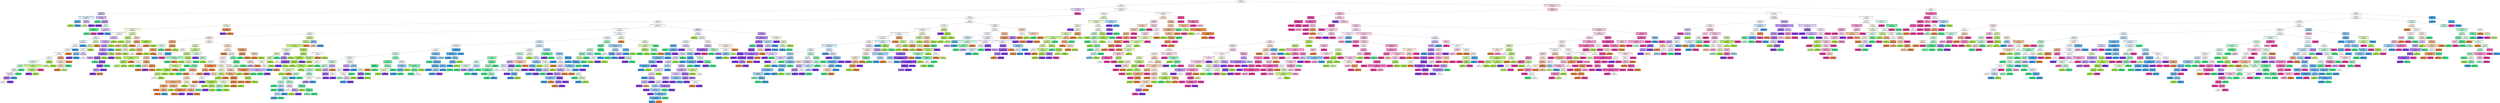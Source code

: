 digraph Tree {
node [shape=box, style="filled", color="black", fontname="helvetica"] ;
edge [fontname="helvetica"] ;
0 [label="Interstop_Never <= 0.5\ngini = 0.833\nsamples = 3452\nvalue = [910, 921, 878, 914, 835, 977]\nclass = no driving", fillcolor="#fffdfe"] ;
1 [label="time drive <= 7.717\ngini = 0.811\nsamples = 1790\nvalue = [536, 584, 495, 570, 518, 92]\nclass = 2 days per week", fillcolor="#fefffe"] ;
0 -> 1 [labeldistance=2.5, labelangle=45, headlabel="True"] ;
2 [label="business provide off-street bike parking spaces <= 0.5\ngini = 0.733\nsamples = 54\nvalue = [1, 3, 16, 11, 33, 19]\nclass = 5 days per week", fillcolor="#e3d4f9"] ;
1 -> 2 ;
3 [label="time transit <= 14.042\ngini = 0.65\nsamples = 44\nvalue = [1, 3, 16, 11, 33, 1]\nclass = 5 days per week", fillcolor="#d3baf6"] ;
2 -> 3 ;
4 [label="remote work policy_Can work from home 1-2 days a week <= 0.5\ngini = 0.684\nsamples = 11\nvalue = [1, 3, 0, 6, 4, 0]\nclass = 4 days per week", fillcolor="#d7ebfa"] ;
3 -> 4 ;
5 [label="time drive <= 4.621\ngini = 0.245\nsamples = 4\nvalue = [0, 1, 0, 6, 0, 0]\nclass = 4 days per week", fillcolor="#5aade9"] ;
4 -> 5 ;
6 [label="gini = 0.0\nsamples = 1\nvalue = [0, 1, 0, 0, 0, 0]\nclass = 2 days per week", fillcolor="#9de539"] ;
5 -> 6 ;
7 [label="gini = 0.0\nsamples = 3\nvalue = [0, 0, 0, 6, 0, 0]\nclass = 4 days per week", fillcolor="#399de5"] ;
5 -> 7 ;
8 [label="time drive <= 7.254\ngini = 0.571\nsamples = 7\nvalue = [1, 2, 0, 0, 4, 0]\nclass = 5 days per week", fillcolor="#cdb0f5"] ;
4 -> 8 ;
9 [label="gini = 0.444\nsamples = 3\nvalue = [1, 2, 0, 0, 0, 0]\nclass = 2 days per week", fillcolor="#cef29c"] ;
8 -> 9 ;
10 [label="gini = 0.0\nsamples = 4\nvalue = [0, 0, 0, 0, 4, 0]\nclass = 5 days per week", fillcolor="#8139e5"] ;
8 -> 10 ;
11 [label="average annual gross income <= 49999.5\ngini = 0.568\nsamples = 33\nvalue = [0, 0, 16, 5, 29, 1]\nclass = 5 days per week", fillcolor="#d0b5f5"] ;
3 -> 11 ;
12 [label="gini = 0.0\nsamples = 4\nvalue = [0, 0, 7, 0, 0, 0]\nclass = 3 days per week", fillcolor="#39e581"] ;
11 -> 12 ;
13 [label="time drive <= 6.558\ngini = 0.51\nsamples = 29\nvalue = [0, 0, 9, 5, 29, 1]\nclass = 5 days per week", fillcolor="#b78ef0"] ;
11 -> 13 ;
14 [label="gini = 0.0\nsamples = 13\nvalue = [0, 0, 0, 0, 22, 0]\nclass = 5 days per week", fillcolor="#8139e5"] ;
13 -> 14 ;
15 [label="time walk <= 26.967\ngini = 0.678\nsamples = 16\nvalue = [0, 0, 9, 5, 7, 1]\nclass = 3 days per week", fillcolor="#e5fcee"] ;
13 -> 15 ;
16 [label="Flexible transportation benefit <= 0.5\ngini = 0.18\nsamples = 7\nvalue = [0, 0, 9, 0, 0, 1]\nclass = 3 days per week", fillcolor="#4fe88f"] ;
15 -> 16 ;
17 [label="gini = 0.0\nsamples = 6\nvalue = [0, 0, 9, 0, 0, 0]\nclass = 3 days per week", fillcolor="#39e581"] ;
16 -> 17 ;
18 [label="gini = 0.0\nsamples = 1\nvalue = [0, 0, 0, 0, 0, 1]\nclass = no driving", fillcolor="#e5399d"] ;
16 -> 18 ;
19 [label="Interstop_About half the time <= 0.5\ngini = 0.486\nsamples = 9\nvalue = [0, 0, 0, 5, 7, 0]\nclass = 5 days per week", fillcolor="#dbc6f8"] ;
15 -> 19 ;
20 [label="gini = 0.0\nsamples = 5\nvalue = [0, 0, 0, 0, 7, 0]\nclass = 5 days per week", fillcolor="#8139e5"] ;
19 -> 20 ;
21 [label="gini = 0.0\nsamples = 4\nvalue = [0, 0, 0, 5, 0, 0]\nclass = 4 days per week", fillcolor="#399de5"] ;
19 -> 21 ;
22 [label="gini = 0.0\nsamples = 10\nvalue = [0, 0, 0, 0, 0, 18]\nclass = no driving", fillcolor="#e5399d"] ;
2 -> 22 ;
23 [label="business provide off-street bike parking spaces <= 0.5\ngini = 0.809\nsamples = 1736\nvalue = [535, 581, 479, 559, 485, 73]\nclass = 2 days per week", fillcolor="#fefffd"] ;
1 -> 23 ;
24 [label="time drive <= 47.904\ngini = 0.799\nsamples = 1632\nvalue = [473, 556, 465, 559, 485, 5]\nclass = 4 days per week", fillcolor="#ffffff"] ;
23 -> 24 ;
25 [label="time transit <= 77.3\ngini = 0.799\nsamples = 1537\nvalue = [447, 498, 435, 548, 462, 4]\nclass = 4 days per week", fillcolor="#fafcfe"] ;
24 -> 25 ;
26 [label="time bike <= 23.917\ngini = 0.798\nsamples = 1185\nvalue = [323, 426, 363, 413, 322, 4]\nclass = 2 days per week", fillcolor="#fefffd"] ;
25 -> 26 ;
27 [label="average age group <= 64.5\ngini = 0.757\nsamples = 160\nvalue = [64, 91, 21, 36, 41, 2]\nclass = 2 days per week", fillcolor="#f1fbe3"] ;
26 -> 27 ;
28 [label="remote work policy_Can work from home 3-4 days a week <= 0.5\ngini = 0.756\nsamples = 153\nvalue = [54, 91, 21, 36, 40, 2]\nclass = 2 days per week", fillcolor="#ecfad8"] ;
27 -> 28 ;
29 [label="remote work policy_Must be in the workplace every day <= 0.5\ngini = 0.79\nsamples = 110\nvalue = [24, 43, 20, 36, 40, 2]\nclass = 2 days per week", fillcolor="#fdfefa"] ;
28 -> 29 ;
30 [label="gender <= 0.5\ngini = 0.782\nsamples = 70\nvalue = [21, 26, 16, 32, 10, 2]\nclass = 4 days per week", fillcolor="#f0f8fd"] ;
29 -> 30 ;
31 [label="Guaranteed ride home <= 0.5\ngini = 0.772\nsamples = 54\nvalue = [18, 17, 15, 29, 7, 1]\nclass = 4 days per week", fillcolor="#dfeffb"] ;
30 -> 31 ;
32 [label="time transit <= 33.325\ngini = 0.791\nsamples = 46\nvalue = [18, 17, 15, 16, 7, 1]\nclass = 1 day per week", fillcolor="#fffdfc"] ;
31 -> 32 ;
33 [label="Interstop_Always <= 0.5\ngini = 0.77\nsamples = 38\nvalue = [18, 17, 15, 5, 7, 1]\nclass = 1 day per week", fillcolor="#fefcfb"] ;
32 -> 33 ;
34 [label="average annual gross income <= 106249.5\ngini = 0.772\nsamples = 37\nvalue = [17, 17, 15, 5, 7, 1]\nclass = 1 day per week", fillcolor="#ffffff"] ;
33 -> 34 ;
35 [label="time walk <= 55.15\ngini = 0.74\nsamples = 24\nvalue = [1, 14, 12, 5, 7, 1]\nclass = 2 days per week", fillcolor="#f8fdf1"] ;
34 -> 35 ;
36 [label="average annual gross income <= 74999.5\ngini = 0.747\nsamples = 18\nvalue = [1, 4, 11, 5, 7, 1]\nclass = 3 days per week", fillcolor="#dbfae8"] ;
35 -> 36 ;
37 [label="time bike <= 18.983\ngini = 0.654\nsamples = 13\nvalue = [1, 0, 11, 5, 6, 0]\nclass = 3 days per week", fillcolor="#c5f7da"] ;
36 -> 37 ;
38 [label="Own bike <= 0.5\ngini = 0.695\nsamples = 10\nvalue = [1, 0, 4, 5, 6, 0]\nclass = 5 days per week", fillcolor="#f4edfd"] ;
37 -> 38 ;
39 [label="Free transit pass (EcoPass) <= 0.5\ngini = 0.627\nsamples = 8\nvalue = [1, 0, 1, 5, 6, 0]\nclass = 5 days per week", fillcolor="#efe6fc"] ;
38 -> 39 ;
40 [label="time walk <= 40.192\ngini = 0.406\nsamples = 5\nvalue = [1, 0, 1, 0, 6, 0]\nclass = 5 days per week", fillcolor="#a572ec"] ;
39 -> 40 ;
41 [label="gini = 0.5\nsamples = 2\nvalue = [1, 0, 1, 0, 0, 0]\nclass = 1 day per week", fillcolor="#ffffff"] ;
40 -> 41 ;
42 [label="gini = 0.0\nsamples = 3\nvalue = [0, 0, 0, 0, 6, 0]\nclass = 5 days per week", fillcolor="#8139e5"] ;
40 -> 42 ;
43 [label="gini = 0.0\nsamples = 3\nvalue = [0, 0, 0, 5, 0, 0]\nclass = 4 days per week", fillcolor="#399de5"] ;
39 -> 43 ;
44 [label="gini = 0.0\nsamples = 2\nvalue = [0, 0, 3, 0, 0, 0]\nclass = 3 days per week", fillcolor="#39e581"] ;
38 -> 44 ;
45 [label="gini = 0.0\nsamples = 3\nvalue = [0, 0, 7, 0, 0, 0]\nclass = 3 days per week", fillcolor="#39e581"] ;
37 -> 45 ;
46 [label="remote work policy_Totally flexible: can work from home every day <= 0.5\ngini = 0.5\nsamples = 5\nvalue = [0, 4, 0, 0, 1, 1]\nclass = 2 days per week", fillcolor="#c4ef88"] ;
36 -> 46 ;
47 [label="Flexible transportation benefit <= 0.5\ngini = 0.32\nsamples = 4\nvalue = [0, 4, 0, 0, 1, 0]\nclass = 2 days per week", fillcolor="#b6ec6a"] ;
46 -> 47 ;
48 [label="gini = 0.0\nsamples = 1\nvalue = [0, 0, 0, 0, 1, 0]\nclass = 5 days per week", fillcolor="#8139e5"] ;
47 -> 48 ;
49 [label="gini = 0.0\nsamples = 3\nvalue = [0, 4, 0, 0, 0, 0]\nclass = 2 days per week", fillcolor="#9de539"] ;
47 -> 49 ;
50 [label="gini = 0.0\nsamples = 1\nvalue = [0, 0, 0, 0, 0, 1]\nclass = no driving", fillcolor="#e5399d"] ;
46 -> 50 ;
51 [label="time bike <= 20.217\ngini = 0.165\nsamples = 6\nvalue = [0, 10, 1, 0, 0, 0]\nclass = 2 days per week", fillcolor="#a7e84d"] ;
35 -> 51 ;
52 [label="gini = 0.444\nsamples = 2\nvalue = [0, 2, 1, 0, 0, 0]\nclass = 2 days per week", fillcolor="#cef29c"] ;
51 -> 52 ;
53 [label="gini = 0.0\nsamples = 4\nvalue = [0, 8, 0, 0, 0, 0]\nclass = 2 days per week", fillcolor="#9de539"] ;
51 -> 53 ;
54 [label="time bike <= 19.633\ngini = 0.434\nsamples = 13\nvalue = [16, 3, 3, 0, 0, 0]\nclass = 1 day per week", fillcolor="#eda978"] ;
34 -> 54 ;
55 [label="Interstop_Most of the time <= 0.5\ngini = 0.645\nsamples = 6\nvalue = [5, 3, 3, 0, 0, 0]\nclass = 1 day per week", fillcolor="#f8e0ce"] ;
54 -> 55 ;
56 [label="Flexible work schedule <= 0.5\ngini = 0.568\nsamples = 5\nvalue = [5, 3, 1, 0, 0, 0]\nclass = 1 day per week", fillcolor="#f6d5bd"] ;
55 -> 56 ;
57 [label="gini = 0.0\nsamples = 2\nvalue = [5, 0, 0, 0, 0, 0]\nclass = 1 day per week", fillcolor="#e58139"] ;
56 -> 57 ;
58 [label="gini = 0.375\nsamples = 3\nvalue = [0, 3, 1, 0, 0, 0]\nclass = 2 days per week", fillcolor="#beee7b"] ;
56 -> 58 ;
59 [label="gini = 0.0\nsamples = 1\nvalue = [0, 0, 2, 0, 0, 0]\nclass = 3 days per week", fillcolor="#39e581"] ;
55 -> 59 ;
60 [label="gini = 0.0\nsamples = 7\nvalue = [11, 0, 0, 0, 0, 0]\nclass = 1 day per week", fillcolor="#e58139"] ;
54 -> 60 ;
61 [label="gini = 0.0\nsamples = 1\nvalue = [1, 0, 0, 0, 0, 0]\nclass = 1 day per week", fillcolor="#e58139"] ;
33 -> 61 ;
62 [label="gini = 0.0\nsamples = 8\nvalue = [0, 0, 0, 11, 0, 0]\nclass = 4 days per week", fillcolor="#399de5"] ;
32 -> 62 ;
63 [label="gini = 0.0\nsamples = 8\nvalue = [0, 0, 0, 13, 0, 0]\nclass = 4 days per week", fillcolor="#399de5"] ;
31 -> 63 ;
64 [label="time walk <= 67.292\ngini = 0.725\nsamples = 16\nvalue = [3, 9, 1, 3, 3, 1]\nclass = 2 days per week", fillcolor="#dcf6b9"] ;
30 -> 64 ;
65 [label="time bike <= 20.192\ngini = 0.651\nsamples = 14\nvalue = [0, 9, 1, 3, 3, 1]\nclass = 2 days per week", fillcolor="#d5f4aa"] ;
64 -> 65 ;
66 [label="average age group <= 37.0\ngini = 0.741\nsamples = 9\nvalue = [0, 1, 1, 3, 3, 1]\nclass = 4 days per week", fillcolor="#ffffff"] ;
65 -> 66 ;
67 [label="time walk <= 32.575\ngini = 0.375\nsamples = 4\nvalue = [0, 0, 0, 3, 1, 0]\nclass = 4 days per week", fillcolor="#7bbeee"] ;
66 -> 67 ;
68 [label="gini = 0.0\nsamples = 1\nvalue = [0, 0, 0, 0, 1, 0]\nclass = 5 days per week", fillcolor="#8139e5"] ;
67 -> 68 ;
69 [label="gini = 0.0\nsamples = 3\nvalue = [0, 0, 0, 3, 0, 0]\nclass = 4 days per week", fillcolor="#399de5"] ;
67 -> 69 ;
70 [label="time walk <= 36.992\ngini = 0.72\nsamples = 5\nvalue = [0, 1, 1, 0, 2, 1]\nclass = 5 days per week", fillcolor="#e0cef8"] ;
66 -> 70 ;
71 [label="gini = 0.5\nsamples = 2\nvalue = [0, 1, 0, 0, 0, 1]\nclass = 2 days per week", fillcolor="#ffffff"] ;
70 -> 71 ;
72 [label="gini = 0.444\nsamples = 3\nvalue = [0, 0, 1, 0, 2, 0]\nclass = 5 days per week", fillcolor="#c09cf2"] ;
70 -> 72 ;
73 [label="gini = 0.0\nsamples = 5\nvalue = [0, 8, 0, 0, 0, 0]\nclass = 2 days per week", fillcolor="#9de539"] ;
65 -> 73 ;
74 [label="gini = 0.0\nsamples = 2\nvalue = [3, 0, 0, 0, 0, 0]\nclass = 1 day per week", fillcolor="#e58139"] ;
64 -> 74 ;
75 [label="Guaranteed ride home <= 0.5\ngini = 0.634\nsamples = 40\nvalue = [3, 17, 4, 4, 30, 0]\nclass = 5 days per week", fillcolor="#d7c0f7"] ;
29 -> 75 ;
76 [label="Flexible transportation benefit <= 0.5\ngini = 0.624\nsamples = 38\nvalue = [3, 14, 4, 4, 30, 0]\nclass = 5 days per week", fillcolor="#ceb2f5"] ;
75 -> 76 ;
77 [label="time transit <= 50.958\ngini = 0.581\nsamples = 35\nvalue = [3, 8, 4, 4, 30, 0]\nclass = 5 days per week", fillcolor="#bb95f1"] ;
76 -> 77 ;
78 [label="Flexible work schedule <= 0.5\ngini = 0.512\nsamples = 31\nvalue = [3, 8, 4, 0, 30, 0]\nclass = 5 days per week", fillcolor="#b489f0"] ;
77 -> 78 ;
79 [label="Interstop_About half the time <= 0.5\ngini = 0.425\nsamples = 26\nvalue = [3, 3, 4, 0, 29, 0]\nclass = 5 days per week", fillcolor="#a572ec"] ;
78 -> 79 ;
80 [label="time bike <= 13.742\ngini = 0.332\nsamples = 25\nvalue = [3, 0, 4, 0, 29, 0]\nclass = 5 days per week", fillcolor="#9d64eb"] ;
79 -> 80 ;
81 [label="gini = 0.0\nsamples = 2\nvalue = [0, 0, 3, 0, 0, 0]\nclass = 3 days per week", fillcolor="#39e581"] ;
80 -> 81 ;
82 [label="time drive <= 14.587\ngini = 0.219\nsamples = 23\nvalue = [3, 0, 1, 0, 29, 0]\nclass = 5 days per week", fillcolor="#9253e8"] ;
80 -> 82 ;
83 [label="time drive <= 9.967\ngini = 0.17\nsamples = 22\nvalue = [3, 0, 0, 0, 29, 0]\nclass = 5 days per week", fillcolor="#8e4de8"] ;
82 -> 83 ;
84 [label="Own bike <= 0.5\ngini = 0.444\nsamples = 7\nvalue = [3, 0, 0, 0, 6, 0]\nclass = 5 days per week", fillcolor="#c09cf2"] ;
83 -> 84 ;
85 [label="gini = 0.0\nsamples = 5\nvalue = [0, 0, 0, 0, 6, 0]\nclass = 5 days per week", fillcolor="#8139e5"] ;
84 -> 85 ;
86 [label="gini = 0.0\nsamples = 2\nvalue = [3, 0, 0, 0, 0, 0]\nclass = 1 day per week", fillcolor="#e58139"] ;
84 -> 86 ;
87 [label="gini = 0.0\nsamples = 15\nvalue = [0, 0, 0, 0, 23, 0]\nclass = 5 days per week", fillcolor="#8139e5"] ;
83 -> 87 ;
88 [label="gini = 0.0\nsamples = 1\nvalue = [0, 0, 1, 0, 0, 0]\nclass = 3 days per week", fillcolor="#39e581"] ;
82 -> 88 ;
89 [label="gini = 0.0\nsamples = 1\nvalue = [0, 3, 0, 0, 0, 0]\nclass = 2 days per week", fillcolor="#9de539"] ;
79 -> 89 ;
90 [label="time transit <= 22.175\ngini = 0.278\nsamples = 5\nvalue = [0, 5, 0, 0, 1, 0]\nclass = 2 days per week", fillcolor="#b1ea61"] ;
78 -> 90 ;
91 [label="gini = 0.0\nsamples = 1\nvalue = [0, 0, 0, 0, 1, 0]\nclass = 5 days per week", fillcolor="#8139e5"] ;
90 -> 91 ;
92 [label="gini = 0.0\nsamples = 4\nvalue = [0, 5, 0, 0, 0, 0]\nclass = 2 days per week", fillcolor="#9de539"] ;
90 -> 92 ;
93 [label="gini = 0.0\nsamples = 4\nvalue = [0, 0, 0, 4, 0, 0]\nclass = 4 days per week", fillcolor="#399de5"] ;
77 -> 93 ;
94 [label="gini = 0.0\nsamples = 3\nvalue = [0, 6, 0, 0, 0, 0]\nclass = 2 days per week", fillcolor="#9de539"] ;
76 -> 94 ;
95 [label="gini = 0.0\nsamples = 2\nvalue = [0, 3, 0, 0, 0, 0]\nclass = 2 days per week", fillcolor="#9de539"] ;
75 -> 95 ;
96 [label="Flexible work schedule <= 0.5\ngini = 0.486\nsamples = 43\nvalue = [30, 48, 1, 0, 0, 0]\nclass = 2 days per week", fillcolor="#dbf5b6"] ;
28 -> 96 ;
97 [label="time walk <= 47.233\ngini = 0.367\nsamples = 22\nvalue = [9, 33, 1, 0, 0, 0]\nclass = 2 days per week", fillcolor="#baed73"] ;
96 -> 97 ;
98 [label="gini = 0.0\nsamples = 7\nvalue = [0, 16, 0, 0, 0, 0]\nclass = 2 days per week", fillcolor="#9de539"] ;
97 -> 98 ;
99 [label="time bike <= 20.458\ngini = 0.491\nsamples = 15\nvalue = [9, 17, 1, 0, 0, 0]\nclass = 2 days per week", fillcolor="#d3f3a7"] ;
97 -> 99 ;
100 [label="gini = 0.375\nsamples = 3\nvalue = [3, 0, 1, 0, 0, 0]\nclass = 1 day per week", fillcolor="#eeab7b"] ;
99 -> 100 ;
101 [label="time transit <= 29.033\ngini = 0.386\nsamples = 12\nvalue = [6, 17, 0, 0, 0, 0]\nclass = 2 days per week", fillcolor="#c0ee7f"] ;
99 -> 101 ;
102 [label="gini = 0.0\nsamples = 7\nvalue = [0, 12, 0, 0, 0, 0]\nclass = 2 days per week", fillcolor="#9de539"] ;
101 -> 102 ;
103 [label="time drive <= 15.258\ngini = 0.496\nsamples = 5\nvalue = [6, 5, 0, 0, 0, 0]\nclass = 1 day per week", fillcolor="#fbeade"] ;
101 -> 103 ;
104 [label="gini = 0.375\nsamples = 3\nvalue = [6, 2, 0, 0, 0, 0]\nclass = 1 day per week", fillcolor="#eeab7b"] ;
103 -> 104 ;
105 [label="gini = 0.0\nsamples = 2\nvalue = [0, 3, 0, 0, 0, 0]\nclass = 2 days per week", fillcolor="#9de539"] ;
103 -> 105 ;
106 [label="gender <= 0.5\ngini = 0.486\nsamples = 21\nvalue = [21, 15, 0, 0, 0, 0]\nclass = 1 day per week", fillcolor="#f8dbc6"] ;
96 -> 106 ;
107 [label="time drive <= 11.067\ngini = 0.32\nsamples = 13\nvalue = [20, 5, 0, 0, 0, 0]\nclass = 1 day per week", fillcolor="#eca06a"] ;
106 -> 107 ;
108 [label="gini = 0.0\nsamples = 7\nvalue = [15, 0, 0, 0, 0, 0]\nclass = 1 day per week", fillcolor="#e58139"] ;
107 -> 108 ;
109 [label="time drive <= 12.55\ngini = 0.5\nsamples = 6\nvalue = [5, 5, 0, 0, 0, 0]\nclass = 1 day per week", fillcolor="#ffffff"] ;
107 -> 109 ;
110 [label="gini = 0.0\nsamples = 2\nvalue = [0, 3, 0, 0, 0, 0]\nclass = 2 days per week", fillcolor="#9de539"] ;
109 -> 110 ;
111 [label="time drive <= 15.362\ngini = 0.408\nsamples = 4\nvalue = [5, 2, 0, 0, 0, 0]\nclass = 1 day per week", fillcolor="#efb388"] ;
109 -> 111 ;
112 [label="gini = 0.5\nsamples = 3\nvalue = [2, 2, 0, 0, 0, 0]\nclass = 1 day per week", fillcolor="#ffffff"] ;
111 -> 112 ;
113 [label="gini = 0.0\nsamples = 1\nvalue = [3, 0, 0, 0, 0, 0]\nclass = 1 day per week", fillcolor="#e58139"] ;
111 -> 113 ;
114 [label="Free or subsidized parking space <= 0.5\ngini = 0.165\nsamples = 8\nvalue = [1, 10, 0, 0, 0, 0]\nclass = 2 days per week", fillcolor="#a7e84d"] ;
106 -> 114 ;
115 [label="gini = 0.0\nsamples = 1\nvalue = [1, 0, 0, 0, 0, 0]\nclass = 1 day per week", fillcolor="#e58139"] ;
114 -> 115 ;
116 [label="gini = 0.0\nsamples = 7\nvalue = [0, 10, 0, 0, 0, 0]\nclass = 2 days per week", fillcolor="#9de539"] ;
114 -> 116 ;
117 [label="Free transit pass (EcoPass) <= 0.5\ngini = 0.165\nsamples = 7\nvalue = [10, 0, 0, 0, 1, 0]\nclass = 1 day per week", fillcolor="#e88e4d"] ;
27 -> 117 ;
118 [label="gini = 0.0\nsamples = 1\nvalue = [0, 0, 0, 0, 1, 0]\nclass = 5 days per week", fillcolor="#8139e5"] ;
117 -> 118 ;
119 [label="gini = 0.0\nsamples = 6\nvalue = [10, 0, 0, 0, 0, 0]\nclass = 1 day per week", fillcolor="#e58139"] ;
117 -> 119 ;
120 [label="remote work policy_Must be in the workplace every day <= 0.5\ngini = 0.797\nsamples = 1025\nvalue = [259, 335, 342, 377, 281, 2]\nclass = 4 days per week", fillcolor="#f9fcfe"] ;
26 -> 120 ;
121 [label="remote work policy_Can work from home 1-2 days a week <= 0.5\ngini = 0.787\nsamples = 799\nvalue = [229, 299, 311, 273, 132, 1]\nclass = 3 days per week", fillcolor="#fcfffd"] ;
120 -> 121 ;
122 [label="time transit <= 63.075\ngini = 0.687\nsamples = 351\nvalue = [193, 221, 80, 22, 31, 1]\nclass = 2 days per week", fillcolor="#f7fdef"] ;
121 -> 122 ;
123 [label="time transit <= 31.658\ngini = 0.686\nsamples = 267\nvalue = [173, 138, 70, 12, 23, 1]\nclass = 1 day per week", fillcolor="#fcefe6"] ;
122 -> 123 ;
124 [label="average age group <= 44.5\ngini = 0.433\nsamples = 19\nvalue = [24, 4, 5, 0, 0, 0]\nclass = 1 day per week", fillcolor="#edaa79"] ;
123 -> 124 ;
125 [label="Interstop_Most of the time <= 0.5\ngini = 0.58\nsamples = 7\nvalue = [4, 1, 5, 0, 0, 0]\nclass = 3 days per week", fillcolor="#defbea"] ;
124 -> 125 ;
126 [label="average age group <= 34.5\ngini = 0.32\nsamples = 4\nvalue = [4, 1, 0, 0, 0, 0]\nclass = 1 day per week", fillcolor="#eca06a"] ;
125 -> 126 ;
127 [label="gini = 0.0\nsamples = 1\nvalue = [0, 1, 0, 0, 0, 0]\nclass = 2 days per week", fillcolor="#9de539"] ;
126 -> 127 ;
128 [label="gini = 0.0\nsamples = 3\nvalue = [4, 0, 0, 0, 0, 0]\nclass = 1 day per week", fillcolor="#e58139"] ;
126 -> 128 ;
129 [label="gini = 0.0\nsamples = 3\nvalue = [0, 0, 5, 0, 0, 0]\nclass = 3 days per week", fillcolor="#39e581"] ;
125 -> 129 ;
130 [label="time drive <= 17.763\ngini = 0.227\nsamples = 12\nvalue = [20, 3, 0, 0, 0, 0]\nclass = 1 day per week", fillcolor="#e99457"] ;
124 -> 130 ;
131 [label="gini = 0.0\nsamples = 9\nvalue = [20, 0, 0, 0, 0, 0]\nclass = 1 day per week", fillcolor="#e58139"] ;
130 -> 131 ;
132 [label="gini = 0.0\nsamples = 3\nvalue = [0, 3, 0, 0, 0, 0]\nclass = 2 days per week", fillcolor="#9de539"] ;
130 -> 132 ;
133 [label="time walk <= 119.933\ngini = 0.694\nsamples = 248\nvalue = [149, 134, 65, 12, 23, 1]\nclass = 1 day per week", fillcolor="#fdf7f3"] ;
123 -> 133 ;
134 [label="time walk <= 89.308\ngini = 0.672\nsamples = 73\nvalue = [20, 55, 16, 11, 5, 1]\nclass = 2 days per week", fillcolor="#d8f5b0"] ;
133 -> 134 ;
135 [label="time walk <= 88.725\ngini = 0.755\nsamples = 27\nvalue = [13, 12, 3, 11, 3, 1]\nclass = 1 day per week", fillcolor="#fefbf9"] ;
134 -> 135 ;
136 [label="average age group <= 34.5\ngini = 0.656\nsamples = 20\nvalue = [13, 12, 3, 0, 3, 0]\nclass = 1 day per week", fillcolor="#fef8f5"] ;
135 -> 136 ;
137 [label="remote work policy_Can work from home 3-4 days a week <= 0.5\ngini = 0.34\nsamples = 6\nvalue = [1, 8, 0, 0, 1, 0]\nclass = 2 days per week", fillcolor="#b3eb65"] ;
136 -> 137 ;
138 [label="average age group <= 29.5\ngini = 0.198\nsamples = 5\nvalue = [0, 8, 0, 0, 1, 0]\nclass = 2 days per week", fillcolor="#a9e852"] ;
137 -> 138 ;
139 [label="gini = 0.375\nsamples = 2\nvalue = [0, 3, 0, 0, 1, 0]\nclass = 2 days per week", fillcolor="#beee7b"] ;
138 -> 139 ;
140 [label="gini = 0.0\nsamples = 3\nvalue = [0, 5, 0, 0, 0, 0]\nclass = 2 days per week", fillcolor="#9de539"] ;
138 -> 140 ;
141 [label="gini = 0.0\nsamples = 1\nvalue = [1, 0, 0, 0, 0, 0]\nclass = 1 day per week", fillcolor="#e58139"] ;
137 -> 141 ;
142 [label="time transit <= 32.575\ngini = 0.608\nsamples = 14\nvalue = [12, 4, 3, 0, 2, 0]\nclass = 1 day per week", fillcolor="#f3c4a2"] ;
136 -> 142 ;
143 [label="Secure bike parking <= 0.5\ngini = 0.5\nsamples = 4\nvalue = [0, 3, 3, 0, 0, 0]\nclass = 2 days per week", fillcolor="#ffffff"] ;
142 -> 143 ;
144 [label="gini = 0.0\nsamples = 2\nvalue = [0, 3, 0, 0, 0, 0]\nclass = 2 days per week", fillcolor="#9de539"] ;
143 -> 144 ;
145 [label="gini = 0.0\nsamples = 2\nvalue = [0, 0, 3, 0, 0, 0]\nclass = 3 days per week", fillcolor="#39e581"] ;
143 -> 145 ;
146 [label="Own bike <= 0.5\ngini = 0.338\nsamples = 10\nvalue = [12, 1, 0, 0, 2, 0]\nclass = 1 day per week", fillcolor="#eb9e67"] ;
142 -> 146 ;
147 [label="time bike <= 31.275\ngini = 0.48\nsamples = 4\nvalue = [3, 0, 0, 0, 2, 0]\nclass = 1 day per week", fillcolor="#f6d5bd"] ;
146 -> 147 ;
148 [label="gini = 0.0\nsamples = 2\nvalue = [3, 0, 0, 0, 0, 0]\nclass = 1 day per week", fillcolor="#e58139"] ;
147 -> 148 ;
149 [label="gini = 0.0\nsamples = 2\nvalue = [0, 0, 0, 0, 2, 0]\nclass = 5 days per week", fillcolor="#8139e5"] ;
147 -> 149 ;
150 [label="time transit <= 41.092\ngini = 0.18\nsamples = 6\nvalue = [9, 1, 0, 0, 0, 0]\nclass = 1 day per week", fillcolor="#e88f4f"] ;
146 -> 150 ;
151 [label="gini = 0.0\nsamples = 5\nvalue = [9, 0, 0, 0, 0, 0]\nclass = 1 day per week", fillcolor="#e58139"] ;
150 -> 151 ;
152 [label="gini = 0.0\nsamples = 1\nvalue = [0, 1, 0, 0, 0, 0]\nclass = 2 days per week", fillcolor="#9de539"] ;
150 -> 152 ;
153 [label="time walk <= 88.958\ngini = 0.153\nsamples = 7\nvalue = [0, 0, 0, 11, 0, 1]\nclass = 4 days per week", fillcolor="#4ba6e7"] ;
135 -> 153 ;
154 [label="gini = 0.0\nsamples = 6\nvalue = [0, 0, 0, 11, 0, 0]\nclass = 4 days per week", fillcolor="#399de5"] ;
153 -> 154 ;
155 [label="gini = 0.0\nsamples = 1\nvalue = [0, 0, 0, 0, 0, 1]\nclass = no driving", fillcolor="#e5399d"] ;
153 -> 155 ;
156 [label="Free or subsidized parking space <= 0.5\ngini = 0.51\nsamples = 46\nvalue = [7, 43, 13, 0, 2, 0]\nclass = 2 days per week", fillcolor="#c6f08d"] ;
134 -> 156 ;
157 [label="average age group <= 29.5\ngini = 0.456\nsamples = 40\nvalue = [7, 41, 10, 0, 0, 0]\nclass = 2 days per week", fillcolor="#c0ee7f"] ;
156 -> 157 ;
158 [label="remote work policy_Totally flexible: can work from home every day <= 0.5\ngini = 0.444\nsamples = 4\nvalue = [2, 0, 4, 0, 0, 0]\nclass = 3 days per week", fillcolor="#9cf2c0"] ;
157 -> 158 ;
159 [label="gini = 0.0\nsamples = 2\nvalue = [0, 0, 4, 0, 0, 0]\nclass = 3 days per week", fillcolor="#39e581"] ;
158 -> 159 ;
160 [label="gini = 0.0\nsamples = 2\nvalue = [2, 0, 0, 0, 0, 0]\nclass = 1 day per week", fillcolor="#e58139"] ;
158 -> 160 ;
161 [label="Secure bike parking <= 0.5\ngini = 0.356\nsamples = 36\nvalue = [5, 41, 6, 0, 0, 0]\nclass = 2 days per week", fillcolor="#b4eb68"] ;
157 -> 161 ;
162 [label="gini = 0.0\nsamples = 20\nvalue = [0, 28, 0, 0, 0, 0]\nclass = 2 days per week", fillcolor="#9de539"] ;
161 -> 162 ;
163 [label="time walk <= 118.717\ngini = 0.601\nsamples = 16\nvalue = [5, 13, 6, 0, 0, 0]\nclass = 2 days per week", fillcolor="#d9f5b2"] ;
161 -> 163 ;
164 [label="Subsidized transit fair or pass (EcoPass) <= 0.5\ngini = 0.46\nsamples = 14\nvalue = [5, 13, 1, 0, 0, 0]\nclass = 2 days per week", fillcolor="#c7f08e"] ;
163 -> 164 ;
165 [label="Interstop_Most of the time <= 0.5\ngini = 0.133\nsamples = 10\nvalue = [0, 13, 1, 0, 0, 0]\nclass = 2 days per week", fillcolor="#a5e748"] ;
164 -> 165 ;
166 [label="time drive <= 23.571\ngini = 0.375\nsamples = 4\nvalue = [0, 3, 1, 0, 0, 0]\nclass = 2 days per week", fillcolor="#beee7b"] ;
165 -> 166 ;
167 [label="gini = 0.5\nsamples = 2\nvalue = [0, 1, 1, 0, 0, 0]\nclass = 2 days per week", fillcolor="#ffffff"] ;
166 -> 167 ;
168 [label="gini = 0.0\nsamples = 2\nvalue = [0, 2, 0, 0, 0, 0]\nclass = 2 days per week", fillcolor="#9de539"] ;
166 -> 168 ;
169 [label="gini = 0.0\nsamples = 6\nvalue = [0, 10, 0, 0, 0, 0]\nclass = 2 days per week", fillcolor="#9de539"] ;
165 -> 169 ;
170 [label="gini = 0.0\nsamples = 4\nvalue = [5, 0, 0, 0, 0, 0]\nclass = 1 day per week", fillcolor="#e58139"] ;
164 -> 170 ;
171 [label="gini = 0.0\nsamples = 2\nvalue = [0, 0, 5, 0, 0, 0]\nclass = 3 days per week", fillcolor="#39e581"] ;
163 -> 171 ;
172 [label="average annual gross income <= 49999.5\ngini = 0.653\nsamples = 6\nvalue = [0, 2, 3, 0, 2, 0]\nclass = 3 days per week", fillcolor="#d7fae6"] ;
156 -> 172 ;
173 [label="gini = 0.0\nsamples = 2\nvalue = [0, 0, 0, 0, 2, 0]\nclass = 5 days per week", fillcolor="#8139e5"] ;
172 -> 173 ;
174 [label="average age group <= 47.0\ngini = 0.48\nsamples = 4\nvalue = [0, 2, 3, 0, 0, 0]\nclass = 3 days per week", fillcolor="#bdf6d5"] ;
172 -> 174 ;
175 [label="gini = 0.0\nsamples = 3\nvalue = [0, 0, 3, 0, 0, 0]\nclass = 3 days per week", fillcolor="#39e581"] ;
174 -> 175 ;
176 [label="gini = 0.0\nsamples = 1\nvalue = [0, 2, 0, 0, 0, 0]\nclass = 2 days per week", fillcolor="#9de539"] ;
174 -> 176 ;
177 [label="Interstop_Always <= 0.5\ngini = 0.664\nsamples = 175\nvalue = [129, 79, 49, 1, 18, 0]\nclass = 1 day per week", fillcolor="#f8dfcd"] ;
133 -> 177 ;
178 [label="time bike <= 40.15\ngini = 0.688\nsamples = 152\nvalue = [98, 74, 46, 1, 18, 0]\nclass = 1 day per week", fillcolor="#fbece2"] ;
177 -> 178 ;
179 [label="gini = 0.0\nsamples = 7\nvalue = [12, 0, 0, 0, 0, 0]\nclass = 1 day per week", fillcolor="#e58139"] ;
178 -> 179 ;
180 [label="time transit <= 60.375\ngini = 0.698\nsamples = 145\nvalue = [86, 74, 46, 1, 18, 0]\nclass = 1 day per week", fillcolor="#fdf5ef"] ;
178 -> 180 ;
181 [label="time drive <= 21.775\ngini = 0.679\nsamples = 129\nvalue = [83, 72, 32, 1, 16, 0]\nclass = 1 day per week", fillcolor="#fdf5ef"] ;
180 -> 181 ;
182 [label="time transit <= 53.092\ngini = 0.607\nsamples = 21\nvalue = [16, 4, 18, 0, 1, 0]\nclass = 3 days per week", fillcolor="#eefdf4"] ;
181 -> 182 ;
183 [label="time walk <= 145.033\ngini = 0.442\nsamples = 12\nvalue = [3, 4, 18, 0, 0, 0]\nclass = 3 days per week", fillcolor="#7beeab"] ;
182 -> 183 ;
184 [label="time transit <= 36.033\ngini = 0.245\nsamples = 8\nvalue = [0, 3, 18, 0, 0, 0]\nclass = 3 days per week", fillcolor="#5ae996"] ;
183 -> 184 ;
185 [label="gini = 0.0\nsamples = 1\nvalue = [0, 3, 0, 0, 0, 0]\nclass = 2 days per week", fillcolor="#9de539"] ;
184 -> 185 ;
186 [label="gini = 0.0\nsamples = 7\nvalue = [0, 0, 18, 0, 0, 0]\nclass = 3 days per week", fillcolor="#39e581"] ;
184 -> 186 ;
187 [label="Flexible work schedule <= 0.5\ngini = 0.375\nsamples = 4\nvalue = [3, 1, 0, 0, 0, 0]\nclass = 1 day per week", fillcolor="#eeab7b"] ;
183 -> 187 ;
188 [label="gini = 0.0\nsamples = 2\nvalue = [2, 0, 0, 0, 0, 0]\nclass = 1 day per week", fillcolor="#e58139"] ;
187 -> 188 ;
189 [label="gini = 0.5\nsamples = 2\nvalue = [1, 1, 0, 0, 0, 0]\nclass = 1 day per week", fillcolor="#ffffff"] ;
187 -> 189 ;
190 [label="Subsidized transit fair or pass (EcoPass) <= 0.5\ngini = 0.133\nsamples = 9\nvalue = [13, 0, 0, 0, 1, 0]\nclass = 1 day per week", fillcolor="#e78b48"] ;
182 -> 190 ;
191 [label="Own bike <= 0.5\ngini = 0.32\nsamples = 4\nvalue = [4, 0, 0, 0, 1, 0]\nclass = 1 day per week", fillcolor="#eca06a"] ;
190 -> 191 ;
192 [label="gini = 0.0\nsamples = 3\nvalue = [4, 0, 0, 0, 0, 0]\nclass = 1 day per week", fillcolor="#e58139"] ;
191 -> 192 ;
193 [label="gini = 0.0\nsamples = 1\nvalue = [0, 0, 0, 0, 1, 0]\nclass = 5 days per week", fillcolor="#8139e5"] ;
191 -> 193 ;
194 [label="gini = 0.0\nsamples = 5\nvalue = [9, 0, 0, 0, 0, 0]\nclass = 1 day per week", fillcolor="#e58139"] ;
190 -> 194 ;
195 [label="Flexible transportation benefit <= 0.5\ngini = 0.65\nsamples = 108\nvalue = [67, 68, 14, 1, 15, 0]\nclass = 2 days per week", fillcolor="#fefffd"] ;
181 -> 195 ;
196 [label="Interstop_Most of the time <= 0.5\ngini = 0.608\nsamples = 95\nvalue = [58, 68, 9, 1, 8, 0]\nclass = 2 days per week", fillcolor="#f4fce8"] ;
195 -> 196 ;
197 [label="time transit <= 52.633\ngini = 0.625\nsamples = 72\nvalue = [34, 54, 9, 1, 8, 0]\nclass = 2 days per week", fillcolor="#e4f8c8"] ;
196 -> 197 ;
198 [label="Own bike <= 0.5\ngini = 0.664\nsamples = 33\nvalue = [24, 13, 5, 1, 6, 0]\nclass = 1 day per week", fillcolor="#f7d8c2"] ;
197 -> 198 ;
199 [label="time walk <= 163.95\ngini = 0.651\nsamples = 28\nvalue = [21, 13, 5, 1, 3, 0]\nclass = 1 day per week", fillcolor="#f8ddca"] ;
198 -> 199 ;
200 [label="remote work policy_Can work from home 3-4 days a week <= 0.5\ngini = 0.427\nsamples = 13\nvalue = [14, 3, 0, 1, 1, 0]\nclass = 1 day per week", fillcolor="#eda877"] ;
199 -> 200 ;
201 [label="Flexible work schedule <= 0.5\ngini = 0.32\nsamples = 5\nvalue = [4, 0, 0, 1, 0, 0]\nclass = 1 day per week", fillcolor="#eca06a"] ;
200 -> 201 ;
202 [label="gini = 0.0\nsamples = 1\nvalue = [1, 0, 0, 0, 0, 0]\nclass = 1 day per week", fillcolor="#e58139"] ;
201 -> 202 ;
203 [label="average age group <= 47.0\ngini = 0.375\nsamples = 4\nvalue = [3, 0, 0, 1, 0, 0]\nclass = 1 day per week", fillcolor="#eeab7b"] ;
201 -> 203 ;
204 [label="gini = 0.0\nsamples = 3\nvalue = [3, 0, 0, 0, 0, 0]\nclass = 1 day per week", fillcolor="#e58139"] ;
203 -> 204 ;
205 [label="gini = 0.0\nsamples = 1\nvalue = [0, 0, 0, 1, 0, 0]\nclass = 4 days per week", fillcolor="#399de5"] ;
203 -> 205 ;
206 [label="Free transit pass (EcoPass) <= 0.5\ngini = 0.439\nsamples = 8\nvalue = [10, 3, 0, 0, 1, 0]\nclass = 1 day per week", fillcolor="#eeaf81"] ;
200 -> 206 ;
207 [label="gini = 0.0\nsamples = 2\nvalue = [0, 3, 0, 0, 0, 0]\nclass = 2 days per week", fillcolor="#9de539"] ;
206 -> 207 ;
208 [label="average annual gross income <= 118749.75\ngini = 0.165\nsamples = 6\nvalue = [10, 0, 0, 0, 1, 0]\nclass = 1 day per week", fillcolor="#e88e4d"] ;
206 -> 208 ;
209 [label="gini = 0.0\nsamples = 5\nvalue = [10, 0, 0, 0, 0, 0]\nclass = 1 day per week", fillcolor="#e58139"] ;
208 -> 209 ;
210 [label="gini = 0.0\nsamples = 1\nvalue = [0, 0, 0, 0, 1, 0]\nclass = 5 days per week", fillcolor="#8139e5"] ;
208 -> 210 ;
211 [label="time drive <= 26.875\ngini = 0.691\nsamples = 15\nvalue = [7, 10, 5, 0, 2, 0]\nclass = 2 days per week", fillcolor="#eefadc"] ;
199 -> 211 ;
212 [label="gini = 0.0\nsamples = 8\nvalue = [0, 10, 0, 0, 0, 0]\nclass = 2 days per week", fillcolor="#9de539"] ;
211 -> 212 ;
213 [label="Free transit pass (EcoPass) <= 0.5\ngini = 0.602\nsamples = 7\nvalue = [7, 0, 5, 0, 2, 0]\nclass = 1 day per week", fillcolor="#f9e3d3"] ;
211 -> 213 ;
214 [label="Flexible work schedule <= 0.5\ngini = 0.375\nsamples = 4\nvalue = [6, 0, 0, 0, 2, 0]\nclass = 1 day per week", fillcolor="#eeab7b"] ;
213 -> 214 ;
215 [label="gini = 0.0\nsamples = 1\nvalue = [0, 0, 0, 0, 2, 0]\nclass = 5 days per week", fillcolor="#8139e5"] ;
214 -> 215 ;
216 [label="gini = 0.0\nsamples = 3\nvalue = [6, 0, 0, 0, 0, 0]\nclass = 1 day per week", fillcolor="#e58139"] ;
214 -> 216 ;
217 [label="gini = 0.278\nsamples = 3\nvalue = [1, 0, 5, 0, 0, 0]\nclass = 3 days per week", fillcolor="#61ea9a"] ;
213 -> 217 ;
218 [label="time drive <= 29.137\ngini = 0.5\nsamples = 5\nvalue = [3, 0, 0, 0, 3, 0]\nclass = 1 day per week", fillcolor="#ffffff"] ;
198 -> 218 ;
219 [label="gini = 0.0\nsamples = 2\nvalue = [3, 0, 0, 0, 0, 0]\nclass = 1 day per week", fillcolor="#e58139"] ;
218 -> 219 ;
220 [label="gini = 0.0\nsamples = 3\nvalue = [0, 0, 0, 0, 3, 0]\nclass = 5 days per week", fillcolor="#8139e5"] ;
218 -> 220 ;
221 [label="time drive <= 37.825\ngini = 0.446\nsamples = 39\nvalue = [10, 41, 4, 0, 2, 0]\nclass = 2 days per week", fillcolor="#beee7c"] ;
197 -> 221 ;
222 [label="time walk <= 203.642\ngini = 0.23\nsamples = 32\nvalue = [0, 41, 4, 0, 2, 0]\nclass = 2 days per week", fillcolor="#abe955"] ;
221 -> 222 ;
223 [label="average annual gross income <= 137499.75\ngini = 0.1\nsamples = 25\nvalue = [0, 36, 0, 0, 2, 0]\nclass = 2 days per week", fillcolor="#a2e644"] ;
222 -> 223 ;
224 [label="gini = 0.0\nsamples = 16\nvalue = [0, 27, 0, 0, 0, 0]\nclass = 2 days per week", fillcolor="#9de539"] ;
223 -> 224 ;
225 [label="time walk <= 147.133\ngini = 0.298\nsamples = 9\nvalue = [0, 9, 0, 0, 2, 0]\nclass = 2 days per week", fillcolor="#b3eb65"] ;
223 -> 225 ;
226 [label="gini = 0.0\nsamples = 2\nvalue = [0, 0, 0, 0, 2, 0]\nclass = 5 days per week", fillcolor="#8139e5"] ;
225 -> 226 ;
227 [label="gini = 0.0\nsamples = 7\nvalue = [0, 9, 0, 0, 0, 0]\nclass = 2 days per week", fillcolor="#9de539"] ;
225 -> 227 ;
228 [label="Use of company vehicle during work day <= 0.5\ngini = 0.494\nsamples = 7\nvalue = [0, 5, 4, 0, 0, 0]\nclass = 2 days per week", fillcolor="#ebfad7"] ;
222 -> 228 ;
229 [label="average age group <= 49.5\ngini = 0.444\nsamples = 5\nvalue = [0, 2, 4, 0, 0, 0]\nclass = 3 days per week", fillcolor="#9cf2c0"] ;
228 -> 229 ;
230 [label="gini = 0.0\nsamples = 3\nvalue = [0, 0, 4, 0, 0, 0]\nclass = 3 days per week", fillcolor="#39e581"] ;
229 -> 230 ;
231 [label="gini = 0.0\nsamples = 2\nvalue = [0, 2, 0, 0, 0, 0]\nclass = 2 days per week", fillcolor="#9de539"] ;
229 -> 231 ;
232 [label="gini = 0.0\nsamples = 2\nvalue = [0, 3, 0, 0, 0, 0]\nclass = 2 days per week", fillcolor="#9de539"] ;
228 -> 232 ;
233 [label="gini = 0.0\nsamples = 7\nvalue = [10, 0, 0, 0, 0, 0]\nclass = 1 day per week", fillcolor="#e58139"] ;
221 -> 233 ;
234 [label="Guaranteed ride home <= 0.5\ngini = 0.465\nsamples = 23\nvalue = [24, 14, 0, 0, 0, 0]\nclass = 1 day per week", fillcolor="#f4caac"] ;
196 -> 234 ;
235 [label="Free or subsidized parking space <= 0.5\ngini = 0.397\nsamples = 21\nvalue = [24, 9, 0, 0, 0, 0]\nclass = 1 day per week", fillcolor="#efb083"] ;
234 -> 235 ;
236 [label="Secure bike parking <= 0.5\ngini = 0.08\nsamples = 15\nvalue = [23, 1, 0, 0, 0, 0]\nclass = 1 day per week", fillcolor="#e68642"] ;
235 -> 236 ;
237 [label="time walk <= 214.817\ngini = 0.133\nsamples = 9\nvalue = [13, 1, 0, 0, 0, 0]\nclass = 1 day per week", fillcolor="#e78b48"] ;
236 -> 237 ;
238 [label="gini = 0.0\nsamples = 8\nvalue = [13, 0, 0, 0, 0, 0]\nclass = 1 day per week", fillcolor="#e58139"] ;
237 -> 238 ;
239 [label="gini = 0.0\nsamples = 1\nvalue = [0, 1, 0, 0, 0, 0]\nclass = 2 days per week", fillcolor="#9de539"] ;
237 -> 239 ;
240 [label="gini = 0.0\nsamples = 6\nvalue = [10, 0, 0, 0, 0, 0]\nclass = 1 day per week", fillcolor="#e58139"] ;
236 -> 240 ;
241 [label="time transit <= 56.042\ngini = 0.198\nsamples = 6\nvalue = [1, 8, 0, 0, 0, 0]\nclass = 2 days per week", fillcolor="#a9e852"] ;
235 -> 241 ;
242 [label="gini = 0.0\nsamples = 1\nvalue = [1, 0, 0, 0, 0, 0]\nclass = 1 day per week", fillcolor="#e58139"] ;
241 -> 242 ;
243 [label="gini = 0.0\nsamples = 5\nvalue = [0, 8, 0, 0, 0, 0]\nclass = 2 days per week", fillcolor="#9de539"] ;
241 -> 243 ;
244 [label="gini = 0.0\nsamples = 2\nvalue = [0, 5, 0, 0, 0, 0]\nclass = 2 days per week", fillcolor="#9de539"] ;
234 -> 244 ;
245 [label="time walk <= 155.542\ngini = 0.649\nsamples = 13\nvalue = [9, 0, 5, 0, 7, 0]\nclass = 1 day per week", fillcolor="#fbede3"] ;
195 -> 245 ;
246 [label="average annual gross income <= 118749.75\ngini = 0.18\nsamples = 7\nvalue = [9, 0, 1, 0, 0, 0]\nclass = 1 day per week", fillcolor="#e88f4f"] ;
245 -> 246 ;
247 [label="gini = 0.0\nsamples = 6\nvalue = [9, 0, 0, 0, 0, 0]\nclass = 1 day per week", fillcolor="#e58139"] ;
246 -> 247 ;
248 [label="gini = 0.0\nsamples = 1\nvalue = [0, 0, 1, 0, 0, 0]\nclass = 3 days per week", fillcolor="#39e581"] ;
246 -> 248 ;
249 [label="remote work policy_Can work from home 3-4 days a week <= 0.5\ngini = 0.463\nsamples = 6\nvalue = [0, 0, 4, 0, 7, 0]\nclass = 5 days per week", fillcolor="#c9aaf4"] ;
245 -> 249 ;
250 [label="gini = 0.0\nsamples = 3\nvalue = [0, 0, 4, 0, 0, 0]\nclass = 3 days per week", fillcolor="#39e581"] ;
249 -> 250 ;
251 [label="gini = 0.0\nsamples = 3\nvalue = [0, 0, 0, 0, 7, 0]\nclass = 5 days per week", fillcolor="#8139e5"] ;
249 -> 251 ;
252 [label="time walk <= 224.117\ngini = 0.517\nsamples = 16\nvalue = [3, 2, 14, 0, 2, 0]\nclass = 3 days per week", fillcolor="#86efb2"] ;
180 -> 252 ;
253 [label="Own bike <= 0.5\ngini = 0.124\nsamples = 11\nvalue = [0, 1, 14, 0, 0, 0]\nclass = 3 days per week", fillcolor="#47e78a"] ;
252 -> 253 ;
254 [label="gini = 0.444\nsamples = 2\nvalue = [0, 1, 2, 0, 0, 0]\nclass = 3 days per week", fillcolor="#9cf2c0"] ;
253 -> 254 ;
255 [label="gini = 0.0\nsamples = 9\nvalue = [0, 0, 12, 0, 0, 0]\nclass = 3 days per week", fillcolor="#39e581"] ;
253 -> 255 ;
256 [label="Secure bike parking <= 0.5\ngini = 0.611\nsamples = 5\nvalue = [3, 1, 0, 0, 2, 0]\nclass = 1 day per week", fillcolor="#f8e0ce"] ;
252 -> 256 ;
257 [label="gini = 0.444\nsamples = 2\nvalue = [0, 1, 0, 0, 2, 0]\nclass = 5 days per week", fillcolor="#c09cf2"] ;
256 -> 257 ;
258 [label="gini = 0.0\nsamples = 3\nvalue = [3, 0, 0, 0, 0, 0]\nclass = 1 day per week", fillcolor="#e58139"] ;
256 -> 258 ;
259 [label="Free transit pass (EcoPass) <= 0.5\ngini = 0.346\nsamples = 23\nvalue = [31, 5, 3, 0, 0, 0]\nclass = 1 day per week", fillcolor="#eb9f68"] ;
177 -> 259 ;
260 [label="time transit <= 44.65\ngini = 0.204\nsamples = 14\nvalue = [23, 0, 3, 0, 0, 0]\nclass = 1 day per week", fillcolor="#e89153"] ;
259 -> 260 ;
261 [label="gini = 0.0\nsamples = 2\nvalue = [0, 0, 3, 0, 0, 0]\nclass = 3 days per week", fillcolor="#39e581"] ;
260 -> 261 ;
262 [label="gini = 0.0\nsamples = 12\nvalue = [23, 0, 0, 0, 0, 0]\nclass = 1 day per week", fillcolor="#e58139"] ;
260 -> 262 ;
263 [label="Secure bike parking <= 0.5\ngini = 0.473\nsamples = 9\nvalue = [8, 5, 0, 0, 0, 0]\nclass = 1 day per week", fillcolor="#f5d0b5"] ;
259 -> 263 ;
264 [label="gini = 0.0\nsamples = 6\nvalue = [8, 0, 0, 0, 0, 0]\nclass = 1 day per week", fillcolor="#e58139"] ;
263 -> 264 ;
265 [label="gini = 0.0\nsamples = 3\nvalue = [0, 5, 0, 0, 0, 0]\nclass = 2 days per week", fillcolor="#9de539"] ;
263 -> 265 ;
266 [label="time bike <= 120.5\ngini = 0.56\nsamples = 84\nvalue = [20, 83, 10, 10, 8, 0]\nclass = 2 days per week", fillcolor="#c7f08f"] ;
122 -> 266 ;
267 [label="average age group <= 64.5\ngini = 0.507\nsamples = 77\nvalue = [18, 82, 10, 3, 8, 0]\nclass = 2 days per week", fillcolor="#c2ef84"] ;
266 -> 267 ;
268 [label="remote work policy_Can work from home 3-4 days a week <= 0.5\ngini = 0.468\nsamples = 73\nvalue = [12, 82, 10, 3, 8, 0]\nclass = 2 days per week", fillcolor="#bced78"] ;
267 -> 268 ;
269 [label="Free or subsidized parking space <= 0.5\ngini = 0.756\nsamples = 19\nvalue = [4, 11, 5, 3, 7, 0]\nclass = 2 days per week", fillcolor="#eefadd"] ;
268 -> 269 ;
270 [label="time walk <= 289.575\ngini = 0.698\nsamples = 11\nvalue = [3, 8, 4, 3, 0, 0]\nclass = 2 days per week", fillcolor="#e3f8c6"] ;
269 -> 270 ;
271 [label="time bike <= 71.942\ngini = 0.582\nsamples = 9\nvalue = [3, 8, 0, 3, 0, 0]\nclass = 2 days per week", fillcolor="#d2f3a5"] ;
270 -> 271 ;
272 [label="Interstop_About half the time <= 0.5\ngini = 0.612\nsamples = 5\nvalue = [3, 1, 0, 3, 0, 0]\nclass = 1 day per week", fillcolor="#ffffff"] ;
271 -> 272 ;
273 [label="time drive <= 21.188\ngini = 0.5\nsamples = 4\nvalue = [3, 0, 0, 3, 0, 0]\nclass = 1 day per week", fillcolor="#ffffff"] ;
272 -> 273 ;
274 [label="gini = 0.0\nsamples = 2\nvalue = [0, 0, 0, 3, 0, 0]\nclass = 4 days per week", fillcolor="#399de5"] ;
273 -> 274 ;
275 [label="gini = 0.0\nsamples = 2\nvalue = [3, 0, 0, 0, 0, 0]\nclass = 1 day per week", fillcolor="#e58139"] ;
273 -> 275 ;
276 [label="gini = 0.0\nsamples = 1\nvalue = [0, 1, 0, 0, 0, 0]\nclass = 2 days per week", fillcolor="#9de539"] ;
272 -> 276 ;
277 [label="gini = 0.0\nsamples = 4\nvalue = [0, 7, 0, 0, 0, 0]\nclass = 2 days per week", fillcolor="#9de539"] ;
271 -> 277 ;
278 [label="gini = 0.0\nsamples = 2\nvalue = [0, 0, 4, 0, 0, 0]\nclass = 3 days per week", fillcolor="#39e581"] ;
270 -> 278 ;
279 [label="Own bike <= 0.5\ngini = 0.583\nsamples = 8\nvalue = [1, 3, 1, 0, 7, 0]\nclass = 5 days per week", fillcolor="#c7a7f3"] ;
269 -> 279 ;
280 [label="gender <= 0.5\ngini = 0.48\nsamples = 7\nvalue = [1, 1, 1, 0, 7, 0]\nclass = 5 days per week", fillcolor="#ab7bee"] ;
279 -> 280 ;
281 [label="gini = 0.5\nsamples = 2\nvalue = [1, 0, 1, 0, 0, 0]\nclass = 1 day per week", fillcolor="#ffffff"] ;
280 -> 281 ;
282 [label="Free transit pass (EcoPass) <= 0.5\ngini = 0.219\nsamples = 5\nvalue = [0, 1, 0, 0, 7, 0]\nclass = 5 days per week", fillcolor="#9355e9"] ;
280 -> 282 ;
283 [label="gini = 0.0\nsamples = 4\nvalue = [0, 0, 0, 0, 7, 0]\nclass = 5 days per week", fillcolor="#8139e5"] ;
282 -> 283 ;
284 [label="gini = 0.0\nsamples = 1\nvalue = [0, 1, 0, 0, 0, 0]\nclass = 2 days per week", fillcolor="#9de539"] ;
282 -> 284 ;
285 [label="gini = 0.0\nsamples = 1\nvalue = [0, 2, 0, 0, 0, 0]\nclass = 2 days per week", fillcolor="#9de539"] ;
279 -> 285 ;
286 [label="Guaranteed ride home <= 0.5\ngini = 0.29\nsamples = 54\nvalue = [8, 71, 5, 0, 1, 0]\nclass = 2 days per week", fillcolor="#afea5d"] ;
268 -> 286 ;
287 [label="time transit <= 71.308\ngini = 0.219\nsamples = 48\nvalue = [3, 66, 5, 0, 1, 0]\nclass = 2 days per week", fillcolor="#aae852"] ;
286 -> 287 ;
288 [label="Interstop_About half the time <= 0.5\ngini = 0.135\nsamples = 33\nvalue = [3, 52, 0, 0, 1, 0]\nclass = 2 days per week", fillcolor="#a4e748"] ;
287 -> 288 ;
289 [label="Flexible work schedule <= 0.5\ngini = 0.103\nsamples = 32\nvalue = [3, 52, 0, 0, 0, 0]\nclass = 2 days per week", fillcolor="#a3e644"] ;
288 -> 289 ;
290 [label="gini = 0.0\nsamples = 22\nvalue = [0, 35, 0, 0, 0, 0]\nclass = 2 days per week", fillcolor="#9de539"] ;
289 -> 290 ;
291 [label="Free or subsidized parking space <= 0.5\ngini = 0.255\nsamples = 10\nvalue = [3, 17, 0, 0, 0, 0]\nclass = 2 days per week", fillcolor="#aeea5c"] ;
289 -> 291 ;
292 [label="Subsidized transit fair or pass (EcoPass) <= 0.5\ngini = 0.469\nsamples = 4\nvalue = [3, 5, 0, 0, 0, 0]\nclass = 2 days per week", fillcolor="#d8f5b0"] ;
291 -> 292 ;
293 [label="gini = 0.0\nsamples = 3\nvalue = [0, 5, 0, 0, 0, 0]\nclass = 2 days per week", fillcolor="#9de539"] ;
292 -> 293 ;
294 [label="gini = 0.0\nsamples = 1\nvalue = [3, 0, 0, 0, 0, 0]\nclass = 1 day per week", fillcolor="#e58139"] ;
292 -> 294 ;
295 [label="gini = 0.0\nsamples = 6\nvalue = [0, 12, 0, 0, 0, 0]\nclass = 2 days per week", fillcolor="#9de539"] ;
291 -> 295 ;
296 [label="gini = 0.0\nsamples = 1\nvalue = [0, 0, 0, 0, 1, 0]\nclass = 5 days per week", fillcolor="#8139e5"] ;
288 -> 296 ;
297 [label="Interstop_About half the time <= 0.5\ngini = 0.388\nsamples = 15\nvalue = [0, 14, 5, 0, 0, 0]\nclass = 2 days per week", fillcolor="#c0ee80"] ;
287 -> 297 ;
298 [label="gini = 0.0\nsamples = 8\nvalue = [0, 9, 0, 0, 0, 0]\nclass = 2 days per week", fillcolor="#9de539"] ;
297 -> 298 ;
299 [label="Free transit pass (EcoPass) <= 0.5\ngini = 0.5\nsamples = 7\nvalue = [0, 5, 5, 0, 0, 0]\nclass = 2 days per week", fillcolor="#ffffff"] ;
297 -> 299 ;
300 [label="gini = 0.0\nsamples = 4\nvalue = [0, 5, 0, 0, 0, 0]\nclass = 2 days per week", fillcolor="#9de539"] ;
299 -> 300 ;
301 [label="gini = 0.0\nsamples = 3\nvalue = [0, 0, 5, 0, 0, 0]\nclass = 3 days per week", fillcolor="#39e581"] ;
299 -> 301 ;
302 [label="Use of company vehicle during work day <= 0.5\ngini = 0.5\nsamples = 6\nvalue = [5, 5, 0, 0, 0, 0]\nclass = 1 day per week", fillcolor="#ffffff"] ;
286 -> 302 ;
303 [label="gini = 0.0\nsamples = 3\nvalue = [5, 0, 0, 0, 0, 0]\nclass = 1 day per week", fillcolor="#e58139"] ;
302 -> 303 ;
304 [label="gini = 0.0\nsamples = 3\nvalue = [0, 5, 0, 0, 0, 0]\nclass = 2 days per week", fillcolor="#9de539"] ;
302 -> 304 ;
305 [label="gini = 0.0\nsamples = 4\nvalue = [6, 0, 0, 0, 0, 0]\nclass = 1 day per week", fillcolor="#e58139"] ;
267 -> 305 ;
306 [label="time drive <= 46.954\ngini = 0.46\nsamples = 7\nvalue = [2, 1, 0, 7, 0, 0]\nclass = 4 days per week", fillcolor="#83c2ef"] ;
266 -> 306 ;
307 [label="gini = 0.444\nsamples = 3\nvalue = [2, 1, 0, 0, 0, 0]\nclass = 1 day per week", fillcolor="#f2c09c"] ;
306 -> 307 ;
308 [label="gini = 0.0\nsamples = 4\nvalue = [0, 0, 0, 7, 0, 0]\nclass = 4 days per week", fillcolor="#399de5"] ;
306 -> 308 ;
309 [label="Use of company vehicle during work day <= 0.5\ngini = 0.724\nsamples = 448\nvalue = [36, 78, 231, 251, 101, 0]\nclass = 4 days per week", fillcolor="#f7fbfe"] ;
121 -> 309 ;
310 [label="time drive <= 31.938\ngini = 0.714\nsamples = 430\nvalue = [29, 64, 221, 251, 101, 0]\nclass = 4 days per week", fillcolor="#f2f8fd"] ;
309 -> 310 ;
311 [label="Secure bike parking <= 0.5\ngini = 0.719\nsamples = 357\nvalue = [29, 54, 156, 225, 94, 0]\nclass = 4 days per week", fillcolor="#ddeefb"] ;
310 -> 311 ;
312 [label="Flexible transportation benefit <= 0.5\ngini = 0.689\nsamples = 194\nvalue = [5, 27, 103, 123, 45, 0]\nclass = 4 days per week", fillcolor="#ebf5fc"] ;
311 -> 312 ;
313 [label="time walk <= 196.508\ngini = 0.699\nsamples = 178\nvalue = [5, 25, 103, 100, 45, 0]\nclass = 3 days per week", fillcolor="#fcfffd"] ;
312 -> 313 ;
314 [label="Flexible work schedule <= 0.5\ngini = 0.702\nsamples = 141\nvalue = [5, 23, 93, 53, 39, 0]\nclass = 3 days per week", fillcolor="#cef8e0"] ;
313 -> 314 ;
315 [label="Free or subsidized parking space <= 0.5\ngini = 0.731\nsamples = 94\nvalue = [4, 14, 48, 40, 34, 0]\nclass = 3 days per week", fillcolor="#effdf5"] ;
314 -> 315 ;
316 [label="Free transit pass (EcoPass) <= 0.5\ngini = 0.704\nsamples = 57\nvalue = [4, 9, 38, 18, 15, 0]\nclass = 3 days per week", fillcolor="#c3f7d9"] ;
315 -> 316 ;
317 [label="time bike <= 66.692\ngini = 0.667\nsamples = 47\nvalue = [2, 8, 35, 18, 8, 0]\nclass = 3 days per week", fillcolor="#bff7d7"] ;
316 -> 317 ;
318 [label="Interstop_About half the time <= 0.5\ngini = 0.627\nsamples = 43\nvalue = [2, 3, 35, 18, 8, 0]\nclass = 3 days per week", fillcolor="#b9f6d2"] ;
317 -> 318 ;
319 [label="time drive <= 29.208\ngini = 0.633\nsamples = 35\nvalue = [2, 3, 27, 15, 5, 0]\nclass = 3 days per week", fillcolor="#bff7d6"] ;
318 -> 319 ;
320 [label="time drive <= 21.429\ngini = 0.608\nsamples = 32\nvalue = [2, 3, 27, 10, 5, 0]\nclass = 3 days per week", fillcolor="#a4f3c5"] ;
319 -> 320 ;
321 [label="time walk <= 101.758\ngini = 0.48\nsamples = 16\nvalue = [0, 0, 15, 10, 0, 0]\nclass = 3 days per week", fillcolor="#bdf6d5"] ;
320 -> 321 ;
322 [label="gini = 0.0\nsamples = 6\nvalue = [0, 0, 9, 0, 0, 0]\nclass = 3 days per week", fillcolor="#39e581"] ;
321 -> 322 ;
323 [label="time transit <= 37.825\ngini = 0.469\nsamples = 10\nvalue = [0, 0, 6, 10, 0, 0]\nclass = 4 days per week", fillcolor="#b0d8f5"] ;
321 -> 323 ;
324 [label="gini = 0.0\nsamples = 3\nvalue = [0, 0, 4, 0, 0, 0]\nclass = 3 days per week", fillcolor="#39e581"] ;
323 -> 324 ;
325 [label="time transit <= 41.45\ngini = 0.278\nsamples = 7\nvalue = [0, 0, 2, 10, 0, 0]\nclass = 4 days per week", fillcolor="#61b1ea"] ;
323 -> 325 ;
326 [label="time transit <= 39.367\ngini = 0.48\nsamples = 4\nvalue = [0, 0, 2, 3, 0, 0]\nclass = 4 days per week", fillcolor="#bddef6"] ;
325 -> 326 ;
327 [label="gini = 0.0\nsamples = 2\nvalue = [0, 0, 0, 3, 0, 0]\nclass = 4 days per week", fillcolor="#399de5"] ;
326 -> 327 ;
328 [label="gini = 0.0\nsamples = 2\nvalue = [0, 0, 2, 0, 0, 0]\nclass = 3 days per week", fillcolor="#39e581"] ;
326 -> 328 ;
329 [label="gini = 0.0\nsamples = 3\nvalue = [0, 0, 0, 7, 0, 0]\nclass = 4 days per week", fillcolor="#399de5"] ;
325 -> 329 ;
330 [label="Interstop_Sometimes <= 0.5\ngini = 0.624\nsamples = 16\nvalue = [2, 3, 12, 0, 5, 0]\nclass = 3 days per week", fillcolor="#adf4cb"] ;
320 -> 330 ;
331 [label="time transit <= 43.5\ngini = 0.72\nsamples = 7\nvalue = [2, 2, 2, 0, 4, 0]\nclass = 5 days per week", fillcolor="#e0cef8"] ;
330 -> 331 ;
332 [label="gini = 0.5\nsamples = 3\nvalue = [2, 0, 2, 0, 0, 0]\nclass = 1 day per week", fillcolor="#ffffff"] ;
331 -> 332 ;
333 [label="time walk <= 147.85\ngini = 0.444\nsamples = 4\nvalue = [0, 2, 0, 0, 4, 0]\nclass = 5 days per week", fillcolor="#c09cf2"] ;
331 -> 333 ;
334 [label="gini = 0.0\nsamples = 1\nvalue = [0, 2, 0, 0, 0, 0]\nclass = 2 days per week", fillcolor="#9de539"] ;
333 -> 334 ;
335 [label="gini = 0.0\nsamples = 3\nvalue = [0, 0, 0, 0, 4, 0]\nclass = 5 days per week", fillcolor="#8139e5"] ;
333 -> 335 ;
336 [label="average age group <= 29.5\ngini = 0.292\nsamples = 9\nvalue = [0, 1, 10, 0, 1, 0]\nclass = 3 days per week", fillcolor="#5dea98"] ;
330 -> 336 ;
337 [label="gini = 0.0\nsamples = 1\nvalue = [0, 1, 0, 0, 0, 0]\nclass = 2 days per week", fillcolor="#9de539"] ;
336 -> 337 ;
338 [label="average age group <= 39.5\ngini = 0.165\nsamples = 8\nvalue = [0, 0, 10, 0, 1, 0]\nclass = 3 days per week", fillcolor="#4de88e"] ;
336 -> 338 ;
339 [label="gini = 0.375\nsamples = 3\nvalue = [0, 0, 3, 0, 1, 0]\nclass = 3 days per week", fillcolor="#7beeab"] ;
338 -> 339 ;
340 [label="gini = 0.0\nsamples = 5\nvalue = [0, 0, 7, 0, 0, 0]\nclass = 3 days per week", fillcolor="#39e581"] ;
338 -> 340 ;
341 [label="gini = 0.0\nsamples = 3\nvalue = [0, 0, 0, 5, 0, 0]\nclass = 4 days per week", fillcolor="#399de5"] ;
319 -> 341 ;
342 [label="time walk <= 84.733\ngini = 0.582\nsamples = 8\nvalue = [0, 0, 8, 3, 3, 0]\nclass = 3 days per week", fillcolor="#a5f3c6"] ;
318 -> 342 ;
343 [label="gini = 0.0\nsamples = 3\nvalue = [0, 0, 7, 0, 0, 0]\nclass = 3 days per week", fillcolor="#39e581"] ;
342 -> 343 ;
344 [label="Subsidized transit fair or pass (EcoPass) <= 0.5\ngini = 0.612\nsamples = 5\nvalue = [0, 0, 1, 3, 3, 0]\nclass = 4 days per week", fillcolor="#ffffff"] ;
342 -> 344 ;
345 [label="gini = 0.375\nsamples = 3\nvalue = [0, 0, 1, 0, 3, 0]\nclass = 5 days per week", fillcolor="#ab7bee"] ;
344 -> 345 ;
346 [label="gini = 0.0\nsamples = 2\nvalue = [0, 0, 0, 3, 0, 0]\nclass = 4 days per week", fillcolor="#399de5"] ;
344 -> 346 ;
347 [label="gini = 0.0\nsamples = 4\nvalue = [0, 5, 0, 0, 0, 0]\nclass = 2 days per week", fillcolor="#9de539"] ;
317 -> 347 ;
348 [label="Interstop_Always <= 0.5\ngini = 0.627\nsamples = 10\nvalue = [2, 1, 3, 0, 7, 0]\nclass = 5 days per week", fillcolor="#cdb0f5"] ;
316 -> 348 ;
349 [label="time transit <= 53.5\ngini = 0.583\nsamples = 9\nvalue = [1, 1, 3, 0, 7, 0]\nclass = 5 days per week", fillcolor="#c7a7f3"] ;
348 -> 349 ;
350 [label="time transit <= 52.142\ngini = 0.32\nsamples = 4\nvalue = [1, 0, 0, 0, 4, 0]\nclass = 5 days per week", fillcolor="#a06aec"] ;
349 -> 350 ;
351 [label="gini = 0.5\nsamples = 2\nvalue = [1, 0, 0, 0, 1, 0]\nclass = 1 day per week", fillcolor="#ffffff"] ;
350 -> 351 ;
352 [label="gini = 0.0\nsamples = 2\nvalue = [0, 0, 0, 0, 3, 0]\nclass = 5 days per week", fillcolor="#8139e5"] ;
350 -> 352 ;
353 [label="average age group <= 44.5\ngini = 0.612\nsamples = 5\nvalue = [0, 1, 3, 0, 3, 0]\nclass = 3 days per week", fillcolor="#ffffff"] ;
349 -> 353 ;
354 [label="gini = 0.0\nsamples = 2\nvalue = [0, 0, 0, 0, 2, 0]\nclass = 5 days per week", fillcolor="#8139e5"] ;
353 -> 354 ;
355 [label="gini = 0.56\nsamples = 3\nvalue = [0, 1, 3, 0, 1, 0]\nclass = 3 days per week", fillcolor="#9cf2c0"] ;
353 -> 355 ;
356 [label="gini = 0.0\nsamples = 1\nvalue = [1, 0, 0, 0, 0, 0]\nclass = 1 day per week", fillcolor="#e58139"] ;
348 -> 356 ;
357 [label="Interstop_Sometimes <= 0.5\ngini = 0.691\nsamples = 37\nvalue = [0, 5, 10, 22, 19, 0]\nclass = 4 days per week", fillcolor="#eff7fd"] ;
315 -> 357 ;
358 [label="Own bike <= 0.5\ngini = 0.621\nsamples = 20\nvalue = [0, 4, 4, 3, 14, 0]\nclass = 5 days per week", fillcolor="#c3a1f3"] ;
357 -> 358 ;
359 [label="time drive <= 20.612\ngini = 0.747\nsamples = 12\nvalue = [0, 4, 4, 3, 4, 0]\nclass = 2 days per week", fillcolor="#ffffff"] ;
358 -> 359 ;
360 [label="Free transit pass (EcoPass) <= 0.5\ngini = 0.661\nsamples = 9\nvalue = [0, 4, 0, 3, 4, 0]\nclass = 2 days per week", fillcolor="#ffffff"] ;
359 -> 360 ;
361 [label="time walk <= 119.017\ngini = 0.49\nsamples = 5\nvalue = [0, 0, 0, 3, 4, 0]\nclass = 5 days per week", fillcolor="#e0cef8"] ;
360 -> 361 ;
362 [label="gini = 0.0\nsamples = 2\nvalue = [0, 0, 0, 3, 0, 0]\nclass = 4 days per week", fillcolor="#399de5"] ;
361 -> 362 ;
363 [label="gini = 0.0\nsamples = 3\nvalue = [0, 0, 0, 0, 4, 0]\nclass = 5 days per week", fillcolor="#8139e5"] ;
361 -> 363 ;
364 [label="gini = 0.0\nsamples = 4\nvalue = [0, 4, 0, 0, 0, 0]\nclass = 2 days per week", fillcolor="#9de539"] ;
360 -> 364 ;
365 [label="gini = 0.0\nsamples = 3\nvalue = [0, 0, 4, 0, 0, 0]\nclass = 3 days per week", fillcolor="#39e581"] ;
359 -> 365 ;
366 [label="gini = 0.0\nsamples = 8\nvalue = [0, 0, 0, 0, 10, 0]\nclass = 5 days per week", fillcolor="#8139e5"] ;
358 -> 366 ;
367 [label="time bike <= 34.292\ngini = 0.56\nsamples = 17\nvalue = [0, 1, 6, 19, 5, 0]\nclass = 4 days per week", fillcolor="#98ccf1"] ;
357 -> 367 ;
368 [label="gini = 0.0\nsamples = 9\nvalue = [0, 0, 0, 19, 0, 0]\nclass = 4 days per week", fillcolor="#399de5"] ;
367 -> 368 ;
369 [label="time bike <= 57.717\ngini = 0.569\nsamples = 8\nvalue = [0, 1, 6, 0, 5, 0]\nclass = 3 days per week", fillcolor="#e3fbed"] ;
367 -> 369 ;
370 [label="time drive <= 24.683\ngini = 0.278\nsamples = 4\nvalue = [0, 1, 0, 0, 5, 0]\nclass = 5 days per week", fillcolor="#9a61ea"] ;
369 -> 370 ;
371 [label="gini = 0.0\nsamples = 3\nvalue = [0, 0, 0, 0, 5, 0]\nclass = 5 days per week", fillcolor="#8139e5"] ;
370 -> 371 ;
372 [label="gini = 0.0\nsamples = 1\nvalue = [0, 1, 0, 0, 0, 0]\nclass = 2 days per week", fillcolor="#9de539"] ;
370 -> 372 ;
373 [label="gini = 0.0\nsamples = 4\nvalue = [0, 0, 6, 0, 0, 0]\nclass = 3 days per week", fillcolor="#39e581"] ;
369 -> 373 ;
374 [label="time transit <= 56.65\ngini = 0.568\nsamples = 47\nvalue = [1, 9, 45, 13, 5, 0]\nclass = 3 days per week", fillcolor="#95f1bc"] ;
314 -> 374 ;
375 [label="Free transit pass (EcoPass) <= 0.5\ngini = 0.33\nsamples = 24\nvalue = [1, 4, 34, 0, 3, 0]\nclass = 3 days per week", fillcolor="#63ea9c"] ;
374 -> 375 ;
376 [label="average age group <= 27.5\ngini = 0.083\nsamples = 14\nvalue = [1, 0, 22, 0, 0, 0]\nclass = 3 days per week", fillcolor="#42e687"] ;
375 -> 376 ;
377 [label="gini = 0.0\nsamples = 1\nvalue = [1, 0, 0, 0, 0, 0]\nclass = 1 day per week", fillcolor="#e58139"] ;
376 -> 377 ;
378 [label="gini = 0.0\nsamples = 13\nvalue = [0, 0, 22, 0, 0, 0]\nclass = 3 days per week", fillcolor="#39e581"] ;
376 -> 378 ;
379 [label="average age group <= 44.5\ngini = 0.532\nsamples = 10\nvalue = [0, 4, 12, 0, 3, 0]\nclass = 3 days per week", fillcolor="#95f1bc"] ;
375 -> 379 ;
380 [label="average annual gross income <= 74999.5\ngini = 0.49\nsamples = 4\nvalue = [0, 4, 0, 0, 3, 0]\nclass = 2 days per week", fillcolor="#e6f8ce"] ;
379 -> 380 ;
381 [label="gini = 0.0\nsamples = 3\nvalue = [0, 4, 0, 0, 0, 0]\nclass = 2 days per week", fillcolor="#9de539"] ;
380 -> 381 ;
382 [label="gini = 0.0\nsamples = 1\nvalue = [0, 0, 0, 0, 3, 0]\nclass = 5 days per week", fillcolor="#8139e5"] ;
380 -> 382 ;
383 [label="gini = 0.0\nsamples = 6\nvalue = [0, 0, 12, 0, 0, 0]\nclass = 3 days per week", fillcolor="#39e581"] ;
379 -> 383 ;
384 [label="time walk <= 166.9\ngini = 0.668\nsamples = 23\nvalue = [0, 5, 11, 13, 2, 0]\nclass = 4 days per week", fillcolor="#ebf5fc"] ;
374 -> 384 ;
385 [label="Carpool or Vanpool program <= 0.5\ngini = 0.515\nsamples = 16\nvalue = [0, 4, 3, 13, 0, 0]\nclass = 4 days per week", fillcolor="#90c8f0"] ;
384 -> 385 ;
386 [label="time bike <= 61.408\ngini = 0.305\nsamples = 14\nvalue = [0, 0, 3, 13, 0, 0]\nclass = 4 days per week", fillcolor="#67b4eb"] ;
385 -> 386 ;
387 [label="gini = 0.0\nsamples = 11\nvalue = [0, 0, 0, 13, 0, 0]\nclass = 4 days per week", fillcolor="#399de5"] ;
386 -> 387 ;
388 [label="gini = 0.0\nsamples = 3\nvalue = [0, 0, 3, 0, 0, 0]\nclass = 3 days per week", fillcolor="#39e581"] ;
386 -> 388 ;
389 [label="gini = 0.0\nsamples = 2\nvalue = [0, 4, 0, 0, 0, 0]\nclass = 2 days per week", fillcolor="#9de539"] ;
385 -> 389 ;
390 [label="Subsidized transit fair or pass (EcoPass) <= 0.5\ngini = 0.43\nsamples = 7\nvalue = [0, 1, 8, 0, 2, 0]\nclass = 3 days per week", fillcolor="#7beeab"] ;
384 -> 390 ;
391 [label="time drive <= 20.492\ngini = 0.32\nsamples = 6\nvalue = [0, 0, 8, 0, 2, 0]\nclass = 3 days per week", fillcolor="#6aeca0"] ;
390 -> 391 ;
392 [label="gini = 0.0\nsamples = 3\nvalue = [0, 0, 6, 0, 0, 0]\nclass = 3 days per week", fillcolor="#39e581"] ;
391 -> 392 ;
393 [label="gini = 0.5\nsamples = 3\nvalue = [0, 0, 2, 0, 2, 0]\nclass = 3 days per week", fillcolor="#ffffff"] ;
391 -> 393 ;
394 [label="gini = 0.0\nsamples = 1\nvalue = [0, 1, 0, 0, 0, 0]\nclass = 2 days per week", fillcolor="#9de539"] ;
390 -> 394 ;
395 [label="Interstop_Most of the time <= 0.5\ngini = 0.444\nsamples = 37\nvalue = [0, 2, 10, 47, 6, 0]\nclass = 4 days per week", fillcolor="#7abdee"] ;
313 -> 395 ;
396 [label="average age group <= 29.5\ngini = 0.43\nsamples = 34\nvalue = [0, 0, 10, 43, 6, 0]\nclass = 4 days per week", fillcolor="#7abded"] ;
395 -> 396 ;
397 [label="gini = 0.0\nsamples = 3\nvalue = [0, 0, 7, 0, 0, 0]\nclass = 3 days per week", fillcolor="#39e581"] ;
396 -> 397 ;
398 [label="Flexible work schedule <= 0.5\ngini = 0.3\nsamples = 31\nvalue = [0, 0, 3, 43, 6, 0]\nclass = 4 days per week", fillcolor="#60b0ea"] ;
396 -> 398 ;
399 [label="Interstop_Sometimes <= 0.5\ngini = 0.266\nsamples = 22\nvalue = [0, 0, 0, 32, 6, 0]\nclass = 4 days per week", fillcolor="#5eafea"] ;
398 -> 399 ;
400 [label="gini = 0.0\nsamples = 11\nvalue = [0, 0, 0, 20, 0, 0]\nclass = 4 days per week", fillcolor="#399de5"] ;
399 -> 400 ;
401 [label="time walk <= 250.842\ngini = 0.444\nsamples = 11\nvalue = [0, 0, 0, 12, 6, 0]\nclass = 4 days per week", fillcolor="#9ccef2"] ;
399 -> 401 ;
402 [label="gini = 0.0\nsamples = 6\nvalue = [0, 0, 0, 12, 0, 0]\nclass = 4 days per week", fillcolor="#399de5"] ;
401 -> 402 ;
403 [label="gini = 0.0\nsamples = 5\nvalue = [0, 0, 0, 0, 6, 0]\nclass = 5 days per week", fillcolor="#8139e5"] ;
401 -> 403 ;
404 [label="time walk <= 326.05\ngini = 0.337\nsamples = 9\nvalue = [0, 0, 3, 11, 0, 0]\nclass = 4 days per week", fillcolor="#6fb8ec"] ;
398 -> 404 ;
405 [label="gini = 0.0\nsamples = 7\nvalue = [0, 0, 0, 11, 0, 0]\nclass = 4 days per week", fillcolor="#399de5"] ;
404 -> 405 ;
406 [label="gini = 0.0\nsamples = 2\nvalue = [0, 0, 3, 0, 0, 0]\nclass = 3 days per week", fillcolor="#39e581"] ;
404 -> 406 ;
407 [label="gini = 0.444\nsamples = 3\nvalue = [0, 2, 0, 4, 0, 0]\nclass = 4 days per week", fillcolor="#9ccef2"] ;
395 -> 407 ;
408 [label="Interstop_Most of the time <= 0.5\ngini = 0.147\nsamples = 16\nvalue = [0, 2, 0, 23, 0, 0]\nclass = 4 days per week", fillcolor="#4aa6e7"] ;
312 -> 408 ;
409 [label="average annual gross income <= 93749.5\ngini = 0.219\nsamples = 12\nvalue = [0, 2, 0, 14, 0, 0]\nclass = 4 days per week", fillcolor="#55abe9"] ;
408 -> 409 ;
410 [label="gini = 0.0\nsamples = 6\nvalue = [0, 0, 0, 9, 0, 0]\nclass = 4 days per week", fillcolor="#399de5"] ;
409 -> 410 ;
411 [label="gender <= 0.5\ngini = 0.408\nsamples = 6\nvalue = [0, 2, 0, 5, 0, 0]\nclass = 4 days per week", fillcolor="#88c4ef"] ;
409 -> 411 ;
412 [label="time drive <= 29.075\ngini = 0.278\nsamples = 5\nvalue = [0, 1, 0, 5, 0, 0]\nclass = 4 days per week", fillcolor="#61b1ea"] ;
411 -> 412 ;
413 [label="gini = 0.0\nsamples = 4\nvalue = [0, 0, 0, 5, 0, 0]\nclass = 4 days per week", fillcolor="#399de5"] ;
412 -> 413 ;
414 [label="gini = 0.0\nsamples = 1\nvalue = [0, 1, 0, 0, 0, 0]\nclass = 2 days per week", fillcolor="#9de539"] ;
412 -> 414 ;
415 [label="gini = 0.0\nsamples = 1\nvalue = [0, 1, 0, 0, 0, 0]\nclass = 2 days per week", fillcolor="#9de539"] ;
411 -> 415 ;
416 [label="gini = 0.0\nsamples = 4\nvalue = [0, 0, 0, 9, 0, 0]\nclass = 4 days per week", fillcolor="#399de5"] ;
408 -> 416 ;
417 [label="Interstop_Sometimes <= 0.5\ngini = 0.74\nsamples = 163\nvalue = [24, 27, 53, 102, 49, 0]\nclass = 4 days per week", fillcolor="#cfe7f9"] ;
311 -> 417 ;
418 [label="time walk <= 150.875\ngini = 0.779\nsamples = 83\nvalue = [12, 24, 37, 29, 24, 0]\nclass = 3 days per week", fillcolor="#effdf5"] ;
417 -> 418 ;
419 [label="Interstop_Most of the time <= 0.5\ngini = 0.714\nsamples = 51\nvalue = [8, 5, 35, 15, 17, 0]\nclass = 3 days per week", fillcolor="#c6f8db"] ;
418 -> 419 ;
420 [label="Interstop_About half the time <= 0.5\ngini = 0.5\nsamples = 29\nvalue = [0, 2, 30, 10, 3, 0]\nclass = 3 days per week", fillcolor="#8ef0b7"] ;
419 -> 420 ;
421 [label="gender <= 0.5\ngini = 0.623\nsamples = 10\nvalue = [0, 0, 8, 6, 3, 0]\nclass = 3 days per week", fillcolor="#dbfae8"] ;
420 -> 421 ;
422 [label="Free or subsidized parking space <= 0.5\ngini = 0.49\nsamples = 5\nvalue = [0, 0, 4, 0, 3, 0]\nclass = 3 days per week", fillcolor="#cef8e0"] ;
421 -> 422 ;
423 [label="gini = 0.0\nsamples = 2\nvalue = [0, 0, 3, 0, 0, 0]\nclass = 3 days per week", fillcolor="#39e581"] ;
422 -> 423 ;
424 [label="gini = 0.375\nsamples = 3\nvalue = [0, 0, 1, 0, 3, 0]\nclass = 5 days per week", fillcolor="#ab7bee"] ;
422 -> 424 ;
425 [label="average age group <= 42.0\ngini = 0.48\nsamples = 5\nvalue = [0, 0, 4, 6, 0, 0]\nclass = 4 days per week", fillcolor="#bddef6"] ;
421 -> 425 ;
426 [label="time bike <= 50.683\ngini = 0.375\nsamples = 4\nvalue = [0, 0, 2, 6, 0, 0]\nclass = 4 days per week", fillcolor="#7bbeee"] ;
425 -> 426 ;
427 [label="gini = 0.0\nsamples = 2\nvalue = [0, 0, 2, 0, 0, 0]\nclass = 3 days per week", fillcolor="#39e581"] ;
426 -> 427 ;
428 [label="gini = 0.0\nsamples = 2\nvalue = [0, 0, 0, 6, 0, 0]\nclass = 4 days per week", fillcolor="#399de5"] ;
426 -> 428 ;
429 [label="gini = 0.0\nsamples = 1\nvalue = [0, 0, 2, 0, 0, 0]\nclass = 3 days per week", fillcolor="#39e581"] ;
425 -> 429 ;
430 [label="Flexible work schedule <= 0.5\ngini = 0.357\nsamples = 19\nvalue = [0, 2, 22, 4, 0, 0]\nclass = 3 days per week", fillcolor="#6beca0"] ;
420 -> 430 ;
431 [label="time transit <= 38.658\ngini = 0.551\nsamples = 10\nvalue = [0, 2, 9, 4, 0, 0]\nclass = 3 days per week", fillcolor="#a5f3c6"] ;
430 -> 431 ;
432 [label="average annual gross income <= 118749.75\ngini = 0.298\nsamples = 7\nvalue = [0, 0, 9, 2, 0, 0]\nclass = 3 days per week", fillcolor="#65eb9d"] ;
431 -> 432 ;
433 [label="gini = 0.0\nsamples = 3\nvalue = [0, 0, 5, 0, 0, 0]\nclass = 3 days per week", fillcolor="#39e581"] ;
432 -> 433 ;
434 [label="time walk <= 92.742\ngini = 0.444\nsamples = 4\nvalue = [0, 0, 4, 2, 0, 0]\nclass = 3 days per week", fillcolor="#9cf2c0"] ;
432 -> 434 ;
435 [label="gini = 0.0\nsamples = 2\nvalue = [0, 0, 4, 0, 0, 0]\nclass = 3 days per week", fillcolor="#39e581"] ;
434 -> 435 ;
436 [label="gini = 0.0\nsamples = 2\nvalue = [0, 0, 0, 2, 0, 0]\nclass = 4 days per week", fillcolor="#399de5"] ;
434 -> 436 ;
437 [label="gini = 0.5\nsamples = 3\nvalue = [0, 2, 0, 2, 0, 0]\nclass = 2 days per week", fillcolor="#ffffff"] ;
431 -> 437 ;
438 [label="gini = 0.0\nsamples = 9\nvalue = [0, 0, 13, 0, 0, 0]\nclass = 3 days per week", fillcolor="#39e581"] ;
430 -> 438 ;
439 [label="time drive <= 22.267\ngini = 0.74\nsamples = 22\nvalue = [8, 3, 5, 5, 14, 0]\nclass = 5 days per week", fillcolor="#e3d3f9"] ;
419 -> 439 ;
440 [label="time walk <= 93.8\ngini = 0.648\nsamples = 17\nvalue = [2, 3, 2, 5, 14, 0]\nclass = 5 days per week", fillcolor="#c9aaf4"] ;
439 -> 440 ;
441 [label="average age group <= 39.5\ngini = 0.746\nsamples = 10\nvalue = [2, 1, 2, 5, 3, 0]\nclass = 4 days per week", fillcolor="#d7ebfa"] ;
440 -> 441 ;
442 [label="gini = 0.5\nsamples = 2\nvalue = [2, 0, 2, 0, 0, 0]\nclass = 1 day per week", fillcolor="#ffffff"] ;
441 -> 442 ;
443 [label="time transit <= 26.533\ngini = 0.568\nsamples = 8\nvalue = [0, 1, 0, 5, 3, 0]\nclass = 4 days per week", fillcolor="#bddef6"] ;
441 -> 443 ;
444 [label="gini = 0.0\nsamples = 2\nvalue = [0, 0, 0, 0, 3, 0]\nclass = 5 days per week", fillcolor="#8139e5"] ;
443 -> 444 ;
445 [label="time transit <= 37.008\ngini = 0.278\nsamples = 6\nvalue = [0, 1, 0, 5, 0, 0]\nclass = 4 days per week", fillcolor="#61b1ea"] ;
443 -> 445 ;
446 [label="gini = 0.0\nsamples = 5\nvalue = [0, 0, 0, 5, 0, 0]\nclass = 4 days per week", fillcolor="#399de5"] ;
445 -> 446 ;
447 [label="gini = 0.0\nsamples = 1\nvalue = [0, 1, 0, 0, 0, 0]\nclass = 2 days per week", fillcolor="#9de539"] ;
445 -> 447 ;
448 [label="time drive <= 18.129\ngini = 0.26\nsamples = 7\nvalue = [0, 2, 0, 0, 11, 0]\nclass = 5 days per week", fillcolor="#985dea"] ;
440 -> 448 ;
449 [label="gini = 0.444\nsamples = 2\nvalue = [0, 2, 0, 0, 1, 0]\nclass = 2 days per week", fillcolor="#cef29c"] ;
448 -> 449 ;
450 [label="gini = 0.0\nsamples = 5\nvalue = [0, 0, 0, 0, 10, 0]\nclass = 5 days per week", fillcolor="#8139e5"] ;
448 -> 450 ;
451 [label="Subsidized transit fair or pass (EcoPass) <= 0.5\ngini = 0.444\nsamples = 5\nvalue = [6, 0, 3, 0, 0, 0]\nclass = 1 day per week", fillcolor="#f2c09c"] ;
439 -> 451 ;
452 [label="gini = 0.0\nsamples = 1\nvalue = [0, 0, 3, 0, 0, 0]\nclass = 3 days per week", fillcolor="#39e581"] ;
451 -> 452 ;
453 [label="gini = 0.0\nsamples = 4\nvalue = [6, 0, 0, 0, 0, 0]\nclass = 1 day per week", fillcolor="#e58139"] ;
451 -> 453 ;
454 [label="time bike <= 53.575\ngini = 0.704\nsamples = 32\nvalue = [4, 19, 2, 14, 7, 0]\nclass = 2 days per week", fillcolor="#f0fbe0"] ;
418 -> 454 ;
455 [label="gini = 0.0\nsamples = 6\nvalue = [0, 11, 0, 0, 0, 0]\nclass = 2 days per week", fillcolor="#9de539"] ;
454 -> 455 ;
456 [label="time drive <= 29.767\ngini = 0.731\nsamples = 26\nvalue = [4, 8, 2, 14, 7, 0]\nclass = 4 days per week", fillcolor="#d3e9f9"] ;
454 -> 456 ;
457 [label="Interstop_Most of the time <= 0.5\ngini = 0.499\nsamples = 15\nvalue = [0, 3, 0, 14, 4, 0]\nclass = 4 days per week", fillcolor="#8bc5f0"] ;
456 -> 457 ;
458 [label="time transit <= 51.992\ngini = 0.346\nsamples = 13\nvalue = [0, 0, 0, 14, 4, 0]\nclass = 4 days per week", fillcolor="#72b9ec"] ;
457 -> 458 ;
459 [label="gini = 0.0\nsamples = 1\nvalue = [0, 0, 0, 0, 2, 0]\nclass = 5 days per week", fillcolor="#8139e5"] ;
458 -> 459 ;
460 [label="time walk <= 191.967\ngini = 0.219\nsamples = 12\nvalue = [0, 0, 0, 14, 2, 0]\nclass = 4 days per week", fillcolor="#55abe9"] ;
458 -> 460 ;
461 [label="gini = 0.0\nsamples = 10\nvalue = [0, 0, 0, 14, 0, 0]\nclass = 4 days per week", fillcolor="#399de5"] ;
460 -> 461 ;
462 [label="gini = 0.0\nsamples = 2\nvalue = [0, 0, 0, 0, 2, 0]\nclass = 5 days per week", fillcolor="#8139e5"] ;
460 -> 462 ;
463 [label="gini = 0.0\nsamples = 2\nvalue = [0, 3, 0, 0, 0, 0]\nclass = 2 days per week", fillcolor="#9de539"] ;
457 -> 463 ;
464 [label="Flexible work schedule <= 0.5\ngini = 0.724\nsamples = 11\nvalue = [4, 5, 2, 0, 3, 0]\nclass = 2 days per week", fillcolor="#f5fceb"] ;
456 -> 464 ;
465 [label="time transit <= 54.875\ngini = 0.62\nsamples = 8\nvalue = [0, 5, 2, 0, 3, 0]\nclass = 2 days per week", fillcolor="#e3f8c6"] ;
464 -> 465 ;
466 [label="time drive <= 30.988\ngini = 0.48\nsamples = 4\nvalue = [0, 0, 2, 0, 3, 0]\nclass = 5 days per week", fillcolor="#d5bdf6"] ;
465 -> 466 ;
467 [label="gini = 0.0\nsamples = 2\nvalue = [0, 0, 2, 0, 0, 0]\nclass = 3 days per week", fillcolor="#39e581"] ;
466 -> 467 ;
468 [label="gini = 0.0\nsamples = 2\nvalue = [0, 0, 0, 0, 3, 0]\nclass = 5 days per week", fillcolor="#8139e5"] ;
466 -> 468 ;
469 [label="gini = 0.0\nsamples = 4\nvalue = [0, 5, 0, 0, 0, 0]\nclass = 2 days per week", fillcolor="#9de539"] ;
465 -> 469 ;
470 [label="gini = 0.0\nsamples = 3\nvalue = [4, 0, 0, 0, 0, 0]\nclass = 1 day per week", fillcolor="#e58139"] ;
464 -> 470 ;
471 [label="time bike <= 25.858\ngini = 0.618\nsamples = 80\nvalue = [12, 3, 16, 73, 25, 0]\nclass = 4 days per week", fillcolor="#a4d2f3"] ;
417 -> 471 ;
472 [label="average annual gross income <= 137499.75\ngini = 0.26\nsamples = 8\nvalue = [0, 0, 11, 0, 2, 0]\nclass = 3 days per week", fillcolor="#5dea98"] ;
471 -> 472 ;
473 [label="gini = 0.0\nsamples = 1\nvalue = [0, 0, 0, 0, 2, 0]\nclass = 5 days per week", fillcolor="#8139e5"] ;
472 -> 473 ;
474 [label="gini = 0.0\nsamples = 7\nvalue = [0, 0, 11, 0, 0, 0]\nclass = 3 days per week", fillcolor="#39e581"] ;
472 -> 474 ;
475 [label="time drive <= 27.762\ngini = 0.551\nsamples = 72\nvalue = [12, 3, 5, 73, 23, 0]\nclass = 4 days per week", fillcolor="#95caf1"] ;
471 -> 475 ;
476 [label="time walk <= 76.892\ngini = 0.689\nsamples = 46\nvalue = [12, 3, 4, 31, 23, 0]\nclass = 4 days per week", fillcolor="#dfeffb"] ;
475 -> 476 ;
477 [label="gini = 0.0\nsamples = 9\nvalue = [0, 0, 0, 11, 0, 0]\nclass = 4 days per week", fillcolor="#399de5"] ;
476 -> 477 ;
478 [label="Own bike <= 0.5\ngini = 0.714\nsamples = 37\nvalue = [12, 3, 4, 20, 23, 0]\nclass = 5 days per week", fillcolor="#f6f1fd"] ;
476 -> 478 ;
479 [label="time transit <= 56.192\ngini = 0.719\nsamples = 31\nvalue = [12, 3, 4, 8, 19, 0]\nclass = 5 days per week", fillcolor="#e5d6fa"] ;
478 -> 479 ;
480 [label="Bike commuting stipend <= 0.5\ngini = 0.564\nsamples = 18\nvalue = [7, 0, 0, 6, 19, 0]\nclass = 5 days per week", fillcolor="#c3a0f3"] ;
479 -> 480 ;
481 [label="average age group <= 42.0\ngini = 0.509\nsamples = 16\nvalue = [4, 0, 0, 6, 19, 0]\nclass = 5 days per week", fillcolor="#b88ff0"] ;
480 -> 481 ;
482 [label="average annual gross income <= 81249.5\ngini = 0.375\nsamples = 5\nvalue = [2, 0, 0, 6, 0, 0]\nclass = 4 days per week", fillcolor="#7bbeee"] ;
481 -> 482 ;
483 [label="gini = 0.0\nsamples = 4\nvalue = [0, 0, 0, 6, 0, 0]\nclass = 4 days per week", fillcolor="#399de5"] ;
482 -> 483 ;
484 [label="gini = 0.0\nsamples = 1\nvalue = [2, 0, 0, 0, 0, 0]\nclass = 1 day per week", fillcolor="#e58139"] ;
482 -> 484 ;
485 [label="time walk <= 103.65\ngini = 0.172\nsamples = 11\nvalue = [2, 0, 0, 0, 19, 0]\nclass = 5 days per week", fillcolor="#8e4ee8"] ;
481 -> 485 ;
486 [label="time transit <= 41.867\ngini = 0.346\nsamples = 5\nvalue = [2, 0, 0, 0, 7, 0]\nclass = 5 days per week", fillcolor="#a572ec"] ;
485 -> 486 ;
487 [label="gini = 0.0\nsamples = 1\nvalue = [2, 0, 0, 0, 0, 0]\nclass = 1 day per week", fillcolor="#e58139"] ;
486 -> 487 ;
488 [label="gini = 0.0\nsamples = 4\nvalue = [0, 0, 0, 0, 7, 0]\nclass = 5 days per week", fillcolor="#8139e5"] ;
486 -> 488 ;
489 [label="gini = 0.0\nsamples = 6\nvalue = [0, 0, 0, 0, 12, 0]\nclass = 5 days per week", fillcolor="#8139e5"] ;
485 -> 489 ;
490 [label="gini = 0.0\nsamples = 2\nvalue = [3, 0, 0, 0, 0, 0]\nclass = 1 day per week", fillcolor="#e58139"] ;
480 -> 490 ;
491 [label="time walk <= 179.9\ngini = 0.724\nsamples = 13\nvalue = [5, 3, 4, 2, 0, 0]\nclass = 1 day per week", fillcolor="#fcf2eb"] ;
479 -> 491 ;
492 [label="gini = 0.0\nsamples = 5\nvalue = [5, 0, 0, 0, 0, 0]\nclass = 1 day per week", fillcolor="#e58139"] ;
491 -> 492 ;
493 [label="gender <= 0.5\ngini = 0.642\nsamples = 8\nvalue = [0, 3, 4, 2, 0, 0]\nclass = 3 days per week", fillcolor="#defbea"] ;
491 -> 493 ;
494 [label="gini = 0.0\nsamples = 4\nvalue = [0, 0, 4, 0, 0, 0]\nclass = 3 days per week", fillcolor="#39e581"] ;
493 -> 494 ;
495 [label="average age group <= 42.0\ngini = 0.48\nsamples = 4\nvalue = [0, 3, 0, 2, 0, 0]\nclass = 2 days per week", fillcolor="#def6bd"] ;
493 -> 495 ;
496 [label="gini = 0.0\nsamples = 2\nvalue = [0, 0, 0, 2, 0, 0]\nclass = 4 days per week", fillcolor="#399de5"] ;
495 -> 496 ;
497 [label="gini = 0.0\nsamples = 2\nvalue = [0, 3, 0, 0, 0, 0]\nclass = 2 days per week", fillcolor="#9de539"] ;
495 -> 497 ;
498 [label="Free or subsidized parking space <= 0.5\ngini = 0.375\nsamples = 6\nvalue = [0, 0, 0, 12, 4, 0]\nclass = 4 days per week", fillcolor="#7bbeee"] ;
478 -> 498 ;
499 [label="gini = 0.0\nsamples = 5\nvalue = [0, 0, 0, 12, 0, 0]\nclass = 4 days per week", fillcolor="#399de5"] ;
498 -> 499 ;
500 [label="gini = 0.0\nsamples = 1\nvalue = [0, 0, 0, 0, 4, 0]\nclass = 5 days per week", fillcolor="#8139e5"] ;
498 -> 500 ;
501 [label="time drive <= 29.383\ngini = 0.045\nsamples = 26\nvalue = [0, 0, 1, 42, 0, 0]\nclass = 4 days per week", fillcolor="#3e9fe6"] ;
475 -> 501 ;
502 [label="gini = 0.0\nsamples = 21\nvalue = [0, 0, 0, 32, 0, 0]\nclass = 4 days per week", fillcolor="#399de5"] ;
501 -> 502 ;
503 [label="Guaranteed ride home <= 0.5\ngini = 0.165\nsamples = 5\nvalue = [0, 0, 1, 10, 0, 0]\nclass = 4 days per week", fillcolor="#4da7e8"] ;
501 -> 503 ;
504 [label="gini = 0.0\nsamples = 1\nvalue = [0, 0, 1, 0, 0, 0]\nclass = 3 days per week", fillcolor="#39e581"] ;
503 -> 504 ;
505 [label="gini = 0.0\nsamples = 4\nvalue = [0, 0, 0, 10, 0, 0]\nclass = 4 days per week", fillcolor="#399de5"] ;
503 -> 505 ;
506 [label="time drive <= 40.421\ngini = 0.567\nsamples = 73\nvalue = [0, 10, 65, 26, 7, 0]\nclass = 3 days per week", fillcolor="#a1f3c3"] ;
310 -> 506 ;
507 [label="time walk <= 223.125\ngini = 0.343\nsamples = 50\nvalue = [0, 8, 60, 5, 2, 0]\nclass = 3 days per week", fillcolor="#65eb9d"] ;
506 -> 507 ;
508 [label="time walk <= 200.192\ngini = 0.643\nsamples = 23\nvalue = [0, 8, 14, 4, 2, 0]\nclass = 3 days per week", fillcolor="#c4f7d9"] ;
507 -> 508 ;
509 [label="time walk <= 195.467\ngini = 0.42\nsamples = 15\nvalue = [0, 6, 14, 0, 0, 0]\nclass = 3 days per week", fillcolor="#8ef0b7"] ;
508 -> 509 ;
510 [label="time transit <= 43.217\ngini = 0.444\nsamples = 7\nvalue = [0, 6, 3, 0, 0, 0]\nclass = 2 days per week", fillcolor="#cef29c"] ;
509 -> 510 ;
511 [label="gini = 0.0\nsamples = 2\nvalue = [0, 0, 3, 0, 0, 0]\nclass = 3 days per week", fillcolor="#39e581"] ;
510 -> 511 ;
512 [label="gini = 0.0\nsamples = 5\nvalue = [0, 6, 0, 0, 0, 0]\nclass = 2 days per week", fillcolor="#9de539"] ;
510 -> 512 ;
513 [label="gini = 0.0\nsamples = 8\nvalue = [0, 0, 11, 0, 0, 0]\nclass = 3 days per week", fillcolor="#39e581"] ;
509 -> 513 ;
514 [label="Flexible work schedule <= 0.5\ngini = 0.625\nsamples = 8\nvalue = [0, 2, 0, 4, 2, 0]\nclass = 4 days per week", fillcolor="#bddef6"] ;
508 -> 514 ;
515 [label="time drive <= 35.479\ngini = 0.5\nsamples = 4\nvalue = [0, 2, 0, 0, 2, 0]\nclass = 2 days per week", fillcolor="#ffffff"] ;
514 -> 515 ;
516 [label="gini = 0.0\nsamples = 2\nvalue = [0, 0, 0, 0, 2, 0]\nclass = 5 days per week", fillcolor="#8139e5"] ;
515 -> 516 ;
517 [label="gini = 0.0\nsamples = 2\nvalue = [0, 2, 0, 0, 0, 0]\nclass = 2 days per week", fillcolor="#9de539"] ;
515 -> 517 ;
518 [label="gini = 0.0\nsamples = 4\nvalue = [0, 0, 0, 4, 0, 0]\nclass = 4 days per week", fillcolor="#399de5"] ;
514 -> 518 ;
519 [label="time walk <= 310.775\ngini = 0.042\nsamples = 27\nvalue = [0, 0, 46, 1, 0, 0]\nclass = 3 days per week", fillcolor="#3de684"] ;
507 -> 519 ;
520 [label="gini = 0.0\nsamples = 25\nvalue = [0, 0, 45, 0, 0, 0]\nclass = 3 days per week", fillcolor="#39e581"] ;
519 -> 520 ;
521 [label="gini = 0.5\nsamples = 2\nvalue = [0, 0, 1, 1, 0, 0]\nclass = 3 days per week", fillcolor="#ffffff"] ;
519 -> 521 ;
522 [label="Compressed work week (4 work days per week) <= 0.5\ngini = 0.545\nsamples = 23\nvalue = [0, 2, 5, 21, 5, 0]\nclass = 4 days per week", fillcolor="#8ec7f0"] ;
506 -> 522 ;
523 [label="time transit <= 68.675\ngini = 0.586\nsamples = 16\nvalue = [0, 0, 5, 13, 5, 0]\nclass = 4 days per week", fillcolor="#a7d3f3"] ;
522 -> 523 ;
524 [label="time walk <= 261.625\ngini = 0.231\nsamples = 11\nvalue = [0, 0, 2, 13, 0, 0]\nclass = 4 days per week", fillcolor="#57ace9"] ;
523 -> 524 ;
525 [label="gini = 0.0\nsamples = 2\nvalue = [0, 0, 2, 0, 0, 0]\nclass = 3 days per week", fillcolor="#39e581"] ;
524 -> 525 ;
526 [label="gini = 0.0\nsamples = 9\nvalue = [0, 0, 0, 13, 0, 0]\nclass = 4 days per week", fillcolor="#399de5"] ;
524 -> 526 ;
527 [label="time bike <= 91.308\ngini = 0.469\nsamples = 5\nvalue = [0, 0, 3, 0, 5, 0]\nclass = 5 days per week", fillcolor="#cdb0f5"] ;
523 -> 527 ;
528 [label="gini = 0.0\nsamples = 1\nvalue = [0, 0, 0, 0, 3, 0]\nclass = 5 days per week", fillcolor="#8139e5"] ;
527 -> 528 ;
529 [label="time walk <= 279.283\ngini = 0.48\nsamples = 4\nvalue = [0, 0, 3, 0, 2, 0]\nclass = 3 days per week", fillcolor="#bdf6d5"] ;
527 -> 529 ;
530 [label="gini = 0.0\nsamples = 2\nvalue = [0, 0, 0, 0, 2, 0]\nclass = 5 days per week", fillcolor="#8139e5"] ;
529 -> 530 ;
531 [label="gini = 0.0\nsamples = 2\nvalue = [0, 0, 3, 0, 0, 0]\nclass = 3 days per week", fillcolor="#39e581"] ;
529 -> 531 ;
532 [label="time transit <= 70.9\ngini = 0.32\nsamples = 7\nvalue = [0, 2, 0, 8, 0, 0]\nclass = 4 days per week", fillcolor="#6ab6ec"] ;
522 -> 532 ;
533 [label="gini = 0.0\nsamples = 6\nvalue = [0, 0, 0, 8, 0, 0]\nclass = 4 days per week", fillcolor="#399de5"] ;
532 -> 533 ;
534 [label="gini = 0.0\nsamples = 1\nvalue = [0, 2, 0, 0, 0, 0]\nclass = 2 days per week", fillcolor="#9de539"] ;
532 -> 534 ;
535 [label="time transit <= 47.167\ngini = 0.641\nsamples = 18\nvalue = [7, 14, 10, 0, 0, 0]\nclass = 2 days per week", fillcolor="#ecfad9"] ;
309 -> 535 ;
536 [label="gini = 0.0\nsamples = 2\nvalue = [5, 0, 0, 0, 0, 0]\nclass = 1 day per week", fillcolor="#e58139"] ;
535 -> 536 ;
537 [label="gender <= 0.5\ngini = 0.556\nsamples = 16\nvalue = [2, 14, 10, 0, 0, 0]\nclass = 2 days per week", fillcolor="#e6f8ce"] ;
535 -> 537 ;
538 [label="Compressed work week (4 work days per week) <= 0.5\ngini = 0.542\nsamples = 15\nvalue = [2, 14, 8, 0, 0, 0]\nclass = 2 days per week", fillcolor="#daf5b5"] ;
537 -> 538 ;
539 [label="average age group <= 34.5\ngini = 0.291\nsamples = 11\nvalue = [0, 14, 3, 0, 0, 0]\nclass = 2 days per week", fillcolor="#b2eb63"] ;
538 -> 539 ;
540 [label="gini = 0.0\nsamples = 3\nvalue = [0, 0, 3, 0, 0, 0]\nclass = 3 days per week", fillcolor="#39e581"] ;
539 -> 540 ;
541 [label="gini = 0.0\nsamples = 8\nvalue = [0, 14, 0, 0, 0, 0]\nclass = 2 days per week", fillcolor="#9de539"] ;
539 -> 541 ;
542 [label="time transit <= 54.642\ngini = 0.408\nsamples = 4\nvalue = [2, 0, 5, 0, 0, 0]\nclass = 3 days per week", fillcolor="#88efb3"] ;
538 -> 542 ;
543 [label="gini = 0.0\nsamples = 3\nvalue = [0, 0, 5, 0, 0, 0]\nclass = 3 days per week", fillcolor="#39e581"] ;
542 -> 543 ;
544 [label="gini = 0.0\nsamples = 1\nvalue = [2, 0, 0, 0, 0, 0]\nclass = 1 day per week", fillcolor="#e58139"] ;
542 -> 544 ;
545 [label="gini = 0.0\nsamples = 1\nvalue = [0, 0, 2, 0, 0, 0]\nclass = 3 days per week", fillcolor="#39e581"] ;
537 -> 545 ;
546 [label="gender <= 0.5\ngini = 0.706\nsamples = 226\nvalue = [30, 36, 31, 104, 149, 1]\nclass = 5 days per week", fillcolor="#e8dbfa"] ;
120 -> 546 ;
547 [label="time walk <= 64.75\ngini = 0.715\nsamples = 151\nvalue = [18, 28, 19, 89, 77, 1]\nclass = 4 days per week", fillcolor="#f0f7fd"] ;
546 -> 547 ;
548 [label="gini = 0.0\nsamples = 5\nvalue = [0, 6, 0, 0, 0, 0]\nclass = 2 days per week", fillcolor="#9de539"] ;
547 -> 548 ;
549 [label="Flexible work schedule <= 0.5\ngini = 0.706\nsamples = 146\nvalue = [18, 22, 19, 89, 77, 1]\nclass = 4 days per week", fillcolor="#eff7fd"] ;
547 -> 549 ;
550 [label="time bike <= 36.775\ngini = 0.656\nsamples = 121\nvalue = [7, 14, 14, 81, 69, 0]\nclass = 4 days per week", fillcolor="#ebf5fc"] ;
549 -> 550 ;
551 [label="time bike <= 25.75\ngini = 0.339\nsamples = 29\nvalue = [0, 3, 2, 37, 4, 0]\nclass = 4 days per week", fillcolor="#63b2eb"] ;
550 -> 551 ;
552 [label="gini = 0.0\nsamples = 2\nvalue = [0, 0, 2, 0, 0, 0]\nclass = 3 days per week", fillcolor="#39e581"] ;
551 -> 552 ;
553 [label="Interstop_Most of the time <= 0.5\ngini = 0.28\nsamples = 27\nvalue = [0, 3, 0, 37, 4, 0]\nclass = 4 days per week", fillcolor="#5caeea"] ;
551 -> 553 ;
554 [label="time bike <= 33.583\ngini = 0.217\nsamples = 26\nvalue = [0, 3, 0, 37, 2, 0]\nclass = 4 days per week", fillcolor="#52aae8"] ;
553 -> 554 ;
555 [label="Subsidized transit fair or pass (EcoPass) <= 0.5\ngini = 0.39\nsamples = 15\nvalue = [0, 3, 0, 16, 2, 0]\nclass = 4 days per week", fillcolor="#70b8ec"] ;
554 -> 555 ;
556 [label="average age group <= 49.5\ngini = 0.335\nsamples = 14\nvalue = [0, 3, 0, 16, 1, 0]\nclass = 4 days per week", fillcolor="#68b4eb"] ;
555 -> 556 ;
557 [label="average annual gross income <= 81249.5\ngini = 0.266\nsamples = 13\nvalue = [0, 3, 0, 16, 0, 0]\nclass = 4 days per week", fillcolor="#5eafea"] ;
556 -> 557 ;
558 [label="gini = 0.0\nsamples = 11\nvalue = [0, 0, 0, 16, 0, 0]\nclass = 4 days per week", fillcolor="#399de5"] ;
557 -> 558 ;
559 [label="gini = 0.0\nsamples = 2\nvalue = [0, 3, 0, 0, 0, 0]\nclass = 2 days per week", fillcolor="#9de539"] ;
557 -> 559 ;
560 [label="gini = 0.0\nsamples = 1\nvalue = [0, 0, 0, 0, 1, 0]\nclass = 5 days per week", fillcolor="#8139e5"] ;
556 -> 560 ;
561 [label="gini = 0.0\nsamples = 1\nvalue = [0, 0, 0, 0, 1, 0]\nclass = 5 days per week", fillcolor="#8139e5"] ;
555 -> 561 ;
562 [label="gini = 0.0\nsamples = 11\nvalue = [0, 0, 0, 21, 0, 0]\nclass = 4 days per week", fillcolor="#399de5"] ;
554 -> 562 ;
563 [label="gini = 0.0\nsamples = 1\nvalue = [0, 0, 0, 0, 2, 0]\nclass = 5 days per week", fillcolor="#8139e5"] ;
553 -> 563 ;
564 [label="time walk <= 125.217\ngini = 0.665\nsamples = 92\nvalue = [7, 11, 12, 44, 65, 0]\nclass = 5 days per week", fillcolor="#e3d3f9"] ;
550 -> 564 ;
565 [label="gini = 0.0\nsamples = 13\nvalue = [0, 0, 0, 0, 21, 0]\nclass = 5 days per week", fillcolor="#8139e5"] ;
564 -> 565 ;
566 [label="Interstop_About half the time <= 0.5\ngini = 0.699\nsamples = 79\nvalue = [7, 11, 12, 44, 44, 0]\nclass = 4 days per week", fillcolor="#ffffff"] ;
564 -> 566 ;
567 [label="average age group <= 59.5\ngini = 0.696\nsamples = 63\nvalue = [7, 11, 7, 29, 41, 0]\nclass = 5 days per week", fillcolor="#e8dbfa"] ;
566 -> 567 ;
568 [label="time transit <= 75.133\ngini = 0.674\nsamples = 60\nvalue = [7, 11, 3, 29, 41, 0]\nclass = 5 days per week", fillcolor="#e7d9fa"] ;
567 -> 568 ;
569 [label="time walk <= 159.55\ngini = 0.639\nsamples = 57\nvalue = [7, 5, 3, 29, 41, 0]\nclass = 5 days per week", fillcolor="#e4d5f9"] ;
568 -> 569 ;
570 [label="Secure bike parking <= 0.5\ngini = 0.607\nsamples = 14\nvalue = [3, 1, 0, 12, 6, 0]\nclass = 4 days per week", fillcolor="#b5daf5"] ;
569 -> 570 ;
571 [label="Flexible transportation benefit <= 0.5\ngini = 0.684\nsamples = 10\nvalue = [3, 1, 0, 4, 6, 0]\nclass = 5 days per week", fillcolor="#e6d7fa"] ;
570 -> 571 ;
572 [label="time transit <= 40.183\ngini = 0.639\nsamples = 9\nvalue = [3, 0, 0, 4, 6, 0]\nclass = 5 days per week", fillcolor="#e3d3f9"] ;
571 -> 572 ;
573 [label="gini = 0.0\nsamples = 3\nvalue = [0, 0, 0, 4, 0, 0]\nclass = 4 days per week", fillcolor="#399de5"] ;
572 -> 573 ;
574 [label="Interstop_Always <= 0.5\ngini = 0.444\nsamples = 6\nvalue = [3, 0, 0, 0, 6, 0]\nclass = 5 days per week", fillcolor="#c09cf2"] ;
572 -> 574 ;
575 [label="time drive <= 20.846\ngini = 0.469\nsamples = 5\nvalue = [3, 0, 0, 0, 5, 0]\nclass = 5 days per week", fillcolor="#cdb0f5"] ;
574 -> 575 ;
576 [label="gini = 0.0\nsamples = 2\nvalue = [0, 0, 0, 0, 4, 0]\nclass = 5 days per week", fillcolor="#8139e5"] ;
575 -> 576 ;
577 [label="gini = 0.375\nsamples = 3\nvalue = [3, 0, 0, 0, 1, 0]\nclass = 1 day per week", fillcolor="#eeab7b"] ;
575 -> 577 ;
578 [label="gini = 0.0\nsamples = 1\nvalue = [0, 0, 0, 0, 1, 0]\nclass = 5 days per week", fillcolor="#8139e5"] ;
574 -> 578 ;
579 [label="gini = 0.0\nsamples = 1\nvalue = [0, 1, 0, 0, 0, 0]\nclass = 2 days per week", fillcolor="#9de539"] ;
571 -> 579 ;
580 [label="gini = 0.0\nsamples = 4\nvalue = [0, 0, 0, 8, 0, 0]\nclass = 4 days per week", fillcolor="#399de5"] ;
570 -> 580 ;
581 [label="Own bike <= 0.5\ngini = 0.608\nsamples = 43\nvalue = [4, 4, 3, 17, 35, 0]\nclass = 5 days per week", fillcolor="#ceb2f5"] ;
569 -> 581 ;
582 [label="Free or subsidized parking space <= 0.5\ngini = 0.558\nsamples = 39\nvalue = [4, 0, 3, 16, 34, 0]\nclass = 5 days per week", fillcolor="#c8a8f4"] ;
581 -> 582 ;
583 [label="Flexible transportation benefit <= 0.5\ngini = 0.572\nsamples = 26\nvalue = [1, 0, 3, 15, 22, 0]\nclass = 5 days per week", fillcolor="#ddcaf8"] ;
582 -> 583 ;
584 [label="time transit <= 61.817\ngini = 0.533\nsamples = 22\nvalue = [1, 0, 3, 7, 19, 0]\nclass = 5 days per week", fillcolor="#bd98f1"] ;
583 -> 584 ;
585 [label="time walk <= 205.15\ngini = 0.65\nsamples = 14\nvalue = [1, 0, 3, 7, 9, 0]\nclass = 5 days per week", fillcolor="#ece1fb"] ;
584 -> 585 ;
586 [label="Interstop_Sometimes <= 0.5\ngini = 0.583\nsamples = 9\nvalue = [1, 0, 1, 7, 3, 0]\nclass = 4 days per week", fillcolor="#a7d3f3"] ;
585 -> 586 ;
587 [label="gini = 0.0\nsamples = 1\nvalue = [0, 0, 0, 0, 1, 0]\nclass = 5 days per week", fillcolor="#8139e5"] ;
586 -> 587 ;
588 [label="average annual gross income <= 49999.5\ngini = 0.545\nsamples = 8\nvalue = [1, 0, 1, 7, 2, 0]\nclass = 4 days per week", fillcolor="#91c9f1"] ;
586 -> 588 ;
589 [label="gini = 0.0\nsamples = 2\nvalue = [0, 0, 0, 0, 2, 0]\nclass = 5 days per week", fillcolor="#8139e5"] ;
588 -> 589 ;
590 [label="Use of company vehicle during work day <= 0.5\ngini = 0.37\nsamples = 6\nvalue = [1, 0, 1, 7, 0, 0]\nclass = 4 days per week", fillcolor="#6ab6ec"] ;
588 -> 590 ;
591 [label="Subsidized transit fair or pass (EcoPass) <= 0.5\ngini = 0.219\nsamples = 5\nvalue = [1, 0, 0, 7, 0, 0]\nclass = 4 days per week", fillcolor="#55abe9"] ;
590 -> 591 ;
592 [label="gini = 0.0\nsamples = 4\nvalue = [0, 0, 0, 7, 0, 0]\nclass = 4 days per week", fillcolor="#399de5"] ;
591 -> 592 ;
593 [label="gini = 0.0\nsamples = 1\nvalue = [1, 0, 0, 0, 0, 0]\nclass = 1 day per week", fillcolor="#e58139"] ;
591 -> 593 ;
594 [label="gini = 0.0\nsamples = 1\nvalue = [0, 0, 1, 0, 0, 0]\nclass = 3 days per week", fillcolor="#39e581"] ;
590 -> 594 ;
595 [label="average annual gross income <= 74999.5\ngini = 0.375\nsamples = 5\nvalue = [0, 0, 2, 0, 6, 0]\nclass = 5 days per week", fillcolor="#ab7bee"] ;
585 -> 595 ;
596 [label="gini = 0.0\nsamples = 1\nvalue = [0, 0, 2, 0, 0, 0]\nclass = 3 days per week", fillcolor="#39e581"] ;
595 -> 596 ;
597 [label="gini = 0.0\nsamples = 4\nvalue = [0, 0, 0, 0, 6, 0]\nclass = 5 days per week", fillcolor="#8139e5"] ;
595 -> 597 ;
598 [label="gini = 0.0\nsamples = 8\nvalue = [0, 0, 0, 0, 10, 0]\nclass = 5 days per week", fillcolor="#8139e5"] ;
584 -> 598 ;
599 [label="average annual gross income <= 93749.5\ngini = 0.397\nsamples = 4\nvalue = [0, 0, 0, 8, 3, 0]\nclass = 4 days per week", fillcolor="#83c2ef"] ;
583 -> 599 ;
600 [label="gini = 0.0\nsamples = 1\nvalue = [0, 0, 0, 0, 3, 0]\nclass = 5 days per week", fillcolor="#8139e5"] ;
599 -> 600 ;
601 [label="gini = 0.0\nsamples = 3\nvalue = [0, 0, 0, 8, 0, 0]\nclass = 4 days per week", fillcolor="#399de5"] ;
599 -> 601 ;
602 [label="Secure bike parking <= 0.5\ngini = 0.398\nsamples = 13\nvalue = [3, 0, 0, 1, 12, 0]\nclass = 5 days per week", fillcolor="#a876ed"] ;
582 -> 602 ;
603 [label="time bike <= 68.625\ngini = 0.375\nsamples = 10\nvalue = [3, 0, 0, 0, 9, 0]\nclass = 5 days per week", fillcolor="#ab7bee"] ;
602 -> 603 ;
604 [label="gini = 0.0\nsamples = 5\nvalue = [0, 0, 0, 0, 6, 0]\nclass = 5 days per week", fillcolor="#8139e5"] ;
603 -> 604 ;
605 [label="average annual gross income <= 93749.5\ngini = 0.5\nsamples = 5\nvalue = [3, 0, 0, 0, 3, 0]\nclass = 1 day per week", fillcolor="#ffffff"] ;
603 -> 605 ;
606 [label="gini = 0.0\nsamples = 3\nvalue = [3, 0, 0, 0, 0, 0]\nclass = 1 day per week", fillcolor="#e58139"] ;
605 -> 606 ;
607 [label="gini = 0.0\nsamples = 2\nvalue = [0, 0, 0, 0, 3, 0]\nclass = 5 days per week", fillcolor="#8139e5"] ;
605 -> 607 ;
608 [label="gini = 0.375\nsamples = 3\nvalue = [0, 0, 0, 1, 3, 0]\nclass = 5 days per week", fillcolor="#ab7bee"] ;
602 -> 608 ;
609 [label="Free or subsidized parking space <= 0.5\ngini = 0.5\nsamples = 4\nvalue = [0, 4, 0, 1, 1, 0]\nclass = 2 days per week", fillcolor="#c4ef88"] ;
581 -> 609 ;
610 [label="gini = 0.0\nsamples = 2\nvalue = [0, 4, 0, 0, 0, 0]\nclass = 2 days per week", fillcolor="#9de539"] ;
609 -> 610 ;
611 [label="gini = 0.5\nsamples = 2\nvalue = [0, 0, 0, 1, 1, 0]\nclass = 4 days per week", fillcolor="#ffffff"] ;
609 -> 611 ;
612 [label="gini = 0.0\nsamples = 3\nvalue = [0, 6, 0, 0, 0, 0]\nclass = 2 days per week", fillcolor="#9de539"] ;
568 -> 612 ;
613 [label="gini = 0.0\nsamples = 3\nvalue = [0, 0, 4, 0, 0, 0]\nclass = 3 days per week", fillcolor="#39e581"] ;
567 -> 613 ;
614 [label="average age group <= 42.0\ngini = 0.51\nsamples = 16\nvalue = [0, 0, 5, 15, 3, 0]\nclass = 4 days per week", fillcolor="#91c9f1"] ;
566 -> 614 ;
615 [label="time walk <= 146.058\ngini = 0.117\nsamples = 11\nvalue = [0, 0, 1, 15, 0, 0]\nclass = 4 days per week", fillcolor="#46a4e7"] ;
614 -> 615 ;
616 [label="gini = 0.0\nsamples = 5\nvalue = [0, 0, 0, 9, 0, 0]\nclass = 4 days per week", fillcolor="#399de5"] ;
615 -> 616 ;
617 [label="Free or subsidized parking space <= 0.5\ngini = 0.245\nsamples = 6\nvalue = [0, 0, 1, 6, 0, 0]\nclass = 4 days per week", fillcolor="#5aade9"] ;
615 -> 617 ;
618 [label="gini = 0.0\nsamples = 1\nvalue = [0, 0, 1, 0, 0, 0]\nclass = 3 days per week", fillcolor="#39e581"] ;
617 -> 618 ;
619 [label="gini = 0.0\nsamples = 5\nvalue = [0, 0, 0, 6, 0, 0]\nclass = 4 days per week", fillcolor="#399de5"] ;
617 -> 619 ;
620 [label="Secure bike parking <= 0.5\ngini = 0.49\nsamples = 5\nvalue = [0, 0, 4, 0, 3, 0]\nclass = 3 days per week", fillcolor="#cef8e0"] ;
614 -> 620 ;
621 [label="gini = 0.0\nsamples = 1\nvalue = [0, 0, 0, 0, 2, 0]\nclass = 5 days per week", fillcolor="#8139e5"] ;
620 -> 621 ;
622 [label="average age group <= 52.0\ngini = 0.32\nsamples = 4\nvalue = [0, 0, 4, 0, 1, 0]\nclass = 3 days per week", fillcolor="#6aeca0"] ;
620 -> 622 ;
623 [label="gini = 0.0\nsamples = 1\nvalue = [0, 0, 0, 0, 1, 0]\nclass = 5 days per week", fillcolor="#8139e5"] ;
622 -> 623 ;
624 [label="gini = 0.0\nsamples = 3\nvalue = [0, 0, 4, 0, 0, 0]\nclass = 3 days per week", fillcolor="#39e581"] ;
622 -> 624 ;
625 [label="time walk <= 123.842\ngini = 0.798\nsamples = 25\nvalue = [11, 8, 5, 8, 8, 1]\nclass = 1 day per week", fillcolor="#fdf4ed"] ;
549 -> 625 ;
626 [label="Secure bike parking <= 0.5\ngini = 0.541\nsamples = 9\nvalue = [0, 0, 5, 0, 8, 1]\nclass = 5 days per week", fillcolor="#d5bdf6"] ;
625 -> 626 ;
627 [label="average annual gross income <= 137499.75\ngini = 0.278\nsamples = 4\nvalue = [0, 0, 0, 0, 5, 1]\nclass = 5 days per week", fillcolor="#9a61ea"] ;
626 -> 627 ;
628 [label="gini = 0.0\nsamples = 3\nvalue = [0, 0, 0, 0, 5, 0]\nclass = 5 days per week", fillcolor="#8139e5"] ;
627 -> 628 ;
629 [label="gini = 0.0\nsamples = 1\nvalue = [0, 0, 0, 0, 0, 1]\nclass = no driving", fillcolor="#e5399d"] ;
627 -> 629 ;
630 [label="Free or subsidized parking space <= 0.5\ngini = 0.469\nsamples = 5\nvalue = [0, 0, 5, 0, 3, 0]\nclass = 3 days per week", fillcolor="#b0f5cd"] ;
626 -> 630 ;
631 [label="gini = 0.0\nsamples = 3\nvalue = [0, 0, 4, 0, 0, 0]\nclass = 3 days per week", fillcolor="#39e581"] ;
630 -> 631 ;
632 [label="gini = 0.375\nsamples = 2\nvalue = [0, 0, 1, 0, 3, 0]\nclass = 5 days per week", fillcolor="#ab7bee"] ;
630 -> 632 ;
633 [label="Compressed work week (4 work days per week) <= 0.5\ngini = 0.658\nsamples = 16\nvalue = [11, 8, 0, 8, 0, 0]\nclass = 1 day per week", fillcolor="#fbebe0"] ;
625 -> 633 ;
634 [label="average annual gross income <= 62499.5\ngini = 0.593\nsamples = 10\nvalue = [2, 8, 0, 8, 0, 0]\nclass = 2 days per week", fillcolor="#ffffff"] ;
633 -> 634 ;
635 [label="Secure bike parking <= 0.5\ngini = 0.397\nsamples = 7\nvalue = [0, 3, 0, 8, 0, 0]\nclass = 4 days per week", fillcolor="#83c2ef"] ;
634 -> 635 ;
636 [label="gini = 0.0\nsamples = 5\nvalue = [0, 0, 0, 8, 0, 0]\nclass = 4 days per week", fillcolor="#399de5"] ;
635 -> 636 ;
637 [label="gini = 0.0\nsamples = 2\nvalue = [0, 3, 0, 0, 0, 0]\nclass = 2 days per week", fillcolor="#9de539"] ;
635 -> 637 ;
638 [label="gini = 0.408\nsamples = 3\nvalue = [2, 5, 0, 0, 0, 0]\nclass = 2 days per week", fillcolor="#c4ef88"] ;
634 -> 638 ;
639 [label="gini = 0.0\nsamples = 6\nvalue = [9, 0, 0, 0, 0, 0]\nclass = 1 day per week", fillcolor="#e58139"] ;
633 -> 639 ;
640 [label="Flexible work schedule <= 0.5\ngini = 0.593\nsamples = 75\nvalue = [12, 8, 12, 15, 72, 0]\nclass = 5 days per week", fillcolor="#ba92f1"] ;
546 -> 640 ;
641 [label="Use of company vehicle during work day <= 0.5\ngini = 0.49\nsamples = 61\nvalue = [12, 0, 7, 11, 67, 0]\nclass = 5 days per week", fillcolor="#ad7fee"] ;
640 -> 641 ;
642 [label="average age group <= 25.0\ngini = 0.392\nsamples = 49\nvalue = [12, 0, 7, 0, 60, 0]\nclass = 5 days per week", fillcolor="#a571ec"] ;
641 -> 642 ;
643 [label="gini = 0.0\nsamples = 1\nvalue = [0, 0, 4, 0, 0, 0]\nclass = 3 days per week", fillcolor="#39e581"] ;
642 -> 643 ;
644 [label="time bike <= 107.0\ngini = 0.333\nsamples = 48\nvalue = [12, 0, 3, 0, 60, 0]\nclass = 5 days per week", fillcolor="#9f68eb"] ;
642 -> 644 ;
645 [label="time walk <= 189.333\ngini = 0.175\nsamples = 38\nvalue = [6, 0, 0, 0, 56, 0]\nclass = 5 days per week", fillcolor="#8e4ee8"] ;
644 -> 645 ;
646 [label="time drive <= 21.196\ngini = 0.05\nsamples = 26\nvalue = [1, 0, 0, 0, 38, 0]\nclass = 5 days per week", fillcolor="#843ee6"] ;
645 -> 646 ;
647 [label="gini = 0.0\nsamples = 13\nvalue = [0, 0, 0, 0, 19, 0]\nclass = 5 days per week", fillcolor="#8139e5"] ;
646 -> 647 ;
648 [label="Free transit pass (EcoPass) <= 0.5\ngini = 0.095\nsamples = 13\nvalue = [1, 0, 0, 0, 19, 0]\nclass = 5 days per week", fillcolor="#8843e6"] ;
646 -> 648 ;
649 [label="gini = 0.0\nsamples = 9\nvalue = [0, 0, 0, 0, 16, 0]\nclass = 5 days per week", fillcolor="#8139e5"] ;
648 -> 649 ;
650 [label="time walk <= 156.117\ngini = 0.375\nsamples = 4\nvalue = [1, 0, 0, 0, 3, 0]\nclass = 5 days per week", fillcolor="#ab7bee"] ;
648 -> 650 ;
651 [label="gini = 0.0\nsamples = 1\nvalue = [1, 0, 0, 0, 0, 0]\nclass = 1 day per week", fillcolor="#e58139"] ;
650 -> 651 ;
652 [label="gini = 0.0\nsamples = 3\nvalue = [0, 0, 0, 0, 3, 0]\nclass = 5 days per week", fillcolor="#8139e5"] ;
650 -> 652 ;
653 [label="Bike routes/maps and safety information/seminars <= 0.5\ngini = 0.34\nsamples = 12\nvalue = [5, 0, 0, 0, 18, 0]\nclass = 5 days per week", fillcolor="#a470ec"] ;
645 -> 653 ;
654 [label="time walk <= 227.233\ngini = 0.18\nsamples = 10\nvalue = [2, 0, 0, 0, 18, 0]\nclass = 5 days per week", fillcolor="#8f4fe8"] ;
653 -> 654 ;
655 [label="gini = 0.0\nsamples = 1\nvalue = [2, 0, 0, 0, 0, 0]\nclass = 1 day per week", fillcolor="#e58139"] ;
654 -> 655 ;
656 [label="gini = 0.0\nsamples = 9\nvalue = [0, 0, 0, 0, 18, 0]\nclass = 5 days per week", fillcolor="#8139e5"] ;
654 -> 656 ;
657 [label="gini = 0.0\nsamples = 2\nvalue = [3, 0, 0, 0, 0, 0]\nclass = 1 day per week", fillcolor="#e58139"] ;
653 -> 657 ;
658 [label="average age group <= 49.5\ngini = 0.639\nsamples = 10\nvalue = [6, 0, 3, 0, 4, 0]\nclass = 1 day per week", fillcolor="#f9e3d3"] ;
644 -> 658 ;
659 [label="gini = 0.0\nsamples = 5\nvalue = [6, 0, 0, 0, 0, 0]\nclass = 1 day per week", fillcolor="#e58139"] ;
658 -> 659 ;
660 [label="average annual gross income <= 137499.75\ngini = 0.49\nsamples = 5\nvalue = [0, 0, 3, 0, 4, 0]\nclass = 5 days per week", fillcolor="#e0cef8"] ;
658 -> 660 ;
661 [label="gini = 0.0\nsamples = 3\nvalue = [0, 0, 0, 0, 4, 0]\nclass = 5 days per week", fillcolor="#8139e5"] ;
660 -> 661 ;
662 [label="gini = 0.0\nsamples = 2\nvalue = [0, 0, 3, 0, 0, 0]\nclass = 3 days per week", fillcolor="#39e581"] ;
660 -> 662 ;
663 [label="Flexible transportation benefit <= 0.5\ngini = 0.475\nsamples = 12\nvalue = [0, 0, 0, 11, 7, 0]\nclass = 4 days per week", fillcolor="#b7dbf6"] ;
641 -> 663 ;
664 [label="time walk <= 158.25\ngini = 0.486\nsamples = 8\nvalue = [0, 0, 0, 5, 7, 0]\nclass = 5 days per week", fillcolor="#dbc6f8"] ;
663 -> 664 ;
665 [label="gini = 0.0\nsamples = 4\nvalue = [0, 0, 0, 0, 7, 0]\nclass = 5 days per week", fillcolor="#8139e5"] ;
664 -> 665 ;
666 [label="gini = 0.0\nsamples = 4\nvalue = [0, 0, 0, 5, 0, 0]\nclass = 4 days per week", fillcolor="#399de5"] ;
664 -> 666 ;
667 [label="gini = 0.0\nsamples = 4\nvalue = [0, 0, 0, 6, 0, 0]\nclass = 4 days per week", fillcolor="#399de5"] ;
663 -> 667 ;
668 [label="average annual gross income <= 93749.5\ngini = 0.731\nsamples = 14\nvalue = [0, 8, 5, 4, 5, 0]\nclass = 2 days per week", fillcolor="#eefadc"] ;
640 -> 668 ;
669 [label="gini = 0.0\nsamples = 3\nvalue = [0, 0, 0, 0, 5, 0]\nclass = 5 days per week", fillcolor="#8139e5"] ;
668 -> 669 ;
670 [label="time bike <= 32.375\ngini = 0.637\nsamples = 11\nvalue = [0, 8, 5, 4, 0, 0]\nclass = 2 days per week", fillcolor="#e6f8ce"] ;
668 -> 670 ;
671 [label="average age group <= 37.0\ngini = 0.494\nsamples = 6\nvalue = [0, 0, 5, 4, 0, 0]\nclass = 3 days per week", fillcolor="#d7fae6"] ;
670 -> 671 ;
672 [label="gini = 0.0\nsamples = 3\nvalue = [0, 0, 0, 4, 0, 0]\nclass = 4 days per week", fillcolor="#399de5"] ;
671 -> 672 ;
673 [label="gini = 0.0\nsamples = 3\nvalue = [0, 0, 5, 0, 0, 0]\nclass = 3 days per week", fillcolor="#39e581"] ;
671 -> 673 ;
674 [label="gini = 0.0\nsamples = 5\nvalue = [0, 8, 0, 0, 0, 0]\nclass = 2 days per week", fillcolor="#9de539"] ;
670 -> 674 ;
675 [label="gender <= 0.5\ngini = 0.784\nsamples = 352\nvalue = [124, 72, 72, 135, 140, 0]\nclass = 5 days per week", fillcolor="#fdfdff"] ;
25 -> 675 ;
676 [label="Guaranteed ride home <= 0.5\ngini = 0.79\nsamples = 263\nvalue = [74, 67, 56, 103, 97, 0]\nclass = 4 days per week", fillcolor="#fbfdfe"] ;
675 -> 676 ;
677 [label="remote work policy_Can work from home 3-4 days a week <= 0.5\ngini = 0.785\nsamples = 255\nvalue = [74, 51, 55, 103, 92, 0]\nclass = 4 days per week", fillcolor="#f7fbfe"] ;
676 -> 677 ;
678 [label="remote work policy_Totally flexible: can work from home every day <= 0.5\ngini = 0.765\nsamples = 225\nvalue = [57, 27, 51, 103, 90, 0]\nclass = 4 days per week", fillcolor="#f4fafe"] ;
677 -> 678 ;
679 [label="Use of company vehicle during work day <= 0.5\ngini = 0.745\nsamples = 207\nvalue = [35, 21, 51, 103, 90, 0]\nclass = 4 days per week", fillcolor="#f3f9fd"] ;
678 -> 679 ;
680 [label="average age group <= 44.5\ngini = 0.739\nsamples = 192\nvalue = [35, 13, 50, 93, 90, 0]\nclass = 4 days per week", fillcolor="#fcfdff"] ;
679 -> 680 ;
681 [label="remote work policy_Must be in the workplace every day <= 0.5\ngini = 0.682\nsamples = 111\nvalue = [8, 7, 31, 76, 45, 0]\nclass = 4 days per week", fillcolor="#cde6f8"] ;
680 -> 681 ;
682 [label="time bike <= 91.758\ngini = 0.712\nsamples = 62\nvalue = [5, 7, 29, 35, 14, 0]\nclass = 4 days per week", fillcolor="#ecf5fc"] ;
681 -> 682 ;
683 [label="time transit <= 78.65\ngini = 0.593\nsamples = 35\nvalue = [0, 5, 11, 31, 6, 0]\nclass = 4 days per week", fillcolor="#a1d0f3"] ;
682 -> 683 ;
684 [label="average annual gross income <= 74999.5\ngini = 0.645\nsamples = 8\nvalue = [0, 3, 0, 3, 5, 0]\nclass = 5 days per week", fillcolor="#e0cef8"] ;
683 -> 684 ;
685 [label="gini = 0.0\nsamples = 4\nvalue = [0, 0, 0, 0, 5, 0]\nclass = 5 days per week", fillcolor="#8139e5"] ;
684 -> 685 ;
686 [label="time walk <= 231.4\ngini = 0.5\nsamples = 4\nvalue = [0, 3, 0, 3, 0, 0]\nclass = 2 days per week", fillcolor="#ffffff"] ;
684 -> 686 ;
687 [label="gini = 0.0\nsamples = 2\nvalue = [0, 3, 0, 0, 0, 0]\nclass = 2 days per week", fillcolor="#9de539"] ;
686 -> 687 ;
688 [label="gini = 0.0\nsamples = 2\nvalue = [0, 0, 0, 3, 0, 0]\nclass = 4 days per week", fillcolor="#399de5"] ;
686 -> 688 ;
689 [label="time drive <= 30.296\ngini = 0.484\nsamples = 27\nvalue = [0, 2, 11, 28, 1, 0]\nclass = 4 days per week", fillcolor="#92c9f1"] ;
683 -> 689 ;
690 [label="gini = 0.0\nsamples = 3\nvalue = [0, 0, 3, 0, 0, 0]\nclass = 3 days per week", fillcolor="#39e581"] ;
689 -> 690 ;
691 [label="Flexible transportation benefit <= 0.5\ngini = 0.439\nsamples = 24\nvalue = [0, 2, 8, 28, 1, 0]\nclass = 4 days per week", fillcolor="#7fc0ee"] ;
689 -> 691 ;
692 [label="Flexible work schedule <= 0.5\ngini = 0.372\nsamples = 21\nvalue = [0, 2, 5, 28, 1, 0]\nclass = 4 days per week", fillcolor="#6cb6ec"] ;
691 -> 692 ;
693 [label="Subsidized transit fair or pass (EcoPass) <= 0.5\ngini = 0.381\nsamples = 13\nvalue = [0, 0, 5, 19, 1, 0]\nclass = 4 days per week", fillcolor="#74baed"] ;
692 -> 693 ;
694 [label="average annual gross income <= 74999.5\ngini = 0.508\nsamples = 8\nvalue = [0, 0, 5, 10, 1, 0]\nclass = 4 days per week", fillcolor="#a5d2f3"] ;
693 -> 694 ;
695 [label="gini = 0.375\nsamples = 2\nvalue = [0, 0, 3, 0, 1, 0]\nclass = 3 days per week", fillcolor="#7beeab"] ;
694 -> 695 ;
696 [label="time drive <= 34.113\ngini = 0.278\nsamples = 6\nvalue = [0, 0, 2, 10, 0, 0]\nclass = 4 days per week", fillcolor="#61b1ea"] ;
694 -> 696 ;
697 [label="gini = 0.0\nsamples = 1\nvalue = [0, 0, 2, 0, 0, 0]\nclass = 3 days per week", fillcolor="#39e581"] ;
696 -> 697 ;
698 [label="gini = 0.0\nsamples = 5\nvalue = [0, 0, 0, 10, 0, 0]\nclass = 4 days per week", fillcolor="#399de5"] ;
696 -> 698 ;
699 [label="gini = 0.0\nsamples = 5\nvalue = [0, 0, 0, 9, 0, 0]\nclass = 4 days per week", fillcolor="#399de5"] ;
693 -> 699 ;
700 [label="time drive <= 33.012\ngini = 0.298\nsamples = 8\nvalue = [0, 2, 0, 9, 0, 0]\nclass = 4 days per week", fillcolor="#65b3eb"] ;
692 -> 700 ;
701 [label="gini = 0.0\nsamples = 6\nvalue = [0, 0, 0, 9, 0, 0]\nclass = 4 days per week", fillcolor="#399de5"] ;
700 -> 701 ;
702 [label="gini = 0.0\nsamples = 2\nvalue = [0, 2, 0, 0, 0, 0]\nclass = 2 days per week", fillcolor="#9de539"] ;
700 -> 702 ;
703 [label="gini = 0.0\nsamples = 3\nvalue = [0, 0, 3, 0, 0, 0]\nclass = 3 days per week", fillcolor="#39e581"] ;
691 -> 703 ;
704 [label="Secure bike parking <= 0.5\ngini = 0.684\nsamples = 27\nvalue = [5, 2, 18, 4, 8, 0]\nclass = 3 days per week", fillcolor="#bbf6d4"] ;
682 -> 704 ;
705 [label="time bike <= 94.558\ngini = 0.685\nsamples = 16\nvalue = [3, 0, 7, 2, 8, 0]\nclass = 5 days per week", fillcolor="#f5f0fd"] ;
704 -> 705 ;
706 [label="gini = 0.48\nsamples = 3\nvalue = [3, 0, 2, 0, 0, 0]\nclass = 1 day per week", fillcolor="#f6d5bd"] ;
705 -> 706 ;
707 [label="Free or subsidized parking space <= 0.5\ngini = 0.587\nsamples = 13\nvalue = [0, 0, 5, 2, 8, 0]\nclass = 5 days per week", fillcolor="#d9c4f7"] ;
705 -> 707 ;
708 [label="Interstop_Always <= 0.5\ngini = 0.463\nsamples = 9\nvalue = [0, 0, 4, 0, 7, 0]\nclass = 5 days per week", fillcolor="#c9aaf4"] ;
707 -> 708 ;
709 [label="time transit <= 105.058\ngini = 0.408\nsamples = 5\nvalue = [0, 0, 2, 0, 5, 0]\nclass = 5 days per week", fillcolor="#b388ef"] ;
708 -> 709 ;
710 [label="gini = 0.444\nsamples = 3\nvalue = [0, 0, 2, 0, 1, 0]\nclass = 3 days per week", fillcolor="#9cf2c0"] ;
709 -> 710 ;
711 [label="gini = 0.0\nsamples = 2\nvalue = [0, 0, 0, 0, 4, 0]\nclass = 5 days per week", fillcolor="#8139e5"] ;
709 -> 711 ;
712 [label="time walk <= 380.508\ngini = 0.5\nsamples = 4\nvalue = [0, 0, 2, 0, 2, 0]\nclass = 3 days per week", fillcolor="#ffffff"] ;
708 -> 712 ;
713 [label="gini = 0.0\nsamples = 2\nvalue = [0, 0, 0, 0, 2, 0]\nclass = 5 days per week", fillcolor="#8139e5"] ;
712 -> 713 ;
714 [label="gini = 0.0\nsamples = 2\nvalue = [0, 0, 2, 0, 0, 0]\nclass = 3 days per week", fillcolor="#39e581"] ;
712 -> 714 ;
715 [label="average annual gross income <= 93749.5\ngini = 0.625\nsamples = 4\nvalue = [0, 0, 1, 2, 1, 0]\nclass = 4 days per week", fillcolor="#bddef6"] ;
707 -> 715 ;
716 [label="gini = 0.444\nsamples = 3\nvalue = [0, 0, 1, 2, 0, 0]\nclass = 4 days per week", fillcolor="#9ccef2"] ;
715 -> 716 ;
717 [label="gini = 0.0\nsamples = 1\nvalue = [0, 0, 0, 0, 1, 0]\nclass = 5 days per week", fillcolor="#8139e5"] ;
715 -> 717 ;
718 [label="time bike <= 109.283\ngini = 0.54\nsamples = 11\nvalue = [2, 2, 11, 2, 0, 0]\nclass = 3 days per week", fillcolor="#88efb3"] ;
704 -> 718 ;
719 [label="time walk <= 299.242\ngini = 0.694\nsamples = 7\nvalue = [2, 2, 5, 2, 0, 0]\nclass = 3 days per week", fillcolor="#bdf6d5"] ;
718 -> 719 ;
720 [label="gini = 0.0\nsamples = 4\nvalue = [0, 0, 5, 0, 0, 0]\nclass = 3 days per week", fillcolor="#39e581"] ;
719 -> 720 ;
721 [label="gini = 0.667\nsamples = 3\nvalue = [2, 2, 0, 2, 0, 0]\nclass = 1 day per week", fillcolor="#ffffff"] ;
719 -> 721 ;
722 [label="gini = 0.0\nsamples = 4\nvalue = [0, 0, 6, 0, 0, 0]\nclass = 3 days per week", fillcolor="#39e581"] ;
718 -> 722 ;
723 [label="time drive <= 24.875\ngini = 0.552\nsamples = 49\nvalue = [3, 0, 2, 41, 31, 0]\nclass = 4 days per week", fillcolor="#d4eaf9"] ;
681 -> 723 ;
724 [label="gini = 0.0\nsamples = 7\nvalue = [0, 0, 0, 16, 0, 0]\nclass = 4 days per week", fillcolor="#399de5"] ;
723 -> 724 ;
725 [label="time walk <= 281.708\ngini = 0.57\nsamples = 42\nvalue = [3, 0, 2, 25, 31, 0]\nclass = 5 days per week", fillcolor="#eadefb"] ;
723 -> 725 ;
726 [label="gini = 0.0\nsamples = 19\nvalue = [0, 0, 0, 0, 27, 0]\nclass = 5 days per week", fillcolor="#8139e5"] ;
725 -> 726 ;
727 [label="Flexible work schedule <= 0.5\ngini = 0.434\nsamples = 23\nvalue = [3, 0, 2, 25, 4, 0]\nclass = 4 days per week", fillcolor="#74baed"] ;
725 -> 727 ;
728 [label="Free or subsidized parking space <= 0.5\ngini = 0.291\nsamples = 20\nvalue = [3, 0, 2, 25, 0, 0]\nclass = 4 days per week", fillcolor="#5eafea"] ;
727 -> 728 ;
729 [label="time transit <= 86.15\ngini = 0.39\nsamples = 16\nvalue = [3, 0, 2, 16, 0, 0]\nclass = 4 days per week", fillcolor="#70b8ec"] ;
728 -> 729 ;
730 [label="Interstop_Most of the time <= 0.5\ngini = 0.48\nsamples = 5\nvalue = [3, 0, 2, 0, 0, 0]\nclass = 1 day per week", fillcolor="#f6d5bd"] ;
729 -> 730 ;
731 [label="gini = 0.0\nsamples = 2\nvalue = [0, 0, 2, 0, 0, 0]\nclass = 3 days per week", fillcolor="#39e581"] ;
730 -> 731 ;
732 [label="gini = 0.0\nsamples = 3\nvalue = [3, 0, 0, 0, 0, 0]\nclass = 1 day per week", fillcolor="#e58139"] ;
730 -> 732 ;
733 [label="gini = 0.0\nsamples = 11\nvalue = [0, 0, 0, 16, 0, 0]\nclass = 4 days per week", fillcolor="#399de5"] ;
729 -> 733 ;
734 [label="gini = 0.0\nsamples = 4\nvalue = [0, 0, 0, 9, 0, 0]\nclass = 4 days per week", fillcolor="#399de5"] ;
728 -> 734 ;
735 [label="gini = 0.0\nsamples = 3\nvalue = [0, 0, 0, 0, 4, 0]\nclass = 5 days per week", fillcolor="#8139e5"] ;
727 -> 735 ;
736 [label="Interstop_Sometimes <= 0.5\ngini = 0.735\nsamples = 81\nvalue = [27, 6, 19, 17, 45, 0]\nclass = 5 days per week", fillcolor="#e5d6fa"] ;
680 -> 736 ;
737 [label="average annual gross income <= 106249.5\ngini = 0.744\nsamples = 44\nvalue = [21, 2, 9, 14, 13, 0]\nclass = 1 day per week", fillcolor="#fbebe0"] ;
736 -> 737 ;
738 [label="time walk <= 349.517\ngini = 0.675\nsamples = 29\nvalue = [16, 2, 8, 0, 11, 0]\nclass = 1 day per week", fillcolor="#fae7d9"] ;
737 -> 738 ;
739 [label="Free transit pass (EcoPass) <= 0.5\ngini = 0.56\nsamples = 21\nvalue = [14, 2, 0, 0, 11, 0]\nclass = 1 day per week", fillcolor="#fae7da"] ;
738 -> 739 ;
740 [label="gini = 0.0\nsamples = 7\nvalue = [0, 0, 0, 0, 7, 0]\nclass = 5 days per week", fillcolor="#8139e5"] ;
739 -> 740 ;
741 [label="time bike <= 99.15\ngini = 0.46\nsamples = 14\nvalue = [14, 2, 0, 0, 4, 0]\nclass = 1 day per week", fillcolor="#efb083"] ;
739 -> 741 ;
742 [label="time drive <= 33.667\ngini = 0.219\nsamples = 11\nvalue = [14, 2, 0, 0, 0, 0]\nclass = 1 day per week", fillcolor="#e99355"] ;
741 -> 742 ;
743 [label="gini = 0.0\nsamples = 2\nvalue = [0, 2, 0, 0, 0, 0]\nclass = 2 days per week", fillcolor="#9de539"] ;
742 -> 743 ;
744 [label="gini = 0.0\nsamples = 9\nvalue = [14, 0, 0, 0, 0, 0]\nclass = 1 day per week", fillcolor="#e58139"] ;
742 -> 744 ;
745 [label="gini = 0.0\nsamples = 3\nvalue = [0, 0, 0, 0, 4, 0]\nclass = 5 days per week", fillcolor="#8139e5"] ;
741 -> 745 ;
746 [label="Flexible work schedule <= 0.5\ngini = 0.32\nsamples = 8\nvalue = [2, 0, 8, 0, 0, 0]\nclass = 3 days per week", fillcolor="#6aeca0"] ;
738 -> 746 ;
747 [label="gini = 0.0\nsamples = 2\nvalue = [2, 0, 0, 0, 0, 0]\nclass = 1 day per week", fillcolor="#e58139"] ;
746 -> 747 ;
748 [label="gini = 0.0\nsamples = 6\nvalue = [0, 0, 8, 0, 0, 0]\nclass = 3 days per week", fillcolor="#39e581"] ;
746 -> 748 ;
749 [label="remote work policy_Can work from home 1-2 days a week <= 0.5\ngini = 0.533\nsamples = 15\nvalue = [5, 0, 1, 14, 2, 0]\nclass = 4 days per week", fillcolor="#96cbf1"] ;
737 -> 749 ;
750 [label="average age group <= 52.0\ngini = 0.469\nsamples = 6\nvalue = [3, 0, 0, 5, 0, 0]\nclass = 4 days per week", fillcolor="#b0d8f5"] ;
749 -> 750 ;
751 [label="gini = 0.0\nsamples = 4\nvalue = [0, 0, 0, 5, 0, 0]\nclass = 4 days per week", fillcolor="#399de5"] ;
750 -> 751 ;
752 [label="gini = 0.0\nsamples = 2\nvalue = [3, 0, 0, 0, 0, 0]\nclass = 1 day per week", fillcolor="#e58139"] ;
750 -> 752 ;
753 [label="time bike <= 111.517\ngini = 0.541\nsamples = 9\nvalue = [2, 0, 1, 9, 2, 0]\nclass = 4 days per week", fillcolor="#8cc6f0"] ;
749 -> 753 ;
754 [label="gini = 0.64\nsamples = 3\nvalue = [2, 0, 1, 0, 2, 0]\nclass = 1 day per week", fillcolor="#ffffff"] ;
753 -> 754 ;
755 [label="gini = 0.0\nsamples = 6\nvalue = [0, 0, 0, 9, 0, 0]\nclass = 4 days per week", fillcolor="#399de5"] ;
753 -> 755 ;
756 [label="time transit <= 100.383\ngini = 0.608\nsamples = 37\nvalue = [6, 4, 10, 3, 32, 0]\nclass = 5 days per week", fillcolor="#c19ef2"] ;
736 -> 756 ;
757 [label="Flexible transportation benefit <= 0.5\ngini = 0.336\nsamples = 27\nvalue = [6, 1, 1, 0, 32, 0]\nclass = 5 days per week", fillcolor="#9f68eb"] ;
756 -> 757 ;
758 [label="Compressed work week (4 work days per week) <= 0.5\ngini = 0.112\nsamples = 23\nvalue = [0, 1, 1, 0, 32, 0]\nclass = 5 days per week", fillcolor="#8945e7"] ;
757 -> 758 ;
759 [label="remote work policy_Must be in the workplace every day <= 0.5\ngini = 0.059\nsamples = 22\nvalue = [0, 0, 1, 0, 32, 0]\nclass = 5 days per week", fillcolor="#853fe6"] ;
758 -> 759 ;
760 [label="average age group <= 49.5\ngini = 0.087\nsamples = 15\nvalue = [0, 0, 1, 0, 21, 0]\nclass = 5 days per week", fillcolor="#8742e6"] ;
759 -> 760 ;
761 [label="gini = 0.32\nsamples = 3\nvalue = [0, 0, 1, 0, 4, 0]\nclass = 5 days per week", fillcolor="#a06aec"] ;
760 -> 761 ;
762 [label="gini = 0.0\nsamples = 12\nvalue = [0, 0, 0, 0, 17, 0]\nclass = 5 days per week", fillcolor="#8139e5"] ;
760 -> 762 ;
763 [label="gini = 0.0\nsamples = 7\nvalue = [0, 0, 0, 0, 11, 0]\nclass = 5 days per week", fillcolor="#8139e5"] ;
759 -> 763 ;
764 [label="gini = 0.0\nsamples = 1\nvalue = [0, 1, 0, 0, 0, 0]\nclass = 2 days per week", fillcolor="#9de539"] ;
758 -> 764 ;
765 [label="gini = 0.0\nsamples = 4\nvalue = [6, 0, 0, 0, 0, 0]\nclass = 1 day per week", fillcolor="#e58139"] ;
757 -> 765 ;
766 [label="average annual gross income <= 74999.5\ngini = 0.56\nsamples = 10\nvalue = [0, 3, 9, 3, 0, 0]\nclass = 3 days per week", fillcolor="#9cf2c0"] ;
756 -> 766 ;
767 [label="gini = 0.0\nsamples = 2\nvalue = [0, 0, 0, 3, 0, 0]\nclass = 4 days per week", fillcolor="#399de5"] ;
766 -> 767 ;
768 [label="Free or subsidized parking space <= 0.5\ngini = 0.375\nsamples = 8\nvalue = [0, 3, 9, 0, 0, 0]\nclass = 3 days per week", fillcolor="#7beeab"] ;
766 -> 768 ;
769 [label="time walk <= 385.7\ngini = 0.5\nsamples = 5\nvalue = [0, 3, 3, 0, 0, 0]\nclass = 2 days per week", fillcolor="#ffffff"] ;
768 -> 769 ;
770 [label="gini = 0.0\nsamples = 2\nvalue = [0, 3, 0, 0, 0, 0]\nclass = 2 days per week", fillcolor="#9de539"] ;
769 -> 770 ;
771 [label="gini = 0.0\nsamples = 3\nvalue = [0, 0, 3, 0, 0, 0]\nclass = 3 days per week", fillcolor="#39e581"] ;
769 -> 771 ;
772 [label="gini = 0.0\nsamples = 3\nvalue = [0, 0, 6, 0, 0, 0]\nclass = 3 days per week", fillcolor="#39e581"] ;
768 -> 772 ;
773 [label="remote work policy_Can work from home 1-2 days a week <= 0.5\ngini = 0.543\nsamples = 15\nvalue = [0, 8, 1, 10, 0, 0]\nclass = 4 days per week", fillcolor="#dbedfa"] ;
679 -> 773 ;
774 [label="gini = 0.0\nsamples = 7\nvalue = [0, 0, 0, 10, 0, 0]\nclass = 4 days per week", fillcolor="#399de5"] ;
773 -> 774 ;
775 [label="Interstop_Sometimes <= 0.5\ngini = 0.198\nsamples = 8\nvalue = [0, 8, 1, 0, 0, 0]\nclass = 2 days per week", fillcolor="#a9e852"] ;
773 -> 775 ;
776 [label="gini = 0.0\nsamples = 7\nvalue = [0, 8, 0, 0, 0, 0]\nclass = 2 days per week", fillcolor="#9de539"] ;
775 -> 776 ;
777 [label="gini = 0.0\nsamples = 1\nvalue = [0, 0, 1, 0, 0, 0]\nclass = 3 days per week", fillcolor="#39e581"] ;
775 -> 777 ;
778 [label="time bike <= 114.208\ngini = 0.337\nsamples = 18\nvalue = [22, 6, 0, 0, 0, 0]\nclass = 1 day per week", fillcolor="#eca36f"] ;
678 -> 778 ;
779 [label="gini = 0.0\nsamples = 11\nvalue = [19, 0, 0, 0, 0, 0]\nclass = 1 day per week", fillcolor="#e58139"] ;
778 -> 779 ;
780 [label="Interstop_Sometimes <= 0.5\ngini = 0.444\nsamples = 7\nvalue = [3, 6, 0, 0, 0, 0]\nclass = 2 days per week", fillcolor="#cef29c"] ;
778 -> 780 ;
781 [label="time transit <= 89.675\ngini = 0.48\nsamples = 4\nvalue = [3, 2, 0, 0, 0, 0]\nclass = 1 day per week", fillcolor="#f6d5bd"] ;
780 -> 781 ;
782 [label="gini = 0.0\nsamples = 2\nvalue = [0, 2, 0, 0, 0, 0]\nclass = 2 days per week", fillcolor="#9de539"] ;
781 -> 782 ;
783 [label="gini = 0.0\nsamples = 2\nvalue = [3, 0, 0, 0, 0, 0]\nclass = 1 day per week", fillcolor="#e58139"] ;
781 -> 783 ;
784 [label="gini = 0.0\nsamples = 3\nvalue = [0, 4, 0, 0, 0, 0]\nclass = 2 days per week", fillcolor="#9de539"] ;
780 -> 784 ;
785 [label="time walk <= 355.0\ngini = 0.599\nsamples = 30\nvalue = [17, 24, 4, 0, 2, 0]\nclass = 2 days per week", fillcolor="#e8f9d1"] ;
677 -> 785 ;
786 [label="Interstop_Sometimes <= 0.5\ngini = 0.478\nsamples = 21\nvalue = [9, 22, 0, 0, 2, 0]\nclass = 2 days per week", fillcolor="#caf194"] ;
785 -> 786 ;
787 [label="average age group <= 30.0\ngini = 0.58\nsamples = 15\nvalue = [9, 10, 0, 0, 2, 0]\nclass = 2 days per week", fillcolor="#f7fdee"] ;
786 -> 787 ;
788 [label="time transit <= 101.925\ngini = 0.245\nsamples = 5\nvalue = [6, 1, 0, 0, 0, 0]\nclass = 1 day per week", fillcolor="#e9965a"] ;
787 -> 788 ;
789 [label="gini = 0.0\nsamples = 1\nvalue = [0, 1, 0, 0, 0, 0]\nclass = 2 days per week", fillcolor="#9de539"] ;
788 -> 789 ;
790 [label="gini = 0.0\nsamples = 4\nvalue = [6, 0, 0, 0, 0, 0]\nclass = 1 day per week", fillcolor="#e58139"] ;
788 -> 790 ;
791 [label="time bike <= 109.867\ngini = 0.52\nsamples = 10\nvalue = [3, 9, 0, 0, 2, 0]\nclass = 2 days per week", fillcolor="#caf193"] ;
787 -> 791 ;
792 [label="Free or subsidized parking space <= 0.5\ngini = 0.375\nsamples = 9\nvalue = [3, 9, 0, 0, 0, 0]\nclass = 2 days per week", fillcolor="#beee7b"] ;
791 -> 792 ;
793 [label="gini = 0.0\nsamples = 5\nvalue = [0, 6, 0, 0, 0, 0]\nclass = 2 days per week", fillcolor="#9de539"] ;
792 -> 793 ;
794 [label="Interstop_Always <= 0.5\ngini = 0.5\nsamples = 4\nvalue = [3, 3, 0, 0, 0, 0]\nclass = 1 day per week", fillcolor="#ffffff"] ;
792 -> 794 ;
795 [label="gini = 0.0\nsamples = 1\nvalue = [2, 0, 0, 0, 0, 0]\nclass = 1 day per week", fillcolor="#e58139"] ;
794 -> 795 ;
796 [label="gini = 0.375\nsamples = 3\nvalue = [1, 3, 0, 0, 0, 0]\nclass = 2 days per week", fillcolor="#beee7b"] ;
794 -> 796 ;
797 [label="gini = 0.0\nsamples = 1\nvalue = [0, 0, 0, 0, 2, 0]\nclass = 5 days per week", fillcolor="#8139e5"] ;
791 -> 797 ;
798 [label="gini = 0.0\nsamples = 6\nvalue = [0, 12, 0, 0, 0, 0]\nclass = 2 days per week", fillcolor="#9de539"] ;
786 -> 798 ;
799 [label="time bike <= 164.558\ngini = 0.571\nsamples = 9\nvalue = [8, 2, 4, 0, 0, 0]\nclass = 1 day per week", fillcolor="#f5cdb0"] ;
785 -> 799 ;
800 [label="time transit <= 99.117\ngini = 0.444\nsamples = 7\nvalue = [8, 0, 4, 0, 0, 0]\nclass = 1 day per week", fillcolor="#f2c09c"] ;
799 -> 800 ;
801 [label="gini = 0.0\nsamples = 4\nvalue = [8, 0, 0, 0, 0, 0]\nclass = 1 day per week", fillcolor="#e58139"] ;
800 -> 801 ;
802 [label="gini = 0.0\nsamples = 3\nvalue = [0, 0, 4, 0, 0, 0]\nclass = 3 days per week", fillcolor="#39e581"] ;
800 -> 802 ;
803 [label="gini = 0.0\nsamples = 2\nvalue = [0, 2, 0, 0, 0, 0]\nclass = 2 days per week", fillcolor="#9de539"] ;
799 -> 803 ;
804 [label="time drive <= 39.079\ngini = 0.417\nsamples = 8\nvalue = [0, 16, 1, 0, 5, 0]\nclass = 2 days per week", fillcolor="#c0ee7f"] ;
676 -> 804 ;
805 [label="gini = 0.0\nsamples = 1\nvalue = [0, 0, 0, 0, 5, 0]\nclass = 5 days per week", fillcolor="#8139e5"] ;
804 -> 805 ;
806 [label="time drive <= 44.3\ngini = 0.111\nsamples = 7\nvalue = [0, 16, 1, 0, 0, 0]\nclass = 2 days per week", fillcolor="#a3e745"] ;
804 -> 806 ;
807 [label="Interstop_Always <= 0.5\ngini = 0.245\nsamples = 4\nvalue = [0, 6, 1, 0, 0, 0]\nclass = 2 days per week", fillcolor="#ade95a"] ;
806 -> 807 ;
808 [label="gini = 0.0\nsamples = 1\nvalue = [0, 2, 0, 0, 0, 0]\nclass = 2 days per week", fillcolor="#9de539"] ;
807 -> 808 ;
809 [label="gini = 0.32\nsamples = 3\nvalue = [0, 4, 1, 0, 0, 0]\nclass = 2 days per week", fillcolor="#b6ec6a"] ;
807 -> 809 ;
810 [label="gini = 0.0\nsamples = 3\nvalue = [0, 10, 0, 0, 0, 0]\nclass = 2 days per week", fillcolor="#9de539"] ;
806 -> 810 ;
811 [label="Flexible transportation benefit <= 0.5\ngini = 0.735\nsamples = 89\nvalue = [50, 5, 16, 32, 43, 0]\nclass = 1 day per week", fillcolor="#fdf6f2"] ;
675 -> 811 ;
812 [label="average age group <= 54.5\ngini = 0.718\nsamples = 79\nvalue = [42, 0, 14, 32, 43, 0]\nclass = 5 days per week", fillcolor="#fefdff"] ;
811 -> 812 ;
813 [label="Interstop_Sometimes <= 0.5\ngini = 0.711\nsamples = 59\nvalue = [13, 0, 14, 32, 30, 0]\nclass = 4 days per week", fillcolor="#f8fcfe"] ;
812 -> 813 ;
814 [label="Free transit pass (EcoPass) <= 0.5\ngini = 0.696\nsamples = 19\nvalue = [3, 0, 6, 10, 4, 0]\nclass = 4 days per week", fillcolor="#d0e8f9"] ;
813 -> 814 ;
815 [label="time transit <= 87.967\ngini = 0.379\nsamples = 11\nvalue = [0, 0, 1, 10, 2, 0]\nclass = 4 days per week", fillcolor="#6fb8ec"] ;
814 -> 815 ;
816 [label="gini = 0.444\nsamples = 3\nvalue = [0, 0, 1, 0, 2, 0]\nclass = 5 days per week", fillcolor="#c09cf2"] ;
815 -> 816 ;
817 [label="gini = 0.0\nsamples = 8\nvalue = [0, 0, 0, 10, 0, 0]\nclass = 4 days per week", fillcolor="#399de5"] ;
815 -> 817 ;
818 [label="remote work policy_Totally flexible: can work from home every day <= 0.5\ngini = 0.62\nsamples = 8\nvalue = [3, 0, 5, 0, 2, 0]\nclass = 3 days per week", fillcolor="#c6f8db"] ;
814 -> 818 ;
819 [label="average annual gross income <= 74999.5\ngini = 0.408\nsamples = 5\nvalue = [0, 0, 5, 0, 2, 0]\nclass = 3 days per week", fillcolor="#88efb3"] ;
818 -> 819 ;
820 [label="gini = 0.0\nsamples = 2\nvalue = [0, 0, 4, 0, 0, 0]\nclass = 3 days per week", fillcolor="#39e581"] ;
819 -> 820 ;
821 [label="gini = 0.444\nsamples = 3\nvalue = [0, 0, 1, 0, 2, 0]\nclass = 5 days per week", fillcolor="#c09cf2"] ;
819 -> 821 ;
822 [label="gini = 0.0\nsamples = 3\nvalue = [3, 0, 0, 0, 0, 0]\nclass = 1 day per week", fillcolor="#e58139"] ;
818 -> 822 ;
823 [label="average annual gross income <= 106249.5\ngini = 0.696\nsamples = 40\nvalue = [10, 0, 8, 22, 26, 0]\nclass = 5 days per week", fillcolor="#f4edfd"] ;
813 -> 823 ;
824 [label="remote work policy_Must be in the workplace every day <= 0.5\ngini = 0.658\nsamples = 16\nvalue = [0, 0, 8, 6, 9, 0]\nclass = 5 days per week", fillcolor="#f7f2fd"] ;
823 -> 824 ;
825 [label="Own bike <= 0.5\ngini = 0.497\nsamples = 10\nvalue = [0, 0, 7, 6, 0, 0]\nclass = 3 days per week", fillcolor="#e3fbed"] ;
824 -> 825 ;
826 [label="Free or subsidized parking space <= 0.5\ngini = 0.496\nsamples = 8\nvalue = [0, 0, 5, 6, 0, 0]\nclass = 4 days per week", fillcolor="#deeffb"] ;
825 -> 826 ;
827 [label="gini = 0.0\nsamples = 4\nvalue = [0, 0, 0, 6, 0, 0]\nclass = 4 days per week", fillcolor="#399de5"] ;
826 -> 827 ;
828 [label="gini = 0.0\nsamples = 4\nvalue = [0, 0, 5, 0, 0, 0]\nclass = 3 days per week", fillcolor="#39e581"] ;
826 -> 828 ;
829 [label="gini = 0.0\nsamples = 2\nvalue = [0, 0, 2, 0, 0, 0]\nclass = 3 days per week", fillcolor="#39e581"] ;
825 -> 829 ;
830 [label="time transit <= 103.075\ngini = 0.18\nsamples = 6\nvalue = [0, 0, 1, 0, 9, 0]\nclass = 5 days per week", fillcolor="#8f4fe8"] ;
824 -> 830 ;
831 [label="gini = 0.0\nsamples = 3\nvalue = [0, 0, 0, 0, 7, 0]\nclass = 5 days per week", fillcolor="#8139e5"] ;
830 -> 831 ;
832 [label="gini = 0.444\nsamples = 3\nvalue = [0, 0, 1, 0, 2, 0]\nclass = 5 days per week", fillcolor="#c09cf2"] ;
830 -> 832 ;
833 [label="remote work policy_Totally flexible: can work from home every day <= 0.5\ngini = 0.651\nsamples = 24\nvalue = [10, 0, 0, 16, 17, 0]\nclass = 5 days per week", fillcolor="#faf8fe"] ;
823 -> 833 ;
834 [label="time walk <= 313.35\ngini = 0.255\nsamples = 12\nvalue = [3, 0, 0, 0, 17, 0]\nclass = 5 days per week", fillcolor="#975cea"] ;
833 -> 834 ;
835 [label="Free transit pass (EcoPass) <= 0.5\ngini = 0.188\nsamples = 11\nvalue = [2, 0, 0, 0, 17, 0]\nclass = 5 days per week", fillcolor="#9050e8"] ;
834 -> 835 ;
836 [label="time transit <= 84.908\ngini = 0.375\nsamples = 7\nvalue = [2, 0, 0, 0, 6, 0]\nclass = 5 days per week", fillcolor="#ab7bee"] ;
835 -> 836 ;
837 [label="gini = 0.0\nsamples = 2\nvalue = [2, 0, 0, 0, 0, 0]\nclass = 1 day per week", fillcolor="#e58139"] ;
836 -> 837 ;
838 [label="gini = 0.0\nsamples = 5\nvalue = [0, 0, 0, 0, 6, 0]\nclass = 5 days per week", fillcolor="#8139e5"] ;
836 -> 838 ;
839 [label="gini = 0.0\nsamples = 4\nvalue = [0, 0, 0, 0, 11, 0]\nclass = 5 days per week", fillcolor="#8139e5"] ;
835 -> 839 ;
840 [label="gini = 0.0\nsamples = 1\nvalue = [1, 0, 0, 0, 0, 0]\nclass = 1 day per week", fillcolor="#e58139"] ;
834 -> 840 ;
841 [label="Free or subsidized parking space <= 0.5\ngini = 0.423\nsamples = 12\nvalue = [7, 0, 0, 16, 0, 0]\nclass = 4 days per week", fillcolor="#90c8f0"] ;
833 -> 841 ;
842 [label="time drive <= 41.983\ngini = 0.498\nsamples = 8\nvalue = [7, 0, 0, 8, 0, 0]\nclass = 4 days per week", fillcolor="#e6f3fc"] ;
841 -> 842 ;
843 [label="gini = 0.0\nsamples = 3\nvalue = [7, 0, 0, 0, 0, 0]\nclass = 1 day per week", fillcolor="#e58139"] ;
842 -> 843 ;
844 [label="gini = 0.0\nsamples = 5\nvalue = [0, 0, 0, 8, 0, 0]\nclass = 4 days per week", fillcolor="#399de5"] ;
842 -> 844 ;
845 [label="gini = 0.0\nsamples = 4\nvalue = [0, 0, 0, 8, 0, 0]\nclass = 4 days per week", fillcolor="#399de5"] ;
841 -> 845 ;
846 [label="time bike <= 105.792\ngini = 0.427\nsamples = 20\nvalue = [29, 0, 0, 0, 13, 0]\nclass = 1 day per week", fillcolor="#f1b992"] ;
812 -> 846 ;
847 [label="Free transit pass (EcoPass) <= 0.5\ngini = 0.231\nsamples = 15\nvalue = [26, 0, 0, 0, 4, 0]\nclass = 1 day per week", fillcolor="#e99457"] ;
846 -> 847 ;
848 [label="gini = 0.0\nsamples = 2\nvalue = [0, 0, 0, 0, 4, 0]\nclass = 5 days per week", fillcolor="#8139e5"] ;
847 -> 848 ;
849 [label="gini = 0.0\nsamples = 13\nvalue = [26, 0, 0, 0, 0, 0]\nclass = 1 day per week", fillcolor="#e58139"] ;
847 -> 849 ;
850 [label="time bike <= 122.425\ngini = 0.375\nsamples = 5\nvalue = [3, 0, 0, 0, 9, 0]\nclass = 5 days per week", fillcolor="#ab7bee"] ;
846 -> 850 ;
851 [label="gini = 0.0\nsamples = 3\nvalue = [0, 0, 0, 0, 9, 0]\nclass = 5 days per week", fillcolor="#8139e5"] ;
850 -> 851 ;
852 [label="gini = 0.0\nsamples = 2\nvalue = [3, 0, 0, 0, 0, 0]\nclass = 1 day per week", fillcolor="#e58139"] ;
850 -> 852 ;
853 [label="Flexible work schedule <= 0.5\ngini = 0.587\nsamples = 10\nvalue = [8, 5, 2, 0, 0, 0]\nclass = 1 day per week", fillcolor="#f7d9c4"] ;
811 -> 853 ;
854 [label="time bike <= 92.742\ngini = 0.5\nsamples = 5\nvalue = [5, 5, 0, 0, 0, 0]\nclass = 1 day per week", fillcolor="#ffffff"] ;
853 -> 854 ;
855 [label="gini = 0.0\nsamples = 2\nvalue = [5, 0, 0, 0, 0, 0]\nclass = 1 day per week", fillcolor="#e58139"] ;
854 -> 855 ;
856 [label="gini = 0.0\nsamples = 3\nvalue = [0, 5, 0, 0, 0, 0]\nclass = 2 days per week", fillcolor="#9de539"] ;
854 -> 856 ;
857 [label="Free or subsidized parking space <= 0.5\ngini = 0.48\nsamples = 5\nvalue = [3, 0, 2, 0, 0, 0]\nclass = 1 day per week", fillcolor="#f6d5bd"] ;
853 -> 857 ;
858 [label="gini = 0.0\nsamples = 2\nvalue = [0, 0, 2, 0, 0, 0]\nclass = 3 days per week", fillcolor="#39e581"] ;
857 -> 858 ;
859 [label="gini = 0.0\nsamples = 3\nvalue = [3, 0, 0, 0, 0, 0]\nclass = 1 day per week", fillcolor="#e58139"] ;
857 -> 859 ;
860 [label="time bike <= 308.9\ngini = 0.748\nsamples = 95\nvalue = [26, 58, 30, 11, 23, 1]\nclass = 2 days per week", fillcolor="#e8f9d0"] ;
24 -> 860 ;
861 [label="remote work policy_Can work from home 1-2 days a week <= 0.5\ngini = 0.721\nsamples = 89\nvalue = [26, 58, 30, 4, 19, 1]\nclass = 2 days per week", fillcolor="#e6f8cc"] ;
860 -> 861 ;
862 [label="average age group <= 25.0\ngini = 0.695\nsamples = 49\nvalue = [26, 33, 8, 0, 13, 1]\nclass = 2 days per week", fillcolor="#f3fce6"] ;
861 -> 862 ;
863 [label="gini = 0.0\nsamples = 2\nvalue = [0, 0, 0, 0, 6, 0]\nclass = 5 days per week", fillcolor="#8139e5"] ;
862 -> 863 ;
864 [label="time walk <= 697.833\ngini = 0.666\nsamples = 47\nvalue = [26, 33, 8, 0, 7, 1]\nclass = 2 days per week", fillcolor="#f1fbe3"] ;
862 -> 864 ;
865 [label="Free or subsidized parking space <= 0.5\ngini = 0.66\nsamples = 40\nvalue = [13, 30, 8, 0, 7, 1]\nclass = 2 days per week", fillcolor="#dbf5b6"] ;
864 -> 865 ;
866 [label="remote work policy_Totally flexible: can work from home every day <= 0.5\ngini = 0.576\nsamples = 30\nvalue = [4, 27, 5, 0, 7, 1]\nclass = 2 days per week", fillcolor="#caf194"] ;
865 -> 866 ;
867 [label="Flexible work schedule <= 0.5\ngini = 0.525\nsamples = 28\nvalue = [4, 27, 2, 0, 7, 1]\nclass = 2 days per week", fillcolor="#c5f08b"] ;
866 -> 867 ;
868 [label="time walk <= 304.0\ngini = 0.592\nsamples = 19\nvalue = [3, 14, 0, 0, 7, 1]\nclass = 2 days per week", fillcolor="#d9f5b2"] ;
867 -> 868 ;
869 [label="time walk <= 300.025\ngini = 0.5\nsamples = 6\nvalue = [3, 0, 0, 0, 3, 0]\nclass = 1 day per week", fillcolor="#ffffff"] ;
868 -> 869 ;
870 [label="gini = 0.0\nsamples = 3\nvalue = [0, 0, 0, 0, 3, 0]\nclass = 5 days per week", fillcolor="#8139e5"] ;
869 -> 870 ;
871 [label="gini = 0.0\nsamples = 3\nvalue = [3, 0, 0, 0, 0, 0]\nclass = 1 day per week", fillcolor="#e58139"] ;
869 -> 871 ;
872 [label="average annual gross income <= 106249.5\ngini = 0.41\nsamples = 13\nvalue = [0, 14, 0, 0, 4, 1]\nclass = 2 days per week", fillcolor="#beee7b"] ;
868 -> 872 ;
873 [label="time bike <= 188.617\ngini = 0.124\nsamples = 9\nvalue = [0, 14, 0, 0, 1, 0]\nclass = 2 days per week", fillcolor="#a4e747"] ;
872 -> 873 ;
874 [label="gini = 0.0\nsamples = 8\nvalue = [0, 14, 0, 0, 0, 0]\nclass = 2 days per week", fillcolor="#9de539"] ;
873 -> 874 ;
875 [label="gini = 0.0\nsamples = 1\nvalue = [0, 0, 0, 0, 1, 0]\nclass = 5 days per week", fillcolor="#8139e5"] ;
873 -> 875 ;
876 [label="Interstop_Always <= 0.5\ngini = 0.375\nsamples = 4\nvalue = [0, 0, 0, 0, 3, 1]\nclass = 5 days per week", fillcolor="#ab7bee"] ;
872 -> 876 ;
877 [label="gini = 0.0\nsamples = 3\nvalue = [0, 0, 0, 0, 3, 0]\nclass = 5 days per week", fillcolor="#8139e5"] ;
876 -> 877 ;
878 [label="gini = 0.0\nsamples = 1\nvalue = [0, 0, 0, 0, 0, 1]\nclass = no driving", fillcolor="#e5399d"] ;
876 -> 878 ;
879 [label="time transit <= 87.183\ngini = 0.32\nsamples = 9\nvalue = [1, 13, 2, 0, 0, 0]\nclass = 2 days per week", fillcolor="#b2eb63"] ;
867 -> 879 ;
880 [label="gini = 0.0\nsamples = 1\nvalue = [0, 0, 2, 0, 0, 0]\nclass = 3 days per week", fillcolor="#39e581"] ;
879 -> 880 ;
881 [label="time transit <= 94.567\ngini = 0.133\nsamples = 8\nvalue = [1, 13, 0, 0, 0, 0]\nclass = 2 days per week", fillcolor="#a5e748"] ;
879 -> 881 ;
882 [label="gini = 0.32\nsamples = 3\nvalue = [1, 4, 0, 0, 0, 0]\nclass = 2 days per week", fillcolor="#b6ec6a"] ;
881 -> 882 ;
883 [label="gini = 0.0\nsamples = 5\nvalue = [0, 9, 0, 0, 0, 0]\nclass = 2 days per week", fillcolor="#9de539"] ;
881 -> 883 ;
884 [label="gini = 0.0\nsamples = 2\nvalue = [0, 0, 3, 0, 0, 0]\nclass = 3 days per week", fillcolor="#39e581"] ;
866 -> 884 ;
885 [label="time walk <= 508.917\ngini = 0.56\nsamples = 10\nvalue = [9, 3, 3, 0, 0, 0]\nclass = 1 day per week", fillcolor="#f2c09c"] ;
865 -> 885 ;
886 [label="time bike <= 111.392\ngini = 0.375\nsamples = 7\nvalue = [9, 3, 0, 0, 0, 0]\nclass = 1 day per week", fillcolor="#eeab7b"] ;
885 -> 886 ;
887 [label="gini = 0.0\nsamples = 2\nvalue = [5, 0, 0, 0, 0, 0]\nclass = 1 day per week", fillcolor="#e58139"] ;
886 -> 887 ;
888 [label="Flexible work schedule <= 0.5\ngini = 0.49\nsamples = 5\nvalue = [4, 3, 0, 0, 0, 0]\nclass = 1 day per week", fillcolor="#f8e0ce"] ;
886 -> 888 ;
889 [label="gini = 0.0\nsamples = 3\nvalue = [4, 0, 0, 0, 0, 0]\nclass = 1 day per week", fillcolor="#e58139"] ;
888 -> 889 ;
890 [label="gini = 0.0\nsamples = 2\nvalue = [0, 3, 0, 0, 0, 0]\nclass = 2 days per week", fillcolor="#9de539"] ;
888 -> 890 ;
891 [label="gini = 0.0\nsamples = 3\nvalue = [0, 0, 3, 0, 0, 0]\nclass = 3 days per week", fillcolor="#39e581"] ;
885 -> 891 ;
892 [label="time bike <= 248.742\ngini = 0.305\nsamples = 7\nvalue = [13, 3, 0, 0, 0, 0]\nclass = 1 day per week", fillcolor="#eb9e67"] ;
864 -> 892 ;
893 [label="gini = 0.0\nsamples = 4\nvalue = [12, 0, 0, 0, 0, 0]\nclass = 1 day per week", fillcolor="#e58139"] ;
892 -> 893 ;
894 [label="gini = 0.375\nsamples = 3\nvalue = [1, 3, 0, 0, 0, 0]\nclass = 2 days per week", fillcolor="#beee7b"] ;
892 -> 894 ;
895 [label="Own bike <= 0.5\ngini = 0.643\nsamples = 40\nvalue = [0, 25, 22, 4, 6, 0]\nclass = 2 days per week", fillcolor="#f7fdee"] ;
861 -> 895 ;
896 [label="time drive <= 56.258\ngini = 0.567\nsamples = 36\nvalue = [0, 25, 21, 4, 0, 0]\nclass = 2 days per week", fillcolor="#f1fbe4"] ;
895 -> 896 ;
897 [label="time walk <= 231.058\ngini = 0.555\nsamples = 24\nvalue = [0, 12, 19, 3, 0, 0]\nclass = 3 days per week", fillcolor="#c0f7d7"] ;
896 -> 897 ;
898 [label="gini = 0.0\nsamples = 3\nvalue = [0, 4, 0, 0, 0, 0]\nclass = 2 days per week", fillcolor="#9de539"] ;
897 -> 898 ;
899 [label="time bike <= 94.592\ngini = 0.518\nsamples = 21\nvalue = [0, 8, 19, 3, 0, 0]\nclass = 3 days per week", fillcolor="#9cf2c0"] ;
897 -> 899 ;
900 [label="gini = 0.0\nsamples = 4\nvalue = [0, 0, 8, 0, 0, 0]\nclass = 3 days per week", fillcolor="#39e581"] ;
899 -> 900 ;
901 [label="time bike <= 99.592\ngini = 0.599\nsamples = 17\nvalue = [0, 8, 11, 3, 0, 0]\nclass = 3 days per week", fillcolor="#d5f9e4"] ;
899 -> 901 ;
902 [label="gini = 0.0\nsamples = 4\nvalue = [0, 6, 0, 0, 0, 0]\nclass = 2 days per week", fillcolor="#9de539"] ;
901 -> 902 ;
903 [label="time bike <= 120.458\ngini = 0.477\nsamples = 13\nvalue = [0, 2, 11, 3, 0, 0]\nclass = 3 days per week", fillcolor="#85efb1"] ;
901 -> 903 ;
904 [label="gini = 0.0\nsamples = 6\nvalue = [0, 0, 7, 0, 0, 0]\nclass = 3 days per week", fillcolor="#39e581"] ;
903 -> 904 ;
905 [label="time drive <= 54.058\ngini = 0.642\nsamples = 7\nvalue = [0, 2, 4, 3, 0, 0]\nclass = 3 days per week", fillcolor="#defbea"] ;
903 -> 905 ;
906 [label="time drive <= 53.125\ngini = 0.611\nsamples = 5\nvalue = [0, 2, 1, 3, 0, 0]\nclass = 4 days per week", fillcolor="#cee6f8"] ;
905 -> 906 ;
907 [label="gini = 0.375\nsamples = 3\nvalue = [0, 0, 1, 3, 0, 0]\nclass = 4 days per week", fillcolor="#7bbeee"] ;
906 -> 907 ;
908 [label="gini = 0.0\nsamples = 2\nvalue = [0, 2, 0, 0, 0, 0]\nclass = 2 days per week", fillcolor="#9de539"] ;
906 -> 908 ;
909 [label="gini = 0.0\nsamples = 2\nvalue = [0, 0, 3, 0, 0, 0]\nclass = 3 days per week", fillcolor="#39e581"] ;
905 -> 909 ;
910 [label="time transit <= 203.1\ngini = 0.32\nsamples = 12\nvalue = [0, 13, 2, 1, 0, 0]\nclass = 2 days per week", fillcolor="#b2eb63"] ;
896 -> 910 ;
911 [label="Free or subsidized parking space <= 0.5\ngini = 0.24\nsamples = 11\nvalue = [0, 13, 1, 1, 0, 0]\nclass = 2 days per week", fillcolor="#abe955"] ;
910 -> 911 ;
912 [label="gini = 0.0\nsamples = 9\nvalue = [0, 13, 0, 0, 0, 0]\nclass = 2 days per week", fillcolor="#9de539"] ;
911 -> 912 ;
913 [label="gini = 0.5\nsamples = 2\nvalue = [0, 0, 1, 1, 0, 0]\nclass = 3 days per week", fillcolor="#ffffff"] ;
911 -> 913 ;
914 [label="gini = 0.0\nsamples = 1\nvalue = [0, 0, 1, 0, 0, 0]\nclass = 3 days per week", fillcolor="#39e581"] ;
910 -> 914 ;
915 [label="gender <= 0.5\ngini = 0.245\nsamples = 4\nvalue = [0, 0, 1, 0, 6, 0]\nclass = 5 days per week", fillcolor="#965ae9"] ;
895 -> 915 ;
916 [label="gini = 0.0\nsamples = 3\nvalue = [0, 0, 0, 0, 6, 0]\nclass = 5 days per week", fillcolor="#8139e5"] ;
915 -> 916 ;
917 [label="gini = 0.0\nsamples = 1\nvalue = [0, 0, 1, 0, 0, 0]\nclass = 3 days per week", fillcolor="#39e581"] ;
915 -> 917 ;
918 [label="Subsidized transit fair or pass (EcoPass) <= 0.5\ngini = 0.463\nsamples = 6\nvalue = [0, 0, 0, 7, 4, 0]\nclass = 4 days per week", fillcolor="#aad5f4"] ;
860 -> 918 ;
919 [label="gini = 0.0\nsamples = 2\nvalue = [0, 0, 0, 0, 4, 0]\nclass = 5 days per week", fillcolor="#8139e5"] ;
918 -> 919 ;
920 [label="gini = 0.0\nsamples = 4\nvalue = [0, 0, 0, 7, 0, 0]\nclass = 4 days per week", fillcolor="#399de5"] ;
918 -> 920 ;
921 [label="remote work policy_Can work from home 3-4 days a week <= 0.5\ngini = 0.675\nsamples = 104\nvalue = [62, 25, 14, 0, 0, 68]\nclass = no driving", fillcolor="#fef4fa"] ;
23 -> 921 ;
922 [label="time drive <= 16.875\ngini = 0.689\nsamples = 85\nvalue = [60, 25, 14, 0, 0, 41]\nclass = 1 day per week", fillcolor="#fae7d9"] ;
921 -> 922 ;
923 [label="time walk <= 38.975\ngini = 0.679\nsamples = 47\nvalue = [20, 17, 5, 0, 0, 33]\nclass = no driving", fillcolor="#f9d0e8"] ;
922 -> 923 ;
924 [label="Free or subsidized parking space <= 0.5\ngini = 0.606\nsamples = 18\nvalue = [15, 0, 5, 0, 0, 9]\nclass = 1 day per week", fillcolor="#f7d9c4"] ;
923 -> 924 ;
925 [label="Bike commuting stipend <= 0.5\ngini = 0.469\nsamples = 16\nvalue = [15, 0, 0, 0, 0, 9]\nclass = 1 day per week", fillcolor="#f5cdb0"] ;
924 -> 925 ;
926 [label="time walk <= 32.667\ngini = 0.434\nsamples = 15\nvalue = [15, 0, 0, 0, 0, 7]\nclass = 1 day per week", fillcolor="#f1bc95"] ;
925 -> 926 ;
927 [label="gini = 0.0\nsamples = 3\nvalue = [0, 0, 0, 0, 0, 4]\nclass = no driving", fillcolor="#e5399d"] ;
926 -> 927 ;
928 [label="Prizes <= 0.5\ngini = 0.278\nsamples = 12\nvalue = [15, 0, 0, 0, 0, 3]\nclass = 1 day per week", fillcolor="#ea9a61"] ;
926 -> 928 ;
929 [label="Interstop_Most of the time <= 0.5\ngini = 0.208\nsamples = 11\nvalue = [15, 0, 0, 0, 0, 2]\nclass = 1 day per week", fillcolor="#e89253"] ;
928 -> 929 ;
930 [label="time transit <= 23.983\ngini = 0.117\nsamples = 10\nvalue = [15, 0, 0, 0, 0, 1]\nclass = 1 day per week", fillcolor="#e78946"] ;
929 -> 930 ;
931 [label="gini = 0.0\nsamples = 9\nvalue = [15, 0, 0, 0, 0, 0]\nclass = 1 day per week", fillcolor="#e58139"] ;
930 -> 931 ;
932 [label="gini = 0.0\nsamples = 1\nvalue = [0, 0, 0, 0, 0, 1]\nclass = no driving", fillcolor="#e5399d"] ;
930 -> 932 ;
933 [label="gini = 0.0\nsamples = 1\nvalue = [0, 0, 0, 0, 0, 1]\nclass = no driving", fillcolor="#e5399d"] ;
929 -> 933 ;
934 [label="gini = 0.0\nsamples = 1\nvalue = [0, 0, 0, 0, 0, 1]\nclass = no driving", fillcolor="#e5399d"] ;
928 -> 934 ;
935 [label="gini = 0.0\nsamples = 1\nvalue = [0, 0, 0, 0, 0, 2]\nclass = no driving", fillcolor="#e5399d"] ;
925 -> 935 ;
936 [label="gini = 0.0\nsamples = 2\nvalue = [0, 0, 5, 0, 0, 0]\nclass = 3 days per week", fillcolor="#39e581"] ;
924 -> 936 ;
937 [label="average age group <= 29.5\ngini = 0.579\nsamples = 29\nvalue = [5, 17, 0, 0, 0, 24]\nclass = no driving", fillcolor="#f9cfe7"] ;
923 -> 937 ;
938 [label="gini = 0.0\nsamples = 4\nvalue = [0, 0, 0, 0, 0, 6]\nclass = no driving", fillcolor="#e5399d"] ;
937 -> 938 ;
939 [label="Interstop_Always <= 0.5\ngini = 0.601\nsamples = 25\nvalue = [5, 17, 0, 0, 0, 18]\nclass = no driving", fillcolor="#fef6fb"] ;
937 -> 939 ;
940 [label="Flexible work schedule <= 0.5\ngini = 0.547\nsamples = 20\nvalue = [2, 14, 0, 0, 0, 18]\nclass = no driving", fillcolor="#fad7eb"] ;
939 -> 940 ;
941 [label="gini = 0.0\nsamples = 4\nvalue = [0, 0, 0, 0, 0, 10]\nclass = no driving", fillcolor="#e5399d"] ;
940 -> 941 ;
942 [label="remote work policy_Must be in the workplace every day <= 0.5\ngini = 0.542\nsamples = 16\nvalue = [2, 14, 0, 0, 0, 8]\nclass = 2 days per week", fillcolor="#daf5b5"] ;
940 -> 942 ;
943 [label="Compressed work week (4 work days per week) <= 0.5\ngini = 0.529\nsamples = 15\nvalue = [2, 14, 0, 0, 0, 7]\nclass = 2 days per week", fillcolor="#d4f4a8"] ;
942 -> 943 ;
944 [label="time walk <= 41.392\ngini = 0.576\nsamples = 13\nvalue = [2, 10, 0, 0, 0, 7]\nclass = 2 days per week", fillcolor="#e6f8ce"] ;
943 -> 944 ;
945 [label="gini = 0.0\nsamples = 1\nvalue = [2, 0, 0, 0, 0, 0]\nclass = 1 day per week", fillcolor="#e58139"] ;
944 -> 945 ;
946 [label="Subsidized transit fair or pass (EcoPass) <= 0.5\ngini = 0.484\nsamples = 12\nvalue = [0, 10, 0, 0, 0, 7]\nclass = 2 days per week", fillcolor="#e2f7c4"] ;
944 -> 946 ;
947 [label="average annual gross income <= 137499.75\ngini = 0.486\nsamples = 9\nvalue = [0, 5, 0, 0, 0, 7]\nclass = no driving", fillcolor="#f8c6e3"] ;
946 -> 947 ;
948 [label="average annual gross income <= 106249.5\ngini = 0.245\nsamples = 5\nvalue = [0, 1, 0, 0, 0, 6]\nclass = no driving", fillcolor="#e95aad"] ;
947 -> 948 ;
949 [label="gini = 0.5\nsamples = 2\nvalue = [0, 1, 0, 0, 0, 1]\nclass = 2 days per week", fillcolor="#ffffff"] ;
948 -> 949 ;
950 [label="gini = 0.0\nsamples = 3\nvalue = [0, 0, 0, 0, 0, 5]\nclass = no driving", fillcolor="#e5399d"] ;
948 -> 950 ;
951 [label="time drive <= 13.058\ngini = 0.32\nsamples = 4\nvalue = [0, 4, 0, 0, 0, 1]\nclass = 2 days per week", fillcolor="#b6ec6a"] ;
947 -> 951 ;
952 [label="gini = 0.0\nsamples = 1\nvalue = [0, 0, 0, 0, 0, 1]\nclass = no driving", fillcolor="#e5399d"] ;
951 -> 952 ;
953 [label="gini = 0.0\nsamples = 3\nvalue = [0, 4, 0, 0, 0, 0]\nclass = 2 days per week", fillcolor="#9de539"] ;
951 -> 953 ;
954 [label="gini = 0.0\nsamples = 3\nvalue = [0, 5, 0, 0, 0, 0]\nclass = 2 days per week", fillcolor="#9de539"] ;
946 -> 954 ;
955 [label="gini = 0.0\nsamples = 2\nvalue = [0, 4, 0, 0, 0, 0]\nclass = 2 days per week", fillcolor="#9de539"] ;
943 -> 955 ;
956 [label="gini = 0.0\nsamples = 1\nvalue = [0, 0, 0, 0, 0, 1]\nclass = no driving", fillcolor="#e5399d"] ;
942 -> 956 ;
957 [label="time walk <= 103.375\ngini = 0.5\nsamples = 5\nvalue = [3, 3, 0, 0, 0, 0]\nclass = 1 day per week", fillcolor="#ffffff"] ;
939 -> 957 ;
958 [label="gini = 0.0\nsamples = 3\nvalue = [3, 0, 0, 0, 0, 0]\nclass = 1 day per week", fillcolor="#e58139"] ;
957 -> 958 ;
959 [label="gini = 0.0\nsamples = 2\nvalue = [0, 3, 0, 0, 0, 0]\nclass = 2 days per week", fillcolor="#9de539"] ;
957 -> 959 ;
960 [label="gender <= 0.5\ngini = 0.572\nsamples = 38\nvalue = [40, 8, 9, 0, 0, 8]\nclass = 1 day per week", fillcolor="#f1b991"] ;
922 -> 960 ;
961 [label="time transit <= 66.367\ngini = 0.559\nsamples = 17\nvalue = [16, 0, 9, 0, 0, 3]\nclass = 1 day per week", fillcolor="#f5d1b6"] ;
960 -> 961 ;
962 [label="Subsidized transit fair or pass (EcoPass) <= 0.5\ngini = 0.469\nsamples = 14\nvalue = [16, 0, 4, 0, 0, 3]\nclass = 1 day per week", fillcolor="#efaf82"] ;
961 -> 962 ;
963 [label="Interstop_Most of the time <= 0.5\ngini = 0.549\nsamples = 11\nvalue = [11, 0, 4, 0, 0, 3]\nclass = 1 day per week", fillcolor="#f2c09c"] ;
962 -> 963 ;
964 [label="Guaranteed ride home <= 0.5\ngini = 0.337\nsamples = 8\nvalue = [11, 0, 0, 0, 0, 3]\nclass = 1 day per week", fillcolor="#eca36f"] ;
963 -> 964 ;
965 [label="time walk <= 67.95\ngini = 0.26\nsamples = 7\nvalue = [11, 0, 0, 0, 0, 2]\nclass = 1 day per week", fillcolor="#ea985d"] ;
964 -> 965 ;
966 [label="gini = 0.0\nsamples = 2\nvalue = [0, 0, 0, 0, 0, 2]\nclass = no driving", fillcolor="#e5399d"] ;
965 -> 966 ;
967 [label="gini = 0.0\nsamples = 5\nvalue = [11, 0, 0, 0, 0, 0]\nclass = 1 day per week", fillcolor="#e58139"] ;
965 -> 967 ;
968 [label="gini = 0.0\nsamples = 1\nvalue = [0, 0, 0, 0, 0, 1]\nclass = no driving", fillcolor="#e5399d"] ;
964 -> 968 ;
969 [label="gini = 0.0\nsamples = 3\nvalue = [0, 0, 4, 0, 0, 0]\nclass = 3 days per week", fillcolor="#39e581"] ;
963 -> 969 ;
970 [label="gini = 0.0\nsamples = 3\nvalue = [5, 0, 0, 0, 0, 0]\nclass = 1 day per week", fillcolor="#e58139"] ;
962 -> 970 ;
971 [label="gini = 0.0\nsamples = 3\nvalue = [0, 0, 5, 0, 0, 0]\nclass = 3 days per week", fillcolor="#39e581"] ;
961 -> 971 ;
972 [label="average annual gross income <= 106249.5\ngini = 0.514\nsamples = 21\nvalue = [24, 8, 0, 0, 0, 5]\nclass = 1 day per week", fillcolor="#f1b992"] ;
960 -> 972 ;
973 [label="average age group <= 34.5\ngini = 0.397\nsamples = 6\nvalue = [0, 8, 0, 0, 0, 3]\nclass = 2 days per week", fillcolor="#c2ef83"] ;
972 -> 973 ;
974 [label="gini = 0.0\nsamples = 1\nvalue = [0, 0, 0, 0, 0, 3]\nclass = no driving", fillcolor="#e5399d"] ;
973 -> 974 ;
975 [label="gini = 0.0\nsamples = 5\nvalue = [0, 8, 0, 0, 0, 0]\nclass = 2 days per week", fillcolor="#9de539"] ;
973 -> 975 ;
976 [label="remote work policy_Can work from home 1-2 days a week <= 0.5\ngini = 0.142\nsamples = 15\nvalue = [24, 0, 0, 0, 0, 2]\nclass = 1 day per week", fillcolor="#e78c49"] ;
972 -> 976 ;
977 [label="gini = 0.5\nsamples = 2\nvalue = [1, 0, 0, 0, 0, 1]\nclass = 1 day per week", fillcolor="#ffffff"] ;
976 -> 977 ;
978 [label="Use of company vehicle during work day <= 0.5\ngini = 0.08\nsamples = 13\nvalue = [23, 0, 0, 0, 0, 1]\nclass = 1 day per week", fillcolor="#e68642"] ;
976 -> 978 ;
979 [label="gini = 0.0\nsamples = 12\nvalue = [23, 0, 0, 0, 0, 0]\nclass = 1 day per week", fillcolor="#e58139"] ;
978 -> 979 ;
980 [label="gini = 0.0\nsamples = 1\nvalue = [0, 0, 0, 0, 0, 1]\nclass = no driving", fillcolor="#e5399d"] ;
978 -> 980 ;
981 [label="time bike <= 31.867\ngini = 0.128\nsamples = 19\nvalue = [2, 0, 0, 0, 0, 27]\nclass = no driving", fillcolor="#e748a4"] ;
921 -> 981 ;
982 [label="gini = 0.0\nsamples = 13\nvalue = [0, 0, 0, 0, 0, 20]\nclass = no driving", fillcolor="#e5399d"] ;
981 -> 982 ;
983 [label="average annual gross income <= 106249.5\ngini = 0.346\nsamples = 6\nvalue = [2, 0, 0, 0, 0, 7]\nclass = no driving", fillcolor="#ec72b9"] ;
981 -> 983 ;
984 [label="gini = 0.0\nsamples = 4\nvalue = [0, 0, 0, 0, 0, 4]\nclass = no driving", fillcolor="#e5399d"] ;
983 -> 984 ;
985 [label="gini = 0.48\nsamples = 2\nvalue = [2, 0, 0, 0, 0, 3]\nclass = no driving", fillcolor="#f6bdde"] ;
983 -> 985 ;
986 [label="remote work policy_Can work from home 1-2 days a week <= 0.5\ngini = 0.799\nsamples = 1662\nvalue = [374, 337, 383, 344, 317, 885]\nclass = no driving", fillcolor="#f9d3e9"] ;
0 -> 986 [labeldistance=2.5, labelangle=-45, headlabel="False"] ;
987 [label="Free or subsidized parking space <= 0.5\ngini = 0.756\nsamples = 926\nvalue = [250, 228, 73, 99, 206, 570]\nclass = no driving", fillcolor="#f8c9e4"] ;
986 -> 987 ;
988 [label="time walk <= 30.442\ngini = 0.716\nsamples = 672\nvalue = [195, 173, 28, 66, 114, 480]\nclass = no driving", fillcolor="#f6bddf"] ;
987 -> 988 ;
989 [label="Secure bike parking <= 0.5\ngini = 0.122\nsamples = 56\nvalue = [5, 1, 0, 0, 0, 87]\nclass = no driving", fillcolor="#e747a4"] ;
988 -> 989 ;
990 [label="Free transit pass (EcoPass) <= 0.5\ngini = 0.031\nsamples = 36\nvalue = [0, 1, 0, 0, 0, 62]\nclass = no driving", fillcolor="#e53c9f"] ;
989 -> 990 ;
991 [label="gini = 0.0\nsamples = 24\nvalue = [0, 0, 0, 0, 0, 46]\nclass = no driving", fillcolor="#e5399d"] ;
990 -> 991 ;
992 [label="time bike <= 10.758\ngini = 0.111\nsamples = 12\nvalue = [0, 1, 0, 0, 0, 16]\nclass = no driving", fillcolor="#e745a3"] ;
990 -> 992 ;
993 [label="gini = 0.0\nsamples = 9\nvalue = [0, 0, 0, 0, 0, 14]\nclass = no driving", fillcolor="#e5399d"] ;
992 -> 993 ;
994 [label="gini = 0.444\nsamples = 3\nvalue = [0, 1, 0, 0, 0, 2]\nclass = no driving", fillcolor="#f29cce"] ;
992 -> 994 ;
995 [label="average annual gross income <= 106249.5\ngini = 0.278\nsamples = 20\nvalue = [5, 0, 0, 0, 0, 25]\nclass = no driving", fillcolor="#ea61b1"] ;
989 -> 995 ;
996 [label="gini = 0.0\nsamples = 11\nvalue = [0, 0, 0, 0, 0, 18]\nclass = no driving", fillcolor="#e5399d"] ;
995 -> 996 ;
997 [label="time bike <= 12.075\ngini = 0.486\nsamples = 9\nvalue = [5, 0, 0, 0, 0, 7]\nclass = no driving", fillcolor="#f8c6e3"] ;
995 -> 997 ;
998 [label="gini = 0.0\nsamples = 5\nvalue = [0, 0, 0, 0, 0, 6]\nclass = no driving", fillcolor="#e5399d"] ;
997 -> 998 ;
999 [label="gender <= 0.5\ngini = 0.278\nsamples = 4\nvalue = [5, 0, 0, 0, 0, 1]\nclass = 1 day per week", fillcolor="#ea9a61"] ;
997 -> 999 ;
1000 [label="gini = 0.0\nsamples = 1\nvalue = [0, 0, 0, 0, 0, 1]\nclass = no driving", fillcolor="#e5399d"] ;
999 -> 1000 ;
1001 [label="gini = 0.0\nsamples = 3\nvalue = [5, 0, 0, 0, 0, 0]\nclass = 1 day per week", fillcolor="#e58139"] ;
999 -> 1001 ;
1002 [label="time drive <= 6.496\ngini = 0.743\nsamples = 616\nvalue = [190, 172, 28, 66, 114, 393]\nclass = no driving", fillcolor="#f8cbe5"] ;
988 -> 1002 ;
1003 [label="gini = 0.0\nsamples = 4\nvalue = [0, 0, 0, 0, 7, 0]\nclass = 5 days per week", fillcolor="#8139e5"] ;
1002 -> 1003 ;
1004 [label="average age group <= 25.0\ngini = 0.741\nsamples = 612\nvalue = [190, 172, 28, 66, 107, 393]\nclass = no driving", fillcolor="#f8cbe5"] ;
1002 -> 1004 ;
1005 [label="time drive <= 36.508\ngini = 0.291\nsamples = 20\nvalue = [2, 0, 0, 0, 3, 25]\nclass = no driving", fillcolor="#ea5eaf"] ;
1004 -> 1005 ;
1006 [label="gini = 0.0\nsamples = 12\nvalue = [0, 0, 0, 0, 0, 20]\nclass = no driving", fillcolor="#e5399d"] ;
1005 -> 1006 ;
1007 [label="Subsidized transit fair or pass (EcoPass) <= 0.5\ngini = 0.62\nsamples = 8\nvalue = [2, 0, 0, 0, 3, 5]\nclass = no driving", fillcolor="#f8c6e3"] ;
1005 -> 1007 ;
1008 [label="time bike <= 107.175\ngini = 0.64\nsamples = 4\nvalue = [2, 0, 0, 0, 1, 2]\nclass = 1 day per week", fillcolor="#ffffff"] ;
1007 -> 1008 ;
1009 [label="gini = 0.444\nsamples = 3\nvalue = [2, 0, 0, 0, 1, 0]\nclass = 1 day per week", fillcolor="#f2c09c"] ;
1008 -> 1009 ;
1010 [label="gini = 0.0\nsamples = 1\nvalue = [0, 0, 0, 0, 0, 2]\nclass = no driving", fillcolor="#e5399d"] ;
1008 -> 1010 ;
1011 [label="time walk <= 293.167\ngini = 0.48\nsamples = 4\nvalue = [0, 0, 0, 0, 2, 3]\nclass = no driving", fillcolor="#f6bdde"] ;
1007 -> 1011 ;
1012 [label="gini = 0.0\nsamples = 2\nvalue = [0, 0, 0, 0, 2, 0]\nclass = 5 days per week", fillcolor="#8139e5"] ;
1011 -> 1012 ;
1013 [label="gini = 0.0\nsamples = 2\nvalue = [0, 0, 0, 0, 0, 3]\nclass = no driving", fillcolor="#e5399d"] ;
1011 -> 1013 ;
1014 [label="Flexible work schedule <= 0.5\ngini = 0.748\nsamples = 592\nvalue = [188, 172, 28, 66, 104, 368]\nclass = no driving", fillcolor="#f9cfe7"] ;
1004 -> 1014 ;
1015 [label="gender <= 0.5\ngini = 0.775\nsamples = 388\nvalue = [104, 118, 22, 56, 95, 215]\nclass = no driving", fillcolor="#fad8ec"] ;
1014 -> 1015 ;
1016 [label="Compressed work week (4 work days per week) <= 0.5\ngini = 0.784\nsamples = 220\nvalue = [70, 76, 18, 25, 45, 107]\nclass = no driving", fillcolor="#fce8f4"] ;
1015 -> 1016 ;
1017 [label="time drive <= 46.567\ngini = 0.773\nsamples = 209\nvalue = [69, 76, 18, 13, 45, 105]\nclass = no driving", fillcolor="#fce8f4"] ;
1016 -> 1017 ;
1018 [label="Own bike <= 0.5\ngini = 0.774\nsamples = 194\nvalue = [68, 61, 18, 13, 45, 102]\nclass = no driving", fillcolor="#fbe3f1"] ;
1017 -> 1018 ;
1019 [label="average age group <= 34.5\ngini = 0.76\nsamples = 159\nvalue = [44, 59, 15, 2, 45, 87]\nclass = no driving", fillcolor="#fbe2f1"] ;
1018 -> 1019 ;
1020 [label="time walk <= 268.317\ngini = 0.758\nsamples = 71\nvalue = [34, 29, 10, 0, 10, 27]\nclass = 1 day per week", fillcolor="#fdf7f3"] ;
1019 -> 1020 ;
1021 [label="time bike <= 23.267\ngini = 0.724\nsamples = 60\nvalue = [34, 27, 3, 0, 10, 17]\nclass = 1 day per week", fillcolor="#fcf1e9"] ;
1020 -> 1021 ;
1022 [label="time bike <= 19.933\ngini = 0.625\nsamples = 17\nvalue = [4, 15, 0, 0, 2, 7]\nclass = 2 days per week", fillcolor="#daf5b4"] ;
1021 -> 1022 ;
1023 [label="time bike <= 13.475\ngini = 0.642\nsamples = 6\nvalue = [4, 0, 0, 0, 2, 3]\nclass = 1 day per week", fillcolor="#fbeade"] ;
1022 -> 1023 ;
1024 [label="gini = 0.0\nsamples = 1\nvalue = [0, 0, 0, 0, 2, 0]\nclass = 5 days per week", fillcolor="#8139e5"] ;
1023 -> 1024 ;
1025 [label="average age group <= 29.5\ngini = 0.49\nsamples = 5\nvalue = [4, 0, 0, 0, 0, 3]\nclass = 1 day per week", fillcolor="#f8e0ce"] ;
1023 -> 1025 ;
1026 [label="gini = 0.0\nsamples = 2\nvalue = [0, 0, 0, 0, 0, 3]\nclass = no driving", fillcolor="#e5399d"] ;
1025 -> 1026 ;
1027 [label="gini = 0.0\nsamples = 3\nvalue = [4, 0, 0, 0, 0, 0]\nclass = 1 day per week", fillcolor="#e58139"] ;
1025 -> 1027 ;
1028 [label="Flexible transportation benefit <= 0.5\ngini = 0.332\nsamples = 11\nvalue = [0, 15, 0, 0, 0, 4]\nclass = 2 days per week", fillcolor="#b7ec6e"] ;
1022 -> 1028 ;
1029 [label="time bike <= 20.583\ngini = 0.208\nsamples = 10\nvalue = [0, 15, 0, 0, 0, 2]\nclass = 2 days per week", fillcolor="#aae853"] ;
1028 -> 1029 ;
1030 [label="gini = 0.0\nsamples = 6\nvalue = [0, 8, 0, 0, 0, 0]\nclass = 2 days per week", fillcolor="#9de539"] ;
1029 -> 1030 ;
1031 [label="Secure bike parking <= 0.5\ngini = 0.346\nsamples = 4\nvalue = [0, 7, 0, 0, 0, 2]\nclass = 2 days per week", fillcolor="#b9ec72"] ;
1029 -> 1031 ;
1032 [label="gini = 0.0\nsamples = 1\nvalue = [0, 0, 0, 0, 0, 2]\nclass = no driving", fillcolor="#e5399d"] ;
1031 -> 1032 ;
1033 [label="gini = 0.0\nsamples = 3\nvalue = [0, 7, 0, 0, 0, 0]\nclass = 2 days per week", fillcolor="#9de539"] ;
1031 -> 1033 ;
1034 [label="gini = 0.0\nsamples = 1\nvalue = [0, 0, 0, 0, 0, 2]\nclass = no driving", fillcolor="#e5399d"] ;
1028 -> 1034 ;
1035 [label="time walk <= 77.325\ngini = 0.693\nsamples = 43\nvalue = [30, 12, 3, 0, 8, 10]\nclass = 1 day per week", fillcolor="#f6d3b9"] ;
1021 -> 1035 ;
1036 [label="gini = 0.5\nsamples = 3\nvalue = [0, 0, 2, 0, 0, 2]\nclass = 3 days per week", fillcolor="#ffffff"] ;
1035 -> 1036 ;
1037 [label="time bike <= 88.775\ngini = 0.663\nsamples = 40\nvalue = [30, 12, 1, 0, 8, 8]\nclass = 1 day per week", fillcolor="#f5cfb3"] ;
1035 -> 1037 ;
1038 [label="remote work policy_Can work from home 3-4 days a week <= 0.5\ngini = 0.628\nsamples = 37\nvalue = [30, 12, 1, 0, 4, 8]\nclass = 1 day per week", fillcolor="#f4caac"] ;
1037 -> 1038 ;
1039 [label="time drive <= 27.842\ngini = 0.446\nsamples = 14\nvalue = [16, 1, 0, 0, 0, 6]\nclass = 1 day per week", fillcolor="#f0b58b"] ;
1038 -> 1039 ;
1040 [label="average annual gross income <= 74999.5\ngini = 0.381\nsamples = 12\nvalue = [16, 1, 0, 0, 0, 4]\nclass = 1 day per week", fillcolor="#eda673"] ;
1039 -> 1040 ;
1041 [label="gini = 0.0\nsamples = 3\nvalue = [0, 0, 0, 0, 0, 4]\nclass = no driving", fillcolor="#e5399d"] ;
1040 -> 1041 ;
1042 [label="time bike <= 30.642\ngini = 0.111\nsamples = 9\nvalue = [16, 1, 0, 0, 0, 0]\nclass = 1 day per week", fillcolor="#e78945"] ;
1040 -> 1042 ;
1043 [label="gini = 0.0\nsamples = 1\nvalue = [0, 1, 0, 0, 0, 0]\nclass = 2 days per week", fillcolor="#9de539"] ;
1042 -> 1043 ;
1044 [label="gini = 0.0\nsamples = 8\nvalue = [16, 0, 0, 0, 0, 0]\nclass = 1 day per week", fillcolor="#e58139"] ;
1042 -> 1044 ;
1045 [label="gini = 0.0\nsamples = 2\nvalue = [0, 0, 0, 0, 0, 2]\nclass = no driving", fillcolor="#e5399d"] ;
1039 -> 1045 ;
1046 [label="time transit <= 58.508\ngini = 0.67\nsamples = 23\nvalue = [14, 11, 1, 0, 4, 2]\nclass = 1 day per week", fillcolor="#fbede3"] ;
1038 -> 1046 ;
1047 [label="time transit <= 35.908\ngini = 0.593\nsamples = 13\nvalue = [11, 3, 0, 0, 4, 1]\nclass = 1 day per week", fillcolor="#f3c4a3"] ;
1046 -> 1047 ;
1048 [label="gini = 0.0\nsamples = 2\nvalue = [5, 0, 0, 0, 0, 0]\nclass = 1 day per week", fillcolor="#e58139"] ;
1047 -> 1048 ;
1049 [label="Secure bike parking <= 0.5\ngini = 0.684\nsamples = 11\nvalue = [6, 3, 0, 0, 4, 1]\nclass = 1 day per week", fillcolor="#fae6d7"] ;
1047 -> 1049 ;
1050 [label="Flexible transportation benefit <= 0.5\ngini = 0.562\nsamples = 9\nvalue = [6, 0, 0, 0, 4, 1]\nclass = 1 day per week", fillcolor="#f8dbc6"] ;
1049 -> 1050 ;
1051 [label="time walk <= 161.317\ngini = 0.593\nsamples = 8\nvalue = [4, 0, 0, 0, 4, 1]\nclass = 1 day per week", fillcolor="#ffffff"] ;
1050 -> 1051 ;
1052 [label="time transit <= 47.425\ngini = 0.32\nsamples = 4\nvalue = [0, 0, 0, 0, 4, 1]\nclass = 5 days per week", fillcolor="#a06aec"] ;
1051 -> 1052 ;
1053 [label="gini = 0.0\nsamples = 1\nvalue = [0, 0, 0, 0, 0, 1]\nclass = no driving", fillcolor="#e5399d"] ;
1052 -> 1053 ;
1054 [label="gini = 0.0\nsamples = 3\nvalue = [0, 0, 0, 0, 4, 0]\nclass = 5 days per week", fillcolor="#8139e5"] ;
1052 -> 1054 ;
1055 [label="gini = 0.0\nsamples = 4\nvalue = [4, 0, 0, 0, 0, 0]\nclass = 1 day per week", fillcolor="#e58139"] ;
1051 -> 1055 ;
1056 [label="gini = 0.0\nsamples = 1\nvalue = [2, 0, 0, 0, 0, 0]\nclass = 1 day per week", fillcolor="#e58139"] ;
1050 -> 1056 ;
1057 [label="gini = 0.0\nsamples = 2\nvalue = [0, 3, 0, 0, 0, 0]\nclass = 2 days per week", fillcolor="#9de539"] ;
1049 -> 1057 ;
1058 [label="time transit <= 65.8\ngini = 0.556\nsamples = 10\nvalue = [3, 8, 1, 0, 0, 1]\nclass = 2 days per week", fillcolor="#cef29c"] ;
1046 -> 1058 ;
1059 [label="Subsidized transit fair or pass (EcoPass) <= 0.5\ngini = 0.198\nsamples = 6\nvalue = [0, 8, 1, 0, 0, 0]\nclass = 2 days per week", fillcolor="#a9e852"] ;
1058 -> 1059 ;
1060 [label="gini = 0.0\nsamples = 1\nvalue = [0, 0, 1, 0, 0, 0]\nclass = 3 days per week", fillcolor="#39e581"] ;
1059 -> 1060 ;
1061 [label="gini = 0.0\nsamples = 5\nvalue = [0, 8, 0, 0, 0, 0]\nclass = 2 days per week", fillcolor="#9de539"] ;
1059 -> 1061 ;
1062 [label="average age group <= 29.5\ngini = 0.375\nsamples = 4\nvalue = [3, 0, 0, 0, 0, 1]\nclass = 1 day per week", fillcolor="#eeab7b"] ;
1058 -> 1062 ;
1063 [label="gini = 0.0\nsamples = 3\nvalue = [3, 0, 0, 0, 0, 0]\nclass = 1 day per week", fillcolor="#e58139"] ;
1062 -> 1063 ;
1064 [label="gini = 0.0\nsamples = 1\nvalue = [0, 0, 0, 0, 0, 1]\nclass = no driving", fillcolor="#e5399d"] ;
1062 -> 1064 ;
1065 [label="gini = 0.0\nsamples = 3\nvalue = [0, 0, 0, 0, 4, 0]\nclass = 5 days per week", fillcolor="#8139e5"] ;
1037 -> 1065 ;
1066 [label="remote work policy_Can work from home 3-4 days a week <= 0.5\ngini = 0.576\nsamples = 11\nvalue = [0, 2, 7, 0, 0, 10]\nclass = no driving", fillcolor="#f8cee6"] ;
1020 -> 1066 ;
1067 [label="gini = 0.0\nsamples = 5\nvalue = [0, 0, 0, 0, 0, 8]\nclass = no driving", fillcolor="#e5399d"] ;
1066 -> 1067 ;
1068 [label="average annual gross income <= 74999.5\ngini = 0.529\nsamples = 6\nvalue = [0, 2, 7, 0, 0, 2]\nclass = 3 days per week", fillcolor="#91f1b9"] ;
1066 -> 1068 ;
1069 [label="gini = 0.0\nsamples = 2\nvalue = [0, 2, 0, 0, 0, 0]\nclass = 2 days per week", fillcolor="#9de539"] ;
1068 -> 1069 ;
1070 [label="Secure bike parking <= 0.5\ngini = 0.346\nsamples = 4\nvalue = [0, 0, 7, 0, 0, 2]\nclass = 3 days per week", fillcolor="#72eca5"] ;
1068 -> 1070 ;
1071 [label="gini = 0.0\nsamples = 3\nvalue = [0, 0, 7, 0, 0, 0]\nclass = 3 days per week", fillcolor="#39e581"] ;
1070 -> 1071 ;
1072 [label="gini = 0.0\nsamples = 1\nvalue = [0, 0, 0, 0, 0, 2]\nclass = no driving", fillcolor="#e5399d"] ;
1070 -> 1072 ;
1073 [label="time bike <= 60.833\ngini = 0.71\nsamples = 88\nvalue = [10, 30, 5, 2, 35, 60]\nclass = no driving", fillcolor="#f9d1e8"] ;
1019 -> 1073 ;
1074 [label="remote work policy_Can work from home 3-4 days a week <= 0.5\ngini = 0.729\nsamples = 48\nvalue = [4, 22, 5, 0, 24, 26]\nclass = no driving", fillcolor="#fef8fc"] ;
1073 -> 1074 ;
1075 [label="Use of company vehicle during work day <= 0.5\ngini = 0.678\nsamples = 24\nvalue = [4, 5, 0, 0, 12, 16]\nclass = no driving", fillcolor="#fbdfef"] ;
1074 -> 1075 ;
1076 [label="Bike routes/maps and safety information/seminars <= 0.5\ngini = 0.669\nsamples = 21\nvalue = [4, 5, 0, 0, 8, 16]\nclass = no driving", fillcolor="#f7c0e0"] ;
1075 -> 1076 ;
1077 [label="average age group <= 39.5\ngini = 0.656\nsamples = 20\nvalue = [4, 4, 0, 0, 8, 16]\nclass = no driving", fillcolor="#f6bdde"] ;
1076 -> 1077 ;
1078 [label="average annual gross income <= 31249.25\ngini = 0.529\nsamples = 7\nvalue = [0, 2, 0, 0, 7, 2]\nclass = 5 days per week", fillcolor="#b991f1"] ;
1077 -> 1078 ;
1079 [label="gini = 0.0\nsamples = 4\nvalue = [0, 0, 0, 0, 7, 0]\nclass = 5 days per week", fillcolor="#8139e5"] ;
1078 -> 1079 ;
1080 [label="gini = 0.5\nsamples = 3\nvalue = [0, 2, 0, 0, 0, 2]\nclass = 2 days per week", fillcolor="#ffffff"] ;
1078 -> 1080 ;
1081 [label="Subsidized transit fair or pass (EcoPass) <= 0.5\ngini = 0.508\nsamples = 13\nvalue = [4, 2, 0, 0, 1, 14]\nclass = no driving", fillcolor="#f08bc5"] ;
1077 -> 1081 ;
1082 [label="time walk <= 121.508\ngini = 0.304\nsamples = 10\nvalue = [0, 2, 0, 0, 1, 14]\nclass = no driving", fillcolor="#ea61b1"] ;
1081 -> 1082 ;
1083 [label="time drive <= 13.242\ngini = 0.133\nsamples = 8\nvalue = [0, 0, 0, 0, 1, 13]\nclass = no driving", fillcolor="#e748a5"] ;
1082 -> 1083 ;
1084 [label="average annual gross income <= 118749.75\ngini = 0.278\nsamples = 4\nvalue = [0, 0, 0, 0, 1, 5]\nclass = no driving", fillcolor="#ea61b1"] ;
1083 -> 1084 ;
1085 [label="gini = 0.0\nsamples = 3\nvalue = [0, 0, 0, 0, 0, 5]\nclass = no driving", fillcolor="#e5399d"] ;
1084 -> 1085 ;
1086 [label="gini = 0.0\nsamples = 1\nvalue = [0, 0, 0, 0, 1, 0]\nclass = 5 days per week", fillcolor="#8139e5"] ;
1084 -> 1086 ;
1087 [label="gini = 0.0\nsamples = 4\nvalue = [0, 0, 0, 0, 0, 8]\nclass = no driving", fillcolor="#e5399d"] ;
1083 -> 1087 ;
1088 [label="gini = 0.444\nsamples = 2\nvalue = [0, 2, 0, 0, 0, 1]\nclass = 2 days per week", fillcolor="#cef29c"] ;
1082 -> 1088 ;
1089 [label="gini = 0.0\nsamples = 3\nvalue = [4, 0, 0, 0, 0, 0]\nclass = 1 day per week", fillcolor="#e58139"] ;
1081 -> 1089 ;
1090 [label="gini = 0.0\nsamples = 1\nvalue = [0, 1, 0, 0, 0, 0]\nclass = 2 days per week", fillcolor="#9de539"] ;
1076 -> 1090 ;
1091 [label="gini = 0.0\nsamples = 3\nvalue = [0, 0, 0, 0, 4, 0]\nclass = 5 days per week", fillcolor="#8139e5"] ;
1075 -> 1091 ;
1092 [label="Secure bike parking <= 0.5\ngini = 0.712\nsamples = 24\nvalue = [0, 17, 5, 0, 12, 10]\nclass = 2 days per week", fillcolor="#f0fbe0"] ;
1074 -> 1092 ;
1093 [label="average age group <= 54.5\ngini = 0.694\nsamples = 20\nvalue = [0, 17, 5, 0, 8, 8]\nclass = 2 days per week", fillcolor="#e2f7c4"] ;
1092 -> 1093 ;
1094 [label="time walk <= 83.675\ngini = 0.611\nsamples = 14\nvalue = [0, 13, 5, 0, 0, 7]\nclass = 2 days per week", fillcolor="#def6bd"] ;
1093 -> 1094 ;
1095 [label="average annual gross income <= 93749.5\ngini = 0.494\nsamples = 5\nvalue = [0, 4, 5, 0, 0, 0]\nclass = 3 days per week", fillcolor="#d7fae6"] ;
1094 -> 1095 ;
1096 [label="gini = 0.0\nsamples = 3\nvalue = [0, 4, 0, 0, 0, 0]\nclass = 2 days per week", fillcolor="#9de539"] ;
1095 -> 1096 ;
1097 [label="gini = 0.0\nsamples = 2\nvalue = [0, 0, 5, 0, 0, 0]\nclass = 3 days per week", fillcolor="#39e581"] ;
1095 -> 1097 ;
1098 [label="time drive <= 23.588\ngini = 0.492\nsamples = 9\nvalue = [0, 9, 0, 0, 0, 7]\nclass = 2 days per week", fillcolor="#e9f9d3"] ;
1094 -> 1098 ;
1099 [label="gini = 0.0\nsamples = 4\nvalue = [0, 0, 0, 0, 0, 7]\nclass = no driving", fillcolor="#e5399d"] ;
1098 -> 1099 ;
1100 [label="gini = 0.0\nsamples = 5\nvalue = [0, 9, 0, 0, 0, 0]\nclass = 2 days per week", fillcolor="#9de539"] ;
1098 -> 1100 ;
1101 [label="average age group <= 59.5\ngini = 0.521\nsamples = 6\nvalue = [0, 4, 0, 0, 8, 1]\nclass = 5 days per week", fillcolor="#c7a7f3"] ;
1093 -> 1101 ;
1102 [label="time bike <= 40.708\ngini = 0.198\nsamples = 4\nvalue = [0, 0, 0, 0, 8, 1]\nclass = 5 days per week", fillcolor="#9152e8"] ;
1101 -> 1102 ;
1103 [label="gini = 0.0\nsamples = 3\nvalue = [0, 0, 0, 0, 8, 0]\nclass = 5 days per week", fillcolor="#8139e5"] ;
1102 -> 1103 ;
1104 [label="gini = 0.0\nsamples = 1\nvalue = [0, 0, 0, 0, 0, 1]\nclass = no driving", fillcolor="#e5399d"] ;
1102 -> 1104 ;
1105 [label="gini = 0.0\nsamples = 2\nvalue = [0, 4, 0, 0, 0, 0]\nclass = 2 days per week", fillcolor="#9de539"] ;
1101 -> 1105 ;
1106 [label="Guaranteed ride home <= 0.5\ngini = 0.444\nsamples = 4\nvalue = [0, 0, 0, 0, 4, 2]\nclass = 5 days per week", fillcolor="#c09cf2"] ;
1092 -> 1106 ;
1107 [label="gini = 0.0\nsamples = 3\nvalue = [0, 0, 0, 0, 4, 0]\nclass = 5 days per week", fillcolor="#8139e5"] ;
1106 -> 1107 ;
1108 [label="gini = 0.0\nsamples = 1\nvalue = [0, 0, 0, 0, 0, 2]\nclass = no driving", fillcolor="#e5399d"] ;
1106 -> 1108 ;
1109 [label="average age group <= 44.5\ngini = 0.629\nsamples = 40\nvalue = [6, 8, 0, 2, 11, 34]\nclass = no driving", fillcolor="#f3a4d2"] ;
1073 -> 1109 ;
1110 [label="time transit <= 81.667\ngini = 0.551\nsamples = 10\nvalue = [0, 0, 0, 2, 9, 4]\nclass = 5 days per week", fillcolor="#c6a5f3"] ;
1109 -> 1110 ;
1111 [label="remote work policy_Must be in the workplace every day <= 0.5\ngini = 0.375\nsamples = 7\nvalue = [0, 0, 0, 0, 9, 3]\nclass = 5 days per week", fillcolor="#ab7bee"] ;
1110 -> 1111 ;
1112 [label="gini = 0.0\nsamples = 2\nvalue = [0, 0, 0, 0, 0, 3]\nclass = no driving", fillcolor="#e5399d"] ;
1111 -> 1112 ;
1113 [label="gini = 0.0\nsamples = 5\nvalue = [0, 0, 0, 0, 9, 0]\nclass = 5 days per week", fillcolor="#8139e5"] ;
1111 -> 1113 ;
1114 [label="gini = 0.444\nsamples = 3\nvalue = [0, 0, 0, 2, 0, 1]\nclass = 4 days per week", fillcolor="#9ccef2"] ;
1110 -> 1114 ;
1115 [label="Free transit pass (EcoPass) <= 0.5\ngini = 0.526\nsamples = 30\nvalue = [6, 8, 0, 0, 2, 30]\nclass = no driving", fillcolor="#f08cc6"] ;
1109 -> 1115 ;
1116 [label="Secure bike parking <= 0.5\ngini = 0.208\nsamples = 11\nvalue = [0, 0, 0, 0, 2, 15]\nclass = no driving", fillcolor="#e853aa"] ;
1115 -> 1116 ;
1117 [label="time transit <= 61.692\ngini = 0.298\nsamples = 8\nvalue = [0, 0, 0, 0, 2, 9]\nclass = no driving", fillcolor="#eb65b3"] ;
1116 -> 1117 ;
1118 [label="gini = 0.0\nsamples = 1\nvalue = [0, 0, 0, 0, 1, 0]\nclass = 5 days per week", fillcolor="#8139e5"] ;
1117 -> 1118 ;
1119 [label="remote work policy_Can work from home 3-4 days a week <= 0.5\ngini = 0.18\nsamples = 7\nvalue = [0, 0, 0, 0, 1, 9]\nclass = no driving", fillcolor="#e84fa8"] ;
1117 -> 1119 ;
1120 [label="gini = 0.444\nsamples = 3\nvalue = [0, 0, 0, 0, 1, 2]\nclass = no driving", fillcolor="#f29cce"] ;
1119 -> 1120 ;
1121 [label="gini = 0.0\nsamples = 4\nvalue = [0, 0, 0, 0, 0, 7]\nclass = no driving", fillcolor="#e5399d"] ;
1119 -> 1121 ;
1122 [label="gini = 0.0\nsamples = 3\nvalue = [0, 0, 0, 0, 0, 6]\nclass = no driving", fillcolor="#e5399d"] ;
1116 -> 1122 ;
1123 [label="time walk <= 264.233\ngini = 0.614\nsamples = 19\nvalue = [6, 8, 0, 0, 0, 15]\nclass = no driving", fillcolor="#f6bdde"] ;
1115 -> 1123 ;
1124 [label="remote work policy_Can work from home 3-4 days a week <= 0.5\ngini = 0.245\nsamples = 7\nvalue = [0, 2, 0, 0, 0, 12]\nclass = no driving", fillcolor="#e95aad"] ;
1123 -> 1124 ;
1125 [label="gini = 0.0\nsamples = 2\nvalue = [0, 0, 0, 0, 0, 4]\nclass = no driving", fillcolor="#e5399d"] ;
1124 -> 1125 ;
1126 [label="time transit <= 71.3\ngini = 0.32\nsamples = 5\nvalue = [0, 2, 0, 0, 0, 8]\nclass = no driving", fillcolor="#ec6ab6"] ;
1124 -> 1126 ;
1127 [label="gini = 0.0\nsamples = 2\nvalue = [0, 0, 0, 0, 0, 4]\nclass = no driving", fillcolor="#e5399d"] ;
1126 -> 1127 ;
1128 [label="gini = 0.444\nsamples = 3\nvalue = [0, 2, 0, 0, 0, 4]\nclass = no driving", fillcolor="#f29cce"] ;
1126 -> 1128 ;
1129 [label="time drive <= 31.096\ngini = 0.64\nsamples = 12\nvalue = [6, 6, 0, 0, 0, 3]\nclass = 1 day per week", fillcolor="#ffffff"] ;
1123 -> 1129 ;
1130 [label="gini = 0.0\nsamples = 3\nvalue = [4, 0, 0, 0, 0, 0]\nclass = 1 day per week", fillcolor="#e58139"] ;
1129 -> 1130 ;
1131 [label="time transit <= 85.8\ngini = 0.595\nsamples = 9\nvalue = [2, 6, 0, 0, 0, 3]\nclass = 2 days per week", fillcolor="#daf5b5"] ;
1129 -> 1131 ;
1132 [label="remote work policy_Can work from home 3-4 days a week <= 0.5\ngini = 0.406\nsamples = 6\nvalue = [1, 6, 0, 0, 0, 1]\nclass = 2 days per week", fillcolor="#b9ec72"] ;
1131 -> 1132 ;
1133 [label="gini = 0.5\nsamples = 2\nvalue = [1, 0, 0, 0, 0, 1]\nclass = 1 day per week", fillcolor="#ffffff"] ;
1132 -> 1133 ;
1134 [label="gini = 0.0\nsamples = 4\nvalue = [0, 6, 0, 0, 0, 0]\nclass = 2 days per week", fillcolor="#9de539"] ;
1132 -> 1134 ;
1135 [label="gini = 0.444\nsamples = 3\nvalue = [1, 0, 0, 0, 0, 2]\nclass = no driving", fillcolor="#f29cce"] ;
1131 -> 1135 ;
1136 [label="time walk <= 138.117\ngini = 0.691\nsamples = 35\nvalue = [24, 2, 3, 11, 0, 15]\nclass = 1 day per week", fillcolor="#f9e3d2"] ;
1018 -> 1136 ;
1137 [label="time bike <= 16.267\ngini = 0.551\nsamples = 27\nvalue = [24, 1, 3, 0, 0, 13]\nclass = 1 day per week", fillcolor="#f5ceb1"] ;
1136 -> 1137 ;
1138 [label="gini = 0.0\nsamples = 7\nvalue = [10, 0, 0, 0, 0, 0]\nclass = 1 day per week", fillcolor="#e58139"] ;
1137 -> 1138 ;
1139 [label="time bike <= 18.217\ngini = 0.61\nsamples = 20\nvalue = [14, 1, 3, 0, 0, 13]\nclass = 1 day per week", fillcolor="#fef8f4"] ;
1137 -> 1139 ;
1140 [label="gini = 0.0\nsamples = 3\nvalue = [0, 0, 0, 0, 0, 7]\nclass = no driving", fillcolor="#e5399d"] ;
1139 -> 1140 ;
1141 [label="time drive <= 12.938\ngini = 0.58\nsamples = 17\nvalue = [14, 1, 3, 0, 0, 6]\nclass = 1 day per week", fillcolor="#f3c7a7"] ;
1139 -> 1141 ;
1142 [label="gini = 0.0\nsamples = 9\nvalue = [11, 0, 0, 0, 0, 0]\nclass = 1 day per week", fillcolor="#e58139"] ;
1141 -> 1142 ;
1143 [label="average annual gross income <= 74999.5\ngini = 0.675\nsamples = 8\nvalue = [3, 1, 3, 0, 0, 6]\nclass = no driving", fillcolor="#f7c4e2"] ;
1141 -> 1143 ;
1144 [label="Free transit pass (EcoPass) <= 0.5\ngini = 0.494\nsamples = 5\nvalue = [2, 1, 0, 0, 0, 6]\nclass = no driving", fillcolor="#f08ec7"] ;
1143 -> 1144 ;
1145 [label="gini = 0.625\nsamples = 3\nvalue = [1, 1, 0, 0, 0, 2]\nclass = no driving", fillcolor="#f6bdde"] ;
1144 -> 1145 ;
1146 [label="gini = 0.32\nsamples = 2\nvalue = [1, 0, 0, 0, 0, 4]\nclass = no driving", fillcolor="#ec6ab6"] ;
1144 -> 1146 ;
1147 [label="gini = 0.375\nsamples = 3\nvalue = [1, 0, 3, 0, 0, 0]\nclass = 3 days per week", fillcolor="#7beeab"] ;
1143 -> 1147 ;
1148 [label="average age group <= 44.5\ngini = 0.357\nsamples = 8\nvalue = [0, 1, 0, 11, 0, 2]\nclass = 4 days per week", fillcolor="#6bb6ec"] ;
1136 -> 1148 ;
1149 [label="gini = 0.444\nsamples = 2\nvalue = [0, 1, 0, 0, 0, 2]\nclass = no driving", fillcolor="#f29cce"] ;
1148 -> 1149 ;
1150 [label="gini = 0.0\nsamples = 6\nvalue = [0, 0, 0, 11, 0, 0]\nclass = 4 days per week", fillcolor="#399de5"] ;
1148 -> 1150 ;
1151 [label="Secure bike parking <= 0.5\ngini = 0.349\nsamples = 15\nvalue = [1, 15, 0, 0, 0, 3]\nclass = 2 days per week", fillcolor="#b6ec6a"] ;
1017 -> 1151 ;
1152 [label="time drive <= 50.637\ngini = 0.364\nsamples = 14\nvalue = [1, 14, 0, 0, 0, 3]\nclass = 2 days per week", fillcolor="#b7ec6e"] ;
1151 -> 1152 ;
1153 [label="gini = 0.0\nsamples = 9\nvalue = [0, 13, 0, 0, 0, 0]\nclass = 2 days per week", fillcolor="#9de539"] ;
1152 -> 1153 ;
1154 [label="remote work policy_Totally flexible: can work from home every day <= 0.5\ngini = 0.56\nsamples = 5\nvalue = [1, 1, 0, 0, 0, 3]\nclass = no driving", fillcolor="#f29cce"] ;
1152 -> 1154 ;
1155 [label="gini = 0.0\nsamples = 1\nvalue = [0, 1, 0, 0, 0, 0]\nclass = 2 days per week", fillcolor="#9de539"] ;
1154 -> 1155 ;
1156 [label="average age group <= 39.5\ngini = 0.375\nsamples = 4\nvalue = [1, 0, 0, 0, 0, 3]\nclass = no driving", fillcolor="#ee7bbe"] ;
1154 -> 1156 ;
1157 [label="gini = 0.0\nsamples = 2\nvalue = [0, 0, 0, 0, 0, 2]\nclass = no driving", fillcolor="#e5399d"] ;
1156 -> 1157 ;
1158 [label="gini = 0.5\nsamples = 2\nvalue = [1, 0, 0, 0, 0, 1]\nclass = 1 day per week", fillcolor="#ffffff"] ;
1156 -> 1158 ;
1159 [label="gini = 0.0\nsamples = 1\nvalue = [0, 1, 0, 0, 0, 0]\nclass = 2 days per week", fillcolor="#9de539"] ;
1151 -> 1159 ;
1160 [label="time bike <= 63.042\ngini = 0.338\nsamples = 11\nvalue = [1, 0, 0, 12, 0, 2]\nclass = 4 days per week", fillcolor="#67b4eb"] ;
1016 -> 1160 ;
1161 [label="gini = 0.444\nsamples = 2\nvalue = [1, 0, 0, 0, 0, 2]\nclass = no driving", fillcolor="#f29cce"] ;
1160 -> 1161 ;
1162 [label="gini = 0.0\nsamples = 9\nvalue = [0, 0, 0, 12, 0, 0]\nclass = 4 days per week", fillcolor="#399de5"] ;
1160 -> 1162 ;
1163 [label="remote work policy_Must be in the workplace every day <= 0.5\ngini = 0.75\nsamples = 168\nvalue = [34, 42, 4, 31, 50, 108]\nclass = no driving", fillcolor="#f8cbe5"] ;
1015 -> 1163 ;
1164 [label="average age group <= 29.5\ngini = 0.637\nsamples = 82\nvalue = [18, 32, 2, 8, 3, 72]\nclass = no driving", fillcolor="#f5b2d9"] ;
1163 -> 1164 ;
1165 [label="time drive <= 18.958\ngini = 0.424\nsamples = 19\nvalue = [5, 0, 0, 0, 3, 22]\nclass = no driving", fillcolor="#ed78bc"] ;
1164 -> 1165 ;
1166 [label="Bike commuting stipend <= 0.5\ngini = 0.602\nsamples = 13\nvalue = [5, 0, 0, 0, 3, 9]\nclass = no driving", fillcolor="#f6bdde"] ;
1165 -> 1166 ;
1167 [label="time walk <= 59.65\ngini = 0.617\nsamples = 12\nvalue = [5, 0, 0, 0, 3, 8]\nclass = no driving", fillcolor="#f8c9e4"] ;
1166 -> 1167 ;
1168 [label="time bike <= 17.5\ngini = 0.397\nsamples = 8\nvalue = [0, 0, 0, 0, 3, 8]\nclass = no driving", fillcolor="#ef83c2"] ;
1167 -> 1168 ;
1169 [label="gini = 0.0\nsamples = 4\nvalue = [0, 0, 0, 0, 0, 6]\nclass = no driving", fillcolor="#e5399d"] ;
1168 -> 1169 ;
1170 [label="time walk <= 49.4\ngini = 0.48\nsamples = 4\nvalue = [0, 0, 0, 0, 3, 2]\nclass = 5 days per week", fillcolor="#d5bdf6"] ;
1168 -> 1170 ;
1171 [label="gini = 0.0\nsamples = 3\nvalue = [0, 0, 0, 0, 3, 0]\nclass = 5 days per week", fillcolor="#8139e5"] ;
1170 -> 1171 ;
1172 [label="gini = 0.0\nsamples = 1\nvalue = [0, 0, 0, 0, 0, 2]\nclass = no driving", fillcolor="#e5399d"] ;
1170 -> 1172 ;
1173 [label="gini = 0.0\nsamples = 4\nvalue = [5, 0, 0, 0, 0, 0]\nclass = 1 day per week", fillcolor="#e58139"] ;
1167 -> 1173 ;
1174 [label="gini = 0.0\nsamples = 1\nvalue = [0, 0, 0, 0, 0, 1]\nclass = no driving", fillcolor="#e5399d"] ;
1166 -> 1174 ;
1175 [label="gini = 0.0\nsamples = 6\nvalue = [0, 0, 0, 0, 0, 13]\nclass = no driving", fillcolor="#e5399d"] ;
1165 -> 1175 ;
1176 [label="Free transit pass (EcoPass) <= 0.5\ngini = 0.659\nsamples = 63\nvalue = [13, 32, 2, 8, 0, 50]\nclass = no driving", fillcolor="#f9cee7"] ;
1164 -> 1176 ;
1177 [label="average age group <= 44.5\ngini = 0.678\nsamples = 40\nvalue = [6, 26, 2, 8, 0, 29]\nclass = no driving", fillcolor="#fdf2f8"] ;
1176 -> 1177 ;
1178 [label="time transit <= 51.575\ngini = 0.632\nsamples = 22\nvalue = [1, 21, 0, 8, 0, 12]\nclass = 2 days per week", fillcolor="#e2f7c4"] ;
1177 -> 1178 ;
1179 [label="Subsidized transit fair or pass (EcoPass) <= 0.5\ngini = 0.543\nsamples = 8\nvalue = [1, 0, 0, 8, 0, 10]\nclass = no driving", fillcolor="#fadbed"] ;
1178 -> 1179 ;
1180 [label="remote work policy_Can work from home 3-4 days a week <= 0.5\ngini = 0.43\nsamples = 5\nvalue = [1, 0, 0, 8, 0, 2]\nclass = 4 days per week", fillcolor="#7bbeee"] ;
1179 -> 1180 ;
1181 [label="gini = 0.444\nsamples = 2\nvalue = [1, 0, 0, 0, 0, 2]\nclass = no driving", fillcolor="#f29cce"] ;
1180 -> 1181 ;
1182 [label="gini = 0.0\nsamples = 3\nvalue = [0, 0, 0, 8, 0, 0]\nclass = 4 days per week", fillcolor="#399de5"] ;
1180 -> 1182 ;
1183 [label="gini = 0.0\nsamples = 3\nvalue = [0, 0, 0, 0, 0, 8]\nclass = no driving", fillcolor="#e5399d"] ;
1179 -> 1183 ;
1184 [label="Own bike <= 0.5\ngini = 0.159\nsamples = 14\nvalue = [0, 21, 0, 0, 0, 2]\nclass = 2 days per week", fillcolor="#a6e74c"] ;
1178 -> 1184 ;
1185 [label="time transit <= 82.367\ngini = 0.087\nsamples = 13\nvalue = [0, 21, 0, 0, 0, 1]\nclass = 2 days per week", fillcolor="#a2e642"] ;
1184 -> 1185 ;
1186 [label="time bike <= 76.75\ngini = 0.198\nsamples = 5\nvalue = [0, 8, 0, 0, 0, 1]\nclass = 2 days per week", fillcolor="#a9e852"] ;
1185 -> 1186 ;
1187 [label="gini = 0.0\nsamples = 2\nvalue = [0, 6, 0, 0, 0, 0]\nclass = 2 days per week", fillcolor="#9de539"] ;
1186 -> 1187 ;
1188 [label="gini = 0.444\nsamples = 3\nvalue = [0, 2, 0, 0, 0, 1]\nclass = 2 days per week", fillcolor="#cef29c"] ;
1186 -> 1188 ;
1189 [label="gini = 0.0\nsamples = 8\nvalue = [0, 13, 0, 0, 0, 0]\nclass = 2 days per week", fillcolor="#9de539"] ;
1185 -> 1189 ;
1190 [label="gini = 0.0\nsamples = 1\nvalue = [0, 0, 0, 0, 0, 1]\nclass = no driving", fillcolor="#e5399d"] ;
1184 -> 1190 ;
1191 [label="Own bike <= 0.5\ngini = 0.592\nsamples = 18\nvalue = [5, 5, 2, 0, 0, 17]\nclass = no driving", fillcolor="#f29cce"] ;
1177 -> 1191 ;
1192 [label="time bike <= 98.275\ngini = 0.648\nsamples = 12\nvalue = [5, 5, 0, 0, 0, 8]\nclass = no driving", fillcolor="#f9d1e8"] ;
1191 -> 1192 ;
1193 [label="Use of company vehicle during work day <= 0.5\ngini = 0.587\nsamples = 10\nvalue = [5, 2, 0, 0, 0, 8]\nclass = no driving", fillcolor="#f7c4e2"] ;
1192 -> 1193 ;
1194 [label="Subsidized transit fair or pass (EcoPass) <= 0.5\ngini = 0.628\nsamples = 8\nvalue = [5, 2, 0, 0, 0, 4]\nclass = 1 day per week", fillcolor="#fbede3"] ;
1193 -> 1194 ;
1195 [label="gini = 0.48\nsamples = 3\nvalue = [0, 2, 0, 0, 0, 3]\nclass = no driving", fillcolor="#f6bdde"] ;
1194 -> 1195 ;
1196 [label="time walk <= 175.85\ngini = 0.278\nsamples = 5\nvalue = [5, 0, 0, 0, 0, 1]\nclass = 1 day per week", fillcolor="#ea9a61"] ;
1194 -> 1196 ;
1197 [label="gini = 0.0\nsamples = 1\nvalue = [0, 0, 0, 0, 0, 1]\nclass = no driving", fillcolor="#e5399d"] ;
1196 -> 1197 ;
1198 [label="gini = 0.0\nsamples = 4\nvalue = [5, 0, 0, 0, 0, 0]\nclass = 1 day per week", fillcolor="#e58139"] ;
1196 -> 1198 ;
1199 [label="gini = 0.0\nsamples = 2\nvalue = [0, 0, 0, 0, 0, 4]\nclass = no driving", fillcolor="#e5399d"] ;
1193 -> 1199 ;
1200 [label="gini = 0.0\nsamples = 2\nvalue = [0, 3, 0, 0, 0, 0]\nclass = 2 days per week", fillcolor="#9de539"] ;
1192 -> 1200 ;
1201 [label="average age group <= 62.0\ngini = 0.298\nsamples = 6\nvalue = [0, 0, 2, 0, 0, 9]\nclass = no driving", fillcolor="#eb65b3"] ;
1191 -> 1201 ;
1202 [label="gini = 0.0\nsamples = 5\nvalue = [0, 0, 0, 0, 0, 9]\nclass = no driving", fillcolor="#e5399d"] ;
1201 -> 1202 ;
1203 [label="gini = 0.0\nsamples = 1\nvalue = [0, 0, 2, 0, 0, 0]\nclass = 3 days per week", fillcolor="#39e581"] ;
1201 -> 1203 ;
1204 [label="Subsidized transit fair or pass (EcoPass) <= 0.5\ngini = 0.545\nsamples = 23\nvalue = [7, 6, 0, 0, 0, 21]\nclass = no driving", fillcolor="#f298cc"] ;
1176 -> 1204 ;
1205 [label="average annual gross income <= 106249.5\ngini = 0.474\nsamples = 18\nvalue = [2, 6, 0, 0, 0, 17]\nclass = no driving", fillcolor="#f08cc6"] ;
1204 -> 1205 ;
1206 [label="time drive <= 29.683\ngini = 0.32\nsamples = 6\nvalue = [2, 0, 0, 0, 0, 8]\nclass = no driving", fillcolor="#ec6ab6"] ;
1205 -> 1206 ;
1207 [label="gini = 0.0\nsamples = 4\nvalue = [0, 0, 0, 0, 0, 7]\nclass = no driving", fillcolor="#e5399d"] ;
1206 -> 1207 ;
1208 [label="gini = 0.444\nsamples = 2\nvalue = [2, 0, 0, 0, 0, 1]\nclass = 1 day per week", fillcolor="#f2c09c"] ;
1206 -> 1208 ;
1209 [label="Bike routes/maps and safety information/seminars <= 0.5\ngini = 0.48\nsamples = 12\nvalue = [0, 6, 0, 0, 0, 9]\nclass = no driving", fillcolor="#f6bdde"] ;
1205 -> 1209 ;
1210 [label="average age group <= 49.5\ngini = 0.49\nsamples = 11\nvalue = [0, 6, 0, 0, 0, 8]\nclass = no driving", fillcolor="#f8cee6"] ;
1209 -> 1210 ;
1211 [label="Secure bike parking <= 0.5\ngini = 0.219\nsamples = 7\nvalue = [0, 1, 0, 0, 0, 7]\nclass = no driving", fillcolor="#e955ab"] ;
1210 -> 1211 ;
1212 [label="gini = 0.0\nsamples = 3\nvalue = [0, 0, 0, 0, 0, 3]\nclass = no driving", fillcolor="#e5399d"] ;
1211 -> 1212 ;
1213 [label="remote work policy_Totally flexible: can work from home every day <= 0.5\ngini = 0.32\nsamples = 4\nvalue = [0, 1, 0, 0, 0, 4]\nclass = no driving", fillcolor="#ec6ab6"] ;
1211 -> 1213 ;
1214 [label="gini = 0.0\nsamples = 2\nvalue = [0, 0, 0, 0, 0, 2]\nclass = no driving", fillcolor="#e5399d"] ;
1213 -> 1214 ;
1215 [label="gini = 0.444\nsamples = 2\nvalue = [0, 1, 0, 0, 0, 2]\nclass = no driving", fillcolor="#f29cce"] ;
1213 -> 1215 ;
1216 [label="time bike <= 21.308\ngini = 0.278\nsamples = 4\nvalue = [0, 5, 0, 0, 0, 1]\nclass = 2 days per week", fillcolor="#b1ea61"] ;
1210 -> 1216 ;
1217 [label="gini = 0.0\nsamples = 1\nvalue = [0, 0, 0, 0, 0, 1]\nclass = no driving", fillcolor="#e5399d"] ;
1216 -> 1217 ;
1218 [label="gini = 0.0\nsamples = 3\nvalue = [0, 5, 0, 0, 0, 0]\nclass = 2 days per week", fillcolor="#9de539"] ;
1216 -> 1218 ;
1219 [label="gini = 0.0\nsamples = 1\nvalue = [0, 0, 0, 0, 0, 1]\nclass = no driving", fillcolor="#e5399d"] ;
1209 -> 1219 ;
1220 [label="Compressed work week (4 work days per week) <= 0.5\ngini = 0.494\nsamples = 5\nvalue = [5, 0, 0, 0, 0, 4]\nclass = 1 day per week", fillcolor="#fae6d7"] ;
1204 -> 1220 ;
1221 [label="time transit <= 73.967\ngini = 0.469\nsamples = 4\nvalue = [5, 0, 0, 0, 0, 3]\nclass = 1 day per week", fillcolor="#f5cdb0"] ;
1220 -> 1221 ;
1222 [label="gini = 0.0\nsamples = 2\nvalue = [5, 0, 0, 0, 0, 0]\nclass = 1 day per week", fillcolor="#e58139"] ;
1221 -> 1222 ;
1223 [label="gini = 0.0\nsamples = 2\nvalue = [0, 0, 0, 0, 0, 3]\nclass = no driving", fillcolor="#e5399d"] ;
1221 -> 1223 ;
1224 [label="gini = 0.0\nsamples = 1\nvalue = [0, 0, 0, 0, 0, 1]\nclass = no driving", fillcolor="#e5399d"] ;
1220 -> 1224 ;
1225 [label="Own bike <= 0.5\ngini = 0.755\nsamples = 86\nvalue = [16, 10, 2, 23, 47, 36]\nclass = 5 days per week", fillcolor="#f1e9fc"] ;
1163 -> 1225 ;
1226 [label="time walk <= 473.267\ngini = 0.685\nsamples = 61\nvalue = [8, 3, 2, 15, 45, 20]\nclass = 5 days per week", fillcolor="#d4bbf6"] ;
1225 -> 1226 ;
1227 [label="time transit <= 59.6\ngini = 0.626\nsamples = 56\nvalue = [8, 3, 2, 4, 45, 20]\nclass = 5 days per week", fillcolor="#ccaff5"] ;
1226 -> 1227 ;
1228 [label="time bike <= 18.942\ngini = 0.494\nsamples = 34\nvalue = [3, 3, 0, 4, 34, 5]\nclass = 5 days per week", fillcolor="#ac7cee"] ;
1227 -> 1228 ;
1229 [label="gini = 0.0\nsamples = 3\nvalue = [0, 0, 0, 4, 0, 0]\nclass = 4 days per week", fillcolor="#399de5"] ;
1228 -> 1229 ;
1230 [label="time walk <= 270.283\ngini = 0.408\nsamples = 31\nvalue = [3, 3, 0, 0, 34, 5]\nclass = 5 days per week", fillcolor="#a46fec"] ;
1228 -> 1230 ;
1231 [label="average age group <= 29.5\ngini = 0.332\nsamples = 29\nvalue = [3, 3, 0, 0, 34, 2]\nclass = 5 days per week", fillcolor="#9b62ea"] ;
1230 -> 1231 ;
1232 [label="time walk <= 140.308\ngini = 0.5\nsamples = 5\nvalue = [3, 3, 0, 0, 0, 0]\nclass = 1 day per week", fillcolor="#ffffff"] ;
1231 -> 1232 ;
1233 [label="gini = 0.0\nsamples = 2\nvalue = [0, 3, 0, 0, 0, 0]\nclass = 2 days per week", fillcolor="#9de539"] ;
1232 -> 1233 ;
1234 [label="gini = 0.0\nsamples = 3\nvalue = [3, 0, 0, 0, 0, 0]\nclass = 1 day per week", fillcolor="#e58139"] ;
1232 -> 1234 ;
1235 [label="time bike <= 42.6\ngini = 0.105\nsamples = 24\nvalue = [0, 0, 0, 0, 34, 2]\nclass = 5 days per week", fillcolor="#8845e7"] ;
1231 -> 1235 ;
1236 [label="average annual gross income <= 43749.25\ngini = 0.208\nsamples = 14\nvalue = [0, 0, 0, 0, 15, 2]\nclass = 5 days per week", fillcolor="#9253e8"] ;
1235 -> 1236 ;
1237 [label="gini = 0.0\nsamples = 1\nvalue = [0, 0, 0, 0, 0, 1]\nclass = no driving", fillcolor="#e5399d"] ;
1236 -> 1237 ;
1238 [label="time drive <= 23.05\ngini = 0.117\nsamples = 13\nvalue = [0, 0, 0, 0, 15, 1]\nclass = 5 days per week", fillcolor="#8946e7"] ;
1236 -> 1238 ;
1239 [label="gini = 0.0\nsamples = 12\nvalue = [0, 0, 0, 0, 15, 0]\nclass = 5 days per week", fillcolor="#8139e5"] ;
1238 -> 1239 ;
1240 [label="gini = 0.0\nsamples = 1\nvalue = [0, 0, 0, 0, 0, 1]\nclass = no driving", fillcolor="#e5399d"] ;
1238 -> 1240 ;
1241 [label="gini = 0.0\nsamples = 10\nvalue = [0, 0, 0, 0, 19, 0]\nclass = 5 days per week", fillcolor="#8139e5"] ;
1235 -> 1241 ;
1242 [label="gini = 0.0\nsamples = 2\nvalue = [0, 0, 0, 0, 0, 3]\nclass = no driving", fillcolor="#e5399d"] ;
1230 -> 1242 ;
1243 [label="time transit <= 127.558\ngini = 0.656\nsamples = 22\nvalue = [5, 0, 2, 0, 11, 15]\nclass = no driving", fillcolor="#fadbed"] ;
1227 -> 1243 ;
1244 [label="time transit <= 97.458\ngini = 0.63\nsamples = 19\nvalue = [5, 0, 2, 0, 6, 15]\nclass = no driving", fillcolor="#f4aed7"] ;
1243 -> 1244 ;
1245 [label="Guaranteed ride home <= 0.5\ngini = 0.54\nsamples = 14\nvalue = [0, 0, 2, 0, 6, 12]\nclass = no driving", fillcolor="#f4aad5"] ;
1244 -> 1245 ;
1246 [label="time bike <= 83.95\ngini = 0.604\nsamples = 12\nvalue = [0, 0, 2, 0, 6, 7]\nclass = no driving", fillcolor="#fce9f4"] ;
1245 -> 1246 ;
1247 [label="gini = 0.0\nsamples = 3\nvalue = [0, 0, 0, 0, 0, 5]\nclass = no driving", fillcolor="#e5399d"] ;
1246 -> 1247 ;
1248 [label="average age group <= 44.5\ngini = 0.56\nsamples = 9\nvalue = [0, 0, 2, 0, 6, 2]\nclass = 5 days per week", fillcolor="#c09cf2"] ;
1246 -> 1248 ;
1249 [label="average annual gross income <= 93749.5\ngini = 0.375\nsamples = 7\nvalue = [0, 0, 0, 0, 6, 2]\nclass = 5 days per week", fillcolor="#ab7bee"] ;
1248 -> 1249 ;
1250 [label="gini = 0.0\nsamples = 4\nvalue = [0, 0, 0, 0, 4, 0]\nclass = 5 days per week", fillcolor="#8139e5"] ;
1249 -> 1250 ;
1251 [label="gini = 0.5\nsamples = 3\nvalue = [0, 0, 0, 0, 2, 2]\nclass = 5 days per week", fillcolor="#ffffff"] ;
1249 -> 1251 ;
1252 [label="gini = 0.0\nsamples = 2\nvalue = [0, 0, 2, 0, 0, 0]\nclass = 3 days per week", fillcolor="#39e581"] ;
1248 -> 1252 ;
1253 [label="gini = 0.0\nsamples = 2\nvalue = [0, 0, 0, 0, 0, 5]\nclass = no driving", fillcolor="#e5399d"] ;
1245 -> 1253 ;
1254 [label="time walk <= 436.658\ngini = 0.469\nsamples = 5\nvalue = [5, 0, 0, 0, 0, 3]\nclass = 1 day per week", fillcolor="#f5cdb0"] ;
1244 -> 1254 ;
1255 [label="gini = 0.0\nsamples = 4\nvalue = [5, 0, 0, 0, 0, 0]\nclass = 1 day per week", fillcolor="#e58139"] ;
1254 -> 1255 ;
1256 [label="gini = 0.0\nsamples = 1\nvalue = [0, 0, 0, 0, 0, 3]\nclass = no driving", fillcolor="#e5399d"] ;
1254 -> 1256 ;
1257 [label="gini = 0.0\nsamples = 3\nvalue = [0, 0, 0, 0, 5, 0]\nclass = 5 days per week", fillcolor="#8139e5"] ;
1243 -> 1257 ;
1258 [label="gini = 0.0\nsamples = 5\nvalue = [0, 0, 0, 11, 0, 0]\nclass = 4 days per week", fillcolor="#399de5"] ;
1226 -> 1258 ;
1259 [label="average age group <= 39.5\ngini = 0.74\nsamples = 25\nvalue = [8, 7, 0, 8, 2, 16]\nclass = no driving", fillcolor="#f9cfe7"] ;
1225 -> 1259 ;
1260 [label="gini = 0.0\nsamples = 5\nvalue = [0, 0, 0, 0, 0, 8]\nclass = no driving", fillcolor="#e5399d"] ;
1259 -> 1260 ;
1261 [label="business provide off-street bike parking spaces <= 0.5\ngini = 0.775\nsamples = 20\nvalue = [8, 7, 0, 8, 2, 8]\nclass = 1 day per week", fillcolor="#ffffff"] ;
1259 -> 1261 ;
1262 [label="Secure bike parking <= 0.5\ngini = 0.653\nsamples = 4\nvalue = [2, 0, 0, 0, 2, 3]\nclass = no driving", fillcolor="#fad7eb"] ;
1261 -> 1262 ;
1263 [label="gini = 0.48\nsamples = 3\nvalue = [0, 0, 0, 0, 2, 3]\nclass = no driving", fillcolor="#f6bdde"] ;
1262 -> 1263 ;
1264 [label="gini = 0.0\nsamples = 1\nvalue = [2, 0, 0, 0, 0, 0]\nclass = 1 day per week", fillcolor="#e58139"] ;
1262 -> 1264 ;
1265 [label="Secure bike parking <= 0.5\ngini = 0.743\nsamples = 16\nvalue = [6, 7, 0, 8, 0, 5]\nclass = 4 days per week", fillcolor="#f5fafe"] ;
1261 -> 1265 ;
1266 [label="gini = 0.0\nsamples = 3\nvalue = [6, 0, 0, 0, 0, 0]\nclass = 1 day per week", fillcolor="#e58139"] ;
1265 -> 1266 ;
1267 [label="time bike <= 27.242\ngini = 0.655\nsamples = 13\nvalue = [0, 7, 0, 8, 0, 5]\nclass = 4 days per week", fillcolor="#f0f7fd"] ;
1265 -> 1267 ;
1268 [label="Free transit pass (EcoPass) <= 0.5\ngini = 0.463\nsamples = 6\nvalue = [0, 7, 0, 0, 0, 4]\nclass = 2 days per week", fillcolor="#d5f4aa"] ;
1267 -> 1268 ;
1269 [label="gini = 0.0\nsamples = 1\nvalue = [0, 0, 0, 0, 0, 3]\nclass = no driving", fillcolor="#e5399d"] ;
1268 -> 1269 ;
1270 [label="average age group <= 59.5\ngini = 0.219\nsamples = 5\nvalue = [0, 7, 0, 0, 0, 1]\nclass = 2 days per week", fillcolor="#abe955"] ;
1268 -> 1270 ;
1271 [label="gini = 0.0\nsamples = 4\nvalue = [0, 7, 0, 0, 0, 0]\nclass = 2 days per week", fillcolor="#9de539"] ;
1270 -> 1271 ;
1272 [label="gini = 0.0\nsamples = 1\nvalue = [0, 0, 0, 0, 0, 1]\nclass = no driving", fillcolor="#e5399d"] ;
1270 -> 1272 ;
1273 [label="time drive <= 24.142\ngini = 0.198\nsamples = 7\nvalue = [0, 0, 0, 8, 0, 1]\nclass = 4 days per week", fillcolor="#52a9e8"] ;
1267 -> 1273 ;
1274 [label="gini = 0.0\nsamples = 6\nvalue = [0, 0, 0, 8, 0, 0]\nclass = 4 days per week", fillcolor="#399de5"] ;
1273 -> 1274 ;
1275 [label="gini = 0.0\nsamples = 1\nvalue = [0, 0, 0, 0, 0, 1]\nclass = no driving", fillcolor="#e5399d"] ;
1273 -> 1275 ;
1276 [label="Compressed work week (4 work days per week) <= 0.5\ngini = 0.664\nsamples = 204\nvalue = [84, 54, 6, 10, 9, 153]\nclass = no driving", fillcolor="#f7c4e2"] ;
1014 -> 1276 ;
1277 [label="Use of company vehicle during work day <= 0.5\ngini = 0.662\nsamples = 187\nvalue = [84, 54, 3, 5, 9, 136]\nclass = no driving", fillcolor="#f8cde6"] ;
1276 -> 1277 ;
1278 [label="Own bike <= 0.5\ngini = 0.676\nsamples = 173\nvalue = [81, 54, 3, 5, 9, 120]\nclass = no driving", fillcolor="#fad7eb"] ;
1277 -> 1278 ;
1279 [label="time bike <= 26.833\ngini = 0.706\nsamples = 122\nvalue = [59, 49, 3, 5, 6, 69]\nclass = no driving", fillcolor="#fdf0f8"] ;
1278 -> 1279 ;
1280 [label="average age group <= 29.5\ngini = 0.655\nsamples = 27\nvalue = [8, 23, 1, 0, 5, 7]\nclass = 2 days per week", fillcolor="#d6f4ac"] ;
1279 -> 1280 ;
1281 [label="average annual gross income <= 74999.5\ngini = 0.58\nsamples = 5\nvalue = [5, 1, 0, 0, 0, 4]\nclass = 1 day per week", fillcolor="#fbeade"] ;
1280 -> 1281 ;
1282 [label="gini = 0.0\nsamples = 2\nvalue = [4, 0, 0, 0, 0, 0]\nclass = 1 day per week", fillcolor="#e58139"] ;
1281 -> 1282 ;
1283 [label="gini = 0.5\nsamples = 3\nvalue = [1, 1, 0, 0, 0, 4]\nclass = no driving", fillcolor="#ef88c4"] ;
1281 -> 1283 ;
1284 [label="time drive <= 9.754\ngini = 0.543\nsamples = 22\nvalue = [3, 22, 1, 0, 5, 3]\nclass = 2 days per week", fillcolor="#c6f08b"] ;
1280 -> 1284 ;
1285 [label="gini = 0.5\nsamples = 2\nvalue = [0, 0, 0, 0, 2, 2]\nclass = 5 days per week", fillcolor="#ffffff"] ;
1284 -> 1285 ;
1286 [label="time transit <= 36.833\ngini = 0.44\nsamples = 20\nvalue = [3, 22, 1, 0, 3, 1]\nclass = 2 days per week", fillcolor="#baed74"] ;
1284 -> 1286 ;
1287 [label="remote work policy_Can work from home 3-4 days a week <= 0.5\ngini = 0.367\nsamples = 15\nvalue = [0, 18, 1, 0, 3, 1]\nclass = 2 days per week", fillcolor="#b6ec6a"] ;
1286 -> 1287 ;
1288 [label="time transit <= 31.475\ngini = 0.37\nsamples = 6\nvalue = [0, 7, 1, 0, 0, 1]\nclass = 2 days per week", fillcolor="#b6ec6a"] ;
1287 -> 1288 ;
1289 [label="gini = 0.5\nsamples = 2\nvalue = [0, 0, 1, 0, 0, 1]\nclass = 3 days per week", fillcolor="#ffffff"] ;
1288 -> 1289 ;
1290 [label="gini = 0.0\nsamples = 4\nvalue = [0, 7, 0, 0, 0, 0]\nclass = 2 days per week", fillcolor="#9de539"] ;
1288 -> 1290 ;
1291 [label="average annual gross income <= 137499.75\ngini = 0.337\nsamples = 9\nvalue = [0, 11, 0, 0, 3, 0]\nclass = 2 days per week", fillcolor="#b8ec6f"] ;
1287 -> 1291 ;
1292 [label="gini = 0.0\nsamples = 7\nvalue = [0, 11, 0, 0, 0, 0]\nclass = 2 days per week", fillcolor="#9de539"] ;
1291 -> 1292 ;
1293 [label="gini = 0.0\nsamples = 2\nvalue = [0, 0, 0, 0, 3, 0]\nclass = 5 days per week", fillcolor="#8139e5"] ;
1291 -> 1293 ;
1294 [label="time drive <= 16.171\ngini = 0.49\nsamples = 5\nvalue = [3, 4, 0, 0, 0, 0]\nclass = 2 days per week", fillcolor="#e6f8ce"] ;
1286 -> 1294 ;
1295 [label="gini = 0.0\nsamples = 2\nvalue = [3, 0, 0, 0, 0, 0]\nclass = 1 day per week", fillcolor="#e58139"] ;
1294 -> 1295 ;
1296 [label="gini = 0.0\nsamples = 3\nvalue = [0, 4, 0, 0, 0, 0]\nclass = 2 days per week", fillcolor="#9de539"] ;
1294 -> 1296 ;
1297 [label="average age group <= 59.5\ngini = 0.669\nsamples = 95\nvalue = [51, 26, 2, 5, 1, 62]\nclass = no driving", fillcolor="#fce8f4"] ;
1279 -> 1297 ;
1298 [label="Subsidized transit fair or pass (EcoPass) <= 0.5\ngini = 0.66\nsamples = 84\nvalue = [50, 19, 2, 5, 1, 55]\nclass = no driving", fillcolor="#fdf3f9"] ;
1297 -> 1298 ;
1299 [label="time drive <= 28.054\ngini = 0.677\nsamples = 61\nvalue = [29, 18, 2, 5, 0, 43]\nclass = no driving", fillcolor="#fad6eb"] ;
1298 -> 1299 ;
1300 [label="time transit <= 52.442\ngini = 0.42\nsamples = 20\nvalue = [1, 8, 0, 0, 0, 23]\nclass = no driving", fillcolor="#ef83c2"] ;
1299 -> 1300 ;
1301 [label="average age group <= 29.5\ngini = 0.26\nsamples = 16\nvalue = [0, 4, 0, 0, 0, 22]\nclass = no driving", fillcolor="#ea5daf"] ;
1300 -> 1301 ;
1302 [label="time transit <= 43.158\ngini = 0.5\nsamples = 5\nvalue = [0, 4, 0, 0, 0, 4]\nclass = 2 days per week", fillcolor="#ffffff"] ;
1301 -> 1302 ;
1303 [label="gini = 0.32\nsamples = 3\nvalue = [0, 4, 0, 0, 0, 1]\nclass = 2 days per week", fillcolor="#b6ec6a"] ;
1302 -> 1303 ;
1304 [label="gini = 0.0\nsamples = 2\nvalue = [0, 0, 0, 0, 0, 3]\nclass = no driving", fillcolor="#e5399d"] ;
1302 -> 1304 ;
1305 [label="gini = 0.0\nsamples = 11\nvalue = [0, 0, 0, 0, 0, 18]\nclass = no driving", fillcolor="#e5399d"] ;
1301 -> 1305 ;
1306 [label="time walk <= 160.692\ngini = 0.5\nsamples = 4\nvalue = [1, 4, 0, 0, 0, 1]\nclass = 2 days per week", fillcolor="#c4ef88"] ;
1300 -> 1306 ;
1307 [label="gini = 0.0\nsamples = 2\nvalue = [0, 4, 0, 0, 0, 0]\nclass = 2 days per week", fillcolor="#9de539"] ;
1306 -> 1307 ;
1308 [label="gini = 0.5\nsamples = 2\nvalue = [1, 0, 0, 0, 0, 1]\nclass = 1 day per week", fillcolor="#ffffff"] ;
1306 -> 1308 ;
1309 [label="time drive <= 42.033\ngini = 0.689\nsamples = 41\nvalue = [28, 10, 2, 5, 0, 20]\nclass = 1 day per week", fillcolor="#fae9dc"] ;
1299 -> 1309 ;
1310 [label="time transit <= 77.392\ngini = 0.502\nsamples = 26\nvalue = [27, 2, 2, 0, 0, 10]\nclass = 1 day per week", fillcolor="#f1ba92"] ;
1309 -> 1310 ;
1311 [label="time transit <= 48.6\ngini = 0.649\nsamples = 13\nvalue = [9, 2, 2, 0, 0, 9]\nclass = 1 day per week", fillcolor="#ffffff"] ;
1310 -> 1311 ;
1312 [label="gini = 0.0\nsamples = 3\nvalue = [9, 0, 0, 0, 0, 0]\nclass = 1 day per week", fillcolor="#e58139"] ;
1311 -> 1312 ;
1313 [label="Secure bike parking <= 0.5\ngini = 0.473\nsamples = 10\nvalue = [0, 2, 2, 0, 0, 9]\nclass = no driving", fillcolor="#ee81c1"] ;
1311 -> 1313 ;
1314 [label="gini = 0.0\nsamples = 5\nvalue = [0, 0, 0, 0, 0, 7]\nclass = no driving", fillcolor="#e5399d"] ;
1313 -> 1314 ;
1315 [label="time drive <= 31.679\ngini = 0.667\nsamples = 5\nvalue = [0, 2, 2, 0, 0, 2]\nclass = 2 days per week", fillcolor="#ffffff"] ;
1313 -> 1315 ;
1316 [label="gini = 0.0\nsamples = 2\nvalue = [0, 0, 2, 0, 0, 0]\nclass = 3 days per week", fillcolor="#39e581"] ;
1315 -> 1316 ;
1317 [label="gini = 0.5\nsamples = 3\nvalue = [0, 2, 0, 0, 0, 2]\nclass = 2 days per week", fillcolor="#ffffff"] ;
1315 -> 1317 ;
1318 [label="time walk <= 338.867\ngini = 0.1\nsamples = 13\nvalue = [18, 0, 0, 0, 0, 1]\nclass = 1 day per week", fillcolor="#e68844"] ;
1310 -> 1318 ;
1319 [label="gini = 0.0\nsamples = 10\nvalue = [16, 0, 0, 0, 0, 0]\nclass = 1 day per week", fillcolor="#e58139"] ;
1318 -> 1319 ;
1320 [label="gini = 0.444\nsamples = 3\nvalue = [2, 0, 0, 0, 0, 1]\nclass = 1 day per week", fillcolor="#f2c09c"] ;
1318 -> 1320 ;
1321 [label="time bike <= 117.958\ngini = 0.67\nsamples = 15\nvalue = [1, 8, 0, 5, 0, 10]\nclass = no driving", fillcolor="#fce6f3"] ;
1309 -> 1321 ;
1322 [label="time drive <= 48.163\ngini = 0.531\nsamples = 6\nvalue = [1, 2, 0, 5, 0, 0]\nclass = 4 days per week", fillcolor="#9ccef2"] ;
1321 -> 1322 ;
1323 [label="gini = 0.444\nsamples = 3\nvalue = [1, 2, 0, 0, 0, 0]\nclass = 2 days per week", fillcolor="#cef29c"] ;
1322 -> 1323 ;
1324 [label="gini = 0.0\nsamples = 3\nvalue = [0, 0, 0, 5, 0, 0]\nclass = 4 days per week", fillcolor="#399de5"] ;
1322 -> 1324 ;
1325 [label="average annual gross income <= 137499.75\ngini = 0.469\nsamples = 9\nvalue = [0, 6, 0, 0, 0, 10]\nclass = no driving", fillcolor="#f5b0d8"] ;
1321 -> 1325 ;
1326 [label="time walk <= 558.0\ngini = 0.496\nsamples = 7\nvalue = [0, 6, 0, 0, 0, 5]\nclass = 2 days per week", fillcolor="#effbde"] ;
1325 -> 1326 ;
1327 [label="Free transit pass (EcoPass) <= 0.5\ngini = 0.408\nsamples = 5\nvalue = [0, 2, 0, 0, 0, 5]\nclass = no driving", fillcolor="#ef88c4"] ;
1326 -> 1327 ;
1328 [label="gini = 0.0\nsamples = 2\nvalue = [0, 0, 0, 0, 0, 4]\nclass = no driving", fillcolor="#e5399d"] ;
1327 -> 1328 ;
1329 [label="gini = 0.444\nsamples = 3\nvalue = [0, 2, 0, 0, 0, 1]\nclass = 2 days per week", fillcolor="#cef29c"] ;
1327 -> 1329 ;
1330 [label="gini = 0.0\nsamples = 2\nvalue = [0, 4, 0, 0, 0, 0]\nclass = 2 days per week", fillcolor="#9de539"] ;
1326 -> 1330 ;
1331 [label="gini = 0.0\nsamples = 2\nvalue = [0, 0, 0, 0, 0, 5]\nclass = no driving", fillcolor="#e5399d"] ;
1325 -> 1331 ;
1332 [label="time drive <= 27.642\ngini = 0.521\nsamples = 23\nvalue = [21, 1, 0, 0, 1, 12]\nclass = 1 day per week", fillcolor="#f5ceb2"] ;
1298 -> 1332 ;
1333 [label="gini = 0.0\nsamples = 4\nvalue = [0, 0, 0, 0, 0, 6]\nclass = no driving", fillcolor="#e5399d"] ;
1332 -> 1333 ;
1334 [label="average annual gross income <= 74999.5\ngini = 0.43\nsamples = 19\nvalue = [21, 1, 0, 0, 1, 6]\nclass = 1 day per week", fillcolor="#eead7e"] ;
1332 -> 1334 ;
1335 [label="time transit <= 66.092\ngini = 0.625\nsamples = 4\nvalue = [0, 1, 0, 0, 1, 2]\nclass = no driving", fillcolor="#f6bdde"] ;
1334 -> 1335 ;
1336 [label="gini = 0.5\nsamples = 2\nvalue = [0, 1, 0, 0, 1, 0]\nclass = 2 days per week", fillcolor="#ffffff"] ;
1335 -> 1336 ;
1337 [label="gini = 0.0\nsamples = 2\nvalue = [0, 0, 0, 0, 0, 2]\nclass = no driving", fillcolor="#e5399d"] ;
1335 -> 1337 ;
1338 [label="Free transit pass (EcoPass) <= 0.5\ngini = 0.269\nsamples = 15\nvalue = [21, 0, 0, 0, 0, 4]\nclass = 1 day per week", fillcolor="#ea995f"] ;
1334 -> 1338 ;
1339 [label="time transit <= 90.108\ngini = 0.219\nsamples = 14\nvalue = [21, 0, 0, 0, 0, 3]\nclass = 1 day per week", fillcolor="#e99355"] ;
1338 -> 1339 ;
1340 [label="Secure bike parking <= 0.5\ngini = 0.091\nsamples = 12\nvalue = [20, 0, 0, 0, 0, 1]\nclass = 1 day per week", fillcolor="#e68743"] ;
1339 -> 1340 ;
1341 [label="gini = 0.0\nsamples = 7\nvalue = [12, 0, 0, 0, 0, 0]\nclass = 1 day per week", fillcolor="#e58139"] ;
1340 -> 1341 ;
1342 [label="time bike <= 55.625\ngini = 0.198\nsamples = 5\nvalue = [8, 0, 0, 0, 0, 1]\nclass = 1 day per week", fillcolor="#e89152"] ;
1340 -> 1342 ;
1343 [label="gini = 0.0\nsamples = 4\nvalue = [8, 0, 0, 0, 0, 0]\nclass = 1 day per week", fillcolor="#e58139"] ;
1342 -> 1343 ;
1344 [label="gini = 0.0\nsamples = 1\nvalue = [0, 0, 0, 0, 0, 1]\nclass = no driving", fillcolor="#e5399d"] ;
1342 -> 1344 ;
1345 [label="gini = 0.444\nsamples = 2\nvalue = [1, 0, 0, 0, 0, 2]\nclass = no driving", fillcolor="#f29cce"] ;
1339 -> 1345 ;
1346 [label="gini = 0.0\nsamples = 1\nvalue = [0, 0, 0, 0, 0, 1]\nclass = no driving", fillcolor="#e5399d"] ;
1338 -> 1346 ;
1347 [label="average age group <= 64.5\ngini = 0.56\nsamples = 11\nvalue = [1, 7, 0, 0, 0, 7]\nclass = 2 days per week", fillcolor="#ffffff"] ;
1297 -> 1347 ;
1348 [label="average annual gross income <= 137499.75\ngini = 0.5\nsamples = 7\nvalue = [0, 5, 0, 0, 0, 5]\nclass = 2 days per week", fillcolor="#ffffff"] ;
1347 -> 1348 ;
1349 [label="time drive <= 24.492\ngini = 0.278\nsamples = 5\nvalue = [0, 1, 0, 0, 0, 5]\nclass = no driving", fillcolor="#ea61b1"] ;
1348 -> 1349 ;
1350 [label="gini = 0.0\nsamples = 2\nvalue = [0, 0, 0, 0, 0, 3]\nclass = no driving", fillcolor="#e5399d"] ;
1349 -> 1350 ;
1351 [label="gini = 0.444\nsamples = 3\nvalue = [0, 1, 0, 0, 0, 2]\nclass = no driving", fillcolor="#f29cce"] ;
1349 -> 1351 ;
1352 [label="gini = 0.0\nsamples = 2\nvalue = [0, 4, 0, 0, 0, 0]\nclass = 2 days per week", fillcolor="#9de539"] ;
1348 -> 1352 ;
1353 [label="remote work policy_Can work from home 3-4 days a week <= 0.5\ngini = 0.64\nsamples = 4\nvalue = [1, 2, 0, 0, 0, 2]\nclass = 2 days per week", fillcolor="#ffffff"] ;
1347 -> 1353 ;
1354 [label="gini = 0.0\nsamples = 1\nvalue = [0, 0, 0, 0, 0, 2]\nclass = no driving", fillcolor="#e5399d"] ;
1353 -> 1354 ;
1355 [label="gini = 0.444\nsamples = 3\nvalue = [1, 2, 0, 0, 0, 0]\nclass = 2 days per week", fillcolor="#cef29c"] ;
1353 -> 1355 ;
1356 [label="business provide off-street bike parking spaces <= 0.5\ngini = 0.525\nsamples = 51\nvalue = [22, 5, 0, 0, 3, 51]\nclass = no driving", fillcolor="#f29ecf"] ;
1278 -> 1356 ;
1357 [label="remote work policy_Must be in the workplace every day <= 0.5\ngini = 0.406\nsamples = 26\nvalue = [2, 5, 0, 0, 3, 31]\nclass = no driving", fillcolor="#ec70b8"] ;
1356 -> 1357 ;
1358 [label="time walk <= 41.033\ngini = 0.288\nsamples = 24\nvalue = [2, 1, 0, 0, 3, 31]\nclass = no driving", fillcolor="#ea5cae"] ;
1357 -> 1358 ;
1359 [label="gini = 0.5\nsamples = 2\nvalue = [2, 0, 0, 0, 0, 2]\nclass = 1 day per week", fillcolor="#ffffff"] ;
1358 -> 1359 ;
1360 [label="time transit <= 65.7\ngini = 0.219\nsamples = 22\nvalue = [0, 1, 0, 0, 3, 29]\nclass = no driving", fillcolor="#e853aa"] ;
1358 -> 1360 ;
1361 [label=" drawings or contests for cash or other items for not driving alone <= 0.5\ngini = 0.131\nsamples = 18\nvalue = [0, 1, 0, 0, 1, 27]\nclass = no driving", fillcolor="#e747a4"] ;
1360 -> 1361 ;
1362 [label="time bike <= 23.325\ngini = 0.14\nsamples = 17\nvalue = [0, 1, 0, 0, 1, 25]\nclass = no driving", fillcolor="#e748a5"] ;
1361 -> 1362 ;
1363 [label="time transit <= 31.517\ngini = 0.32\nsamples = 5\nvalue = [0, 0, 0, 0, 1, 4]\nclass = no driving", fillcolor="#ec6ab6"] ;
1362 -> 1363 ;
1364 [label="gini = 0.0\nsamples = 4\nvalue = [0, 0, 0, 0, 0, 4]\nclass = no driving", fillcolor="#e5399d"] ;
1363 -> 1364 ;
1365 [label="gini = 0.0\nsamples = 1\nvalue = [0, 0, 0, 0, 1, 0]\nclass = 5 days per week", fillcolor="#8139e5"] ;
1363 -> 1365 ;
1366 [label="time transit <= 44.242\ngini = 0.087\nsamples = 12\nvalue = [0, 1, 0, 0, 0, 21]\nclass = no driving", fillcolor="#e642a2"] ;
1362 -> 1366 ;
1367 [label="remote work policy_Can work from home 3-4 days a week <= 0.5\ngini = 0.198\nsamples = 6\nvalue = [0, 1, 0, 0, 0, 8]\nclass = no driving", fillcolor="#e852a9"] ;
1366 -> 1367 ;
1368 [label="gini = 0.0\nsamples = 4\nvalue = [0, 0, 0, 0, 0, 7]\nclass = no driving", fillcolor="#e5399d"] ;
1367 -> 1368 ;
1369 [label="gini = 0.5\nsamples = 2\nvalue = [0, 1, 0, 0, 0, 1]\nclass = 2 days per week", fillcolor="#ffffff"] ;
1367 -> 1369 ;
1370 [label="gini = 0.0\nsamples = 6\nvalue = [0, 0, 0, 0, 0, 13]\nclass = no driving", fillcolor="#e5399d"] ;
1366 -> 1370 ;
1371 [label="gini = 0.0\nsamples = 1\nvalue = [0, 0, 0, 0, 0, 2]\nclass = no driving", fillcolor="#e5399d"] ;
1361 -> 1371 ;
1372 [label="time bike <= 72.992\ngini = 0.5\nsamples = 4\nvalue = [0, 0, 0, 0, 2, 2]\nclass = 5 days per week", fillcolor="#ffffff"] ;
1360 -> 1372 ;
1373 [label="gini = 0.0\nsamples = 2\nvalue = [0, 0, 0, 0, 2, 0]\nclass = 5 days per week", fillcolor="#8139e5"] ;
1372 -> 1373 ;
1374 [label="gini = 0.0\nsamples = 2\nvalue = [0, 0, 0, 0, 0, 2]\nclass = no driving", fillcolor="#e5399d"] ;
1372 -> 1374 ;
1375 [label="gini = 0.0\nsamples = 2\nvalue = [0, 4, 0, 0, 0, 0]\nclass = 2 days per week", fillcolor="#9de539"] ;
1357 -> 1375 ;
1376 [label="average age group <= 29.5\ngini = 0.5\nsamples = 25\nvalue = [20, 0, 0, 0, 0, 20]\nclass = 1 day per week", fillcolor="#ffffff"] ;
1356 -> 1376 ;
1377 [label="gini = 0.0\nsamples = 3\nvalue = [0, 0, 0, 0, 0, 5]\nclass = no driving", fillcolor="#e5399d"] ;
1376 -> 1377 ;
1378 [label="Secure bike parking <= 0.5\ngini = 0.49\nsamples = 22\nvalue = [20, 0, 0, 0, 0, 15]\nclass = 1 day per week", fillcolor="#f8e0ce"] ;
1376 -> 1378 ;
1379 [label="gini = 0.0\nsamples = 4\nvalue = [7, 0, 0, 0, 0, 0]\nclass = 1 day per week", fillcolor="#e58139"] ;
1378 -> 1379 ;
1380 [label="Bike routes/maps and safety information/seminars <= 0.5\ngini = 0.497\nsamples = 18\nvalue = [13, 0, 0, 0, 0, 15]\nclass = no driving", fillcolor="#fce5f2"] ;
1378 -> 1380 ;
1381 [label="Guaranteed ride home <= 0.5\ngini = 0.5\nsamples = 16\nvalue = [13, 0, 0, 0, 0, 13]\nclass = 1 day per week", fillcolor="#ffffff"] ;
1380 -> 1381 ;
1382 [label="time transit <= 17.717\ngini = 0.472\nsamples = 14\nvalue = [8, 0, 0, 0, 0, 13]\nclass = no driving", fillcolor="#f5b3d9"] ;
1381 -> 1382 ;
1383 [label="gini = 0.0\nsamples = 3\nvalue = [6, 0, 0, 0, 0, 0]\nclass = 1 day per week", fillcolor="#e58139"] ;
1382 -> 1383 ;
1384 [label="time walk <= 139.05\ngini = 0.231\nsamples = 11\nvalue = [2, 0, 0, 0, 0, 13]\nclass = no driving", fillcolor="#e957ac"] ;
1382 -> 1384 ;
1385 [label="gini = 0.0\nsamples = 9\nvalue = [0, 0, 0, 0, 0, 13]\nclass = no driving", fillcolor="#e5399d"] ;
1384 -> 1385 ;
1386 [label="gini = 0.0\nsamples = 2\nvalue = [2, 0, 0, 0, 0, 0]\nclass = 1 day per week", fillcolor="#e58139"] ;
1384 -> 1386 ;
1387 [label="gini = 0.0\nsamples = 2\nvalue = [5, 0, 0, 0, 0, 0]\nclass = 1 day per week", fillcolor="#e58139"] ;
1381 -> 1387 ;
1388 [label="gini = 0.0\nsamples = 2\nvalue = [0, 0, 0, 0, 0, 2]\nclass = no driving", fillcolor="#e5399d"] ;
1380 -> 1388 ;
1389 [label="time walk <= 202.208\ngini = 0.266\nsamples = 14\nvalue = [3, 0, 0, 0, 0, 16]\nclass = no driving", fillcolor="#ea5eaf"] ;
1277 -> 1389 ;
1390 [label="Subsidized transit fair or pass (EcoPass) <= 0.5\ngini = 0.133\nsamples = 10\nvalue = [1, 0, 0, 0, 0, 13]\nclass = no driving", fillcolor="#e748a5"] ;
1389 -> 1390 ;
1391 [label="gini = 0.0\nsamples = 6\nvalue = [0, 0, 0, 0, 0, 10]\nclass = no driving", fillcolor="#e5399d"] ;
1390 -> 1391 ;
1392 [label="Free transit pass (EcoPass) <= 0.5\ngini = 0.375\nsamples = 4\nvalue = [1, 0, 0, 0, 0, 3]\nclass = no driving", fillcolor="#ee7bbe"] ;
1390 -> 1392 ;
1393 [label="gini = 0.0\nsamples = 3\nvalue = [0, 0, 0, 0, 0, 3]\nclass = no driving", fillcolor="#e5399d"] ;
1392 -> 1393 ;
1394 [label="gini = 0.0\nsamples = 1\nvalue = [1, 0, 0, 0, 0, 0]\nclass = 1 day per week", fillcolor="#e58139"] ;
1392 -> 1394 ;
1395 [label="average annual gross income <= 106249.5\ngini = 0.48\nsamples = 4\nvalue = [2, 0, 0, 0, 0, 3]\nclass = no driving", fillcolor="#f6bdde"] ;
1389 -> 1395 ;
1396 [label="gini = 0.0\nsamples = 2\nvalue = [2, 0, 0, 0, 0, 0]\nclass = 1 day per week", fillcolor="#e58139"] ;
1395 -> 1396 ;
1397 [label="gini = 0.0\nsamples = 2\nvalue = [0, 0, 0, 0, 0, 3]\nclass = no driving", fillcolor="#e5399d"] ;
1395 -> 1397 ;
1398 [label="average annual gross income <= 118749.75\ngini = 0.483\nsamples = 17\nvalue = [0, 0, 3, 5, 0, 17]\nclass = no driving", fillcolor="#ef88c4"] ;
1276 -> 1398 ;
1399 [label="Free transit pass (EcoPass) <= 0.5\ngini = 0.278\nsamples = 11\nvalue = [0, 0, 3, 0, 0, 15]\nclass = no driving", fillcolor="#ea61b1"] ;
1398 -> 1399 ;
1400 [label="remote work policy_Can work from home 3-4 days a week <= 0.5\ngini = 0.444\nsamples = 6\nvalue = [0, 0, 3, 0, 0, 6]\nclass = no driving", fillcolor="#f29cce"] ;
1399 -> 1400 ;
1401 [label="gini = 0.48\nsamples = 3\nvalue = [0, 0, 3, 0, 0, 2]\nclass = 3 days per week", fillcolor="#bdf6d5"] ;
1400 -> 1401 ;
1402 [label="gini = 0.0\nsamples = 3\nvalue = [0, 0, 0, 0, 0, 4]\nclass = no driving", fillcolor="#e5399d"] ;
1400 -> 1402 ;
1403 [label="gini = 0.0\nsamples = 5\nvalue = [0, 0, 0, 0, 0, 9]\nclass = no driving", fillcolor="#e5399d"] ;
1399 -> 1403 ;
1404 [label="time bike <= 91.55\ngini = 0.408\nsamples = 6\nvalue = [0, 0, 0, 5, 0, 2]\nclass = 4 days per week", fillcolor="#88c4ef"] ;
1398 -> 1404 ;
1405 [label="gini = 0.0\nsamples = 5\nvalue = [0, 0, 0, 5, 0, 0]\nclass = 4 days per week", fillcolor="#399de5"] ;
1404 -> 1405 ;
1406 [label="gini = 0.0\nsamples = 1\nvalue = [0, 0, 0, 0, 0, 2]\nclass = no driving", fillcolor="#e5399d"] ;
1404 -> 1406 ;
1407 [label="remote work policy_Can work from home 3-4 days a week <= 0.5\ngini = 0.812\nsamples = 254\nvalue = [55, 55, 45, 33, 92, 90]\nclass = 5 days per week", fillcolor="#fefeff"] ;
987 -> 1407 ;
1408 [label="time drive <= 22.462\ngini = 0.795\nsamples = 186\nvalue = [31, 25, 32, 33, 84, 62]\nclass = 5 days per week", fillcolor="#f1eafc"] ;
1407 -> 1408 ;
1409 [label="time bike <= 41.458\ngini = 0.818\nsamples = 111\nvalue = [25, 15, 22, 33, 29, 42]\nclass = no driving", fillcolor="#fdf2f8"] ;
1408 -> 1409 ;
1410 [label="Flexible work schedule <= 0.5\ngini = 0.802\nsamples = 86\nvalue = [16, 15, 14, 15, 29, 38]\nclass = no driving", fillcolor="#fdedf6"] ;
1409 -> 1410 ;
1411 [label="time walk <= 18.033\ngini = 0.758\nsamples = 43\nvalue = [8, 5, 6, 9, 27, 11]\nclass = 5 days per week", fillcolor="#dac5f7"] ;
1410 -> 1411 ;
1412 [label="gini = 0.0\nsamples = 2\nvalue = [0, 0, 0, 0, 0, 5]\nclass = no driving", fillcolor="#e5399d"] ;
1411 -> 1412 ;
1413 [label="time drive <= 20.662\ngini = 0.739\nsamples = 41\nvalue = [8, 5, 6, 9, 27, 6]\nclass = 5 days per week", fillcolor="#d3baf6"] ;
1411 -> 1413 ;
1414 [label="time drive <= 15.967\ngini = 0.698\nsamples = 38\nvalue = [8, 0, 6, 9, 27, 6]\nclass = 5 days per week", fillcolor="#cfb3f5"] ;
1413 -> 1414 ;
1415 [label="Own bike <= 0.5\ngini = 0.594\nsamples = 26\nvalue = [8, 0, 1, 2, 21, 4]\nclass = 5 days per week", fillcolor="#c4a3f3"] ;
1414 -> 1415 ;
1416 [label="time drive <= 13.258\ngini = 0.328\nsamples = 19\nvalue = [3, 0, 0, 0, 21, 2]\nclass = 5 days per week", fillcolor="#9c64eb"] ;
1415 -> 1416 ;
1417 [label="time drive <= 10.496\ngini = 0.52\nsamples = 10\nvalue = [3, 0, 0, 0, 9, 2]\nclass = 5 days per week", fillcolor="#ba93f1"] ;
1416 -> 1417 ;
1418 [label="gini = 0.0\nsamples = 7\nvalue = [0, 0, 0, 0, 9, 0]\nclass = 5 days per week", fillcolor="#8139e5"] ;
1417 -> 1418 ;
1419 [label="gini = 0.48\nsamples = 3\nvalue = [3, 0, 0, 0, 0, 2]\nclass = 1 day per week", fillcolor="#f6d5bd"] ;
1417 -> 1419 ;
1420 [label="gini = 0.0\nsamples = 9\nvalue = [0, 0, 0, 0, 12, 0]\nclass = 5 days per week", fillcolor="#8139e5"] ;
1416 -> 1420 ;
1421 [label="gender <= 0.5\ngini = 0.66\nsamples = 7\nvalue = [5, 0, 1, 2, 0, 2]\nclass = 1 day per week", fillcolor="#f5d0b5"] ;
1415 -> 1421 ;
1422 [label="gini = 0.0\nsamples = 3\nvalue = [5, 0, 0, 0, 0, 0]\nclass = 1 day per week", fillcolor="#e58139"] ;
1421 -> 1422 ;
1423 [label="time bike <= 19.775\ngini = 0.64\nsamples = 4\nvalue = [0, 0, 1, 2, 0, 2]\nclass = 4 days per week", fillcolor="#ffffff"] ;
1421 -> 1423 ;
1424 [label="gini = 0.444\nsamples = 3\nvalue = [0, 0, 1, 2, 0, 0]\nclass = 4 days per week", fillcolor="#9ccef2"] ;
1423 -> 1424 ;
1425 [label="gini = 0.0\nsamples = 1\nvalue = [0, 0, 0, 0, 0, 2]\nclass = no driving", fillcolor="#e5399d"] ;
1423 -> 1425 ;
1426 [label="average age group <= 59.5\ngini = 0.715\nsamples = 12\nvalue = [0, 0, 5, 7, 6, 2]\nclass = 4 days per week", fillcolor="#f1f8fd"] ;
1414 -> 1426 ;
1427 [label="Bike commuting stipend <= 0.5\ngini = 0.615\nsamples = 8\nvalue = [0, 0, 5, 0, 6, 2]\nclass = 5 days per week", fillcolor="#efe6fc"] ;
1426 -> 1427 ;
1428 [label="time bike <= 32.583\ngini = 0.496\nsamples = 6\nvalue = [0, 0, 5, 0, 6, 0]\nclass = 5 days per week", fillcolor="#eadefb"] ;
1427 -> 1428 ;
1429 [label="gini = 0.0\nsamples = 2\nvalue = [0, 0, 5, 0, 0, 0]\nclass = 3 days per week", fillcolor="#39e581"] ;
1428 -> 1429 ;
1430 [label="gini = 0.0\nsamples = 4\nvalue = [0, 0, 0, 0, 6, 0]\nclass = 5 days per week", fillcolor="#8139e5"] ;
1428 -> 1430 ;
1431 [label="gini = 0.0\nsamples = 2\nvalue = [0, 0, 0, 0, 0, 2]\nclass = no driving", fillcolor="#e5399d"] ;
1427 -> 1431 ;
1432 [label="gini = 0.0\nsamples = 4\nvalue = [0, 0, 0, 7, 0, 0]\nclass = 4 days per week", fillcolor="#399de5"] ;
1426 -> 1432 ;
1433 [label="gini = 0.0\nsamples = 3\nvalue = [0, 5, 0, 0, 0, 0]\nclass = 2 days per week", fillcolor="#9de539"] ;
1413 -> 1433 ;
1434 [label="Secure bike parking <= 0.5\ngini = 0.732\nsamples = 43\nvalue = [8, 10, 8, 6, 2, 27]\nclass = no driving", fillcolor="#f6bdde"] ;
1410 -> 1434 ;
1435 [label="time bike <= 28.483\ngini = 0.726\nsamples = 14\nvalue = [5, 0, 6, 4, 0, 9]\nclass = no driving", fillcolor="#fbdeef"] ;
1434 -> 1435 ;
1436 [label="gender <= 0.5\ngini = 0.695\nsamples = 11\nvalue = [5, 0, 6, 4, 0, 1]\nclass = 3 days per week", fillcolor="#edfdf4"] ;
1435 -> 1436 ;
1437 [label="average annual gross income <= 74999.5\ngini = 0.594\nsamples = 5\nvalue = [3, 0, 0, 4, 0, 1]\nclass = 4 days per week", fillcolor="#d7ebfa"] ;
1436 -> 1437 ;
1438 [label="gini = 0.0\nsamples = 1\nvalue = [3, 0, 0, 0, 0, 0]\nclass = 1 day per week", fillcolor="#e58139"] ;
1437 -> 1438 ;
1439 [label="time transit <= 17.325\ngini = 0.32\nsamples = 4\nvalue = [0, 0, 0, 4, 0, 1]\nclass = 4 days per week", fillcolor="#6ab6ec"] ;
1437 -> 1439 ;
1440 [label="gini = 0.0\nsamples = 3\nvalue = [0, 0, 0, 4, 0, 0]\nclass = 4 days per week", fillcolor="#399de5"] ;
1439 -> 1440 ;
1441 [label="gini = 0.0\nsamples = 1\nvalue = [0, 0, 0, 0, 0, 1]\nclass = no driving", fillcolor="#e5399d"] ;
1439 -> 1441 ;
1442 [label="average age group <= 32.0\ngini = 0.375\nsamples = 6\nvalue = [2, 0, 6, 0, 0, 0]\nclass = 3 days per week", fillcolor="#7beeab"] ;
1436 -> 1442 ;
1443 [label="gini = 0.0\nsamples = 2\nvalue = [2, 0, 0, 0, 0, 0]\nclass = 1 day per week", fillcolor="#e58139"] ;
1442 -> 1443 ;
1444 [label="gini = 0.0\nsamples = 4\nvalue = [0, 0, 6, 0, 0, 0]\nclass = 3 days per week", fillcolor="#39e581"] ;
1442 -> 1444 ;
1445 [label="gini = 0.0\nsamples = 3\nvalue = [0, 0, 0, 0, 0, 8]\nclass = no driving", fillcolor="#e5399d"] ;
1435 -> 1445 ;
1446 [label="Subsidized transit fair or pass (EcoPass) <= 0.5\ngini = 0.675\nsamples = 29\nvalue = [3, 10, 2, 2, 2, 18]\nclass = no driving", fillcolor="#f7c4e2"] ;
1434 -> 1446 ;
1447 [label="time walk <= 21.0\ngini = 0.666\nsamples = 23\nvalue = [3, 4, 2, 2, 2, 15]\nclass = no driving", fillcolor="#f3a4d2"] ;
1446 -> 1447 ;
1448 [label="gini = 0.0\nsamples = 6\nvalue = [0, 0, 0, 0, 0, 9]\nclass = no driving", fillcolor="#e5399d"] ;
1447 -> 1448 ;
1449 [label="Free transit pass (EcoPass) <= 0.5\ngini = 0.798\nsamples = 17\nvalue = [3, 4, 2, 2, 2, 6]\nclass = no driving", fillcolor="#fce5f2"] ;
1447 -> 1449 ;
1450 [label="time transit <= 31.6\ngini = 0.722\nsamples = 5\nvalue = [2, 1, 0, 0, 1, 2]\nclass = 1 day per week", fillcolor="#ffffff"] ;
1449 -> 1450 ;
1451 [label="gini = 0.444\nsamples = 3\nvalue = [2, 1, 0, 0, 0, 0]\nclass = 1 day per week", fillcolor="#f2c09c"] ;
1450 -> 1451 ;
1452 [label="gini = 0.444\nsamples = 2\nvalue = [0, 0, 0, 0, 1, 2]\nclass = no driving", fillcolor="#f29cce"] ;
1450 -> 1452 ;
1453 [label="time drive <= 12.638\ngini = 0.793\nsamples = 12\nvalue = [1, 3, 2, 2, 1, 4]\nclass = no driving", fillcolor="#fcebf5"] ;
1449 -> 1453 ;
1454 [label="time bike <= 14.508\ngini = 0.48\nsamples = 5\nvalue = [0, 3, 2, 0, 0, 0]\nclass = 2 days per week", fillcolor="#def6bd"] ;
1453 -> 1454 ;
1455 [label="gini = 0.444\nsamples = 3\nvalue = [0, 1, 2, 0, 0, 0]\nclass = 3 days per week", fillcolor="#9cf2c0"] ;
1454 -> 1455 ;
1456 [label="gini = 0.0\nsamples = 2\nvalue = [0, 2, 0, 0, 0, 0]\nclass = 2 days per week", fillcolor="#9de539"] ;
1454 -> 1456 ;
1457 [label="time drive <= 18.675\ngini = 0.656\nsamples = 7\nvalue = [1, 0, 0, 2, 1, 4]\nclass = no driving", fillcolor="#f6bdde"] ;
1453 -> 1457 ;
1458 [label="time transit <= 35.183\ngini = 0.32\nsamples = 4\nvalue = [0, 0, 0, 0, 1, 4]\nclass = no driving", fillcolor="#ec6ab6"] ;
1457 -> 1458 ;
1459 [label="gini = 0.0\nsamples = 1\nvalue = [0, 0, 0, 0, 1, 0]\nclass = 5 days per week", fillcolor="#8139e5"] ;
1458 -> 1459 ;
1460 [label="gini = 0.0\nsamples = 3\nvalue = [0, 0, 0, 0, 0, 4]\nclass = no driving", fillcolor="#e5399d"] ;
1458 -> 1460 ;
1461 [label="gini = 0.444\nsamples = 3\nvalue = [1, 0, 0, 2, 0, 0]\nclass = 4 days per week", fillcolor="#9ccef2"] ;
1457 -> 1461 ;
1462 [label="time bike <= 35.158\ngini = 0.444\nsamples = 6\nvalue = [0, 6, 0, 0, 0, 3]\nclass = 2 days per week", fillcolor="#cef29c"] ;
1446 -> 1462 ;
1463 [label="Bike routes/maps and safety information/seminars <= 0.5\ngini = 0.245\nsamples = 5\nvalue = [0, 6, 0, 0, 0, 1]\nclass = 2 days per week", fillcolor="#ade95a"] ;
1462 -> 1463 ;
1464 [label="gini = 0.375\nsamples = 3\nvalue = [0, 3, 0, 0, 0, 1]\nclass = 2 days per week", fillcolor="#beee7b"] ;
1463 -> 1464 ;
1465 [label="gini = 0.0\nsamples = 2\nvalue = [0, 3, 0, 0, 0, 0]\nclass = 2 days per week", fillcolor="#9de539"] ;
1463 -> 1465 ;
1466 [label="gini = 0.0\nsamples = 1\nvalue = [0, 0, 0, 0, 0, 2]\nclass = no driving", fillcolor="#e5399d"] ;
1462 -> 1466 ;
1467 [label="Use of company vehicle during work day <= 0.5\ngini = 0.681\nsamples = 25\nvalue = [9, 0, 8, 18, 0, 4]\nclass = 4 days per week", fillcolor="#c4e2f7"] ;
1409 -> 1467 ;
1468 [label="average age group <= 34.5\ngini = 0.732\nsamples = 20\nvalue = [9, 0, 8, 8, 0, 4]\nclass = 1 day per week", fillcolor="#fef9f6"] ;
1467 -> 1468 ;
1469 [label="time drive <= 19.004\ngini = 0.62\nsamples = 13\nvalue = [0, 0, 8, 8, 0, 3]\nclass = 3 days per week", fillcolor="#ffffff"] ;
1468 -> 1469 ;
1470 [label="gender <= 0.5\ngini = 0.32\nsamples = 8\nvalue = [0, 0, 8, 0, 0, 2]\nclass = 3 days per week", fillcolor="#6aeca0"] ;
1469 -> 1470 ;
1471 [label="gini = 0.48\nsamples = 3\nvalue = [0, 0, 3, 0, 0, 2]\nclass = 3 days per week", fillcolor="#bdf6d5"] ;
1470 -> 1471 ;
1472 [label="gini = 0.0\nsamples = 5\nvalue = [0, 0, 5, 0, 0, 0]\nclass = 3 days per week", fillcolor="#39e581"] ;
1470 -> 1472 ;
1473 [label="Flexible work schedule <= 0.5\ngini = 0.198\nsamples = 5\nvalue = [0, 0, 0, 8, 0, 1]\nclass = 4 days per week", fillcolor="#52a9e8"] ;
1469 -> 1473 ;
1474 [label="gini = 0.0\nsamples = 1\nvalue = [0, 0, 0, 0, 0, 1]\nclass = no driving", fillcolor="#e5399d"] ;
1473 -> 1474 ;
1475 [label="gini = 0.0\nsamples = 4\nvalue = [0, 0, 0, 8, 0, 0]\nclass = 4 days per week", fillcolor="#399de5"] ;
1473 -> 1475 ;
1476 [label="time walk <= 179.492\ngini = 0.18\nsamples = 7\nvalue = [9, 0, 0, 0, 0, 1]\nclass = 1 day per week", fillcolor="#e88f4f"] ;
1468 -> 1476 ;
1477 [label="gini = 0.0\nsamples = 1\nvalue = [0, 0, 0, 0, 0, 1]\nclass = no driving", fillcolor="#e5399d"] ;
1476 -> 1477 ;
1478 [label="gini = 0.0\nsamples = 6\nvalue = [9, 0, 0, 0, 0, 0]\nclass = 1 day per week", fillcolor="#e58139"] ;
1476 -> 1478 ;
1479 [label="gini = 0.0\nsamples = 5\nvalue = [0, 0, 0, 10, 0, 0]\nclass = 4 days per week", fillcolor="#399de5"] ;
1467 -> 1479 ;
1480 [label="Secure bike parking <= 0.5\ngini = 0.641\nsamples = 75\nvalue = [6, 10, 10, 0, 55, 20]\nclass = 5 days per week", fillcolor="#c9a9f4"] ;
1408 -> 1480 ;
1481 [label="remote work policy_Totally flexible: can work from home every day <= 0.5\ngini = 0.53\nsamples = 36\nvalue = [3, 3, 3, 0, 36, 10]\nclass = 5 days per week", fillcolor="#b68df0"] ;
1480 -> 1481 ;
1482 [label="time drive <= 32.096\ngini = 0.446\nsamples = 22\nvalue = [0, 3, 3, 0, 24, 3]\nclass = 5 days per week", fillcolor="#a774ed"] ;
1481 -> 1482 ;
1483 [label="time drive <= 28.658\ngini = 0.595\nsamples = 15\nvalue = [0, 3, 3, 0, 13, 3]\nclass = 5 days per week", fillcolor="#bd97f1"] ;
1482 -> 1483 ;
1484 [label="time bike <= 67.183\ngini = 0.381\nsamples = 12\nvalue = [0, 3, 1, 0, 13, 0]\nclass = 5 days per week", fillcolor="#a572ec"] ;
1483 -> 1484 ;
1485 [label="average age group <= 44.5\ngini = 0.594\nsamples = 6\nvalue = [0, 3, 1, 0, 4, 0]\nclass = 5 days per week", fillcolor="#e6d7fa"] ;
1484 -> 1485 ;
1486 [label="gini = 0.0\nsamples = 2\nvalue = [0, 3, 0, 0, 0, 0]\nclass = 2 days per week", fillcolor="#9de539"] ;
1485 -> 1486 ;
1487 [label="time bike <= 55.583\ngini = 0.32\nsamples = 4\nvalue = [0, 0, 1, 0, 4, 0]\nclass = 5 days per week", fillcolor="#a06aec"] ;
1485 -> 1487 ;
1488 [label="gini = 0.0\nsamples = 3\nvalue = [0, 0, 0, 0, 4, 0]\nclass = 5 days per week", fillcolor="#8139e5"] ;
1487 -> 1488 ;
1489 [label="gini = 0.0\nsamples = 1\nvalue = [0, 0, 1, 0, 0, 0]\nclass = 3 days per week", fillcolor="#39e581"] ;
1487 -> 1489 ;
1490 [label="gini = 0.0\nsamples = 6\nvalue = [0, 0, 0, 0, 9, 0]\nclass = 5 days per week", fillcolor="#8139e5"] ;
1484 -> 1490 ;
1491 [label="gini = 0.48\nsamples = 3\nvalue = [0, 0, 2, 0, 0, 3]\nclass = no driving", fillcolor="#f6bdde"] ;
1483 -> 1491 ;
1492 [label="gini = 0.0\nsamples = 7\nvalue = [0, 0, 0, 0, 11, 0]\nclass = 5 days per week", fillcolor="#8139e5"] ;
1482 -> 1492 ;
1493 [label="time transit <= 77.475\ngini = 0.583\nsamples = 14\nvalue = [3, 0, 0, 0, 12, 7]\nclass = 5 days per week", fillcolor="#d5bdf6"] ;
1481 -> 1493 ;
1494 [label="time drive <= 29.896\ngini = 0.42\nsamples = 6\nvalue = [3, 0, 0, 0, 0, 7]\nclass = no driving", fillcolor="#f08ec7"] ;
1493 -> 1494 ;
1495 [label="gini = 0.375\nsamples = 3\nvalue = [3, 0, 0, 0, 0, 1]\nclass = 1 day per week", fillcolor="#eeab7b"] ;
1494 -> 1495 ;
1496 [label="gini = 0.0\nsamples = 3\nvalue = [0, 0, 0, 0, 0, 6]\nclass = no driving", fillcolor="#e5399d"] ;
1494 -> 1496 ;
1497 [label="gini = 0.0\nsamples = 8\nvalue = [0, 0, 0, 0, 12, 0]\nclass = 5 days per week", fillcolor="#8139e5"] ;
1493 -> 1497 ;
1498 [label="remote work policy_Totally flexible: can work from home every day <= 0.5\ngini = 0.732\nsamples = 39\nvalue = [3, 7, 7, 0, 19, 10]\nclass = 5 days per week", fillcolor="#e0cef8"] ;
1480 -> 1498 ;
1499 [label="time bike <= 86.383\ngini = 0.305\nsamples = 14\nvalue = [0, 0, 3, 0, 13, 0]\nclass = 5 days per week", fillcolor="#9e67eb"] ;
1498 -> 1499 ;
1500 [label="gini = 0.0\nsamples = 6\nvalue = [0, 0, 0, 0, 8, 0]\nclass = 5 days per week", fillcolor="#8139e5"] ;
1499 -> 1500 ;
1501 [label="average annual gross income <= 106249.75\ngini = 0.469\nsamples = 8\nvalue = [0, 0, 3, 0, 5, 0]\nclass = 5 days per week", fillcolor="#cdb0f5"] ;
1499 -> 1501 ;
1502 [label="gini = 0.0\nsamples = 5\nvalue = [0, 0, 0, 0, 5, 0]\nclass = 5 days per week", fillcolor="#8139e5"] ;
1501 -> 1502 ;
1503 [label="gini = 0.0\nsamples = 3\nvalue = [0, 0, 3, 0, 0, 0]\nclass = 3 days per week", fillcolor="#39e581"] ;
1501 -> 1503 ;
1504 [label="Bike commuting stipend <= 0.5\ngini = 0.767\nsamples = 25\nvalue = [3, 7, 4, 0, 6, 10]\nclass = no driving", fillcolor="#fce5f2"] ;
1498 -> 1504 ;
1505 [label="time transit <= 54.867\ngini = 0.773\nsamples = 24\nvalue = [3, 7, 4, 0, 6, 9]\nclass = no driving", fillcolor="#fdedf6"] ;
1504 -> 1505 ;
1506 [label="gini = 0.0\nsamples = 5\nvalue = [0, 0, 0, 0, 6, 0]\nclass = 5 days per week", fillcolor="#8139e5"] ;
1505 -> 1506 ;
1507 [label="gender <= 0.5\ngini = 0.707\nsamples = 19\nvalue = [3, 7, 4, 0, 0, 9]\nclass = no driving", fillcolor="#fce6f3"] ;
1505 -> 1507 ;
1508 [label="average age group <= 34.5\ngini = 0.346\nsamples = 7\nvalue = [0, 7, 0, 0, 0, 2]\nclass = 2 days per week", fillcolor="#b9ec72"] ;
1507 -> 1508 ;
1509 [label="gini = 0.0\nsamples = 1\nvalue = [0, 0, 0, 0, 0, 1]\nclass = no driving", fillcolor="#e5399d"] ;
1508 -> 1509 ;
1510 [label="Free transit pass (EcoPass) <= 0.5\ngini = 0.219\nsamples = 6\nvalue = [0, 7, 0, 0, 0, 1]\nclass = 2 days per week", fillcolor="#abe955"] ;
1508 -> 1510 ;
1511 [label="gini = 0.375\nsamples = 3\nvalue = [0, 3, 0, 0, 0, 1]\nclass = 2 days per week", fillcolor="#beee7b"] ;
1510 -> 1511 ;
1512 [label="gini = 0.0\nsamples = 3\nvalue = [0, 4, 0, 0, 0, 0]\nclass = 2 days per week", fillcolor="#9de539"] ;
1510 -> 1512 ;
1513 [label="Carpool or Vanpool program <= 0.5\ngini = 0.622\nsamples = 12\nvalue = [3, 0, 4, 0, 0, 7]\nclass = no driving", fillcolor="#f7c4e2"] ;
1507 -> 1513 ;
1514 [label="average age group <= 52.0\ngini = 0.639\nsamples = 11\nvalue = [3, 0, 4, 0, 0, 6]\nclass = no driving", fillcolor="#f9d3e9"] ;
1513 -> 1514 ;
1515 [label="Flexible transportation benefit <= 0.5\ngini = 0.444\nsamples = 8\nvalue = [3, 0, 0, 0, 0, 6]\nclass = no driving", fillcolor="#f29cce"] ;
1514 -> 1515 ;
1516 [label="gini = 0.0\nsamples = 3\nvalue = [0, 0, 0, 0, 0, 4]\nclass = no driving", fillcolor="#e5399d"] ;
1515 -> 1516 ;
1517 [label="time transit <= 106.533\ngini = 0.48\nsamples = 5\nvalue = [3, 0, 0, 0, 0, 2]\nclass = 1 day per week", fillcolor="#f6d5bd"] ;
1515 -> 1517 ;
1518 [label="gini = 0.0\nsamples = 2\nvalue = [0, 0, 0, 0, 0, 2]\nclass = no driving", fillcolor="#e5399d"] ;
1517 -> 1518 ;
1519 [label="gini = 0.0\nsamples = 3\nvalue = [3, 0, 0, 0, 0, 0]\nclass = 1 day per week", fillcolor="#e58139"] ;
1517 -> 1519 ;
1520 [label="gini = 0.0\nsamples = 3\nvalue = [0, 0, 4, 0, 0, 0]\nclass = 3 days per week", fillcolor="#39e581"] ;
1514 -> 1520 ;
1521 [label="gini = 0.0\nsamples = 1\nvalue = [0, 0, 0, 0, 0, 1]\nclass = no driving", fillcolor="#e5399d"] ;
1513 -> 1521 ;
1522 [label="gini = 0.0\nsamples = 1\nvalue = [0, 0, 0, 0, 0, 1]\nclass = no driving", fillcolor="#e5399d"] ;
1504 -> 1522 ;
1523 [label="Compressed work week (4 work days per week) <= 0.5\ngini = 0.765\nsamples = 68\nvalue = [24, 30, 13, 0, 8, 28]\nclass = 2 days per week", fillcolor="#fcfefa"] ;
1407 -> 1523 ;
1524 [label="time walk <= 40.575\ngini = 0.756\nsamples = 63\nvalue = [24, 30, 9, 0, 8, 25]\nclass = 2 days per week", fillcolor="#f8fdf1"] ;
1523 -> 1524 ;
1525 [label="average annual gross income <= 106249.5\ngini = 0.593\nsamples = 15\nvalue = [4, 4, 0, 0, 3, 16]\nclass = no driving", fillcolor="#f198cc"] ;
1524 -> 1525 ;
1526 [label="Flexible work schedule <= 0.5\ngini = 0.567\nsamples = 9\nvalue = [0, 4, 0, 0, 3, 10]\nclass = no driving", fillcolor="#f3a4d2"] ;
1525 -> 1526 ;
1527 [label="gini = 0.0\nsamples = 2\nvalue = [0, 0, 0, 0, 0, 4]\nclass = no driving", fillcolor="#e5399d"] ;
1526 -> 1527 ;
1528 [label="time walk <= 37.567\ngini = 0.639\nsamples = 7\nvalue = [0, 4, 0, 0, 3, 6]\nclass = no driving", fillcolor="#f9d3e9"] ;
1526 -> 1528 ;
1529 [label="Free transit pass (EcoPass) <= 0.5\ngini = 0.48\nsamples = 5\nvalue = [0, 4, 0, 0, 0, 6]\nclass = no driving", fillcolor="#f6bdde"] ;
1528 -> 1529 ;
1530 [label="gini = 0.0\nsamples = 2\nvalue = [0, 2, 0, 0, 0, 0]\nclass = 2 days per week", fillcolor="#9de539"] ;
1529 -> 1530 ;
1531 [label="gini = 0.375\nsamples = 3\nvalue = [0, 2, 0, 0, 0, 6]\nclass = no driving", fillcolor="#ee7bbe"] ;
1529 -> 1531 ;
1532 [label="gini = 0.0\nsamples = 2\nvalue = [0, 0, 0, 0, 3, 0]\nclass = 5 days per week", fillcolor="#8139e5"] ;
1528 -> 1532 ;
1533 [label="average age group <= 34.5\ngini = 0.48\nsamples = 6\nvalue = [4, 0, 0, 0, 0, 6]\nclass = no driving", fillcolor="#f6bdde"] ;
1525 -> 1533 ;
1534 [label="business provide off-street bike parking spaces <= 0.5\ngini = 0.444\nsamples = 4\nvalue = [4, 0, 0, 0, 0, 2]\nclass = 1 day per week", fillcolor="#f2c09c"] ;
1533 -> 1534 ;
1535 [label="gini = 0.0\nsamples = 1\nvalue = [0, 0, 0, 0, 0, 1]\nclass = no driving", fillcolor="#e5399d"] ;
1534 -> 1535 ;
1536 [label="gini = 0.32\nsamples = 3\nvalue = [4, 0, 0, 0, 0, 1]\nclass = 1 day per week", fillcolor="#eca06a"] ;
1534 -> 1536 ;
1537 [label="gini = 0.0\nsamples = 2\nvalue = [0, 0, 0, 0, 0, 4]\nclass = no driving", fillcolor="#e5399d"] ;
1533 -> 1537 ;
1538 [label="gender <= 0.5\ngini = 0.735\nsamples = 48\nvalue = [20, 26, 9, 0, 5, 9]\nclass = 2 days per week", fillcolor="#f3fce7"] ;
1524 -> 1538 ;
1539 [label="average annual gross income <= 74999.5\ngini = 0.712\nsamples = 36\nvalue = [14, 21, 7, 0, 5, 3]\nclass = 2 days per week", fillcolor="#ecfad9"] ;
1538 -> 1539 ;
1540 [label="Subsidized transit fair or pass (EcoPass) <= 0.5\ngini = 0.726\nsamples = 15\nvalue = [5, 0, 7, 0, 4, 3]\nclass = 3 days per week", fillcolor="#e3fbed"] ;
1539 -> 1540 ;
1541 [label="Flexible work schedule <= 0.5\ngini = 0.724\nsamples = 11\nvalue = [5, 0, 3, 0, 4, 2]\nclass = 1 day per week", fillcolor="#fcf2eb"] ;
1540 -> 1541 ;
1542 [label="gini = 0.0\nsamples = 5\nvalue = [5, 0, 0, 0, 0, 0]\nclass = 1 day per week", fillcolor="#e58139"] ;
1541 -> 1542 ;
1543 [label="time drive <= 36.483\ngini = 0.642\nsamples = 6\nvalue = [0, 0, 3, 0, 4, 2]\nclass = 5 days per week", fillcolor="#eadefb"] ;
1541 -> 1543 ;
1544 [label="time drive <= 25.242\ngini = 0.48\nsamples = 4\nvalue = [0, 0, 3, 0, 0, 2]\nclass = 3 days per week", fillcolor="#bdf6d5"] ;
1543 -> 1544 ;
1545 [label="gini = 0.0\nsamples = 1\nvalue = [0, 0, 0, 0, 0, 2]\nclass = no driving", fillcolor="#e5399d"] ;
1544 -> 1545 ;
1546 [label="gini = 0.0\nsamples = 3\nvalue = [0, 0, 3, 0, 0, 0]\nclass = 3 days per week", fillcolor="#39e581"] ;
1544 -> 1546 ;
1547 [label="gini = 0.0\nsamples = 2\nvalue = [0, 0, 0, 0, 4, 0]\nclass = 5 days per week", fillcolor="#8139e5"] ;
1543 -> 1547 ;
1548 [label="time walk <= 227.892\ngini = 0.32\nsamples = 4\nvalue = [0, 0, 4, 0, 0, 1]\nclass = 3 days per week", fillcolor="#6aeca0"] ;
1540 -> 1548 ;
1549 [label="gini = 0.0\nsamples = 3\nvalue = [0, 0, 4, 0, 0, 0]\nclass = 3 days per week", fillcolor="#39e581"] ;
1548 -> 1549 ;
1550 [label="gini = 0.0\nsamples = 1\nvalue = [0, 0, 0, 0, 0, 1]\nclass = no driving", fillcolor="#e5399d"] ;
1548 -> 1550 ;
1551 [label="average age group <= 44.5\ngini = 0.456\nsamples = 21\nvalue = [9, 21, 0, 0, 1, 0]\nclass = 2 days per week", fillcolor="#caf193"] ;
1539 -> 1551 ;
1552 [label="gini = 0.0\nsamples = 11\nvalue = [0, 18, 0, 0, 0, 0]\nclass = 2 days per week", fillcolor="#9de539"] ;
1551 -> 1552 ;
1553 [label="time bike <= 23.35\ngini = 0.462\nsamples = 10\nvalue = [9, 3, 0, 0, 1, 0]\nclass = 1 day per week", fillcolor="#efb388"] ;
1551 -> 1553 ;
1554 [label="gini = 0.0\nsamples = 2\nvalue = [0, 3, 0, 0, 0, 0]\nclass = 2 days per week", fillcolor="#9de539"] ;
1553 -> 1554 ;
1555 [label="time transit <= 28.433\ngini = 0.18\nsamples = 8\nvalue = [9, 0, 0, 0, 1, 0]\nclass = 1 day per week", fillcolor="#e88f4f"] ;
1553 -> 1555 ;
1556 [label="gini = 0.0\nsamples = 5\nvalue = [6, 0, 0, 0, 0, 0]\nclass = 1 day per week", fillcolor="#e58139"] ;
1555 -> 1556 ;
1557 [label="gini = 0.375\nsamples = 3\nvalue = [3, 0, 0, 0, 1, 0]\nclass = 1 day per week", fillcolor="#eeab7b"] ;
1555 -> 1557 ;
1558 [label="time drive <= 47.158\ngini = 0.72\nsamples = 12\nvalue = [6, 5, 2, 0, 0, 6]\nclass = 1 day per week", fillcolor="#ffffff"] ;
1538 -> 1558 ;
1559 [label="Free transit pass (EcoPass) <= 0.5\ngini = 0.664\nsamples = 10\nvalue = [6, 5, 0, 0, 0, 5]\nclass = 1 day per week", fillcolor="#fdf4ed"] ;
1558 -> 1559 ;
1560 [label="gini = 0.5\nsamples = 2\nvalue = [0, 2, 0, 0, 0, 2]\nclass = 2 days per week", fillcolor="#ffffff"] ;
1559 -> 1560 ;
1561 [label="time bike <= 48.4\ngini = 0.625\nsamples = 8\nvalue = [6, 3, 0, 0, 0, 3]\nclass = 1 day per week", fillcolor="#f6d5bd"] ;
1559 -> 1561 ;
1562 [label="time transit <= 34.267\ngini = 0.54\nsamples = 6\nvalue = [6, 3, 0, 0, 0, 1]\nclass = 1 day per week", fillcolor="#f4c9aa"] ;
1561 -> 1562 ;
1563 [label="gini = 0.0\nsamples = 1\nvalue = [0, 3, 0, 0, 0, 0]\nclass = 2 days per week", fillcolor="#9de539"] ;
1562 -> 1563 ;
1564 [label="time bike <= 45.275\ngini = 0.245\nsamples = 5\nvalue = [6, 0, 0, 0, 0, 1]\nclass = 1 day per week", fillcolor="#e9965a"] ;
1562 -> 1564 ;
1565 [label="gini = 0.444\nsamples = 3\nvalue = [2, 0, 0, 0, 0, 1]\nclass = 1 day per week", fillcolor="#f2c09c"] ;
1564 -> 1565 ;
1566 [label="gini = 0.0\nsamples = 2\nvalue = [4, 0, 0, 0, 0, 0]\nclass = 1 day per week", fillcolor="#e58139"] ;
1564 -> 1566 ;
1567 [label="gini = 0.0\nsamples = 2\nvalue = [0, 0, 0, 0, 0, 2]\nclass = no driving", fillcolor="#e5399d"] ;
1561 -> 1567 ;
1568 [label="gini = 0.444\nsamples = 2\nvalue = [0, 0, 2, 0, 0, 1]\nclass = 3 days per week", fillcolor="#9cf2c0"] ;
1558 -> 1568 ;
1569 [label="Subsidized transit fair or pass (EcoPass) <= 0.5\ngini = 0.49\nsamples = 5\nvalue = [0, 0, 4, 0, 0, 3]\nclass = 3 days per week", fillcolor="#cef8e0"] ;
1523 -> 1569 ;
1570 [label="gini = 0.0\nsamples = 1\nvalue = [0, 0, 0, 0, 0, 2]\nclass = no driving", fillcolor="#e5399d"] ;
1569 -> 1570 ;
1571 [label="average annual gross income <= 118749.75\ngini = 0.32\nsamples = 4\nvalue = [0, 0, 4, 0, 0, 1]\nclass = 3 days per week", fillcolor="#6aeca0"] ;
1569 -> 1571 ;
1572 [label="gini = 0.0\nsamples = 1\nvalue = [0, 0, 0, 0, 0, 1]\nclass = no driving", fillcolor="#e5399d"] ;
1571 -> 1572 ;
1573 [label="gini = 0.0\nsamples = 3\nvalue = [0, 0, 4, 0, 0, 0]\nclass = 3 days per week", fillcolor="#39e581"] ;
1571 -> 1573 ;
1574 [label="time walk <= 33.375\ngini = 0.8\nsamples = 736\nvalue = [124, 109, 310, 245, 111, 315]\nclass = no driving", fillcolor="#fffefe"] ;
986 -> 1574 ;
1575 [label="average annual gross income <= 137499.75\ngini = 0.406\nsamples = 46\nvalue = [7, 3, 3, 5, 0, 57]\nclass = no driving", fillcolor="#ec6db7"] ;
1574 -> 1575 ;
1576 [label="time drive <= 7.533\ngini = 0.281\nsamples = 36\nvalue = [7, 0, 3, 0, 0, 52]\nclass = no driving", fillcolor="#ea5daf"] ;
1575 -> 1576 ;
1577 [label="time bike <= 8.492\ngini = 0.196\nsamples = 26\nvalue = [3, 0, 2, 0, 0, 42]\nclass = no driving", fillcolor="#e850a8"] ;
1576 -> 1577 ;
1578 [label="time walk <= 18.0\ngini = 0.278\nsamples = 12\nvalue = [3, 0, 0, 0, 0, 15]\nclass = no driving", fillcolor="#ea61b1"] ;
1577 -> 1578 ;
1579 [label="gini = 0.0\nsamples = 8\nvalue = [0, 0, 0, 0, 0, 12]\nclass = no driving", fillcolor="#e5399d"] ;
1578 -> 1579 ;
1580 [label="time drive <= 5.421\ngini = 0.5\nsamples = 4\nvalue = [3, 0, 0, 0, 0, 3]\nclass = 1 day per week", fillcolor="#ffffff"] ;
1578 -> 1580 ;
1581 [label="gini = 0.0\nsamples = 2\nvalue = [3, 0, 0, 0, 0, 0]\nclass = 1 day per week", fillcolor="#e58139"] ;
1580 -> 1581 ;
1582 [label="gini = 0.0\nsamples = 2\nvalue = [0, 0, 0, 0, 0, 3]\nclass = no driving", fillcolor="#e5399d"] ;
1580 -> 1582 ;
1583 [label="time bike <= 10.767\ngini = 0.128\nsamples = 14\nvalue = [0, 0, 2, 0, 0, 27]\nclass = no driving", fillcolor="#e748a4"] ;
1577 -> 1583 ;
1584 [label="gini = 0.0\nsamples = 6\nvalue = [0, 0, 0, 0, 0, 16]\nclass = no driving", fillcolor="#e5399d"] ;
1583 -> 1584 ;
1585 [label="time transit <= 18.733\ngini = 0.26\nsamples = 8\nvalue = [0, 0, 2, 0, 0, 11]\nclass = no driving", fillcolor="#ea5daf"] ;
1583 -> 1585 ;
1586 [label="gini = 0.0\nsamples = 5\nvalue = [0, 0, 0, 0, 0, 10]\nclass = no driving", fillcolor="#e5399d"] ;
1585 -> 1586 ;
1587 [label="gini = 0.444\nsamples = 3\nvalue = [0, 0, 2, 0, 0, 1]\nclass = 3 days per week", fillcolor="#9cf2c0"] ;
1585 -> 1587 ;
1588 [label="time bike <= 10.683\ngini = 0.48\nsamples = 10\nvalue = [4, 0, 1, 0, 0, 10]\nclass = no driving", fillcolor="#f193ca"] ;
1576 -> 1588 ;
1589 [label="gini = 0.0\nsamples = 2\nvalue = [0, 0, 0, 0, 0, 6]\nclass = no driving", fillcolor="#e5399d"] ;
1588 -> 1589 ;
1590 [label="gender <= 0.5\ngini = 0.593\nsamples = 8\nvalue = [4, 0, 1, 0, 0, 4]\nclass = 1 day per week", fillcolor="#ffffff"] ;
1588 -> 1590 ;
1591 [label="time drive <= 8.579\ngini = 0.32\nsamples = 5\nvalue = [4, 0, 1, 0, 0, 0]\nclass = 1 day per week", fillcolor="#eca06a"] ;
1590 -> 1591 ;
1592 [label="gini = 0.0\nsamples = 4\nvalue = [4, 0, 0, 0, 0, 0]\nclass = 1 day per week", fillcolor="#e58139"] ;
1591 -> 1592 ;
1593 [label="gini = 0.0\nsamples = 1\nvalue = [0, 0, 1, 0, 0, 0]\nclass = 3 days per week", fillcolor="#39e581"] ;
1591 -> 1593 ;
1594 [label="gini = 0.0\nsamples = 3\nvalue = [0, 0, 0, 0, 0, 4]\nclass = no driving", fillcolor="#e5399d"] ;
1590 -> 1594 ;
1595 [label="average age group <= 59.5\ngini = 0.651\nsamples = 10\nvalue = [0, 3, 0, 5, 0, 5]\nclass = 4 days per week", fillcolor="#ffffff"] ;
1575 -> 1595 ;
1596 [label="gini = 0.0\nsamples = 5\nvalue = [0, 0, 0, 0, 0, 5]\nclass = no driving", fillcolor="#e5399d"] ;
1595 -> 1596 ;
1597 [label="Free or subsidized parking space <= 0.5\ngini = 0.469\nsamples = 5\nvalue = [0, 3, 0, 5, 0, 0]\nclass = 4 days per week", fillcolor="#b0d8f5"] ;
1595 -> 1597 ;
1598 [label="gini = 0.0\nsamples = 3\nvalue = [0, 0, 0, 5, 0, 0]\nclass = 4 days per week", fillcolor="#399de5"] ;
1597 -> 1598 ;
1599 [label="gini = 0.0\nsamples = 2\nvalue = [0, 3, 0, 0, 0, 0]\nclass = 2 days per week", fillcolor="#9de539"] ;
1597 -> 1599 ;
1600 [label="time drive <= 56.575\ngini = 0.803\nsamples = 690\nvalue = [117, 106, 307, 240, 111, 258]\nclass = 3 days per week", fillcolor="#f4fef8"] ;
1574 -> 1600 ;
1601 [label="time bike <= 101.192\ngini = 0.803\nsamples = 678\nvalue = [117, 106, 307, 217, 111, 257]\nclass = 3 days per week", fillcolor="#f3fdf8"] ;
1600 -> 1601 ;
1602 [label="time transit <= 29.658\ngini = 0.801\nsamples = 570\nvalue = [77, 92, 240, 210, 98, 226]\nclass = 3 days per week", fillcolor="#fbfefd"] ;
1601 -> 1602 ;
1603 [label="Flexible work schedule <= 0.5\ngini = 0.783\nsamples = 94\nvalue = [29, 27, 32, 5, 11, 47]\nclass = no driving", fillcolor="#fce6f3"] ;
1602 -> 1603 ;
1604 [label="Own bike <= 0.5\ngini = 0.747\nsamples = 49\nvalue = [21, 2, 20, 0, 10, 21]\nclass = 1 day per week", fillcolor="#ffffff"] ;
1603 -> 1604 ;
1605 [label="Subsidized transit fair or pass (EcoPass) <= 0.5\ngini = 0.695\nsamples = 30\nvalue = [5, 0, 20, 0, 10, 11]\nclass = 3 days per week", fillcolor="#ccf8df"] ;
1604 -> 1605 ;
1606 [label="time drive <= 9.204\ngini = 0.672\nsamples = 23\nvalue = [5, 0, 18, 0, 10, 5]\nclass = 3 days per week", fillcolor="#c6f8db"] ;
1605 -> 1606 ;
1607 [label="time bike <= 13.633\ngini = 0.494\nsamples = 6\nvalue = [5, 0, 0, 0, 0, 4]\nclass = 1 day per week", fillcolor="#fae6d7"] ;
1606 -> 1607 ;
1608 [label="gini = 0.0\nsamples = 4\nvalue = [5, 0, 0, 0, 0, 0]\nclass = 1 day per week", fillcolor="#e58139"] ;
1607 -> 1608 ;
1609 [label="gini = 0.0\nsamples = 2\nvalue = [0, 0, 0, 0, 0, 4]\nclass = no driving", fillcolor="#e5399d"] ;
1607 -> 1609 ;
1610 [label="gender <= 0.5\ngini = 0.495\nsamples = 17\nvalue = [0, 0, 18, 0, 10, 1]\nclass = 3 days per week", fillcolor="#acf4ca"] ;
1606 -> 1610 ;
1611 [label="Free or subsidized parking space <= 0.5\ngini = 0.117\nsamples = 10\nvalue = [0, 0, 15, 0, 0, 1]\nclass = 3 days per week", fillcolor="#46e789"] ;
1610 -> 1611 ;
1612 [label="gini = 0.375\nsamples = 3\nvalue = [0, 0, 3, 0, 0, 1]\nclass = 3 days per week", fillcolor="#7beeab"] ;
1611 -> 1612 ;
1613 [label="gini = 0.0\nsamples = 7\nvalue = [0, 0, 12, 0, 0, 0]\nclass = 3 days per week", fillcolor="#39e581"] ;
1611 -> 1613 ;
1614 [label="time drive <= 9.825\ngini = 0.355\nsamples = 7\nvalue = [0, 0, 3, 0, 10, 0]\nclass = 5 days per week", fillcolor="#a774ed"] ;
1610 -> 1614 ;
1615 [label="gini = 0.0\nsamples = 3\nvalue = [0, 0, 3, 0, 0, 0]\nclass = 3 days per week", fillcolor="#39e581"] ;
1614 -> 1615 ;
1616 [label="gini = 0.0\nsamples = 4\nvalue = [0, 0, 0, 0, 10, 0]\nclass = 5 days per week", fillcolor="#8139e5"] ;
1614 -> 1616 ;
1617 [label="gender <= 0.5\ngini = 0.375\nsamples = 7\nvalue = [0, 0, 2, 0, 0, 6]\nclass = no driving", fillcolor="#ee7bbe"] ;
1605 -> 1617 ;
1618 [label="gini = 0.444\nsamples = 3\nvalue = [0, 0, 1, 0, 0, 2]\nclass = no driving", fillcolor="#f29cce"] ;
1617 -> 1618 ;
1619 [label="time bike <= 13.742\ngini = 0.32\nsamples = 4\nvalue = [0, 0, 1, 0, 0, 4]\nclass = no driving", fillcolor="#ec6ab6"] ;
1617 -> 1619 ;
1620 [label="gini = 0.0\nsamples = 1\nvalue = [0, 0, 1, 0, 0, 0]\nclass = 3 days per week", fillcolor="#39e581"] ;
1619 -> 1620 ;
1621 [label="gini = 0.0\nsamples = 3\nvalue = [0, 0, 0, 0, 0, 4]\nclass = no driving", fillcolor="#e5399d"] ;
1619 -> 1621 ;
1622 [label="gender <= 0.5\ngini = 0.541\nsamples = 19\nvalue = [16, 2, 0, 0, 0, 10]\nclass = 1 day per week", fillcolor="#f6d5bd"] ;
1604 -> 1622 ;
1623 [label="time transit <= 21.375\ngini = 0.461\nsamples = 15\nvalue = [16, 2, 0, 0, 0, 5]\nclass = 1 day per week", fillcolor="#efb286"] ;
1622 -> 1623 ;
1624 [label="gini = 0.0\nsamples = 10\nvalue = [16, 0, 0, 0, 0, 0]\nclass = 1 day per week", fillcolor="#e58139"] ;
1623 -> 1624 ;
1625 [label="Bike commuting stipend <= 0.5\ngini = 0.408\nsamples = 5\nvalue = [0, 2, 0, 0, 0, 5]\nclass = no driving", fillcolor="#ef88c4"] ;
1623 -> 1625 ;
1626 [label="gini = 0.0\nsamples = 3\nvalue = [0, 0, 0, 0, 0, 5]\nclass = no driving", fillcolor="#e5399d"] ;
1625 -> 1626 ;
1627 [label="gini = 0.0\nsamples = 2\nvalue = [0, 2, 0, 0, 0, 0]\nclass = 2 days per week", fillcolor="#9de539"] ;
1625 -> 1627 ;
1628 [label="gini = 0.0\nsamples = 4\nvalue = [0, 0, 0, 0, 0, 5]\nclass = no driving", fillcolor="#e5399d"] ;
1622 -> 1628 ;
1629 [label="time transit <= 24.758\ngini = 0.741\nsamples = 45\nvalue = [8, 25, 12, 5, 1, 26]\nclass = no driving", fillcolor="#fefbfd"] ;
1603 -> 1629 ;
1630 [label="gender <= 0.5\ngini = 0.555\nsamples = 20\nvalue = [0, 3, 12, 0, 0, 19]\nclass = no driving", fillcolor="#f7c0e0"] ;
1629 -> 1630 ;
1631 [label="time bike <= 14.667\ngini = 0.59\nsamples = 14\nvalue = [0, 3, 12, 0, 0, 8]\nclass = 3 days per week", fillcolor="#caf8dd"] ;
1630 -> 1631 ;
1632 [label="gini = 0.0\nsamples = 2\nvalue = [0, 3, 0, 0, 0, 0]\nclass = 2 days per week", fillcolor="#9de539"] ;
1631 -> 1632 ;
1633 [label="Free or subsidized parking space <= 0.5\ngini = 0.48\nsamples = 12\nvalue = [0, 0, 12, 0, 0, 8]\nclass = 3 days per week", fillcolor="#bdf6d5"] ;
1631 -> 1633 ;
1634 [label="time bike <= 15.475\ngini = 0.49\nsamples = 9\nvalue = [0, 0, 6, 0, 0, 8]\nclass = no driving", fillcolor="#f8cee6"] ;
1633 -> 1634 ;
1635 [label="gini = 0.0\nsamples = 4\nvalue = [0, 0, 6, 0, 0, 0]\nclass = 3 days per week", fillcolor="#39e581"] ;
1634 -> 1635 ;
1636 [label="gini = 0.0\nsamples = 5\nvalue = [0, 0, 0, 0, 0, 8]\nclass = no driving", fillcolor="#e5399d"] ;
1634 -> 1636 ;
1637 [label="gini = 0.0\nsamples = 3\nvalue = [0, 0, 6, 0, 0, 0]\nclass = 3 days per week", fillcolor="#39e581"] ;
1633 -> 1637 ;
1638 [label="gini = 0.0\nsamples = 6\nvalue = [0, 0, 0, 0, 0, 11]\nclass = no driving", fillcolor="#e5399d"] ;
1630 -> 1638 ;
1639 [label="time bike <= 21.958\ngini = 0.663\nsamples = 25\nvalue = [8, 22, 0, 5, 1, 7]\nclass = 2 days per week", fillcolor="#d8f5b0"] ;
1629 -> 1639 ;
1640 [label="time walk <= 45.967\ngini = 0.287\nsamples = 11\nvalue = [0, 19, 0, 0, 0, 4]\nclass = 2 days per week", fillcolor="#b2ea63"] ;
1639 -> 1640 ;
1641 [label="gini = 0.0\nsamples = 1\nvalue = [0, 0, 0, 0, 0, 2]\nclass = no driving", fillcolor="#e5399d"] ;
1640 -> 1641 ;
1642 [label="Secure bike parking <= 0.5\ngini = 0.172\nsamples = 10\nvalue = [0, 19, 0, 0, 0, 2]\nclass = 2 days per week", fillcolor="#a7e84e"] ;
1640 -> 1642 ;
1643 [label="gini = 0.408\nsamples = 3\nvalue = [0, 5, 0, 0, 0, 2]\nclass = 2 days per week", fillcolor="#c4ef88"] ;
1642 -> 1643 ;
1644 [label="gini = 0.0\nsamples = 7\nvalue = [0, 14, 0, 0, 0, 0]\nclass = 2 days per week", fillcolor="#9de539"] ;
1642 -> 1644 ;
1645 [label="time bike <= 25.058\ngini = 0.73\nsamples = 14\nvalue = [8, 3, 0, 5, 1, 3]\nclass = 1 day per week", fillcolor="#fae6d7"] ;
1639 -> 1645 ;
1646 [label="gender <= 0.5\ngini = 0.531\nsamples = 5\nvalue = [0, 0, 0, 5, 1, 2]\nclass = 4 days per week", fillcolor="#9ccef2"] ;
1645 -> 1646 ;
1647 [label="gini = 0.0\nsamples = 3\nvalue = [0, 0, 0, 5, 0, 0]\nclass = 4 days per week", fillcolor="#399de5"] ;
1646 -> 1647 ;
1648 [label="gini = 0.444\nsamples = 2\nvalue = [0, 0, 0, 0, 1, 2]\nclass = no driving", fillcolor="#f29cce"] ;
1646 -> 1648 ;
1649 [label="average annual gross income <= 118749.75\ngini = 0.486\nsamples = 9\nvalue = [8, 3, 0, 0, 0, 1]\nclass = 1 day per week", fillcolor="#f1b991"] ;
1645 -> 1649 ;
1650 [label="Free transit pass (EcoPass) <= 0.5\ngini = 0.612\nsamples = 6\nvalue = [3, 3, 0, 0, 0, 1]\nclass = 1 day per week", fillcolor="#ffffff"] ;
1649 -> 1650 ;
1651 [label="Use of company vehicle during work day <= 0.5\ngini = 0.48\nsamples = 4\nvalue = [3, 2, 0, 0, 0, 0]\nclass = 1 day per week", fillcolor="#f6d5bd"] ;
1650 -> 1651 ;
1652 [label="gini = 0.0\nsamples = 2\nvalue = [3, 0, 0, 0, 0, 0]\nclass = 1 day per week", fillcolor="#e58139"] ;
1651 -> 1652 ;
1653 [label="gini = 0.0\nsamples = 2\nvalue = [0, 2, 0, 0, 0, 0]\nclass = 2 days per week", fillcolor="#9de539"] ;
1651 -> 1653 ;
1654 [label="gini = 0.5\nsamples = 2\nvalue = [0, 1, 0, 0, 0, 1]\nclass = 2 days per week", fillcolor="#ffffff"] ;
1650 -> 1654 ;
1655 [label="gini = 0.0\nsamples = 3\nvalue = [5, 0, 0, 0, 0, 0]\nclass = 1 day per week", fillcolor="#e58139"] ;
1649 -> 1655 ;
1656 [label="time walk <= 298.6\ngini = 0.79\nsamples = 476\nvalue = [48, 65, 208, 205, 87, 179]\nclass = 3 days per week", fillcolor="#fefffe"] ;
1602 -> 1656 ;
1657 [label="time bike <= 52.925\ngini = 0.792\nsamples = 438\nvalue = [45, 57, 202, 165, 87, 168]\nclass = 3 days per week", fillcolor="#f3fdf7"] ;
1656 -> 1657 ;
1658 [label="time bike <= 42.075\ngini = 0.792\nsamples = 208\nvalue = [24, 30, 76, 107, 44, 64]\nclass = 4 days per week", fillcolor="#e8f4fc"] ;
1657 -> 1658 ;
1659 [label="time drive <= 18.779\ngini = 0.807\nsamples = 117\nvalue = [18, 22, 55, 34, 23, 37]\nclass = 3 days per week", fillcolor="#e8fcf0"] ;
1658 -> 1659 ;
1660 [label="time transit <= 31.133\ngini = 0.683\nsamples = 63\nvalue = [2, 6, 48, 22, 5, 16]\nclass = 3 days per week", fillcolor="#bcf6d4"] ;
1659 -> 1660 ;
1661 [label="gini = 0.0\nsamples = 4\nvalue = [0, 0, 0, 0, 0, 7]\nclass = no driving", fillcolor="#e5399d"] ;
1660 -> 1661 ;
1662 [label="gender <= 0.5\ngini = 0.653\nsamples = 59\nvalue = [2, 6, 48, 22, 5, 9]\nclass = 3 days per week", fillcolor="#b5f5d0"] ;
1660 -> 1662 ;
1663 [label="Subsidized transit fair or pass (EcoPass) <= 0.5\ngini = 0.575\nsamples = 28\nvalue = [1, 3, 28, 3, 3, 7]\nclass = 3 days per week", fillcolor="#92f1b9"] ;
1662 -> 1663 ;
1664 [label="time drive <= 18.254\ngini = 0.544\nsamples = 26\nvalue = [1, 2, 28, 3, 3, 6]\nclass = 3 days per week", fillcolor="#89f0b4"] ;
1663 -> 1664 ;
1665 [label="time drive <= 12.138\ngini = 0.672\nsamples = 19\nvalue = [1, 2, 16, 3, 3, 6]\nclass = 3 days per week", fillcolor="#b0f5cd"] ;
1664 -> 1665 ;
1666 [label="gini = 0.0\nsamples = 3\nvalue = [0, 0, 7, 0, 0, 0]\nclass = 3 days per week", fillcolor="#39e581"] ;
1665 -> 1666 ;
1667 [label="average age group <= 29.5\ngini = 0.757\nsamples = 16\nvalue = [1, 2, 9, 3, 3, 6]\nclass = 3 days per week", fillcolor="#defbea"] ;
1665 -> 1667 ;
1668 [label="Carshare membership or credits <= 0.5\ngini = 0.777\nsamples = 8\nvalue = [1, 2, 0, 3, 2, 3]\nclass = 4 days per week", fillcolor="#ffffff"] ;
1667 -> 1668 ;
1669 [label="time transit <= 36.117\ngini = 0.78\nsamples = 7\nvalue = [1, 2, 0, 3, 2, 2]\nclass = 4 days per week", fillcolor="#e6f3fc"] ;
1668 -> 1669 ;
1670 [label="gini = 0.64\nsamples = 3\nvalue = [1, 0, 0, 0, 2, 2]\nclass = 5 days per week", fillcolor="#ffffff"] ;
1669 -> 1670 ;
1671 [label="average age group <= 25.0\ngini = 0.48\nsamples = 4\nvalue = [0, 2, 0, 3, 0, 0]\nclass = 4 days per week", fillcolor="#bddef6"] ;
1669 -> 1671 ;
1672 [label="gini = 0.0\nsamples = 3\nvalue = [0, 0, 0, 3, 0, 0]\nclass = 4 days per week", fillcolor="#399de5"] ;
1671 -> 1672 ;
1673 [label="gini = 0.0\nsamples = 1\nvalue = [0, 2, 0, 0, 0, 0]\nclass = 2 days per week", fillcolor="#9de539"] ;
1671 -> 1673 ;
1674 [label="gini = 0.0\nsamples = 1\nvalue = [0, 0, 0, 0, 0, 1]\nclass = no driving", fillcolor="#e5399d"] ;
1668 -> 1674 ;
1675 [label="Flexible work schedule <= 0.5\ngini = 0.462\nsamples = 8\nvalue = [0, 0, 9, 0, 1, 3]\nclass = 3 days per week", fillcolor="#88efb3"] ;
1667 -> 1675 ;
1676 [label="time drive <= 16.404\ngini = 0.18\nsamples = 6\nvalue = [0, 0, 9, 0, 0, 1]\nclass = 3 days per week", fillcolor="#4fe88f"] ;
1675 -> 1676 ;
1677 [label="gini = 0.444\nsamples = 2\nvalue = [0, 0, 2, 0, 0, 1]\nclass = 3 days per week", fillcolor="#9cf2c0"] ;
1676 -> 1677 ;
1678 [label="gini = 0.0\nsamples = 4\nvalue = [0, 0, 7, 0, 0, 0]\nclass = 3 days per week", fillcolor="#39e581"] ;
1676 -> 1678 ;
1679 [label="gini = 0.444\nsamples = 2\nvalue = [0, 0, 0, 0, 1, 2]\nclass = no driving", fillcolor="#f29cce"] ;
1675 -> 1679 ;
1680 [label="gini = 0.0\nsamples = 7\nvalue = [0, 0, 12, 0, 0, 0]\nclass = 3 days per week", fillcolor="#39e581"] ;
1664 -> 1680 ;
1681 [label="gini = 0.5\nsamples = 2\nvalue = [0, 1, 0, 0, 0, 1]\nclass = 2 days per week", fillcolor="#ffffff"] ;
1663 -> 1681 ;
1682 [label="time walk <= 111.575\ngini = 0.647\nsamples = 31\nvalue = [1, 3, 20, 19, 2, 2]\nclass = 3 days per week", fillcolor="#f8fefa"] ;
1662 -> 1682 ;
1683 [label="time transit <= 39.225\ngini = 0.585\nsamples = 28\nvalue = [1, 0, 20, 19, 2, 1]\nclass = 3 days per week", fillcolor="#f7fefa"] ;
1682 -> 1683 ;
1684 [label="time transit <= 38.45\ngini = 0.525\nsamples = 20\nvalue = [0, 0, 20, 9, 2, 1]\nclass = 3 days per week", fillcolor="#a0f3c3"] ;
1683 -> 1684 ;
1685 [label="time walk <= 53.533\ngini = 0.428\nsamples = 18\nvalue = [0, 0, 20, 9, 0, 0]\nclass = 3 days per week", fillcolor="#92f1ba"] ;
1684 -> 1685 ;
1686 [label="gini = 0.0\nsamples = 2\nvalue = [0, 0, 0, 3, 0, 0]\nclass = 4 days per week", fillcolor="#399de5"] ;
1685 -> 1686 ;
1687 [label="time walk <= 91.425\ngini = 0.355\nsamples = 16\nvalue = [0, 0, 20, 6, 0, 0]\nclass = 3 days per week", fillcolor="#74eda7"] ;
1685 -> 1687 ;
1688 [label="gini = 0.0\nsamples = 9\nvalue = [0, 0, 15, 0, 0, 0]\nclass = 3 days per week", fillcolor="#39e581"] ;
1687 -> 1688 ;
1689 [label="Free transit pass (EcoPass) <= 0.5\ngini = 0.496\nsamples = 7\nvalue = [0, 0, 5, 6, 0, 0]\nclass = 4 days per week", fillcolor="#deeffb"] ;
1687 -> 1689 ;
1690 [label="gini = 0.0\nsamples = 3\nvalue = [0, 0, 4, 0, 0, 0]\nclass = 3 days per week", fillcolor="#39e581"] ;
1689 -> 1690 ;
1691 [label="Secure bike parking <= 0.5\ngini = 0.245\nsamples = 4\nvalue = [0, 0, 1, 6, 0, 0]\nclass = 4 days per week", fillcolor="#5aade9"] ;
1689 -> 1691 ;
1692 [label="gini = 0.0\nsamples = 1\nvalue = [0, 0, 1, 0, 0, 0]\nclass = 3 days per week", fillcolor="#39e581"] ;
1691 -> 1692 ;
1693 [label="gini = 0.0\nsamples = 3\nvalue = [0, 0, 0, 6, 0, 0]\nclass = 4 days per week", fillcolor="#399de5"] ;
1691 -> 1693 ;
1694 [label="gini = 0.444\nsamples = 2\nvalue = [0, 0, 0, 0, 2, 1]\nclass = 5 days per week", fillcolor="#c09cf2"] ;
1684 -> 1694 ;
1695 [label="Free transit pass (EcoPass) <= 0.5\ngini = 0.165\nsamples = 8\nvalue = [1, 0, 0, 10, 0, 0]\nclass = 4 days per week", fillcolor="#4da7e8"] ;
1683 -> 1695 ;
1696 [label="gini = 0.0\nsamples = 7\nvalue = [0, 0, 0, 10, 0, 0]\nclass = 4 days per week", fillcolor="#399de5"] ;
1695 -> 1696 ;
1697 [label="gini = 0.0\nsamples = 1\nvalue = [1, 0, 0, 0, 0, 0]\nclass = 1 day per week", fillcolor="#e58139"] ;
1695 -> 1697 ;
1698 [label="gini = 0.375\nsamples = 3\nvalue = [0, 3, 0, 0, 0, 1]\nclass = 2 days per week", fillcolor="#beee7b"] ;
1682 -> 1698 ;
1699 [label="Flexible transportation benefit <= 0.5\ngini = 0.819\nsamples = 54\nvalue = [16, 16, 7, 12, 18, 21]\nclass = no driving", fillcolor="#fef7fb"] ;
1659 -> 1699 ;
1700 [label="time transit <= 35.342\ngini = 0.785\nsamples = 45\nvalue = [16, 16, 7, 0, 17, 19]\nclass = no driving", fillcolor="#fef8fc"] ;
1699 -> 1700 ;
1701 [label="time walk <= 92.258\ngini = 0.417\nsamples = 13\nvalue = [16, 1, 0, 0, 0, 5]\nclass = 1 day per week", fillcolor="#eead7f"] ;
1700 -> 1701 ;
1702 [label="Secure bike parking <= 0.5\ngini = 0.111\nsamples = 9\nvalue = [16, 0, 0, 0, 0, 1]\nclass = 1 day per week", fillcolor="#e78945"] ;
1701 -> 1702 ;
1703 [label="gini = 0.0\nsamples = 1\nvalue = [0, 0, 0, 0, 0, 1]\nclass = no driving", fillcolor="#e5399d"] ;
1702 -> 1703 ;
1704 [label="gini = 0.0\nsamples = 8\nvalue = [16, 0, 0, 0, 0, 0]\nclass = 1 day per week", fillcolor="#e58139"] ;
1702 -> 1704 ;
1705 [label="Own bike <= 0.5\ngini = 0.32\nsamples = 4\nvalue = [0, 1, 0, 0, 0, 4]\nclass = no driving", fillcolor="#ec6ab6"] ;
1701 -> 1705 ;
1706 [label="gini = 0.5\nsamples = 2\nvalue = [0, 1, 0, 0, 0, 1]\nclass = 2 days per week", fillcolor="#ffffff"] ;
1705 -> 1706 ;
1707 [label="gini = 0.0\nsamples = 2\nvalue = [0, 0, 0, 0, 0, 3]\nclass = no driving", fillcolor="#e5399d"] ;
1705 -> 1707 ;
1708 [label="Free transit pass (EcoPass) <= 0.5\ngini = 0.73\nsamples = 32\nvalue = [0, 15, 7, 0, 17, 14]\nclass = 5 days per week", fillcolor="#f8f5fe"] ;
1700 -> 1708 ;
1709 [label="Subsidized transit fair or pass (EcoPass) <= 0.5\ngini = 0.705\nsamples = 15\nvalue = [0, 2, 7, 0, 9, 9]\nclass = 5 days per week", fillcolor="#ffffff"] ;
1708 -> 1709 ;
1710 [label="time drive <= 19.592\ngini = 0.66\nsamples = 11\nvalue = [0, 2, 4, 0, 9, 3]\nclass = 5 days per week", fillcolor="#d2b8f6"] ;
1709 -> 1710 ;
1711 [label="gini = 0.0\nsamples = 4\nvalue = [0, 0, 0, 0, 9, 0]\nclass = 5 days per week", fillcolor="#8139e5"] ;
1710 -> 1711 ;
1712 [label="Free or subsidized parking space <= 0.5\ngini = 0.642\nsamples = 7\nvalue = [0, 2, 4, 0, 0, 3]\nclass = 3 days per week", fillcolor="#defbea"] ;
1710 -> 1712 ;
1713 [label="gini = 0.375\nsamples = 3\nvalue = [0, 0, 1, 0, 0, 3]\nclass = no driving", fillcolor="#ee7bbe"] ;
1712 -> 1713 ;
1714 [label="time drive <= 21.733\ngini = 0.48\nsamples = 4\nvalue = [0, 2, 3, 0, 0, 0]\nclass = 3 days per week", fillcolor="#bdf6d5"] ;
1712 -> 1714 ;
1715 [label="gini = 0.0\nsamples = 1\nvalue = [0, 2, 0, 0, 0, 0]\nclass = 2 days per week", fillcolor="#9de539"] ;
1714 -> 1715 ;
1716 [label="gini = 0.0\nsamples = 3\nvalue = [0, 0, 3, 0, 0, 0]\nclass = 3 days per week", fillcolor="#39e581"] ;
1714 -> 1716 ;
1717 [label="Use of company vehicle during work day <= 0.5\ngini = 0.444\nsamples = 4\nvalue = [0, 0, 3, 0, 0, 6]\nclass = no driving", fillcolor="#f29cce"] ;
1709 -> 1717 ;
1718 [label="gini = 0.5\nsamples = 3\nvalue = [0, 0, 3, 0, 0, 3]\nclass = 3 days per week", fillcolor="#ffffff"] ;
1717 -> 1718 ;
1719 [label="gini = 0.0\nsamples = 1\nvalue = [0, 0, 0, 0, 0, 3]\nclass = no driving", fillcolor="#e5399d"] ;
1717 -> 1719 ;
1720 [label="time transit <= 41.767\ngini = 0.618\nsamples = 17\nvalue = [0, 13, 0, 0, 8, 5]\nclass = 2 days per week", fillcolor="#e4f8c8"] ;
1708 -> 1720 ;
1721 [label="Free or subsidized parking space <= 0.5\ngini = 0.42\nsamples = 7\nvalue = [0, 0, 0, 0, 7, 3]\nclass = 5 days per week", fillcolor="#b78ef0"] ;
1720 -> 1721 ;
1722 [label="average age group <= 37.0\ngini = 0.444\nsamples = 4\nvalue = [0, 0, 0, 0, 4, 2]\nclass = 5 days per week", fillcolor="#c09cf2"] ;
1721 -> 1722 ;
1723 [label="gini = 0.32\nsamples = 3\nvalue = [0, 0, 0, 0, 4, 1]\nclass = 5 days per week", fillcolor="#a06aec"] ;
1722 -> 1723 ;
1724 [label="gini = 0.0\nsamples = 1\nvalue = [0, 0, 0, 0, 0, 1]\nclass = no driving", fillcolor="#e5399d"] ;
1722 -> 1724 ;
1725 [label="gini = 0.375\nsamples = 3\nvalue = [0, 0, 0, 0, 3, 1]\nclass = 5 days per week", fillcolor="#ab7bee"] ;
1721 -> 1725 ;
1726 [label="time bike <= 39.833\ngini = 0.32\nsamples = 10\nvalue = [0, 13, 0, 0, 1, 2]\nclass = 2 days per week", fillcolor="#b2eb63"] ;
1720 -> 1726 ;
1727 [label="Use of company vehicle during work day <= 0.5\ngini = 0.24\nsamples = 9\nvalue = [0, 13, 0, 0, 1, 1]\nclass = 2 days per week", fillcolor="#abe955"] ;
1726 -> 1727 ;
1728 [label="average age group <= 39.5\ngini = 0.133\nsamples = 8\nvalue = [0, 13, 0, 0, 0, 1]\nclass = 2 days per week", fillcolor="#a5e748"] ;
1727 -> 1728 ;
1729 [label="time drive <= 22.113\ngini = 0.18\nsamples = 6\nvalue = [0, 9, 0, 0, 0, 1]\nclass = 2 days per week", fillcolor="#a8e84f"] ;
1728 -> 1729 ;
1730 [label="gini = 0.0\nsamples = 5\nvalue = [0, 9, 0, 0, 0, 0]\nclass = 2 days per week", fillcolor="#9de539"] ;
1729 -> 1730 ;
1731 [label="gini = 0.0\nsamples = 1\nvalue = [0, 0, 0, 0, 0, 1]\nclass = no driving", fillcolor="#e5399d"] ;
1729 -> 1731 ;
1732 [label="gini = 0.0\nsamples = 2\nvalue = [0, 4, 0, 0, 0, 0]\nclass = 2 days per week", fillcolor="#9de539"] ;
1728 -> 1732 ;
1733 [label="gini = 0.0\nsamples = 1\nvalue = [0, 0, 0, 0, 1, 0]\nclass = 5 days per week", fillcolor="#8139e5"] ;
1727 -> 1733 ;
1734 [label="gini = 0.0\nsamples = 1\nvalue = [0, 0, 0, 0, 0, 1]\nclass = no driving", fillcolor="#e5399d"] ;
1726 -> 1734 ;
1735 [label="Bike commuting stipend <= 0.5\ngini = 0.338\nsamples = 9\nvalue = [0, 0, 0, 12, 1, 2]\nclass = 4 days per week", fillcolor="#67b4eb"] ;
1699 -> 1735 ;
1736 [label="gini = 0.444\nsamples = 2\nvalue = [0, 0, 0, 0, 1, 2]\nclass = no driving", fillcolor="#f29cce"] ;
1735 -> 1736 ;
1737 [label="gini = 0.0\nsamples = 7\nvalue = [0, 0, 0, 12, 0, 0]\nclass = 4 days per week", fillcolor="#399de5"] ;
1735 -> 1737 ;
1738 [label="time bike <= 43.55\ngini = 0.711\nsamples = 91\nvalue = [6, 8, 21, 73, 21, 27]\nclass = 4 days per week", fillcolor="#b8dcf6"] ;
1658 -> 1738 ;
1739 [label="average annual gross income <= 74999.5\ngini = 0.359\nsamples = 23\nvalue = [0, 0, 1, 33, 6, 2]\nclass = 4 days per week", fillcolor="#6bb6ec"] ;
1738 -> 1739 ;
1740 [label="Free transit pass (EcoPass) <= 0.5\ngini = 0.611\nsamples = 4\nvalue = [0, 0, 1, 0, 3, 2]\nclass = 5 days per week", fillcolor="#e0cef8"] ;
1739 -> 1740 ;
1741 [label="gini = 0.375\nsamples = 3\nvalue = [0, 0, 1, 0, 3, 0]\nclass = 5 days per week", fillcolor="#ab7bee"] ;
1740 -> 1741 ;
1742 [label="gini = 0.0\nsamples = 1\nvalue = [0, 0, 0, 0, 0, 2]\nclass = no driving", fillcolor="#e5399d"] ;
1740 -> 1742 ;
1743 [label="average annual gross income <= 118749.75\ngini = 0.153\nsamples = 19\nvalue = [0, 0, 0, 33, 3, 0]\nclass = 4 days per week", fillcolor="#4ba6e7"] ;
1739 -> 1743 ;
1744 [label="gini = 0.0\nsamples = 4\nvalue = [0, 0, 0, 12, 0, 0]\nclass = 4 days per week", fillcolor="#399de5"] ;
1743 -> 1744 ;
1745 [label="time transit <= 40.392\ngini = 0.219\nsamples = 15\nvalue = [0, 0, 0, 21, 3, 0]\nclass = 4 days per week", fillcolor="#55abe9"] ;
1743 -> 1745 ;
1746 [label="gini = 0.0\nsamples = 6\nvalue = [0, 0, 0, 13, 0, 0]\nclass = 4 days per week", fillcolor="#399de5"] ;
1745 -> 1746 ;
1747 [label="Secure bike parking <= 0.5\ngini = 0.397\nsamples = 9\nvalue = [0, 0, 0, 8, 3, 0]\nclass = 4 days per week", fillcolor="#83c2ef"] ;
1745 -> 1747 ;
1748 [label="gini = 0.0\nsamples = 3\nvalue = [0, 0, 0, 0, 3, 0]\nclass = 5 days per week", fillcolor="#8139e5"] ;
1747 -> 1748 ;
1749 [label="gini = 0.0\nsamples = 6\nvalue = [0, 0, 0, 8, 0, 0]\nclass = 4 days per week", fillcolor="#399de5"] ;
1747 -> 1749 ;
1750 [label="Compressed work week (4 work days per week) <= 0.5\ngini = 0.773\nsamples = 68\nvalue = [6, 8, 20, 40, 15, 25]\nclass = 4 days per week", fillcolor="#deeefb"] ;
1738 -> 1750 ;
1751 [label="average annual gross income <= 74999.5\ngini = 0.763\nsamples = 64\nvalue = [6, 8, 13, 40, 15, 25]\nclass = 4 days per week", fillcolor="#dbedfa"] ;
1750 -> 1751 ;
1752 [label="time walk <= 148.483\ngini = 0.716\nsamples = 17\nvalue = [0, 4, 11, 0, 6, 10]\nclass = 3 days per week", fillcolor="#f6fef9"] ;
1751 -> 1752 ;
1753 [label="time transit <= 38.0\ngini = 0.665\nsamples = 13\nvalue = [0, 4, 11, 0, 6, 2]\nclass = 3 days per week", fillcolor="#c5f7da"] ;
1752 -> 1753 ;
1754 [label="gini = 0.0\nsamples = 4\nvalue = [0, 0, 0, 0, 6, 0]\nclass = 5 days per week", fillcolor="#8139e5"] ;
1753 -> 1754 ;
1755 [label="time transit <= 45.625\ngini = 0.512\nsamples = 9\nvalue = [0, 4, 11, 0, 0, 2]\nclass = 3 days per week", fillcolor="#94f1bb"] ;
1753 -> 1755 ;
1756 [label="gini = 0.0\nsamples = 1\nvalue = [0, 0, 0, 0, 0, 2]\nclass = no driving", fillcolor="#e5399d"] ;
1755 -> 1756 ;
1757 [label="time walk <= 142.625\ngini = 0.391\nsamples = 8\nvalue = [0, 4, 11, 0, 0, 0]\nclass = 3 days per week", fillcolor="#81eeaf"] ;
1755 -> 1757 ;
1758 [label="average annual gross income <= 49999.5\ngini = 0.49\nsamples = 4\nvalue = [0, 4, 3, 0, 0, 0]\nclass = 2 days per week", fillcolor="#e6f8ce"] ;
1757 -> 1758 ;
1759 [label="gini = 0.0\nsamples = 2\nvalue = [0, 4, 0, 0, 0, 0]\nclass = 2 days per week", fillcolor="#9de539"] ;
1758 -> 1759 ;
1760 [label="gini = 0.0\nsamples = 2\nvalue = [0, 0, 3, 0, 0, 0]\nclass = 3 days per week", fillcolor="#39e581"] ;
1758 -> 1760 ;
1761 [label="gini = 0.0\nsamples = 4\nvalue = [0, 0, 8, 0, 0, 0]\nclass = 3 days per week", fillcolor="#39e581"] ;
1757 -> 1761 ;
1762 [label="gini = 0.0\nsamples = 4\nvalue = [0, 0, 0, 0, 0, 8]\nclass = no driving", fillcolor="#e5399d"] ;
1752 -> 1762 ;
1763 [label="time drive <= 28.296\ngini = 0.66\nsamples = 47\nvalue = [6, 4, 2, 40, 9, 15]\nclass = 4 days per week", fillcolor="#aed7f4"] ;
1751 -> 1763 ;
1764 [label="time bike <= 46.875\ngini = 0.483\nsamples = 37\nvalue = [0, 2, 2, 40, 3, 11]\nclass = 4 days per week", fillcolor="#85c3ef"] ;
1763 -> 1764 ;
1765 [label="time transit <= 51.525\ngini = 0.32\nsamples = 8\nvalue = [0, 2, 0, 0, 0, 8]\nclass = no driving", fillcolor="#ec6ab6"] ;
1764 -> 1765 ;
1766 [label="gini = 0.0\nsamples = 5\nvalue = [0, 0, 0, 0, 0, 7]\nclass = no driving", fillcolor="#e5399d"] ;
1765 -> 1766 ;
1767 [label="gini = 0.444\nsamples = 3\nvalue = [0, 2, 0, 0, 0, 1]\nclass = 2 days per week", fillcolor="#cef29c"] ;
1765 -> 1767 ;
1768 [label="Guaranteed ride home <= 0.5\ngini = 0.296\nsamples = 29\nvalue = [0, 0, 2, 40, 3, 3]\nclass = 4 days per week", fillcolor="#5caeea"] ;
1764 -> 1768 ;
1769 [label="average annual gross income <= 106249.5\ngini = 0.132\nsamples = 25\nvalue = [0, 0, 2, 40, 0, 1]\nclass = 4 days per week", fillcolor="#47a4e7"] ;
1768 -> 1769 ;
1770 [label="average age group <= 35.0\ngini = 0.147\nsamples = 13\nvalue = [0, 0, 2, 23, 0, 0]\nclass = 4 days per week", fillcolor="#4aa6e7"] ;
1769 -> 1770 ;
1771 [label="gini = 0.0\nsamples = 1\nvalue = [0, 0, 2, 0, 0, 0]\nclass = 3 days per week", fillcolor="#39e581"] ;
1770 -> 1771 ;
1772 [label="gini = 0.0\nsamples = 12\nvalue = [0, 0, 0, 23, 0, 0]\nclass = 4 days per week", fillcolor="#399de5"] ;
1770 -> 1772 ;
1773 [label="time transit <= 52.675\ngini = 0.105\nsamples = 12\nvalue = [0, 0, 0, 17, 0, 1]\nclass = 4 days per week", fillcolor="#45a3e7"] ;
1769 -> 1773 ;
1774 [label="gini = 0.0\nsamples = 8\nvalue = [0, 0, 0, 11, 0, 0]\nclass = 4 days per week", fillcolor="#399de5"] ;
1773 -> 1774 ;
1775 [label="time transit <= 65.867\ngini = 0.245\nsamples = 4\nvalue = [0, 0, 0, 6, 0, 1]\nclass = 4 days per week", fillcolor="#5aade9"] ;
1773 -> 1775 ;
1776 [label="gini = 0.0\nsamples = 1\nvalue = [0, 0, 0, 0, 0, 1]\nclass = no driving", fillcolor="#e5399d"] ;
1775 -> 1776 ;
1777 [label="gini = 0.0\nsamples = 3\nvalue = [0, 0, 0, 6, 0, 0]\nclass = 4 days per week", fillcolor="#399de5"] ;
1775 -> 1777 ;
1778 [label="time bike <= 51.517\ngini = 0.48\nsamples = 4\nvalue = [0, 0, 0, 0, 3, 2]\nclass = 5 days per week", fillcolor="#d5bdf6"] ;
1768 -> 1778 ;
1779 [label="gini = 0.0\nsamples = 2\nvalue = [0, 0, 0, 0, 3, 0]\nclass = 5 days per week", fillcolor="#8139e5"] ;
1778 -> 1779 ;
1780 [label="gini = 0.0\nsamples = 2\nvalue = [0, 0, 0, 0, 0, 2]\nclass = no driving", fillcolor="#e5399d"] ;
1778 -> 1780 ;
1781 [label="average annual gross income <= 106249.5\ngini = 0.716\nsamples = 10\nvalue = [6, 2, 0, 0, 6, 4]\nclass = 1 day per week", fillcolor="#ffffff"] ;
1763 -> 1781 ;
1782 [label="gini = 0.5\nsamples = 2\nvalue = [0, 2, 0, 0, 0, 2]\nclass = 2 days per week", fillcolor="#ffffff"] ;
1781 -> 1782 ;
1783 [label="time drive <= 28.758\ngini = 0.612\nsamples = 8\nvalue = [6, 0, 0, 0, 6, 2]\nclass = 1 day per week", fillcolor="#ffffff"] ;
1781 -> 1783 ;
1784 [label="gini = 0.0\nsamples = 4\nvalue = [0, 0, 0, 0, 6, 0]\nclass = 5 days per week", fillcolor="#8139e5"] ;
1783 -> 1784 ;
1785 [label="Flexible work schedule <= 0.5\ngini = 0.375\nsamples = 4\nvalue = [6, 0, 0, 0, 0, 2]\nclass = 1 day per week", fillcolor="#eeab7b"] ;
1783 -> 1785 ;
1786 [label="gini = 0.0\nsamples = 1\nvalue = [0, 0, 0, 0, 0, 2]\nclass = no driving", fillcolor="#e5399d"] ;
1785 -> 1786 ;
1787 [label="gini = 0.0\nsamples = 3\nvalue = [6, 0, 0, 0, 0, 0]\nclass = 1 day per week", fillcolor="#e58139"] ;
1785 -> 1787 ;
1788 [label="gini = 0.0\nsamples = 4\nvalue = [0, 0, 7, 0, 0, 0]\nclass = 3 days per week", fillcolor="#39e581"] ;
1750 -> 1788 ;
1789 [label="time walk <= 251.833\ngini = 0.77\nsamples = 230\nvalue = [21, 27, 126, 58, 43, 104]\nclass = 3 days per week", fillcolor="#effdf5"] ;
1657 -> 1789 ;
1790 [label="Bike routes/maps and safety information/seminars <= 0.5\ngini = 0.738\nsamples = 138\nvalue = [16, 19, 90, 15, 24, 66]\nclass = 3 days per week", fillcolor="#e2fbed"] ;
1789 -> 1790 ;
1791 [label="time transit <= 60.508\ngini = 0.737\nsamples = 134\nvalue = [16, 19, 90, 15, 23, 60]\nclass = 3 days per week", fillcolor="#dbfae8"] ;
1790 -> 1791 ;
1792 [label="Subsidized transit fair or pass (EcoPass) <= 0.5\ngini = 0.714\nsamples = 69\nvalue = [1, 15, 51, 15, 11, 17]\nclass = 3 days per week", fillcolor="#b7f5d1"] ;
1791 -> 1792 ;
1793 [label="time transit <= 56.192\ngini = 0.772\nsamples = 53\nvalue = [1, 15, 29, 15, 9, 14]\nclass = 3 days per week", fillcolor="#d6fae5"] ;
1792 -> 1793 ;
1794 [label="Free transit pass (EcoPass) <= 0.5\ngini = 0.776\nsamples = 33\nvalue = [1, 3, 13, 15, 9, 12]\nclass = 4 days per week", fillcolor="#f5fafe"] ;
1793 -> 1794 ;
1795 [label="time drive <= 31.696\ngini = 0.664\nsamples = 20\nvalue = [0, 3, 10, 15, 1, 3]\nclass = 4 days per week", fillcolor="#d2e9f9"] ;
1794 -> 1795 ;
1796 [label="Free or subsidized parking space <= 0.5\ngini = 0.562\nsamples = 14\nvalue = [0, 3, 4, 15, 1, 1]\nclass = 4 days per week", fillcolor="#92c9f1"] ;
1795 -> 1796 ;
1797 [label="average age group <= 54.5\ngini = 0.41\nsamples = 12\nvalue = [0, 3, 0, 15, 1, 1]\nclass = 4 days per week", fillcolor="#73baed"] ;
1796 -> 1797 ;
1798 [label="time walk <= 216.783\ngini = 0.349\nsamples = 11\nvalue = [0, 3, 0, 15, 0, 1]\nclass = 4 days per week", fillcolor="#6ab6ec"] ;
1797 -> 1798 ;
1799 [label="time drive <= 27.238\ngini = 0.278\nsamples = 10\nvalue = [0, 3, 0, 15, 0, 0]\nclass = 4 days per week", fillcolor="#61b1ea"] ;
1798 -> 1799 ;
1800 [label="gini = 0.0\nsamples = 5\nvalue = [0, 0, 0, 8, 0, 0]\nclass = 4 days per week", fillcolor="#399de5"] ;
1799 -> 1800 ;
1801 [label="time transit <= 49.867\ngini = 0.42\nsamples = 5\nvalue = [0, 3, 0, 7, 0, 0]\nclass = 4 days per week", fillcolor="#8ec7f0"] ;
1799 -> 1801 ;
1802 [label="gini = 0.0\nsamples = 1\nvalue = [0, 3, 0, 0, 0, 0]\nclass = 2 days per week", fillcolor="#9de539"] ;
1801 -> 1802 ;
1803 [label="gini = 0.0\nsamples = 4\nvalue = [0, 0, 0, 7, 0, 0]\nclass = 4 days per week", fillcolor="#399de5"] ;
1801 -> 1803 ;
1804 [label="gini = 0.0\nsamples = 1\nvalue = [0, 0, 0, 0, 0, 1]\nclass = no driving", fillcolor="#e5399d"] ;
1798 -> 1804 ;
1805 [label="gini = 0.0\nsamples = 1\nvalue = [0, 0, 0, 0, 1, 0]\nclass = 5 days per week", fillcolor="#8139e5"] ;
1797 -> 1805 ;
1806 [label="gini = 0.0\nsamples = 2\nvalue = [0, 0, 4, 0, 0, 0]\nclass = 3 days per week", fillcolor="#39e581"] ;
1796 -> 1806 ;
1807 [label="time transit <= 51.7\ngini = 0.375\nsamples = 6\nvalue = [0, 0, 6, 0, 0, 2]\nclass = 3 days per week", fillcolor="#7beeab"] ;
1795 -> 1807 ;
1808 [label="gini = 0.0\nsamples = 4\nvalue = [0, 0, 6, 0, 0, 0]\nclass = 3 days per week", fillcolor="#39e581"] ;
1807 -> 1808 ;
1809 [label="gini = 0.0\nsamples = 2\nvalue = [0, 0, 0, 0, 0, 2]\nclass = no driving", fillcolor="#e5399d"] ;
1807 -> 1809 ;
1810 [label="time transit <= 37.783\ngini = 0.649\nsamples = 13\nvalue = [1, 0, 3, 0, 8, 9]\nclass = no driving", fillcolor="#fdf0f7"] ;
1794 -> 1810 ;
1811 [label="gini = 0.0\nsamples = 2\nvalue = [0, 0, 3, 0, 0, 0]\nclass = 3 days per week", fillcolor="#39e581"] ;
1810 -> 1811 ;
1812 [label="time walk <= 194.042\ngini = 0.549\nsamples = 11\nvalue = [1, 0, 0, 0, 8, 9]\nclass = no driving", fillcolor="#fcebf5"] ;
1810 -> 1812 ;
1813 [label="Flexible work schedule <= 0.5\ngini = 0.403\nsamples = 7\nvalue = [1, 0, 0, 0, 2, 9]\nclass = no driving", fillcolor="#ed74ba"] ;
1812 -> 1813 ;
1814 [label="gini = 0.5\nsamples = 3\nvalue = [0, 0, 0, 0, 2, 2]\nclass = 5 days per week", fillcolor="#ffffff"] ;
1813 -> 1814 ;
1815 [label="Free or subsidized parking space <= 0.5\ngini = 0.219\nsamples = 4\nvalue = [1, 0, 0, 0, 0, 7]\nclass = no driving", fillcolor="#e955ab"] ;
1813 -> 1815 ;
1816 [label="gini = 0.0\nsamples = 1\nvalue = [1, 0, 0, 0, 0, 0]\nclass = 1 day per week", fillcolor="#e58139"] ;
1815 -> 1816 ;
1817 [label="gini = 0.0\nsamples = 3\nvalue = [0, 0, 0, 0, 0, 7]\nclass = no driving", fillcolor="#e5399d"] ;
1815 -> 1817 ;
1818 [label="gini = 0.0\nsamples = 4\nvalue = [0, 0, 0, 0, 6, 0]\nclass = 5 days per week", fillcolor="#8139e5"] ;
1812 -> 1818 ;
1819 [label="average age group <= 44.5\ngini = 0.551\nsamples = 20\nvalue = [0, 12, 16, 0, 0, 2]\nclass = 3 days per week", fillcolor="#d3f9e3"] ;
1793 -> 1819 ;
1820 [label="gini = 0.0\nsamples = 8\nvalue = [0, 0, 13, 0, 0, 0]\nclass = 3 days per week", fillcolor="#39e581"] ;
1819 -> 1820 ;
1821 [label="time bike <= 57.75\ngini = 0.457\nsamples = 12\nvalue = [0, 12, 3, 0, 0, 2]\nclass = 2 days per week", fillcolor="#c0ee80"] ;
1819 -> 1821 ;
1822 [label="gini = 0.0\nsamples = 2\nvalue = [0, 0, 3, 0, 0, 0]\nclass = 3 days per week", fillcolor="#39e581"] ;
1821 -> 1822 ;
1823 [label="time drive <= 24.954\ngini = 0.245\nsamples = 10\nvalue = [0, 12, 0, 0, 0, 2]\nclass = 2 days per week", fillcolor="#ade95a"] ;
1821 -> 1823 ;
1824 [label="gini = 0.0\nsamples = 1\nvalue = [0, 0, 0, 0, 0, 2]\nclass = no driving", fillcolor="#e5399d"] ;
1823 -> 1824 ;
1825 [label="gini = 0.0\nsamples = 9\nvalue = [0, 12, 0, 0, 0, 0]\nclass = 2 days per week", fillcolor="#9de539"] ;
1823 -> 1825 ;
1826 [label="Free transit pass (EcoPass) <= 0.5\ngini = 0.318\nsamples = 16\nvalue = [0, 0, 22, 0, 2, 3]\nclass = 3 days per week", fillcolor="#62ea9b"] ;
1792 -> 1826 ;
1827 [label="gini = 0.0\nsamples = 13\nvalue = [0, 0, 22, 0, 0, 0]\nclass = 3 days per week", fillcolor="#39e581"] ;
1826 -> 1827 ;
1828 [label="gini = 0.48\nsamples = 3\nvalue = [0, 0, 0, 0, 2, 3]\nclass = no driving", fillcolor="#f6bdde"] ;
1826 -> 1828 ;
1829 [label="time transit <= 64.067\ngini = 0.706\nsamples = 65\nvalue = [15, 4, 39, 0, 12, 43]\nclass = no driving", fillcolor="#fef4fa"] ;
1791 -> 1829 ;
1830 [label="business provide off-street bike parking spaces <= 0.5\ngini = 0.583\nsamples = 13\nvalue = [7, 3, 0, 0, 0, 12]\nclass = no driving", fillcolor="#f6bdde"] ;
1829 -> 1830 ;
1831 [label="Guaranteed ride home <= 0.5\ngini = 0.63\nsamples = 11\nvalue = [7, 3, 0, 0, 0, 7]\nclass = 1 day per week", fillcolor="#ffffff"] ;
1830 -> 1831 ;
1832 [label="time transit <= 61.975\ngini = 0.633\nsamples = 10\nvalue = [7, 3, 0, 0, 0, 6]\nclass = 1 day per week", fillcolor="#fcf2eb"] ;
1831 -> 1832 ;
1833 [label="gini = 0.0\nsamples = 2\nvalue = [0, 0, 0, 0, 0, 6]\nclass = no driving", fillcolor="#e5399d"] ;
1832 -> 1833 ;
1834 [label="Subsidized transit fair or pass (EcoPass) <= 0.5\ngini = 0.42\nsamples = 8\nvalue = [7, 3, 0, 0, 0, 0]\nclass = 1 day per week", fillcolor="#f0b78e"] ;
1832 -> 1834 ;
1835 [label="gini = 0.0\nsamples = 5\nvalue = [6, 0, 0, 0, 0, 0]\nclass = 1 day per week", fillcolor="#e58139"] ;
1834 -> 1835 ;
1836 [label="gini = 0.375\nsamples = 3\nvalue = [1, 3, 0, 0, 0, 0]\nclass = 2 days per week", fillcolor="#beee7b"] ;
1834 -> 1836 ;
1837 [label="gini = 0.0\nsamples = 1\nvalue = [0, 0, 0, 0, 0, 1]\nclass = no driving", fillcolor="#e5399d"] ;
1831 -> 1837 ;
1838 [label="gini = 0.0\nsamples = 2\nvalue = [0, 0, 0, 0, 0, 5]\nclass = no driving", fillcolor="#e5399d"] ;
1830 -> 1838 ;
1839 [label="Carpool or Vanpool program <= 0.5\ngini = 0.675\nsamples = 52\nvalue = [8, 1, 39, 0, 12, 31]\nclass = 3 days per week", fillcolor="#e5fcee"] ;
1829 -> 1839 ;
1840 [label="Secure bike parking <= 0.5\ngini = 0.636\nsamples = 50\nvalue = [2, 1, 39, 0, 12, 31]\nclass = 3 days per week", fillcolor="#e2fbec"] ;
1839 -> 1840 ;
1841 [label="time drive <= 43.033\ngini = 0.565\nsamples = 37\nvalue = [0, 1, 35, 0, 8, 15]\nclass = 3 days per week", fillcolor="#a5f3c6"] ;
1840 -> 1841 ;
1842 [label="Flexible work schedule <= 0.5\ngini = 0.529\nsamples = 34\nvalue = [0, 1, 35, 0, 5, 15]\nclass = 3 days per week", fillcolor="#9ef2c2"] ;
1841 -> 1842 ;
1843 [label="average annual gross income <= 49999.5\ngini = 0.615\nsamples = 20\nvalue = [0, 1, 16, 0, 4, 11]\nclass = 3 days per week", fillcolor="#d0f9e1"] ;
1842 -> 1843 ;
1844 [label="time drive <= 30.667\ngini = 0.444\nsamples = 4\nvalue = [0, 0, 2, 0, 4, 0]\nclass = 5 days per week", fillcolor="#c09cf2"] ;
1843 -> 1844 ;
1845 [label="gini = 0.0\nsamples = 2\nvalue = [0, 0, 2, 0, 0, 0]\nclass = 3 days per week", fillcolor="#39e581"] ;
1844 -> 1845 ;
1846 [label="gini = 0.0\nsamples = 2\nvalue = [0, 0, 0, 0, 4, 0]\nclass = 5 days per week", fillcolor="#8139e5"] ;
1844 -> 1846 ;
1847 [label="time drive <= 30.175\ngini = 0.53\nsamples = 16\nvalue = [0, 1, 14, 0, 0, 11]\nclass = 3 days per week", fillcolor="#d7fae6"] ;
1843 -> 1847 ;
1848 [label="average annual gross income <= 106249.5\ngini = 0.541\nsamples = 9\nvalue = [0, 1, 5, 0, 0, 8]\nclass = no driving", fillcolor="#f6bdde"] ;
1847 -> 1848 ;
1849 [label="average age group <= 49.5\ngini = 0.32\nsamples = 7\nvalue = [0, 0, 2, 0, 0, 8]\nclass = no driving", fillcolor="#ec6ab6"] ;
1848 -> 1849 ;
1850 [label="gender <= 0.5\ngini = 0.198\nsamples = 6\nvalue = [0, 0, 1, 0, 0, 8]\nclass = no driving", fillcolor="#e852a9"] ;
1849 -> 1850 ;
1851 [label="gini = 0.0\nsamples = 2\nvalue = [0, 0, 0, 0, 0, 4]\nclass = no driving", fillcolor="#e5399d"] ;
1850 -> 1851 ;
1852 [label="time bike <= 64.308\ngini = 0.32\nsamples = 4\nvalue = [0, 0, 1, 0, 0, 4]\nclass = no driving", fillcolor="#ec6ab6"] ;
1850 -> 1852 ;
1853 [label="gini = 0.5\nsamples = 2\nvalue = [0, 0, 1, 0, 0, 1]\nclass = 3 days per week", fillcolor="#ffffff"] ;
1852 -> 1853 ;
1854 [label="gini = 0.0\nsamples = 2\nvalue = [0, 0, 0, 0, 0, 3]\nclass = no driving", fillcolor="#e5399d"] ;
1852 -> 1854 ;
1855 [label="gini = 0.0\nsamples = 1\nvalue = [0, 0, 1, 0, 0, 0]\nclass = 3 days per week", fillcolor="#39e581"] ;
1849 -> 1855 ;
1856 [label="gini = 0.375\nsamples = 2\nvalue = [0, 1, 3, 0, 0, 0]\nclass = 3 days per week", fillcolor="#7beeab"] ;
1848 -> 1856 ;
1857 [label="gender <= 0.5\ngini = 0.375\nsamples = 7\nvalue = [0, 0, 9, 0, 0, 3]\nclass = 3 days per week", fillcolor="#7beeab"] ;
1847 -> 1857 ;
1858 [label="gini = 0.0\nsamples = 4\nvalue = [0, 0, 6, 0, 0, 0]\nclass = 3 days per week", fillcolor="#39e581"] ;
1857 -> 1858 ;
1859 [label="gini = 0.5\nsamples = 3\nvalue = [0, 0, 3, 0, 0, 3]\nclass = 3 days per week", fillcolor="#ffffff"] ;
1857 -> 1859 ;
1860 [label="average annual gross income <= 74999.5\ngini = 0.344\nsamples = 14\nvalue = [0, 0, 19, 0, 1, 4]\nclass = 3 days per week", fillcolor="#6aeca0"] ;
1842 -> 1860 ;
1861 [label="gender <= 0.5\ngini = 0.612\nsamples = 5\nvalue = [0, 0, 3, 0, 1, 3]\nclass = 3 days per week", fillcolor="#ffffff"] ;
1860 -> 1861 ;
1862 [label="Subsidized transit fair or pass (EcoPass) <= 0.5\ngini = 0.5\nsamples = 4\nvalue = [0, 0, 3, 0, 0, 3]\nclass = 3 days per week", fillcolor="#ffffff"] ;
1861 -> 1862 ;
1863 [label="gini = 0.0\nsamples = 2\nvalue = [0, 0, 0, 0, 0, 3]\nclass = no driving", fillcolor="#e5399d"] ;
1862 -> 1863 ;
1864 [label="gini = 0.0\nsamples = 2\nvalue = [0, 0, 3, 0, 0, 0]\nclass = 3 days per week", fillcolor="#39e581"] ;
1862 -> 1864 ;
1865 [label="gini = 0.0\nsamples = 1\nvalue = [0, 0, 0, 0, 1, 0]\nclass = 5 days per week", fillcolor="#8139e5"] ;
1861 -> 1865 ;
1866 [label="time walk <= 205.067\ngini = 0.111\nsamples = 9\nvalue = [0, 0, 16, 0, 0, 1]\nclass = 3 days per week", fillcolor="#45e789"] ;
1860 -> 1866 ;
1867 [label="gini = 0.0\nsamples = 3\nvalue = [0, 0, 8, 0, 0, 0]\nclass = 3 days per week", fillcolor="#39e581"] ;
1866 -> 1867 ;
1868 [label="average age group <= 57.0\ngini = 0.198\nsamples = 6\nvalue = [0, 0, 8, 0, 0, 1]\nclass = 3 days per week", fillcolor="#52e891"] ;
1866 -> 1868 ;
1869 [label="gini = 0.375\nsamples = 3\nvalue = [0, 0, 3, 0, 0, 1]\nclass = 3 days per week", fillcolor="#7beeab"] ;
1868 -> 1869 ;
1870 [label="gini = 0.0\nsamples = 3\nvalue = [0, 0, 5, 0, 0, 0]\nclass = 3 days per week", fillcolor="#39e581"] ;
1868 -> 1870 ;
1871 [label="gini = 0.0\nsamples = 3\nvalue = [0, 0, 0, 0, 3, 0]\nclass = 5 days per week", fillcolor="#8139e5"] ;
1841 -> 1871 ;
1872 [label="average age group <= 34.5\ngini = 0.568\nsamples = 13\nvalue = [2, 0, 4, 0, 4, 16]\nclass = no driving", fillcolor="#f193ca"] ;
1840 -> 1872 ;
1873 [label="gini = 0.32\nsamples = 3\nvalue = [0, 0, 0, 0, 4, 1]\nclass = 5 days per week", fillcolor="#a06aec"] ;
1872 -> 1873 ;
1874 [label="Free or subsidized parking space <= 0.5\ngini = 0.444\nsamples = 10\nvalue = [2, 0, 4, 0, 0, 15]\nclass = no driving", fillcolor="#ee7fc0"] ;
1872 -> 1874 ;
1875 [label="Flexible transportation benefit <= 0.5\ngini = 0.355\nsamples = 8\nvalue = [2, 0, 2, 0, 0, 15]\nclass = no driving", fillcolor="#eb68b4"] ;
1874 -> 1875 ;
1876 [label="time drive <= 23.438\ngini = 0.427\nsamples = 6\nvalue = [2, 0, 2, 0, 0, 11]\nclass = no driving", fillcolor="#ed76bb"] ;
1875 -> 1876 ;
1877 [label="gini = 0.0\nsamples = 2\nvalue = [0, 0, 0, 0, 0, 7]\nclass = no driving", fillcolor="#e5399d"] ;
1876 -> 1877 ;
1878 [label="Free transit pass (EcoPass) <= 0.5\ngini = 0.625\nsamples = 4\nvalue = [2, 0, 2, 0, 0, 4]\nclass = no driving", fillcolor="#f6bdde"] ;
1876 -> 1878 ;
1879 [label="gini = 0.444\nsamples = 3\nvalue = [0, 0, 2, 0, 0, 4]\nclass = no driving", fillcolor="#f29cce"] ;
1878 -> 1879 ;
1880 [label="gini = 0.0\nsamples = 1\nvalue = [2, 0, 0, 0, 0, 0]\nclass = 1 day per week", fillcolor="#e58139"] ;
1878 -> 1880 ;
1881 [label="gini = 0.0\nsamples = 2\nvalue = [0, 0, 0, 0, 0, 4]\nclass = no driving", fillcolor="#e5399d"] ;
1875 -> 1881 ;
1882 [label="gini = 0.0\nsamples = 2\nvalue = [0, 0, 2, 0, 0, 0]\nclass = 3 days per week", fillcolor="#39e581"] ;
1874 -> 1882 ;
1883 [label="gini = 0.0\nsamples = 2\nvalue = [6, 0, 0, 0, 0, 0]\nclass = 1 day per week", fillcolor="#e58139"] ;
1839 -> 1883 ;
1884 [label="Free transit pass (EcoPass) <= 0.5\ngini = 0.245\nsamples = 4\nvalue = [0, 0, 0, 0, 1, 6]\nclass = no driving", fillcolor="#e95aad"] ;
1790 -> 1884 ;
1885 [label="gini = 0.444\nsamples = 2\nvalue = [0, 0, 0, 0, 1, 2]\nclass = no driving", fillcolor="#f29cce"] ;
1884 -> 1885 ;
1886 [label="gini = 0.0\nsamples = 2\nvalue = [0, 0, 0, 0, 0, 4]\nclass = no driving", fillcolor="#e5399d"] ;
1884 -> 1886 ;
1887 [label="Guaranteed ride home <= 0.5\ngini = 0.773\nsamples = 92\nvalue = [5, 8, 36, 43, 19, 38]\nclass = 4 days per week", fillcolor="#f6fbfe"] ;
1789 -> 1887 ;
1888 [label="time drive <= 39.0\ngini = 0.774\nsamples = 91\nvalue = [5, 8, 36, 43, 19, 36]\nclass = 4 days per week", fillcolor="#f3f9fd"] ;
1887 -> 1888 ;
1889 [label="time bike <= 94.367\ngini = 0.762\nsamples = 69\nvalue = [5, 8, 19, 43, 17, 20]\nclass = 4 days per week", fillcolor="#cee6f8"] ;
1888 -> 1889 ;
1890 [label="Subsidized transit fair or pass (EcoPass) <= 0.5\ngini = 0.722\nsamples = 60\nvalue = [5, 8, 15, 43, 6, 19]\nclass = 4 days per week", fillcolor="#c1e0f7"] ;
1889 -> 1890 ;
1891 [label="time transit <= 49.258\ngini = 0.66\nsamples = 55\nvalue = [5, 3, 15, 43, 1, 17]\nclass = 4 days per week", fillcolor="#b2d9f5"] ;
1890 -> 1891 ;
1892 [label="time bike <= 83.192\ngini = 0.408\nsamples = 4\nvalue = [5, 0, 0, 0, 0, 2]\nclass = 1 day per week", fillcolor="#efb388"] ;
1891 -> 1892 ;
1893 [label="gini = 0.0\nsamples = 1\nvalue = [0, 0, 0, 0, 0, 2]\nclass = no driving", fillcolor="#e5399d"] ;
1892 -> 1893 ;
1894 [label="gini = 0.0\nsamples = 3\nvalue = [5, 0, 0, 0, 0, 0]\nclass = 1 day per week", fillcolor="#e58139"] ;
1892 -> 1894 ;
1895 [label="time walk <= 276.383\ngini = 0.611\nsamples = 51\nvalue = [0, 3, 15, 43, 1, 15]\nclass = 4 days per week", fillcolor="#a6d3f3"] ;
1891 -> 1895 ;
1896 [label="time transit <= 73.617\ngini = 0.391\nsamples = 39\nvalue = [0, 3, 4, 43, 0, 6]\nclass = 4 days per week", fillcolor="#6cb6ec"] ;
1895 -> 1896 ;
1897 [label="gender <= 0.5\ngini = 0.42\nsamples = 14\nvalue = [0, 0, 0, 14, 0, 6]\nclass = 4 days per week", fillcolor="#8ec7f0"] ;
1896 -> 1897 ;
1898 [label="average age group <= 34.5\ngini = 0.291\nsamples = 11\nvalue = [0, 0, 0, 14, 0, 3]\nclass = 4 days per week", fillcolor="#63b2eb"] ;
1897 -> 1898 ;
1899 [label="gini = 0.0\nsamples = 1\nvalue = [0, 0, 0, 0, 0, 2]\nclass = no driving", fillcolor="#e5399d"] ;
1898 -> 1899 ;
1900 [label="Free or subsidized parking space <= 0.5\ngini = 0.124\nsamples = 10\nvalue = [0, 0, 0, 14, 0, 1]\nclass = 4 days per week", fillcolor="#47a4e7"] ;
1898 -> 1900 ;
1901 [label="gini = 0.0\nsamples = 9\nvalue = [0, 0, 0, 14, 0, 0]\nclass = 4 days per week", fillcolor="#399de5"] ;
1900 -> 1901 ;
1902 [label="gini = 0.0\nsamples = 1\nvalue = [0, 0, 0, 0, 0, 1]\nclass = no driving", fillcolor="#e5399d"] ;
1900 -> 1902 ;
1903 [label="gini = 0.0\nsamples = 3\nvalue = [0, 0, 0, 0, 0, 3]\nclass = no driving", fillcolor="#e5399d"] ;
1897 -> 1903 ;
1904 [label="Secure bike parking <= 0.5\ngini = 0.332\nsamples = 25\nvalue = [0, 3, 4, 29, 0, 0]\nclass = 4 days per week", fillcolor="#64b2eb"] ;
1896 -> 1904 ;
1905 [label="Flexible transportation benefit <= 0.5\ngini = 0.351\nsamples = 14\nvalue = [0, 3, 2, 19, 0, 0]\nclass = 4 days per week", fillcolor="#68b4eb"] ;
1904 -> 1905 ;
1906 [label="time bike <= 82.95\ngini = 0.438\nsamples = 11\nvalue = [0, 3, 2, 13, 0, 0]\nclass = 4 days per week", fillcolor="#7bbeee"] ;
1905 -> 1906 ;
1907 [label="gini = 0.0\nsamples = 1\nvalue = [0, 3, 0, 0, 0, 0]\nclass = 2 days per week", fillcolor="#9de539"] ;
1906 -> 1907 ;
1908 [label="Compressed work week (4 work days per week) <= 0.5\ngini = 0.231\nsamples = 10\nvalue = [0, 0, 2, 13, 0, 0]\nclass = 4 days per week", fillcolor="#57ace9"] ;
1906 -> 1908 ;
1909 [label="gini = 0.0\nsamples = 8\nvalue = [0, 0, 0, 13, 0, 0]\nclass = 4 days per week", fillcolor="#399de5"] ;
1908 -> 1909 ;
1910 [label="gini = 0.0\nsamples = 2\nvalue = [0, 0, 2, 0, 0, 0]\nclass = 3 days per week", fillcolor="#39e581"] ;
1908 -> 1910 ;
1911 [label="gini = 0.0\nsamples = 3\nvalue = [0, 0, 0, 6, 0, 0]\nclass = 4 days per week", fillcolor="#399de5"] ;
1905 -> 1911 ;
1912 [label="Free transit pass (EcoPass) <= 0.5\ngini = 0.278\nsamples = 11\nvalue = [0, 0, 2, 10, 0, 0]\nclass = 4 days per week", fillcolor="#61b1ea"] ;
1904 -> 1912 ;
1913 [label="gini = 0.0\nsamples = 2\nvalue = [0, 0, 2, 0, 0, 0]\nclass = 3 days per week", fillcolor="#39e581"] ;
1912 -> 1913 ;
1914 [label="gini = 0.0\nsamples = 9\nvalue = [0, 0, 0, 10, 0, 0]\nclass = 4 days per week", fillcolor="#399de5"] ;
1912 -> 1914 ;
1915 [label="time transit <= 78.4\ngini = 0.54\nsamples = 12\nvalue = [0, 0, 11, 0, 1, 9]\nclass = 3 days per week", fillcolor="#defbea"] ;
1895 -> 1915 ;
1916 [label="Secure bike parking <= 0.5\ngini = 0.272\nsamples = 8\nvalue = [0, 0, 11, 0, 1, 1]\nclass = 3 days per week", fillcolor="#5ae996"] ;
1915 -> 1916 ;
1917 [label="gini = 0.0\nsamples = 6\nvalue = [0, 0, 11, 0, 0, 0]\nclass = 3 days per week", fillcolor="#39e581"] ;
1916 -> 1917 ;
1918 [label="gini = 0.5\nsamples = 2\nvalue = [0, 0, 0, 0, 1, 1]\nclass = 5 days per week", fillcolor="#ffffff"] ;
1916 -> 1918 ;
1919 [label="gini = 0.0\nsamples = 4\nvalue = [0, 0, 0, 0, 0, 8]\nclass = no driving", fillcolor="#e5399d"] ;
1915 -> 1919 ;
1920 [label="Flexible work schedule <= 0.5\ngini = 0.625\nsamples = 5\nvalue = [0, 5, 0, 0, 5, 2]\nclass = 2 days per week", fillcolor="#ffffff"] ;
1890 -> 1920 ;
1921 [label="gini = 0.0\nsamples = 2\nvalue = [0, 0, 0, 0, 5, 0]\nclass = 5 days per week", fillcolor="#8139e5"] ;
1920 -> 1921 ;
1922 [label="gini = 0.408\nsamples = 3\nvalue = [0, 5, 0, 0, 0, 2]\nclass = 2 days per week", fillcolor="#c4ef88"] ;
1920 -> 1922 ;
1923 [label="time walk <= 275.158\ngini = 0.461\nsamples = 9\nvalue = [0, 0, 4, 0, 11, 1]\nclass = 5 days per week", fillcolor="#b68cf0"] ;
1889 -> 1923 ;
1924 [label="gini = 0.32\nsamples = 3\nvalue = [0, 0, 4, 0, 0, 1]\nclass = 3 days per week", fillcolor="#6aeca0"] ;
1923 -> 1924 ;
1925 [label="gini = 0.0\nsamples = 6\nvalue = [0, 0, 0, 0, 11, 0]\nclass = 5 days per week", fillcolor="#8139e5"] ;
1923 -> 1925 ;
1926 [label="Own bike <= 0.5\ngini = 0.552\nsamples = 22\nvalue = [0, 0, 17, 0, 2, 16]\nclass = 3 days per week", fillcolor="#f5fef8"] ;
1888 -> 1926 ;
1927 [label="Subsidized transit fair or pass (EcoPass) <= 0.5\ngini = 0.54\nsamples = 18\nvalue = [0, 0, 17, 0, 2, 11]\nclass = 3 days per week", fillcolor="#c0f7d7"] ;
1926 -> 1927 ;
1928 [label="Flexible work schedule <= 0.5\ngini = 0.57\nsamples = 16\nvalue = [0, 0, 12, 0, 2, 11]\nclass = 3 days per week", fillcolor="#f1fdf6"] ;
1927 -> 1928 ;
1929 [label="time bike <= 94.642\ngini = 0.594\nsamples = 11\nvalue = [0, 0, 8, 0, 2, 6]\nclass = 3 days per week", fillcolor="#d7fae6"] ;
1928 -> 1929 ;
1930 [label="Free transit pass (EcoPass) <= 0.5\ngini = 0.375\nsamples = 7\nvalue = [0, 0, 0, 0, 2, 6]\nclass = no driving", fillcolor="#ee7bbe"] ;
1929 -> 1930 ;
1931 [label="gini = 0.444\nsamples = 3\nvalue = [0, 0, 0, 0, 2, 1]\nclass = 5 days per week", fillcolor="#c09cf2"] ;
1930 -> 1931 ;
1932 [label="gini = 0.0\nsamples = 4\nvalue = [0, 0, 0, 0, 0, 5]\nclass = no driving", fillcolor="#e5399d"] ;
1930 -> 1932 ;
1933 [label="gini = 0.0\nsamples = 4\nvalue = [0, 0, 8, 0, 0, 0]\nclass = 3 days per week", fillcolor="#39e581"] ;
1929 -> 1933 ;
1934 [label="average annual gross income <= 106249.5\ngini = 0.494\nsamples = 5\nvalue = [0, 0, 4, 0, 0, 5]\nclass = no driving", fillcolor="#fad7eb"] ;
1928 -> 1934 ;
1935 [label="gini = 0.0\nsamples = 1\nvalue = [0, 0, 0, 0, 0, 3]\nclass = no driving", fillcolor="#e5399d"] ;
1934 -> 1935 ;
1936 [label="time transit <= 69.458\ngini = 0.444\nsamples = 4\nvalue = [0, 0, 4, 0, 0, 2]\nclass = 3 days per week", fillcolor="#9cf2c0"] ;
1934 -> 1936 ;
1937 [label="gini = 0.0\nsamples = 3\nvalue = [0, 0, 4, 0, 0, 0]\nclass = 3 days per week", fillcolor="#39e581"] ;
1936 -> 1937 ;
1938 [label="gini = 0.0\nsamples = 1\nvalue = [0, 0, 0, 0, 0, 2]\nclass = no driving", fillcolor="#e5399d"] ;
1936 -> 1938 ;
1939 [label="gini = 0.0\nsamples = 2\nvalue = [0, 0, 5, 0, 0, 0]\nclass = 3 days per week", fillcolor="#39e581"] ;
1927 -> 1939 ;
1940 [label="gini = 0.0\nsamples = 4\nvalue = [0, 0, 0, 0, 0, 5]\nclass = no driving", fillcolor="#e5399d"] ;
1926 -> 1940 ;
1941 [label="gini = 0.0\nsamples = 1\nvalue = [0, 0, 0, 0, 0, 2]\nclass = no driving", fillcolor="#e5399d"] ;
1887 -> 1941 ;
1942 [label="time bike <= 94.292\ngini = 0.604\nsamples = 38\nvalue = [3, 8, 6, 40, 0, 11]\nclass = 4 days per week", fillcolor="#9acdf2"] ;
1656 -> 1942 ;
1943 [label="gini = 0.444\nsamples = 3\nvalue = [2, 0, 0, 0, 0, 4]\nclass = no driving", fillcolor="#f29cce"] ;
1942 -> 1943 ;
1944 [label="average age group <= 44.5\ngini = 0.545\nsamples = 35\nvalue = [1, 8, 6, 40, 0, 7]\nclass = 4 days per week", fillcolor="#8ac5f0"] ;
1942 -> 1944 ;
1945 [label="time bike <= 95.025\ngini = 0.353\nsamples = 27\nvalue = [1, 0, 6, 38, 0, 3]\nclass = 4 days per week", fillcolor="#68b4eb"] ;
1944 -> 1945 ;
1946 [label="gini = 0.0\nsamples = 7\nvalue = [0, 0, 0, 17, 0, 0]\nclass = 4 days per week", fillcolor="#399de5"] ;
1945 -> 1946 ;
1947 [label="Free or subsidized parking space <= 0.5\ngini = 0.493\nsamples = 20\nvalue = [1, 0, 6, 21, 0, 3]\nclass = 4 days per week", fillcolor="#88c4ef"] ;
1945 -> 1947 ;
1948 [label="time walk <= 305.308\ngini = 0.531\nsamples = 10\nvalue = [1, 0, 1, 9, 0, 3]\nclass = 4 days per week", fillcolor="#93caf1"] ;
1947 -> 1948 ;
1949 [label="time transit <= 95.85\ngini = 0.314\nsamples = 8\nvalue = [1, 0, 1, 9, 0, 0]\nclass = 4 days per week", fillcolor="#61b1ea"] ;
1948 -> 1949 ;
1950 [label="gini = 0.5\nsamples = 2\nvalue = [1, 0, 1, 0, 0, 0]\nclass = 1 day per week", fillcolor="#ffffff"] ;
1949 -> 1950 ;
1951 [label="gini = 0.0\nsamples = 6\nvalue = [0, 0, 0, 9, 0, 0]\nclass = 4 days per week", fillcolor="#399de5"] ;
1949 -> 1951 ;
1952 [label="gini = 0.0\nsamples = 2\nvalue = [0, 0, 0, 0, 0, 3]\nclass = no driving", fillcolor="#e5399d"] ;
1948 -> 1952 ;
1953 [label="Flexible work schedule <= 0.5\ngini = 0.415\nsamples = 10\nvalue = [0, 0, 5, 12, 0, 0]\nclass = 4 days per week", fillcolor="#8bc6f0"] ;
1947 -> 1953 ;
1954 [label="gini = 0.0\nsamples = 1\nvalue = [0, 0, 1, 0, 0, 0]\nclass = 3 days per week", fillcolor="#39e581"] ;
1953 -> 1954 ;
1955 [label="Free transit pass (EcoPass) <= 0.5\ngini = 0.375\nsamples = 9\nvalue = [0, 0, 4, 12, 0, 0]\nclass = 4 days per week", fillcolor="#7bbeee"] ;
1953 -> 1955 ;
1956 [label="Carshare membership or credits <= 0.5\ngini = 0.391\nsamples = 8\nvalue = [0, 0, 4, 11, 0, 0]\nclass = 4 days per week", fillcolor="#81c1ee"] ;
1955 -> 1956 ;
1957 [label="gini = 0.0\nsamples = 2\nvalue = [0, 0, 4, 0, 0, 0]\nclass = 3 days per week", fillcolor="#39e581"] ;
1956 -> 1957 ;
1958 [label="gini = 0.0\nsamples = 6\nvalue = [0, 0, 0, 11, 0, 0]\nclass = 4 days per week", fillcolor="#399de5"] ;
1956 -> 1958 ;
1959 [label="gini = 0.0\nsamples = 1\nvalue = [0, 0, 0, 1, 0, 0]\nclass = 4 days per week", fillcolor="#399de5"] ;
1955 -> 1959 ;
1960 [label="Free or subsidized parking space <= 0.5\ngini = 0.571\nsamples = 8\nvalue = [0, 8, 0, 2, 0, 4]\nclass = 2 days per week", fillcolor="#d8f5b0"] ;
1944 -> 1960 ;
1961 [label="average annual gross income <= 49999.5\ngini = 0.444\nsamples = 7\nvalue = [0, 8, 0, 0, 0, 4]\nclass = 2 days per week", fillcolor="#cef29c"] ;
1960 -> 1961 ;
1962 [label="gini = 0.0\nsamples = 1\nvalue = [0, 0, 0, 0, 0, 2]\nclass = no driving", fillcolor="#e5399d"] ;
1961 -> 1962 ;
1963 [label="gender <= 0.5\ngini = 0.32\nsamples = 6\nvalue = [0, 8, 0, 0, 0, 2]\nclass = 2 days per week", fillcolor="#b6ec6a"] ;
1961 -> 1963 ;
1964 [label="gini = 0.0\nsamples = 1\nvalue = [0, 0, 0, 0, 0, 1]\nclass = no driving", fillcolor="#e5399d"] ;
1963 -> 1964 ;
1965 [label="time bike <= 99.117\ngini = 0.198\nsamples = 5\nvalue = [0, 8, 0, 0, 0, 1]\nclass = 2 days per week", fillcolor="#a9e852"] ;
1963 -> 1965 ;
1966 [label="gini = 0.0\nsamples = 4\nvalue = [0, 8, 0, 0, 0, 0]\nclass = 2 days per week", fillcolor="#9de539"] ;
1965 -> 1966 ;
1967 [label="gini = 0.0\nsamples = 1\nvalue = [0, 0, 0, 0, 0, 1]\nclass = no driving", fillcolor="#e5399d"] ;
1965 -> 1967 ;
1968 [label="gini = 0.0\nsamples = 1\nvalue = [0, 0, 0, 2, 0, 0]\nclass = 4 days per week", fillcolor="#399de5"] ;
1960 -> 1968 ;
1969 [label="Free transit pass (EcoPass) <= 0.5\ngini = 0.748\nsamples = 108\nvalue = [40, 14, 67, 7, 13, 31]\nclass = 3 days per week", fillcolor="#d6fae5"] ;
1601 -> 1969 ;
1970 [label="time drive <= 23.9\ngini = 0.745\nsamples = 50\nvalue = [30, 4, 22, 3, 9, 12]\nclass = 1 day per week", fillcolor="#fbeee4"] ;
1969 -> 1970 ;
1971 [label="gini = 0.0\nsamples = 6\nvalue = [10, 0, 0, 0, 0, 0]\nclass = 1 day per week", fillcolor="#e58139"] ;
1970 -> 1971 ;
1972 [label="average annual gross income <= 74999.5\ngini = 0.769\nsamples = 44\nvalue = [20, 4, 22, 3, 9, 12]\nclass = 3 days per week", fillcolor="#f7fefa"] ;
1970 -> 1972 ;
1973 [label="Flexible work schedule <= 0.5\ngini = 0.71\nsamples = 17\nvalue = [2, 0, 8, 3, 2, 10]\nclass = no driving", fillcolor="#fce8f3"] ;
1972 -> 1973 ;
1974 [label="time walk <= 444.567\ngini = 0.702\nsamples = 10\nvalue = [2, 0, 1, 3, 2, 7]\nclass = no driving", fillcolor="#f6bdde"] ;
1973 -> 1974 ;
1975 [label="time walk <= 299.9\ngini = 0.627\nsamples = 8\nvalue = [0, 0, 1, 3, 2, 7]\nclass = no driving", fillcolor="#f5b0d8"] ;
1974 -> 1975 ;
1976 [label="Subsidized transit fair or pass (EcoPass) <= 0.5\ngini = 0.56\nsamples = 4\nvalue = [0, 0, 1, 3, 0, 1]\nclass = 4 days per week", fillcolor="#9ccef2"] ;
1975 -> 1976 ;
1977 [label="gini = 0.5\nsamples = 2\nvalue = [0, 0, 1, 0, 0, 1]\nclass = 3 days per week", fillcolor="#ffffff"] ;
1976 -> 1977 ;
1978 [label="gini = 0.0\nsamples = 2\nvalue = [0, 0, 0, 3, 0, 0]\nclass = 4 days per week", fillcolor="#399de5"] ;
1976 -> 1978 ;
1979 [label="Free or subsidized parking space <= 0.5\ngini = 0.375\nsamples = 4\nvalue = [0, 0, 0, 0, 2, 6]\nclass = no driving", fillcolor="#ee7bbe"] ;
1975 -> 1979 ;
1980 [label="gini = 0.0\nsamples = 3\nvalue = [0, 0, 0, 0, 0, 6]\nclass = no driving", fillcolor="#e5399d"] ;
1979 -> 1980 ;
1981 [label="gini = 0.0\nsamples = 1\nvalue = [0, 0, 0, 0, 2, 0]\nclass = 5 days per week", fillcolor="#8139e5"] ;
1979 -> 1981 ;
1982 [label="gini = 0.0\nsamples = 2\nvalue = [2, 0, 0, 0, 0, 0]\nclass = 1 day per week", fillcolor="#e58139"] ;
1974 -> 1982 ;
1983 [label="time bike <= 109.167\ngini = 0.42\nsamples = 7\nvalue = [0, 0, 7, 0, 0, 3]\nclass = 3 days per week", fillcolor="#8ef0b7"] ;
1973 -> 1983 ;
1984 [label="gini = 0.0\nsamples = 2\nvalue = [0, 0, 0, 0, 0, 3]\nclass = no driving", fillcolor="#e5399d"] ;
1983 -> 1984 ;
1985 [label="gini = 0.0\nsamples = 5\nvalue = [0, 0, 7, 0, 0, 0]\nclass = 3 days per week", fillcolor="#39e581"] ;
1983 -> 1985 ;
1986 [label="Bike commuting stipend <= 0.5\ngini = 0.709\nsamples = 27\nvalue = [18, 4, 14, 0, 7, 2]\nclass = 1 day per week", fillcolor="#fcefe5"] ;
1972 -> 1986 ;
1987 [label="time drive <= 44.817\ngini = 0.707\nsamples = 25\nvalue = [18, 4, 10, 0, 7, 2]\nclass = 1 day per week", fillcolor="#f8decc"] ;
1986 -> 1987 ;
1988 [label="time bike <= 124.475\ngini = 0.667\nsamples = 10\nvalue = [0, 4, 3, 0, 7, 1]\nclass = 5 days per week", fillcolor="#ddc9f8"] ;
1987 -> 1988 ;
1989 [label="time bike <= 120.858\ngini = 0.583\nsamples = 9\nvalue = [0, 1, 3, 0, 7, 1]\nclass = 5 days per week", fillcolor="#c7a7f3"] ;
1988 -> 1989 ;
1990 [label="average annual gross income <= 137499.75\ngini = 0.48\nsamples = 8\nvalue = [0, 1, 1, 0, 7, 1]\nclass = 5 days per week", fillcolor="#ab7bee"] ;
1989 -> 1990 ;
1991 [label="time drive <= 35.196\ngini = 0.37\nsamples = 7\nvalue = [0, 0, 1, 0, 7, 1]\nclass = 5 days per week", fillcolor="#a06aec"] ;
1990 -> 1991 ;
1992 [label="Subsidized transit fair or pass (EcoPass) <= 0.5\ngini = 0.219\nsamples = 6\nvalue = [0, 0, 1, 0, 7, 0]\nclass = 5 days per week", fillcolor="#9355e9"] ;
1991 -> 1992 ;
1993 [label="gini = 0.0\nsamples = 5\nvalue = [0, 0, 0, 0, 7, 0]\nclass = 5 days per week", fillcolor="#8139e5"] ;
1992 -> 1993 ;
1994 [label="gini = 0.0\nsamples = 1\nvalue = [0, 0, 1, 0, 0, 0]\nclass = 3 days per week", fillcolor="#39e581"] ;
1992 -> 1994 ;
1995 [label="gini = 0.0\nsamples = 1\nvalue = [0, 0, 0, 0, 0, 1]\nclass = no driving", fillcolor="#e5399d"] ;
1991 -> 1995 ;
1996 [label="gini = 0.0\nsamples = 1\nvalue = [0, 1, 0, 0, 0, 0]\nclass = 2 days per week", fillcolor="#9de539"] ;
1990 -> 1996 ;
1997 [label="gini = 0.0\nsamples = 1\nvalue = [0, 0, 2, 0, 0, 0]\nclass = 3 days per week", fillcolor="#39e581"] ;
1989 -> 1997 ;
1998 [label="gini = 0.0\nsamples = 1\nvalue = [0, 3, 0, 0, 0, 0]\nclass = 2 days per week", fillcolor="#9de539"] ;
1988 -> 1998 ;
1999 [label="Secure bike parking <= 0.5\ngini = 0.447\nsamples = 15\nvalue = [18, 0, 7, 0, 0, 1]\nclass = 1 day per week", fillcolor="#f0b68c"] ;
1987 -> 1999 ;
2000 [label="Use of company vehicle during work day <= 0.5\ngini = 0.503\nsamples = 12\nvalue = [13, 0, 7, 0, 0, 1]\nclass = 1 day per week", fillcolor="#f4c9aa"] ;
1999 -> 2000 ;
2001 [label="time transit <= 111.675\ngini = 0.56\nsamples = 10\nvalue = [7, 0, 7, 0, 0, 1]\nclass = 1 day per week", fillcolor="#ffffff"] ;
2000 -> 2001 ;
2002 [label="Free or subsidized parking space <= 0.5\ngini = 0.245\nsamples = 5\nvalue = [6, 0, 0, 0, 0, 1]\nclass = 1 day per week", fillcolor="#e9965a"] ;
2001 -> 2002 ;
2003 [label="gini = 0.0\nsamples = 4\nvalue = [6, 0, 0, 0, 0, 0]\nclass = 1 day per week", fillcolor="#e58139"] ;
2002 -> 2003 ;
2004 [label="gini = 0.0\nsamples = 1\nvalue = [0, 0, 0, 0, 0, 1]\nclass = no driving", fillcolor="#e5399d"] ;
2002 -> 2004 ;
2005 [label="time drive <= 50.125\ngini = 0.219\nsamples = 5\nvalue = [1, 0, 7, 0, 0, 0]\nclass = 3 days per week", fillcolor="#55e993"] ;
2001 -> 2005 ;
2006 [label="gini = 0.0\nsamples = 1\nvalue = [1, 0, 0, 0, 0, 0]\nclass = 1 day per week", fillcolor="#e58139"] ;
2005 -> 2006 ;
2007 [label="gini = 0.0\nsamples = 4\nvalue = [0, 0, 7, 0, 0, 0]\nclass = 3 days per week", fillcolor="#39e581"] ;
2005 -> 2007 ;
2008 [label="gini = 0.0\nsamples = 2\nvalue = [6, 0, 0, 0, 0, 0]\nclass = 1 day per week", fillcolor="#e58139"] ;
2000 -> 2008 ;
2009 [label="gini = 0.0\nsamples = 3\nvalue = [5, 0, 0, 0, 0, 0]\nclass = 1 day per week", fillcolor="#e58139"] ;
1999 -> 2009 ;
2010 [label="gini = 0.0\nsamples = 2\nvalue = [0, 0, 4, 0, 0, 0]\nclass = 3 days per week", fillcolor="#39e581"] ;
1986 -> 2010 ;
2011 [label="time walk <= 479.592\ngini = 0.691\nsamples = 58\nvalue = [10, 10, 45, 4, 4, 19]\nclass = 3 days per week", fillcolor="#b8f6d2"] ;
1969 -> 2011 ;
2012 [label="average annual gross income <= 137499.75\ngini = 0.636\nsamples = 51\nvalue = [6, 6, 45, 4, 4, 16]\nclass = 3 days per week", fillcolor="#a7f3c7"] ;
2011 -> 2012 ;
2013 [label="time drive <= 35.492\ngini = 0.666\nsamples = 41\nvalue = [6, 6, 32, 4, 0, 16]\nclass = 3 days per week", fillcolor="#bdf6d5"] ;
2012 -> 2013 ;
2014 [label="time drive <= 31.958\ngini = 0.351\nsamples = 15\nvalue = [0, 0, 17, 0, 0, 5]\nclass = 3 days per week", fillcolor="#73eda6"] ;
2013 -> 2014 ;
2015 [label="time drive <= 27.788\ngini = 0.49\nsamples = 4\nvalue = [0, 0, 3, 0, 0, 4]\nclass = no driving", fillcolor="#f8cee6"] ;
2014 -> 2015 ;
2016 [label="gini = 0.0\nsamples = 2\nvalue = [0, 0, 3, 0, 0, 0]\nclass = 3 days per week", fillcolor="#39e581"] ;
2015 -> 2016 ;
2017 [label="gini = 0.0\nsamples = 2\nvalue = [0, 0, 0, 0, 0, 4]\nclass = no driving", fillcolor="#e5399d"] ;
2015 -> 2017 ;
2018 [label="time drive <= 33.938\ngini = 0.124\nsamples = 11\nvalue = [0, 0, 14, 0, 0, 1]\nclass = 3 days per week", fillcolor="#47e78a"] ;
2014 -> 2018 ;
2019 [label="gini = 0.0\nsamples = 8\nvalue = [0, 0, 12, 0, 0, 0]\nclass = 3 days per week", fillcolor="#39e581"] ;
2018 -> 2019 ;
2020 [label="gini = 0.444\nsamples = 3\nvalue = [0, 0, 2, 0, 0, 1]\nclass = 3 days per week", fillcolor="#9cf2c0"] ;
2018 -> 2020 ;
2021 [label="time drive <= 36.792\ngini = 0.754\nsamples = 26\nvalue = [6, 6, 15, 4, 0, 11]\nclass = 3 days per week", fillcolor="#e5fcef"] ;
2013 -> 2021 ;
2022 [label="gini = 0.0\nsamples = 2\nvalue = [4, 0, 0, 0, 0, 0]\nclass = 1 day per week", fillcolor="#e58139"] ;
2021 -> 2022 ;
2023 [label="average annual gross income <= 49999.5\ngini = 0.722\nsamples = 24\nvalue = [2, 6, 15, 4, 0, 11]\nclass = 3 days per week", fillcolor="#e2fbec"] ;
2021 -> 2023 ;
2024 [label="gini = 0.0\nsamples = 1\nvalue = [2, 0, 0, 0, 0, 0]\nclass = 1 day per week", fillcolor="#e58139"] ;
2023 -> 2024 ;
2025 [label="time walk <= 419.158\ngini = 0.693\nsamples = 23\nvalue = [0, 6, 15, 4, 0, 11]\nclass = 3 days per week", fillcolor="#dffbeb"] ;
2023 -> 2025 ;
2026 [label="gender <= 0.5\ngini = 0.63\nsamples = 18\nvalue = [0, 6, 15, 2, 0, 5]\nclass = 3 days per week", fillcolor="#aef4cb"] ;
2025 -> 2026 ;
2027 [label="time bike <= 110.333\ngini = 0.526\nsamples = 13\nvalue = [0, 6, 13, 2, 0, 0]\nclass = 3 days per week", fillcolor="#a3f3c4"] ;
2026 -> 2027 ;
2028 [label="gini = 0.0\nsamples = 5\nvalue = [0, 0, 8, 0, 0, 0]\nclass = 3 days per week", fillcolor="#39e581"] ;
2027 -> 2028 ;
2029 [label="time walk <= 344.125\ngini = 0.615\nsamples = 8\nvalue = [0, 6, 5, 2, 0, 0]\nclass = 2 days per week", fillcolor="#f3fce6"] ;
2027 -> 2029 ;
2030 [label="gini = 0.0\nsamples = 4\nvalue = [0, 6, 0, 0, 0, 0]\nclass = 2 days per week", fillcolor="#9de539"] ;
2029 -> 2030 ;
2031 [label="time transit <= 82.8\ngini = 0.408\nsamples = 4\nvalue = [0, 0, 5, 2, 0, 0]\nclass = 3 days per week", fillcolor="#88efb3"] ;
2029 -> 2031 ;
2032 [label="gini = 0.0\nsamples = 2\nvalue = [0, 0, 0, 2, 0, 0]\nclass = 4 days per week", fillcolor="#399de5"] ;
2031 -> 2032 ;
2033 [label="gini = 0.0\nsamples = 2\nvalue = [0, 0, 5, 0, 0, 0]\nclass = 3 days per week", fillcolor="#39e581"] ;
2031 -> 2033 ;
2034 [label="Subsidized transit fair or pass (EcoPass) <= 0.5\ngini = 0.408\nsamples = 5\nvalue = [0, 0, 2, 0, 0, 5]\nclass = no driving", fillcolor="#ef88c4"] ;
2026 -> 2034 ;
2035 [label="time bike <= 112.5\ngini = 0.48\nsamples = 4\nvalue = [0, 0, 2, 0, 0, 3]\nclass = no driving", fillcolor="#f6bdde"] ;
2034 -> 2035 ;
2036 [label="gini = 0.444\nsamples = 2\nvalue = [0, 0, 2, 0, 0, 1]\nclass = 3 days per week", fillcolor="#9cf2c0"] ;
2035 -> 2036 ;
2037 [label="gini = 0.0\nsamples = 2\nvalue = [0, 0, 0, 0, 0, 2]\nclass = no driving", fillcolor="#e5399d"] ;
2035 -> 2037 ;
2038 [label="gini = 0.0\nsamples = 1\nvalue = [0, 0, 0, 0, 0, 2]\nclass = no driving", fillcolor="#e5399d"] ;
2034 -> 2038 ;
2039 [label="time transit <= 102.792\ngini = 0.375\nsamples = 5\nvalue = [0, 0, 0, 2, 0, 6]\nclass = no driving", fillcolor="#ee7bbe"] ;
2025 -> 2039 ;
2040 [label="gini = 0.0\nsamples = 3\nvalue = [0, 0, 0, 0, 0, 6]\nclass = no driving", fillcolor="#e5399d"] ;
2039 -> 2040 ;
2041 [label="gini = 0.0\nsamples = 2\nvalue = [0, 0, 0, 2, 0, 0]\nclass = 4 days per week", fillcolor="#399de5"] ;
2039 -> 2041 ;
2042 [label="average age group <= 57.0\ngini = 0.36\nsamples = 10\nvalue = [0, 0, 13, 0, 4, 0]\nclass = 3 days per week", fillcolor="#76eda8"] ;
2012 -> 2042 ;
2043 [label="gini = 0.0\nsamples = 7\nvalue = [0, 0, 13, 0, 0, 0]\nclass = 3 days per week", fillcolor="#39e581"] ;
2042 -> 2043 ;
2044 [label="gini = 0.0\nsamples = 3\nvalue = [0, 0, 0, 0, 4, 0]\nclass = 5 days per week", fillcolor="#8139e5"] ;
2042 -> 2044 ;
2045 [label="time walk <= 496.942\ngini = 0.661\nsamples = 7\nvalue = [4, 4, 0, 0, 0, 3]\nclass = 1 day per week", fillcolor="#ffffff"] ;
2011 -> 2045 ;
2046 [label="gini = 0.0\nsamples = 3\nvalue = [4, 0, 0, 0, 0, 0]\nclass = 1 day per week", fillcolor="#e58139"] ;
2045 -> 2046 ;
2047 [label="time transit <= 66.375\ngini = 0.49\nsamples = 4\nvalue = [0, 4, 0, 0, 0, 3]\nclass = 2 days per week", fillcolor="#e6f8ce"] ;
2045 -> 2047 ;
2048 [label="gini = 0.0\nsamples = 1\nvalue = [0, 0, 0, 0, 0, 2]\nclass = no driving", fillcolor="#e5399d"] ;
2047 -> 2048 ;
2049 [label="gini = 0.32\nsamples = 3\nvalue = [0, 4, 0, 0, 0, 1]\nclass = 2 days per week", fillcolor="#b6ec6a"] ;
2047 -> 2049 ;
2050 [label="time drive <= 62.346\ngini = 0.08\nsamples = 12\nvalue = [0, 0, 0, 23, 0, 1]\nclass = 4 days per week", fillcolor="#42a1e6"] ;
1600 -> 2050 ;
2051 [label="gini = 0.0\nsamples = 6\nvalue = [0, 0, 0, 14, 0, 0]\nclass = 4 days per week", fillcolor="#399de5"] ;
2050 -> 2051 ;
2052 [label="time drive <= 73.588\ngini = 0.18\nsamples = 6\nvalue = [0, 0, 0, 9, 0, 1]\nclass = 4 days per week", fillcolor="#4fa8e8"] ;
2050 -> 2052 ;
2053 [label="gini = 0.0\nsamples = 1\nvalue = [0, 0, 0, 0, 0, 1]\nclass = no driving", fillcolor="#e5399d"] ;
2052 -> 2053 ;
2054 [label="gini = 0.0\nsamples = 5\nvalue = [0, 0, 0, 9, 0, 0]\nclass = 4 days per week", fillcolor="#399de5"] ;
2052 -> 2054 ;
}